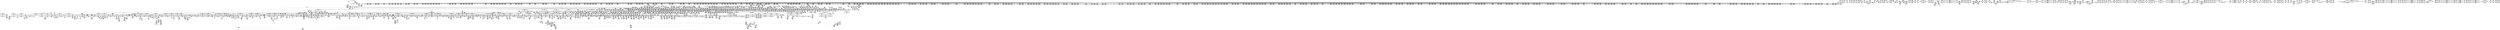 digraph {
	CE0x4a980c0 [shape=record,shape=Mrecord,label="{CE0x4a980c0|i64_1|*Constant*}"]
	CE0x4a3f2e0 [shape=record,shape=Mrecord,label="{CE0x4a3f2e0|2472:_%struct.cred*,_:_CRE_616,624_|*MultipleSource*|Function::current_has_perm&Arg::tsk::|Function::selinux_getprocattr&Arg::p::|security/selinux/hooks.c,5526}"]
	CE0x4b1e3e0 [shape=record,shape=Mrecord,label="{CE0x4b1e3e0|128:_i8*,_:_CRE_128,136_|*MultipleSource*|security/selinux/hooks.c,5526|*LoadInst*|security/selinux/hooks.c,5526}"]
	CE0x4b24570 [shape=record,shape=Mrecord,label="{CE0x4b24570|0:_i32,_4:_i32,_8:_i32,_12:_i32,_16:_i32,_20:_i32,_:_CRE_0,4_|*MultipleSource*|security/selinux/hooks.c,5526|security/selinux/hooks.c,5526|security/selinux/hooks.c,5529}"]
	CE0x4bc7010 [shape=record,shape=Mrecord,label="{CE0x4bc7010|task_sid:tmp23|security/selinux/hooks.c,208|*SummSink*}"]
	CE0x4a21320 [shape=record,shape=Mrecord,label="{CE0x4a21320|selinux_getprocattr:if.else}"]
	CE0x4a73860 [shape=record,shape=Mrecord,label="{CE0x4a73860|current_has_perm:call|security/selinux/hooks.c,1542}"]
	CE0x4afa510 [shape=record,shape=Mrecord,label="{CE0x4afa510|rcu_read_unlock:tmp6|include/linux/rcupdate.h,933}"]
	CE0x4b12b70 [shape=record,shape=Mrecord,label="{CE0x4b12b70|i64_9|*Constant*|*SummSource*}"]
	CE0x4b6edd0 [shape=record,shape=Mrecord,label="{CE0x4b6edd0|selinux_getprocattr:tmp106|security/selinux/hooks.c,5550}"]
	CE0x5b31600 [shape=record,shape=Mrecord,label="{CE0x5b31600|selinux_getprocattr:if.end43}"]
	CE0x4aa6ed0 [shape=record,shape=Mrecord,label="{CE0x4aa6ed0|selinux_getprocattr:if.else37|*SummSink*}"]
	CE0x4a315c0 [shape=record,shape=Mrecord,label="{CE0x4a315c0|i32_1|*Constant*|*SummSource*}"]
	CE0x4a4a640 [shape=record,shape=Mrecord,label="{CE0x4a4a640|GLOBAL:__llvm_gcov_ctr127|Global_var:__llvm_gcov_ctr127|*SummSource*}"]
	CE0x4bbdc80 [shape=record,shape=Mrecord,label="{CE0x4bbdc80|__rcu_read_lock:tmp5|include/linux/rcupdate.h,239|*SummSink*}"]
	CE0x4a95680 [shape=record,shape=Mrecord,label="{CE0x4a95680|rcu_read_unlock:if.end|*SummSink*}"]
	CE0x4b04ca0 [shape=record,shape=Mrecord,label="{CE0x4b04ca0|selinux_getprocattr:tobool27|security/selinux/hooks.c,5534|*SummSource*}"]
	CE0x4aab750 [shape=record,shape=Mrecord,label="{CE0x4aab750|2472:_%struct.cred*,_:_CRE_2824,2832_|*MultipleSource*|Function::current_has_perm&Arg::tsk::|Function::selinux_getprocattr&Arg::p::|security/selinux/hooks.c,5526}"]
	CE0x4a5b5e0 [shape=record,shape=Mrecord,label="{CE0x4a5b5e0|2472:_%struct.cred*,_:_CRE_2328,2336_|*MultipleSource*|Function::current_has_perm&Arg::tsk::|Function::selinux_getprocattr&Arg::p::|security/selinux/hooks.c,5526}"]
	CE0x4a79160 [shape=record,shape=Mrecord,label="{CE0x4a79160|i32_4|*Constant*|*SummSource*}"]
	CE0x4a4f8e0 [shape=record,shape=Mrecord,label="{CE0x4a4f8e0|rcu_lock_acquire:entry|*SummSink*}"]
	CE0x4c02130 [shape=record,shape=Mrecord,label="{CE0x4c02130|__rcu_read_unlock:do.end|*SummSink*}"]
	CE0x4ae64c0 [shape=record,shape=Mrecord,label="{CE0x4ae64c0|task_sid:bb|*SummSink*}"]
	CE0x4a36e20 [shape=record,shape=Mrecord,label="{CE0x4a36e20|2472:_%struct.cred*,_:_CRE_2376,2384_|*MultipleSource*|Function::current_has_perm&Arg::tsk::|Function::selinux_getprocattr&Arg::p::|security/selinux/hooks.c,5526}"]
	CE0x4b55280 [shape=record,shape=Mrecord,label="{CE0x4b55280|selinux_getprocattr:tmp74|security/selinux/hooks.c,5537}"]
	CE0x4b49400 [shape=record,shape=Mrecord,label="{CE0x4b49400|__preempt_count_add:do.end}"]
	CE0x4b56de0 [shape=record,shape=Mrecord,label="{CE0x4b56de0|i64_34|*Constant*|*SummSink*}"]
	CE0x4b7af50 [shape=record,shape=Mrecord,label="{CE0x4b7af50|i64_7|*Constant*}"]
	CE0x4b6ddb0 [shape=record,shape=Mrecord,label="{CE0x4b6ddb0|i64*_getelementptr_inbounds_(_51_x_i64_,_51_x_i64_*___llvm_gcov_ctr329,_i64_0,_i64_47)|*Constant*|*SummSink*}"]
	CE0x4c03550 [shape=record,shape=Mrecord,label="{CE0x4c03550|__preempt_count_sub:tmp1|*SummSource*}"]
	CE0x5bef500 [shape=record,shape=Mrecord,label="{CE0x5bef500|selinux_getprocattr:if.end41|*SummSource*}"]
	CE0x4b697d0 [shape=record,shape=Mrecord,label="{CE0x4b697d0|GLOBAL:security_sid_to_context|*Constant*}"]
	CE0x4a86350 [shape=record,shape=Mrecord,label="{CE0x4a86350|2472:_%struct.cred*,_:_CRE_3116,3120_|*MultipleSource*|Function::current_has_perm&Arg::tsk::|Function::selinux_getprocattr&Arg::p::|security/selinux/hooks.c,5526}"]
	CE0x4b68600 [shape=record,shape=Mrecord,label="{CE0x4b68600|selinux_getprocattr:tmp98|security/selinux/hooks.c,5545|*SummSource*}"]
	CE0x4af9790 [shape=record,shape=Mrecord,label="{CE0x4af9790|GLOBAL:rcu_read_lock|*Constant*}"]
	CE0x4a81380 [shape=record,shape=Mrecord,label="{CE0x4a81380|2472:_%struct.cred*,_:_CRE_2941,2942_}"]
	CE0x4a822f0 [shape=record,shape=Mrecord,label="{CE0x4a822f0|2472:_%struct.cred*,_:_CRE_2954,2955_}"]
	CE0x4a332a0 [shape=record,shape=Mrecord,label="{CE0x4a332a0|selinux_getprocattr:if.then|*SummSink*}"]
	CE0x4b02210 [shape=record,shape=Mrecord,label="{CE0x4b02210|i32_2|*Constant*}"]
	CE0x4a9dd00 [shape=record,shape=Mrecord,label="{CE0x4a9dd00|rcu_read_lock:tmp3|*SummSource*}"]
	CE0x4b0a1f0 [shape=record,shape=Mrecord,label="{CE0x4b0a1f0|selinux_getprocattr:call30|security/selinux/hooks.c,5536|*SummSink*}"]
	CE0x4b390a0 [shape=record,shape=Mrecord,label="{CE0x4b390a0|task_sid:tmp20|security/selinux/hooks.c,208|*SummSink*}"]
	CE0x4b05470 [shape=record,shape=Mrecord,label="{CE0x4b05470|i64_27|*Constant*}"]
	CE0x4b12160 [shape=record,shape=Mrecord,label="{CE0x4b12160|selinux_getprocattr:tobool5|security/selinux/hooks.c,5526|*SummSource*}"]
	CE0x4c52400 [shape=record,shape=Mrecord,label="{CE0x4c52400|__preempt_count_sub:tmp2}"]
	CE0x4a2d150 [shape=record,shape=Mrecord,label="{CE0x4a2d150|2472:_%struct.cred*,_:_CRE_2720,2724_|*MultipleSource*|Function::current_has_perm&Arg::tsk::|Function::selinux_getprocattr&Arg::p::|security/selinux/hooks.c,5526}"]
	CE0x4b7d380 [shape=record,shape=Mrecord,label="{CE0x4b7d380|rcu_read_unlock:tmp14|include/linux/rcupdate.h,933}"]
	CE0x4a82420 [shape=record,shape=Mrecord,label="{CE0x4a82420|2472:_%struct.cred*,_:_CRE_2955,2956_}"]
	CE0x4bab560 [shape=record,shape=Mrecord,label="{CE0x4bab560|current_sid:tmp19|security/selinux/hooks.c,218|*SummSource*}"]
	CE0x4ae15e0 [shape=record,shape=Mrecord,label="{CE0x4ae15e0|_ret_void,_!dbg_!27717|include/linux/rcupdate.h,240}"]
	CE0x4b815f0 [shape=record,shape=Mrecord,label="{CE0x4b815f0|__preempt_count_add:tmp4|./arch/x86/include/asm/preempt.h,72|*SummSink*}"]
	CE0x4a24920 [shape=record,shape=Mrecord,label="{CE0x4a24920|selinux_getprocattr:if.end46}"]
	CE0x4b37ad0 [shape=record,shape=Mrecord,label="{CE0x4b37ad0|GLOBAL:__rcu_read_unlock|*Constant*|*SummSink*}"]
	CE0x4b63d70 [shape=record,shape=Mrecord,label="{CE0x4b63d70|selinux_getprocattr:sid.4|*SummSource*}"]
	CE0x4b5e380 [shape=record,shape=Mrecord,label="{CE0x4b5e380|i64*_getelementptr_inbounds_(_51_x_i64_,_51_x_i64_*___llvm_gcov_ctr329,_i64_0,_i64_38)|*Constant*|*SummSource*}"]
	CE0x4a27f90 [shape=record,shape=Mrecord,label="{CE0x4a27f90|selinux_getprocattr:bb|*SummSource*}"]
	CE0x4b58310 [shape=record,shape=Mrecord,label="{CE0x4b58310|selinux_getprocattr:tmp78|security/selinux/hooks.c,5538|*SummSource*}"]
	CE0x4a7e690 [shape=record,shape=Mrecord,label="{CE0x4a7e690|i64*_getelementptr_inbounds_(_51_x_i64_,_51_x_i64_*___llvm_gcov_ctr329,_i64_0,_i64_15)|*Constant*}"]
	CE0x4a913d0 [shape=record,shape=Mrecord,label="{CE0x4a913d0|2472:_%struct.cred*,_:_CRE_6347,6348_}"]
	CE0x4aa87c0 [shape=record,shape=Mrecord,label="{CE0x4aa87c0|selinux_getprocattr:if.end39}"]
	CE0x4b476c0 [shape=record,shape=Mrecord,label="{CE0x4b476c0|GLOBAL:__preempt_count_sub|*Constant*|*SummSource*}"]
	CE0x4afcaa0 [shape=record,shape=Mrecord,label="{CE0x4afcaa0|2472:_%struct.cred*,_:_CRE_6644,6648_|*MultipleSource*|Function::current_has_perm&Arg::tsk::|Function::selinux_getprocattr&Arg::p::|security/selinux/hooks.c,5526}"]
	CE0x4aa7310 [shape=record,shape=Mrecord,label="{CE0x4aa7310|__rcu_read_unlock:tmp5|include/linux/rcupdate.h,244|*SummSource*}"]
	CE0x4bfb4e0 [shape=record,shape=Mrecord,label="{CE0x4bfb4e0|i32_0|*Constant*}"]
	CE0x4a78df0 [shape=record,shape=Mrecord,label="{CE0x4a78df0|selinux_getprocattr:tmp73|security/selinux/hooks.c,5537|*SummSink*}"]
	CE0x4b483c0 [shape=record,shape=Mrecord,label="{CE0x4b483c0|rcu_read_lock:tmp18|include/linux/rcupdate.h,882}"]
	CE0x4a83980 [shape=record,shape=Mrecord,label="{CE0x4a83980|2472:_%struct.cred*,_:_CRE_2973,2974_}"]
	CE0x4bfbcd0 [shape=record,shape=Mrecord,label="{CE0x4bfbcd0|rcu_read_lock:land.lhs.true2}"]
	CE0x4a7e1a0 [shape=record,shape=Mrecord,label="{CE0x4a7e1a0|i32_5526|*Constant*|*SummSink*}"]
	CE0x4a95d50 [shape=record,shape=Mrecord,label="{CE0x4a95d50|current_has_perm:tmp2|*SummSource*}"]
	CE0x4b3efa0 [shape=record,shape=Mrecord,label="{CE0x4b3efa0|_call_void_mcount()_#3|*SummSink*}"]
	CE0x4b6f130 [shape=record,shape=Mrecord,label="{CE0x4b6f130|selinux_getprocattr:tmp106|security/selinux/hooks.c,5550|*SummSource*}"]
	CE0x4b649d0 [shape=record,shape=Mrecord,label="{CE0x4b649d0|GLOBAL:rcu_read_unlock|*Constant*|*SummSink*}"]
	CE0x4a25430 [shape=record,shape=Mrecord,label="{CE0x4a25430|selinux_getprocattr:if.then16|*SummSource*}"]
	CE0x4b5be60 [shape=record,shape=Mrecord,label="{CE0x4b5be60|selinux_getprocattr:tmp82|security/selinux/hooks.c,5541|*SummSink*}"]
	CE0x4a2edc0 [shape=record,shape=Mrecord,label="{CE0x4a2edc0|selinux_getprocattr:tmp1|*SummSource*}"]
	CE0x4b73870 [shape=record,shape=Mrecord,label="{CE0x4b73870|i64*_getelementptr_inbounds_(_51_x_i64_,_51_x_i64_*___llvm_gcov_ctr329,_i64_0,_i64_50)|*Constant*|*SummSource*}"]
	CE0x4baddd0 [shape=record,shape=Mrecord,label="{CE0x4baddd0|_call_void_rcu_read_lock()_#10,_!dbg_!27712|security/selinux/hooks.c,207|*SummSink*}"]
	CE0x4b29580 [shape=record,shape=Mrecord,label="{CE0x4b29580|current_sid:tmp22|security/selinux/hooks.c,218|*SummSink*}"]
	CE0x4c577f0 [shape=record,shape=Mrecord,label="{CE0x4c577f0|i64*_getelementptr_inbounds_(_4_x_i64_,_4_x_i64_*___llvm_gcov_ctr135,_i64_0,_i64_1)|*Constant*}"]
	CE0x4b6f490 [shape=record,shape=Mrecord,label="{CE0x4b6f490|i64*_getelementptr_inbounds_(_51_x_i64_,_51_x_i64_*___llvm_gcov_ctr329,_i64_0,_i64_48)|*Constant*|*SummSource*}"]
	CE0x4a2b6f0 [shape=record,shape=Mrecord,label="{CE0x4a2b6f0|selinux_getprocattr:tmp3|security/selinux/hooks.c,5519}"]
	CE0x4bbb230 [shape=record,shape=Mrecord,label="{CE0x4bbb230|task_sid:tmp1|*SummSink*}"]
	CE0x4a777b0 [shape=record,shape=Mrecord,label="{CE0x4a777b0|__rcu_read_lock:tmp2}"]
	CE0x4a8b8b0 [shape=record,shape=Mrecord,label="{CE0x4a8b8b0|2472:_%struct.cred*,_:_CRE_6208,6216_|*MultipleSource*|Function::current_has_perm&Arg::tsk::|Function::selinux_getprocattr&Arg::p::|security/selinux/hooks.c,5526}"]
	CE0x4b70d50 [shape=record,shape=Mrecord,label="{CE0x4b70d50|i64*_getelementptr_inbounds_(_51_x_i64_,_51_x_i64_*___llvm_gcov_ctr329,_i64_0,_i64_49)|*Constant*}"]
	CE0x4b41480 [shape=record,shape=Mrecord,label="{CE0x4b41480|task_sid:tmp27|security/selinux/hooks.c,208|*SummSink*}"]
	CE0x4ab0060 [shape=record,shape=Mrecord,label="{CE0x4ab0060|2472:_%struct.cred*,_:_CRE_2929,2930_}"]
	CE0x4befe70 [shape=record,shape=Mrecord,label="{CE0x4befe70|rcu_lock_acquire:__here|*SummSource*}"]
	CE0x4a82ed0 [shape=record,shape=Mrecord,label="{CE0x4a82ed0|2472:_%struct.cred*,_:_CRE_2964,2965_}"]
	CE0x4b69e00 [shape=record,shape=Mrecord,label="{CE0x4b69e00|GLOBAL:security_sid_to_context|*Constant*|*SummSink*}"]
	CE0x4b677a0 [shape=record,shape=Mrecord,label="{CE0x4b677a0|selinux_getprocattr:tmp97|security/selinux/hooks.c,5544|*SummSource*}"]
	CE0x4a6f6c0 [shape=record,shape=Mrecord,label="{CE0x4a6f6c0|current_sid:entry|*SummSource*}"]
	CE0x4c01810 [shape=record,shape=Mrecord,label="{CE0x4c01810|i64*_getelementptr_inbounds_(_4_x_i64_,_4_x_i64_*___llvm_gcov_ctr133,_i64_0,_i64_3)|*Constant*|*SummSource*}"]
	CE0x4b81ff0 [shape=record,shape=Mrecord,label="{CE0x4b81ff0|GLOBAL:__llvm_gcov_ctr127|Global_var:__llvm_gcov_ctr127}"]
	CE0x4b1aaa0 [shape=record,shape=Mrecord,label="{CE0x4b1aaa0|selinux_getprocattr:tmp37|security/selinux/hooks.c,5526|*SummSink*}"]
	CE0x4b2a070 [shape=record,shape=Mrecord,label="{CE0x4b2a070|current_sid:sid|security/selinux/hooks.c,220|*SummSink*}"]
	CE0x4a83260 [shape=record,shape=Mrecord,label="{CE0x4a83260|2472:_%struct.cred*,_:_CRE_2967,2968_}"]
	CE0x4b50ca0 [shape=record,shape=Mrecord,label="{CE0x4b50ca0|task_sid:tmp9|security/selinux/hooks.c,208}"]
	CE0x4beedf0 [shape=record,shape=Mrecord,label="{CE0x4beedf0|__rcu_read_unlock:tmp6|include/linux/rcupdate.h,245|*SummSource*}"]
	CE0x4b2fb60 [shape=record,shape=Mrecord,label="{CE0x4b2fb60|selinux_getprocattr:tobool23|security/selinux/hooks.c,5532|*SummSink*}"]
	CE0x4a2b9c0 [shape=record,shape=Mrecord,label="{CE0x4a2b9c0|2472:_%struct.cred*,_:_CRE_2616,2648_|*MultipleSource*|Function::current_has_perm&Arg::tsk::|Function::selinux_getprocattr&Arg::p::|security/selinux/hooks.c,5526}"]
	CE0x4a487d0 [shape=record,shape=Mrecord,label="{CE0x4a487d0|selinux_getprocattr:tmp70|security/selinux/hooks.c,5536|*SummSource*}"]
	CE0x4adc930 [shape=record,shape=Mrecord,label="{CE0x4adc930|GLOBAL:__preempt_count_add|*Constant*}"]
	CE0x4bb8a30 [shape=record,shape=Mrecord,label="{CE0x4bb8a30|i64*_getelementptr_inbounds_(_13_x_i64_,_13_x_i64_*___llvm_gcov_ctr126,_i64_0,_i64_8)|*Constant*}"]
	CE0x4c08420 [shape=record,shape=Mrecord,label="{CE0x4c08420|rcu_read_unlock:if.then}"]
	CE0x4ae3490 [shape=record,shape=Mrecord,label="{CE0x4ae3490|rcu_read_unlock:tmp16|include/linux/rcupdate.h,933}"]
	CE0x4b2d930 [shape=record,shape=Mrecord,label="{CE0x4b2d930|selinux_getprocattr:osid|security/selinux/hooks.c,5531}"]
	CE0x4b57b00 [shape=record,shape=Mrecord,label="{CE0x4b57b00|selinux_getprocattr:tmp77|security/selinux/hooks.c,5538}"]
	CE0x4af8030 [shape=record,shape=Mrecord,label="{CE0x4af8030|current_sid:tobool|security/selinux/hooks.c,218}"]
	CE0x4bc3020 [shape=record,shape=Mrecord,label="{CE0x4bc3020|COLLAPSED:_GCMRE___llvm_gcov_ctr133_internal_global_4_x_i64_zeroinitializer:_elem_0:default:}"]
	CE0x4a89f00 [shape=record,shape=Mrecord,label="{CE0x4a89f00|2472:_%struct.cred*,_:_CRE_5992,6000_|*MultipleSource*|Function::current_has_perm&Arg::tsk::|Function::selinux_getprocattr&Arg::p::|security/selinux/hooks.c,5526}"]
	CE0x4af0710 [shape=record,shape=Mrecord,label="{CE0x4af0710|rcu_read_lock:tmp18|include/linux/rcupdate.h,882|*SummSink*}"]
	CE0x4afa200 [shape=record,shape=Mrecord,label="{CE0x4afa200|task_sid:tmp17|security/selinux/hooks.c,208|*SummSource*}"]
	CE0x4c57a90 [shape=record,shape=Mrecord,label="{CE0x4c57a90|__preempt_count_sub:bb|*SummSink*}"]
	CE0x4b429e0 [shape=record,shape=Mrecord,label="{CE0x4b429e0|_ret_i32_%tmp6,_!dbg_!27716|security/selinux/hooks.c,197|*SummSink*}"]
	CE0x4b3b160 [shape=record,shape=Mrecord,label="{CE0x4b3b160|current_sid:tmp1|*SummSink*}"]
	CE0x4a9f5a0 [shape=record,shape=Mrecord,label="{CE0x4a9f5a0|i64_4|*Constant*|*SummSink*}"]
	CE0x4b272d0 [shape=record,shape=Mrecord,label="{CE0x4b272d0|selinux_getprocattr:call18|security/selinux/hooks.c,5530|*SummSource*}"]
	CE0x4adde10 [shape=record,shape=Mrecord,label="{CE0x4adde10|rcu_read_unlock:tmp12|include/linux/rcupdate.h,933}"]
	CE0x4b22760 [shape=record,shape=Mrecord,label="{CE0x4b22760|selinux_getprocattr:tmp41|security/selinux/hooks.c,5528|*SummSink*}"]
	CE0x4b28940 [shape=record,shape=Mrecord,label="{CE0x4b28940|current_sid:security|security/selinux/hooks.c,218}"]
	CE0x4a55e70 [shape=record,shape=Mrecord,label="{CE0x4a55e70|2472:_%struct.cred*,_:_CRE_2036,2040_|*MultipleSource*|Function::current_has_perm&Arg::tsk::|Function::selinux_getprocattr&Arg::p::|security/selinux/hooks.c,5526}"]
	CE0x4a828e0 [shape=record,shape=Mrecord,label="{CE0x4a828e0|2472:_%struct.cred*,_:_CRE_2959,2960_}"]
	CE0x4af11d0 [shape=record,shape=Mrecord,label="{CE0x4af11d0|i8*_getelementptr_inbounds_(_42_x_i8_,_42_x_i8_*_.str46,_i32_0,_i32_0)|*Constant*|*SummSource*}"]
	CE0x4ae9b30 [shape=record,shape=Mrecord,label="{CE0x4ae9b30|_call_void___rcu_read_lock()_#10,_!dbg_!27710|include/linux/rcupdate.h,879|*SummSink*}"]
	CE0x4a24b40 [shape=record,shape=Mrecord,label="{CE0x4a24b40|selinux_getprocattr:if.end46|*SummSink*}"]
	CE0x4a3c200 [shape=record,shape=Mrecord,label="{CE0x4a3c200|2472:_%struct.cred*,_:_CRE_2880,2884_|*MultipleSource*|Function::current_has_perm&Arg::tsk::|Function::selinux_getprocattr&Arg::p::|security/selinux/hooks.c,5526}"]
	CE0x4b50480 [shape=record,shape=Mrecord,label="{CE0x4b50480|task_sid:tmp7|security/selinux/hooks.c,208}"]
	CE0x4a88dd0 [shape=record,shape=Mrecord,label="{CE0x4a88dd0|2472:_%struct.cred*,_:_CRE_5928,5936_|*MultipleSource*|Function::current_has_perm&Arg::tsk::|Function::selinux_getprocattr&Arg::p::|security/selinux/hooks.c,5526}"]
	CE0x4b6e1b0 [shape=record,shape=Mrecord,label="{CE0x4b6e1b0|selinux_getprocattr:tmp105|security/selinux/hooks.c,5549|*SummSource*}"]
	CE0x4a5b1a0 [shape=record,shape=Mrecord,label="{CE0x4a5b1a0|2472:_%struct.cred*,_:_CRE_2312,2320_|*MultipleSource*|Function::current_has_perm&Arg::tsk::|Function::selinux_getprocattr&Arg::p::|security/selinux/hooks.c,5526}"]
	CE0x4a78120 [shape=record,shape=Mrecord,label="{CE0x4a78120|rcu_read_unlock:tmp13|include/linux/rcupdate.h,933|*SummSink*}"]
	CE0x4bb6e20 [shape=record,shape=Mrecord,label="{CE0x4bb6e20|task_sid:tmp22|security/selinux/hooks.c,208}"]
	CE0x4ae6e20 [shape=record,shape=Mrecord,label="{CE0x4ae6e20|rcu_read_lock:land.lhs.true2|*SummSink*}"]
	CE0x4af8280 [shape=record,shape=Mrecord,label="{CE0x4af8280|current_sid:tobool|security/selinux/hooks.c,218|*SummSource*}"]
	CE0x4afb780 [shape=record,shape=Mrecord,label="{CE0x4afb780|2472:_%struct.cred*,_:_CRE_6568,6576_|*MultipleSource*|Function::current_has_perm&Arg::tsk::|Function::selinux_getprocattr&Arg::p::|security/selinux/hooks.c,5526}"]
	CE0x4a1c950 [shape=record,shape=Mrecord,label="{CE0x4a1c950|2472:_%struct.cred*,_:_CRE_240,248_|*MultipleSource*|Function::current_has_perm&Arg::tsk::|Function::selinux_getprocattr&Arg::p::|security/selinux/hooks.c,5526}"]
	CE0x4bbadc0 [shape=record,shape=Mrecord,label="{CE0x4bbadc0|rcu_lock_release:indirectgoto|*SummSink*}"]
	CE0x4b3f0b0 [shape=record,shape=Mrecord,label="{CE0x4b3f0b0|current_sid:call|security/selinux/hooks.c,218}"]
	CE0x4b18970 [shape=record,shape=Mrecord,label="{CE0x4b18970|selinux_getprocattr:tmp23|security/selinux/hooks.c,5526}"]
	CE0x4a3fb10 [shape=record,shape=Mrecord,label="{CE0x4a3fb10|selinux_getprocattr:if.then36}"]
	CE0x4a27000 [shape=record,shape=Mrecord,label="{CE0x4a27000|2472:_%struct.cred*,_:_CRE_702,703_}"]
	CE0x4aa16c0 [shape=record,shape=Mrecord,label="{CE0x4aa16c0|selinux_getprocattr:tmp2|security/selinux/hooks.c,5519}"]
	CE0x4b49d40 [shape=record,shape=Mrecord,label="{CE0x4b49d40|_call_void_mcount()_#3|*SummSource*}"]
	CE0x4bf1310 [shape=record,shape=Mrecord,label="{CE0x4bf1310|rcu_read_unlock:tmp21|include/linux/rcupdate.h,935}"]
	CE0x4adcaa0 [shape=record,shape=Mrecord,label="{CE0x4adcaa0|GLOBAL:__llvm_gcov_ctr132|Global_var:__llvm_gcov_ctr132}"]
	CE0x4a55530 [shape=record,shape=Mrecord,label="{CE0x4a55530|i64_1|*Constant*|*SummSink*}"]
	CE0x4a2f130 [shape=record,shape=Mrecord,label="{CE0x4a2f130|2472:_%struct.cred*,_:_CRE_672,680_|*MultipleSource*|Function::current_has_perm&Arg::tsk::|Function::selinux_getprocattr&Arg::p::|security/selinux/hooks.c,5526}"]
	CE0x4a4e4a0 [shape=record,shape=Mrecord,label="{CE0x4a4e4a0|i64_3|*Constant*|*SummSink*}"]
	CE0x4af36d0 [shape=record,shape=Mrecord,label="{CE0x4af36d0|i64*_getelementptr_inbounds_(_11_x_i64_,_11_x_i64_*___llvm_gcov_ctr127,_i64_0,_i64_9)|*Constant*|*SummSource*}"]
	CE0x4a3e300 [shape=record,shape=Mrecord,label="{CE0x4a3e300|avc_has_perm:requested|Function::avc_has_perm&Arg::requested::|*SummSource*}"]
	CE0x4bfb310 [shape=record,shape=Mrecord,label="{CE0x4bfb310|cred_sid:bb}"]
	CE0x4b5f470 [shape=record,shape=Mrecord,label="{CE0x4b5f470|_call_void_lockdep_rcu_suspicious(i8*_getelementptr_inbounds_(_25_x_i8_,_25_x_i8_*_.str3,_i32_0,_i32_0),_i32_218,_i8*_getelementptr_inbounds_(_45_x_i8_,_45_x_i8_*_.str12,_i32_0,_i32_0))_#10,_!dbg_!27727|security/selinux/hooks.c,218}"]
	CE0x4b7d050 [shape=record,shape=Mrecord,label="{CE0x4b7d050|_call_void_mcount()_#3}"]
	CE0x4bab8c0 [shape=record,shape=Mrecord,label="{CE0x4bab8c0|i64*_getelementptr_inbounds_(_11_x_i64_,_11_x_i64_*___llvm_gcov_ctr125,_i64_0,_i64_10)|*Constant*|*SummSink*}"]
	CE0x4aa4600 [shape=record,shape=Mrecord,label="{CE0x4aa4600|i64*_getelementptr_inbounds_(_51_x_i64_,_51_x_i64_*___llvm_gcov_ctr329,_i64_0,_i64_0)|*Constant*}"]
	CE0x4b49db0 [shape=record,shape=Mrecord,label="{CE0x4b49db0|_call_void_mcount()_#3|*SummSink*}"]
	CE0x4b79c20 [shape=record,shape=Mrecord,label="{CE0x4b79c20|i64*_getelementptr_inbounds_(_4_x_i64_,_4_x_i64_*___llvm_gcov_ctr129,_i64_0,_i64_3)|*Constant*|*SummSource*}"]
	CE0x4a91040 [shape=record,shape=Mrecord,label="{CE0x4a91040|2472:_%struct.cred*,_:_CRE_6344,6345_}"]
	CE0x4adda10 [shape=record,shape=Mrecord,label="{CE0x4adda10|GLOBAL:__llvm_gcov_ctr127|Global_var:__llvm_gcov_ctr127|*SummSink*}"]
	CE0x4a3c790 [shape=record,shape=Mrecord,label="{CE0x4a3c790|2472:_%struct.cred*,_:_CRE_2488,2504_|*MultipleSource*|Function::current_has_perm&Arg::tsk::|Function::selinux_getprocattr&Arg::p::|security/selinux/hooks.c,5526}"]
	CE0x4a3d7f0 [shape=record,shape=Mrecord,label="{CE0x4a3d7f0|2472:_%struct.cred*,_:_CRE_2525,2526_}"]
	CE0x4b05980 [shape=record,shape=Mrecord,label="{CE0x4b05980|i64_28|*Constant*}"]
	CE0x4a6e930 [shape=record,shape=Mrecord,label="{CE0x4a6e930|avc_has_perm:auditdata|Function::avc_has_perm&Arg::auditdata::}"]
	CE0x4bb8400 [shape=record,shape=Mrecord,label="{CE0x4bb8400|rcu_lock_acquire:bb}"]
	CE0x4b58450 [shape=record,shape=Mrecord,label="{CE0x4b58450|selinux_getprocattr:tmp78|security/selinux/hooks.c,5538|*SummSink*}"]
	CE0x4b4ee30 [shape=record,shape=Mrecord,label="{CE0x4b4ee30|__rcu_read_unlock:tmp7|include/linux/rcupdate.h,245|*SummSink*}"]
	CE0x4a68310 [shape=record,shape=Mrecord,label="{CE0x4a68310|rcu_lock_acquire:indirectgoto}"]
	CE0x4af4d20 [shape=record,shape=Mrecord,label="{CE0x4af4d20|rcu_read_unlock:tmp7|include/linux/rcupdate.h,933|*SummSource*}"]
	CE0x4b470d0 [shape=record,shape=Mrecord,label="{CE0x4b470d0|rcu_lock_acquire:tmp4|include/linux/rcupdate.h,418|*SummSink*}"]
	CE0x4b38de0 [shape=record,shape=Mrecord,label="{CE0x4b38de0|task_sid:tmp20|security/selinux/hooks.c,208}"]
	CE0x4a7abd0 [shape=record,shape=Mrecord,label="{CE0x4a7abd0|selinux_getprocattr:tmp26|security/selinux/hooks.c,5526|*SummSource*}"]
	CE0x4a44440 [shape=record,shape=Mrecord,label="{CE0x4a44440|2472:_%struct.cred*,_:_CRE_2144,2152_|*MultipleSource*|Function::current_has_perm&Arg::tsk::|Function::selinux_getprocattr&Arg::p::|security/selinux/hooks.c,5526}"]
	CE0x4a35040 [shape=record,shape=Mrecord,label="{CE0x4a35040|GLOBAL:rcu_read_lock|*Constant*}"]
	CE0x4ae4880 [shape=record,shape=Mrecord,label="{CE0x4ae4880|current_sid:tmp9|security/selinux/hooks.c,218|*SummSink*}"]
	CE0x4b48ff0 [shape=record,shape=Mrecord,label="{CE0x4b48ff0|__preempt_count_sub:tmp6|./arch/x86/include/asm/preempt.h,78|*SummSource*}"]
	CE0x4a925a0 [shape=record,shape=Mrecord,label="{CE0x4a925a0|2472:_%struct.cred*,_:_CRE_6376,6384_|*MultipleSource*|Function::current_has_perm&Arg::tsk::|Function::selinux_getprocattr&Arg::p::|security/selinux/hooks.c,5526}"]
	CE0x4bba890 [shape=record,shape=Mrecord,label="{CE0x4bba890|task_sid:do.end|*SummSource*}"]
	CE0x4af61e0 [shape=record,shape=Mrecord,label="{CE0x4af61e0|__rcu_read_unlock:tmp1}"]
	CE0x4a7afb0 [shape=record,shape=Mrecord,label="{CE0x4a7afb0|selinux_getprocattr:tmp27|security/selinux/hooks.c,5526|*SummSource*}"]
	CE0x4b81210 [shape=record,shape=Mrecord,label="{CE0x4b81210|__preempt_count_add:tmp2|*SummSink*}"]
	CE0x4aa1380 [shape=record,shape=Mrecord,label="{CE0x4aa1380|avc_has_perm:entry|*SummSink*}"]
	CE0x4b47a00 [shape=record,shape=Mrecord,label="{CE0x4b47a00|__preempt_count_sub:entry|*SummSink*}"]
	CE0x4bacb70 [shape=record,shape=Mrecord,label="{CE0x4bacb70|i32_78|*Constant*}"]
	CE0x4bf4dd0 [shape=record,shape=Mrecord,label="{CE0x4bf4dd0|i64*_getelementptr_inbounds_(_4_x_i64_,_4_x_i64_*___llvm_gcov_ctr134,_i64_0,_i64_0)|*Constant*|*SummSink*}"]
	CE0x4b30710 [shape=record,shape=Mrecord,label="{CE0x4b30710|selinux_getprocattr:tmp54|security/selinux/hooks.c,5532|*SummSource*}"]
	CE0x4b3adc0 [shape=record,shape=Mrecord,label="{CE0x4b3adc0|COLLAPSED:_GCMRE___llvm_gcov_ctr134_internal_global_4_x_i64_zeroinitializer:_elem_0:default:}"]
	CE0x4b4a580 [shape=record,shape=Mrecord,label="{CE0x4b4a580|__preempt_count_add:do.end|*SummSource*}"]
	CE0x4a96d90 [shape=record,shape=Mrecord,label="{CE0x4a96d90|selinux_getprocattr:p|Function::selinux_getprocattr&Arg::p::|*SummSink*}"]
	CE0x4aace40 [shape=record,shape=Mrecord,label="{CE0x4aace40|selinux_getprocattr:tmp48|security/selinux/hooks.c,5530|*SummSource*}"]
	CE0x4b52760 [shape=record,shape=Mrecord,label="{CE0x4b52760|rcu_lock_release:map|Function::rcu_lock_release&Arg::map::|*SummSource*}"]
	CE0x4b5e9c0 [shape=record,shape=Mrecord,label="{CE0x4b5e9c0|current_sid:tmp15|security/selinux/hooks.c,218|*SummSink*}"]
	CE0x4aa2e00 [shape=record,shape=Mrecord,label="{CE0x4aa2e00|2472:_%struct.cred*,_:_CRE_144,152_|*MultipleSource*|Function::current_has_perm&Arg::tsk::|Function::selinux_getprocattr&Arg::p::|security/selinux/hooks.c,5526}"]
	CE0x4ae84e0 [shape=record,shape=Mrecord,label="{CE0x4ae84e0|rcu_read_lock:do.end|*SummSink*}"]
	CE0x4ba0f40 [shape=record,shape=Mrecord,label="{CE0x4ba0f40|current_sid:tmp|*SummSource*}"]
	CE0x4ba4590 [shape=record,shape=Mrecord,label="{CE0x4ba4590|__rcu_read_lock:tmp4|include/linux/rcupdate.h,239}"]
	CE0x4b5bdf0 [shape=record,shape=Mrecord,label="{CE0x4b5bdf0|selinux_getprocattr:tmp82|security/selinux/hooks.c,5541|*SummSource*}"]
	CE0x4a7aac0 [shape=record,shape=Mrecord,label="{CE0x4a7aac0|selinux_getprocattr:tmp26|security/selinux/hooks.c,5526}"]
	CE0x4bf5450 [shape=record,shape=Mrecord,label="{CE0x4bf5450|__rcu_read_unlock:do.body|*SummSink*}"]
	CE0x4b26480 [shape=record,shape=Mrecord,label="{CE0x4b26480|0:_i32,_4:_i32,_8:_i32,_12:_i32,_16:_i32,_20:_i32,_:_CRE_20,24_|*MultipleSource*|security/selinux/hooks.c,5526|security/selinux/hooks.c,5526|security/selinux/hooks.c,5529}"]
	CE0x4af1d10 [shape=record,shape=Mrecord,label="{CE0x4af1d10|rcu_read_lock:tmp21|include/linux/rcupdate.h,884}"]
	CE0x4b17a80 [shape=record,shape=Mrecord,label="{CE0x4b17a80|i64_10|*Constant*|*SummSource*}"]
	CE0x4bfa8f0 [shape=record,shape=Mrecord,label="{CE0x4bfa8f0|rcu_read_lock:tmp7|include/linux/rcupdate.h,882}"]
	CE0x4c07b70 [shape=record,shape=Mrecord,label="{CE0x4c07b70|rcu_read_lock:tmp15|include/linux/rcupdate.h,882}"]
	CE0x4bb80a0 [shape=record,shape=Mrecord,label="{CE0x4bb80a0|task_sid:tmp3}"]
	CE0x4a3a8c0 [shape=record,shape=Mrecord,label="{CE0x4a3a8c0|2472:_%struct.cred*,_:_CRE_432,440_|*MultipleSource*|Function::current_has_perm&Arg::tsk::|Function::selinux_getprocattr&Arg::p::|security/selinux/hooks.c,5526}"]
	CE0x4ba2f30 [shape=record,shape=Mrecord,label="{CE0x4ba2f30|current_sid:if.then}"]
	CE0x4c036b0 [shape=record,shape=Mrecord,label="{CE0x4c036b0|rcu_read_lock:tmp20|include/linux/rcupdate.h,882}"]
	CE0x4a3f8a0 [shape=record,shape=Mrecord,label="{CE0x4a3f8a0|selinux_getprocattr:if.end43|*SummSink*}"]
	CE0x4a88330 [shape=record,shape=Mrecord,label="{CE0x4a88330|2472:_%struct.cred*,_:_CRE_5888,5896_|*MultipleSource*|Function::current_has_perm&Arg::tsk::|Function::selinux_getprocattr&Arg::p::|security/selinux/hooks.c,5526}"]
	CE0x4af5480 [shape=record,shape=Mrecord,label="{CE0x4af5480|rcu_read_unlock:land.lhs.true2}"]
	CE0x4b395f0 [shape=record,shape=Mrecord,label="{CE0x4b395f0|current_sid:tmp5|security/selinux/hooks.c,218|*SummSink*}"]
	CE0x4a8e1f0 [shape=record,shape=Mrecord,label="{CE0x4a8e1f0|2472:_%struct.cred*,_:_CRE_6305,6306_}"]
	CE0x4adf9c0 [shape=record,shape=Mrecord,label="{CE0x4adf9c0|rcu_read_lock:call3|include/linux/rcupdate.h,882}"]
	CE0x4a827b0 [shape=record,shape=Mrecord,label="{CE0x4a827b0|2472:_%struct.cred*,_:_CRE_2958,2959_}"]
	CE0x4b15e90 [shape=record,shape=Mrecord,label="{CE0x4b15e90|selinux_getprocattr:tmp71|security/selinux/hooks.c,5536|*SummSink*}"]
	CE0x4ab0650 [shape=record,shape=Mrecord,label="{CE0x4ab0650|2472:_%struct.cred*,_:_CRE_2934,2935_}"]
	CE0x4c570f0 [shape=record,shape=Mrecord,label="{CE0x4c570f0|i64*_getelementptr_inbounds_(_4_x_i64_,_4_x_i64_*___llvm_gcov_ctr129,_i64_0,_i64_1)|*Constant*}"]
	CE0x4b60810 [shape=record,shape=Mrecord,label="{CE0x4b60810|i64*_getelementptr_inbounds_(_51_x_i64_,_51_x_i64_*___llvm_gcov_ctr329,_i64_0,_i64_39)|*Constant*|*SummSink*}"]
	CE0x4b6c610 [shape=record,shape=Mrecord,label="{CE0x4b6c610|selinux_getprocattr:tmp101|security/selinux/hooks.c,5548|*SummSink*}"]
	CE0x4a6daf0 [shape=record,shape=Mrecord,label="{CE0x4a6daf0|current_has_perm:tsk|Function::current_has_perm&Arg::tsk::}"]
	CE0x4b38270 [shape=record,shape=Mrecord,label="{CE0x4b38270|_ret_void,_!dbg_!27717|include/linux/rcupdate.h,245|*SummSource*}"]
	CE0x4a4a7c0 [shape=record,shape=Mrecord,label="{CE0x4a4a7c0|rcu_read_lock:tmp5|include/linux/rcupdate.h,882|*SummSink*}"]
	CE0x4b5e8e0 [shape=record,shape=Mrecord,label="{CE0x4b5e8e0|current_sid:tmp15|security/selinux/hooks.c,218}"]
	CE0x4b44830 [shape=record,shape=Mrecord,label="{CE0x4b44830|GLOBAL:lock_acquire|*Constant*|*SummSource*}"]
	CE0x4b46640 [shape=record,shape=Mrecord,label="{CE0x4b46640|i64*_getelementptr_inbounds_(_4_x_i64_,_4_x_i64_*___llvm_gcov_ctr133,_i64_0,_i64_2)|*Constant*}"]
	CE0x4a84400 [shape=record,shape=Mrecord,label="{CE0x4a84400|2472:_%struct.cred*,_:_CRE_3000,3008_|*MultipleSource*|Function::current_has_perm&Arg::tsk::|Function::selinux_getprocattr&Arg::p::|security/selinux/hooks.c,5526}"]
	CE0x4bf98b0 [shape=record,shape=Mrecord,label="{CE0x4bf98b0|cred_sid:tmp4|*LoadInst*|security/selinux/hooks.c,196}"]
	CE0x4b3b340 [shape=record,shape=Mrecord,label="{CE0x4b3b340|i64*_getelementptr_inbounds_(_11_x_i64_,_11_x_i64_*___llvm_gcov_ctr125,_i64_0,_i64_1)|*Constant*|*SummSource*}"]
	CE0x4aec930 [shape=record,shape=Mrecord,label="{CE0x4aec930|rcu_read_lock:tmp6|include/linux/rcupdate.h,882|*SummSource*}"]
	CE0x4a48200 [shape=record,shape=Mrecord,label="{CE0x4a48200|selinux_getprocattr:tmp69|security/selinux/hooks.c,5536|*SummSource*}"]
	CE0x4b359e0 [shape=record,shape=Mrecord,label="{CE0x4b359e0|_call_void_lockdep_rcu_suspicious(i8*_getelementptr_inbounds_(_25_x_i8_,_25_x_i8_*_.str45,_i32_0,_i32_0),_i32_934,_i8*_getelementptr_inbounds_(_44_x_i8_,_44_x_i8_*_.str47,_i32_0,_i32_0))_#10,_!dbg_!27726|include/linux/rcupdate.h,933|*SummSink*}"]
	CE0x4b4a810 [shape=record,shape=Mrecord,label="{CE0x4b4a810|__preempt_count_add:do.body|*SummSource*}"]
	CE0x4aeb430 [shape=record,shape=Mrecord,label="{CE0x4aeb430|rcu_read_lock:if.then|*SummSink*}"]
	CE0x4a7fd80 [shape=record,shape=Mrecord,label="{CE0x4a7fd80|selinux_getprocattr:tmp34|security/selinux/hooks.c,5526|*SummSource*}"]
	CE0x4b371c0 [shape=record,shape=Mrecord,label="{CE0x4b371c0|current_sid:tmp1}"]
	CE0x4a2c020 [shape=record,shape=Mrecord,label="{CE0x4a2c020|2472:_%struct.cred*,_:_CRE_2664,2672_|*MultipleSource*|Function::current_has_perm&Arg::tsk::|Function::selinux_getprocattr&Arg::p::|security/selinux/hooks.c,5526}"]
	CE0x4b4b7d0 [shape=record,shape=Mrecord,label="{CE0x4b4b7d0|i64_1|*Constant*}"]
	CE0x4b62a70 [shape=record,shape=Mrecord,label="{CE0x4b62a70|selinux_getprocattr:tmp92}"]
	CE0x4b2e210 [shape=record,shape=Mrecord,label="{CE0x4b2e210|selinux_getprocattr:tmp53|security/selinux/hooks.c,5531|*SummSink*}"]
	CE0x4b4a880 [shape=record,shape=Mrecord,label="{CE0x4b4a880|GLOBAL:lockdep_rcu_suspicious|*Constant*}"]
	CE0x4a79f40 [shape=record,shape=Mrecord,label="{CE0x4a79f40|i64_12|*Constant*}"]
	CE0x4a8eb70 [shape=record,shape=Mrecord,label="{CE0x4a8eb70|2472:_%struct.cred*,_:_CRE_6313,6314_}"]
	CE0x4a8e910 [shape=record,shape=Mrecord,label="{CE0x4a8e910|2472:_%struct.cred*,_:_CRE_6311,6312_}"]
	CE0x4bc2280 [shape=record,shape=Mrecord,label="{CE0x4bc2280|__preempt_count_add:val|Function::__preempt_count_add&Arg::val::|*SummSource*}"]
	CE0x4b3d8d0 [shape=record,shape=Mrecord,label="{CE0x4b3d8d0|current_sid:bb|*SummSource*}"]
	CE0x4a90de0 [shape=record,shape=Mrecord,label="{CE0x4a90de0|2472:_%struct.cred*,_:_CRE_6342,6343_}"]
	CE0x4b3d410 [shape=record,shape=Mrecord,label="{CE0x4b3d410|i64*_getelementptr_inbounds_(_4_x_i64_,_4_x_i64_*___llvm_gcov_ctr130,_i64_0,_i64_0)|*Constant*|*SummSink*}"]
	CE0x4a98130 [shape=record,shape=Mrecord,label="{CE0x4a98130|i32_1|*Constant*}"]
	CE0x4a9eaa0 [shape=record,shape=Mrecord,label="{CE0x4a9eaa0|rcu_read_lock:call|include/linux/rcupdate.h,882}"]
	CE0x4a35990 [shape=record,shape=Mrecord,label="{CE0x4a35990|selinux_getprocattr:tmp4|security/selinux/hooks.c,5519}"]
	CE0x4bab9a0 [shape=record,shape=Mrecord,label="{CE0x4bab9a0|current_sid:tmp20|security/selinux/hooks.c,218}"]
	CE0x4b48680 [shape=record,shape=Mrecord,label="{CE0x4b48680|_call_void_asm_addl_$1,_%gs:$0_,_*m,ri,*m,_dirflag_,_fpsr_,_flags_(i32*___preempt_count,_i32_%sub,_i32*___preempt_count)_#3,_!dbg_!27717,_!srcloc_!27718|./arch/x86/include/asm/preempt.h,77|*SummSource*}"]
	CE0x4a99fa0 [shape=record,shape=Mrecord,label="{CE0x4a99fa0|selinux_getprocattr:if.else33}"]
	CE0x4b7dbb0 [shape=record,shape=Mrecord,label="{CE0x4b7dbb0|_call_void_mcount()_#3}"]
	CE0x4a8a120 [shape=record,shape=Mrecord,label="{CE0x4a8a120|2472:_%struct.cred*,_:_CRE_6000,6008_|*MultipleSource*|Function::current_has_perm&Arg::tsk::|Function::selinux_getprocattr&Arg::p::|security/selinux/hooks.c,5526}"]
	CE0x4a52fb0 [shape=record,shape=Mrecord,label="{CE0x4a52fb0|current_has_perm:tmp1|*SummSource*}"]
	CE0x4a42750 [shape=record,shape=Mrecord,label="{CE0x4a42750|current_sid:tmp14|security/selinux/hooks.c,218}"]
	CE0x4b2cf10 [shape=record,shape=Mrecord,label="{CE0x4b2cf10|selinux_getprocattr:call22|security/selinux/hooks.c,5532}"]
	CE0x4aaa6d0 [shape=record,shape=Mrecord,label="{CE0x4aaa6d0|GLOBAL:get_current|*Constant*}"]
	CE0x4b65d60 [shape=record,shape=Mrecord,label="{CE0x4b65d60|selinux_getprocattr:tmp94|security/selinux/hooks.c,5544|*SummSink*}"]
	CE0x4b91e20 [shape=record,shape=Mrecord,label="{CE0x4b91e20|__rcu_read_unlock:tmp1|*SummSink*}"]
	CE0x4a32b10 [shape=record,shape=Mrecord,label="{CE0x4a32b10|get_current:tmp2}"]
	CE0x4ba3b70 [shape=record,shape=Mrecord,label="{CE0x4ba3b70|task_sid:do.body|*SummSource*}"]
	CE0x4af3660 [shape=record,shape=Mrecord,label="{CE0x4af3660|i64*_getelementptr_inbounds_(_11_x_i64_,_11_x_i64_*___llvm_gcov_ctr127,_i64_0,_i64_9)|*Constant*}"]
	CE0x4a20b70 [shape=record,shape=Mrecord,label="{CE0x4a20b70|selinux_getprocattr:if.end}"]
	CE0x4a48a50 [shape=record,shape=Mrecord,label="{CE0x4a48a50|selinux_getprocattr:tmp71|security/selinux/hooks.c,5536}"]
	CE0x4bc17e0 [shape=record,shape=Mrecord,label="{CE0x4bc17e0|rcu_lock_release:tmp|*SummSink*}"]
	CE0x4b4d3c0 [shape=record,shape=Mrecord,label="{CE0x4b4d3c0|rcu_read_unlock:tmp4|include/linux/rcupdate.h,933}"]
	CE0x4af6c40 [shape=record,shape=Mrecord,label="{CE0x4af6c40|__rcu_read_lock:do.body}"]
	CE0x4b22650 [shape=record,shape=Mrecord,label="{CE0x4b22650|selinux_getprocattr:tmp41|security/selinux/hooks.c,5528|*SummSource*}"]
	CE0x4a951d0 [shape=record,shape=Mrecord,label="{CE0x4a951d0|2472:_%struct.cred*,_:_CRE_6528,6536_|*MultipleSource*|Function::current_has_perm&Arg::tsk::|Function::selinux_getprocattr&Arg::p::|security/selinux/hooks.c,5526}"]
	CE0x4aff000 [shape=record,shape=Mrecord,label="{CE0x4aff000|2472:_%struct.cred*,_:_CRE_10592,10600_|*MultipleSource*|Function::current_has_perm&Arg::tsk::|Function::selinux_getprocattr&Arg::p::|security/selinux/hooks.c,5526}"]
	CE0x4ba50d0 [shape=record,shape=Mrecord,label="{CE0x4ba50d0|i64*_getelementptr_inbounds_(_4_x_i64_,_4_x_i64_*___llvm_gcov_ctr128,_i64_0,_i64_0)|*Constant*|*SummSource*}"]
	CE0x4a41530 [shape=record,shape=Mrecord,label="{CE0x4a41530|selinux_getprocattr:if.then10|*SummSource*}"]
	CE0x4aa9ed0 [shape=record,shape=Mrecord,label="{CE0x4aa9ed0|_call_void_mcount()_#3|*SummSource*}"]
	CE0x4ae9200 [shape=record,shape=Mrecord,label="{CE0x4ae9200|rcu_read_lock:tmp1}"]
	CE0x4bad2b0 [shape=record,shape=Mrecord,label="{CE0x4bad2b0|i64*_getelementptr_inbounds_(_11_x_i64_,_11_x_i64_*___llvm_gcov_ctr125,_i64_0,_i64_9)|*Constant*|*SummSink*}"]
	CE0x4a593e0 [shape=record,shape=Mrecord,label="{CE0x4a593e0|2472:_%struct.cred*,_:_CRE_2760,2768_|*MultipleSource*|Function::current_has_perm&Arg::tsk::|Function::selinux_getprocattr&Arg::p::|security/selinux/hooks.c,5526}"]
	CE0x4bf0010 [shape=record,shape=Mrecord,label="{CE0x4bf0010|i64_4|*Constant*}"]
	CE0x4bc8640 [shape=record,shape=Mrecord,label="{CE0x4bc8640|i64*_getelementptr_inbounds_(_13_x_i64_,_13_x_i64_*___llvm_gcov_ctr126,_i64_0,_i64_12)|*Constant*}"]
	CE0x4a260d0 [shape=record,shape=Mrecord,label="{CE0x4a260d0|selinux_getprocattr:tmp21|security/selinux/hooks.c,5526|*SummSink*}"]
	CE0x4b43c20 [shape=record,shape=Mrecord,label="{CE0x4b43c20|i64*_getelementptr_inbounds_(_4_x_i64_,_4_x_i64_*___llvm_gcov_ctr130,_i64_0,_i64_1)|*Constant*}"]
	CE0x4a3b5a0 [shape=record,shape=Mrecord,label="{CE0x4a3b5a0|2472:_%struct.cred*,_:_CRE_2840,2848_|*MultipleSource*|Function::current_has_perm&Arg::tsk::|Function::selinux_getprocattr&Arg::p::|security/selinux/hooks.c,5526}"]
	CE0x4b495a0 [shape=record,shape=Mrecord,label="{CE0x4b495a0|rcu_read_lock:tmp}"]
	CE0x4b651f0 [shape=record,shape=Mrecord,label="{CE0x4b651f0|_ret_void,_!dbg_!27735|include/linux/rcupdate.h,938|*SummSink*}"]
	CE0x4a794c0 [shape=record,shape=Mrecord,label="{CE0x4a794c0|selinux_getprocattr:keycreate_sid|security/selinux/hooks.c,5537}"]
	CE0x4afedd0 [shape=record,shape=Mrecord,label="{CE0x4afedd0|2472:_%struct.cred*,_:_CRE_10584,10592_|*MultipleSource*|Function::current_has_perm&Arg::tsk::|Function::selinux_getprocattr&Arg::p::|security/selinux/hooks.c,5526}"]
	CE0x4b40350 [shape=record,shape=Mrecord,label="{CE0x4b40350|rcu_read_unlock:tmp8|include/linux/rcupdate.h,933|*SummSink*}"]
	CE0x4aaf940 [shape=record,shape=Mrecord,label="{CE0x4aaf940|2472:_%struct.cred*,_:_CRE_2923,2924_}"]
	CE0x4b484f0 [shape=record,shape=Mrecord,label="{CE0x4b484f0|__preempt_count_sub:sub|./arch/x86/include/asm/preempt.h,77|*SummSink*}"]
	CE0x4b39850 [shape=record,shape=Mrecord,label="{CE0x4b39850|current_sid:tmp6|security/selinux/hooks.c,218|*SummSource*}"]
	CE0x4a83f70 [shape=record,shape=Mrecord,label="{CE0x4a83f70|2472:_%struct.cred*,_:_CRE_2984,2988_|*MultipleSource*|Function::current_has_perm&Arg::tsk::|Function::selinux_getprocattr&Arg::p::|security/selinux/hooks.c,5526}"]
	CE0x4b26c00 [shape=record,shape=Mrecord,label="{CE0x4b26c00|selinux_getprocattr:tmp46|security/selinux/hooks.c,5529|*SummSource*}"]
	CE0x4b7bd20 [shape=record,shape=Mrecord,label="{CE0x4b7bd20|cred_sid:security|security/selinux/hooks.c,196}"]
	CE0x4ae0760 [shape=record,shape=Mrecord,label="{CE0x4ae0760|i64_7|*Constant*|*SummSink*}"]
	CE0x4bedba0 [shape=record,shape=Mrecord,label="{CE0x4bedba0|rcu_lock_release:tmp5|include/linux/rcupdate.h,423}"]
	CE0x4a35780 [shape=record,shape=Mrecord,label="{CE0x4a35780|selinux_getprocattr:land.lhs.true7|*SummSink*}"]
	CE0x4b51760 [shape=record,shape=Mrecord,label="{CE0x4b51760|_call_void_rcu_lock_release(%struct.lockdep_map*_rcu_lock_map)_#10,_!dbg_!27733|include/linux/rcupdate.h,935|*SummSource*}"]
	CE0x4b43480 [shape=record,shape=Mrecord,label="{CE0x4b43480|__rcu_read_lock:bb}"]
	CE0x4aac800 [shape=record,shape=Mrecord,label="{CE0x4aac800|i64_22|*Constant*|*SummSink*}"]
	CE0x4b42080 [shape=record,shape=Mrecord,label="{CE0x4b42080|cred_sid:entry|*SummSource*}"]
	CE0x4ba2820 [shape=record,shape=Mrecord,label="{CE0x4ba2820|current_sid:tmp12|security/selinux/hooks.c,218}"]
	CE0x4b803c0 [shape=record,shape=Mrecord,label="{CE0x4b803c0|rcu_read_lock:tobool1|include/linux/rcupdate.h,882}"]
	CE0x4b7da80 [shape=record,shape=Mrecord,label="{CE0x4b7da80|cred_sid:tmp3|*SummSource*}"]
	CE0x4c08100 [shape=record,shape=Mrecord,label="{CE0x4c08100|rcu_read_unlock:if.end}"]
	CE0x4b02c30 [shape=record,shape=Mrecord,label="{CE0x4b02c30|i32_2|*Constant*|*SummSource*}"]
	CE0x4a45bc0 [shape=record,shape=Mrecord,label="{CE0x4a45bc0|get_current:tmp4|./arch/x86/include/asm/current.h,14|*SummSink*}"]
	CE0x4a9f7f0 [shape=record,shape=Mrecord,label="{CE0x4a9f7f0|GLOBAL:current_task|Global_var:current_task|*SummSource*}"]
	"CONST[source:0(mediator),value:0(static)][purpose:{operation}][SnkIdx:3]"
	CE0x4a81120 [shape=record,shape=Mrecord,label="{CE0x4a81120|2472:_%struct.cred*,_:_CRE_2939,2940_}"]
	CE0x4a89680 [shape=record,shape=Mrecord,label="{CE0x4a89680|2472:_%struct.cred*,_:_CRE_5960,5968_|*MultipleSource*|Function::current_has_perm&Arg::tsk::|Function::selinux_getprocattr&Arg::p::|security/selinux/hooks.c,5526}"]
	CE0x4aa3240 [shape=record,shape=Mrecord,label="{CE0x4aa3240|2472:_%struct.cred*,_:_CRE_160,164_|*MultipleSource*|Function::current_has_perm&Arg::tsk::|Function::selinux_getprocattr&Arg::p::|security/selinux/hooks.c,5526}"]
	CE0x4af59a0 [shape=record,shape=Mrecord,label="{CE0x4af59a0|i32_0|*Constant*}"]
	CE0x4a2d280 [shape=record,shape=Mrecord,label="{CE0x4a2d280|selinux_getprocattr:if.else21|*SummSink*}"]
	CE0x4a920e0 [shape=record,shape=Mrecord,label="{CE0x4a920e0|2472:_%struct.cred*,_:_CRE_6358,6359_}"]
	CE0x4bf1380 [shape=record,shape=Mrecord,label="{CE0x4bf1380|i64*_getelementptr_inbounds_(_11_x_i64_,_11_x_i64_*___llvm_gcov_ctr132,_i64_0,_i64_10)|*Constant*}"]
	CE0x4a26a40 [shape=record,shape=Mrecord,label="{CE0x4a26a40|2472:_%struct.cred*,_:_CRE_697,698_}"]
	CE0x4a987d0 [shape=record,shape=Mrecord,label="{CE0x4a987d0|i64_2|*Constant*}"]
	CE0x4add430 [shape=record,shape=Mrecord,label="{CE0x4add430|current_sid:land.lhs.true|*SummSink*}"]
	CE0x4a1bc30 [shape=record,shape=Mrecord,label="{CE0x4a1bc30|2472:_%struct.cred*,_:_CRE_536,544_|*MultipleSource*|Function::current_has_perm&Arg::tsk::|Function::selinux_getprocattr&Arg::p::|security/selinux/hooks.c,5526}"]
	CE0x4a1c070 [shape=record,shape=Mrecord,label="{CE0x4a1c070|2472:_%struct.cred*,_:_CRE_552,560_|*MultipleSource*|Function::current_has_perm&Arg::tsk::|Function::selinux_getprocattr&Arg::p::|security/selinux/hooks.c,5526}"]
	CE0x4b13ed0 [shape=record,shape=Mrecord,label="{CE0x4b13ed0|i64*_getelementptr_inbounds_(_11_x_i64_,_11_x_i64_*___llvm_gcov_ctr132,_i64_0,_i64_9)|*Constant*|*SummSource*}"]
	CE0x4af16f0 [shape=record,shape=Mrecord,label="{CE0x4af16f0|rcu_read_lock:tmp19|include/linux/rcupdate.h,882|*SummSource*}"]
	CE0x4a71b60 [shape=record,shape=Mrecord,label="{CE0x4a71b60|selinux_getprocattr:call1|security/selinux/hooks.c,5520|*SummSource*}"]
	CE0x4aae9d0 [shape=record,shape=Mrecord,label="{CE0x4aae9d0|2472:_%struct.cred*,_:_CRE_2910,2911_}"]
	CE0x4a7ff70 [shape=record,shape=Mrecord,label="{CE0x4a7ff70|selinux_getprocattr:tmp35|security/selinux/hooks.c,5526}"]
	CE0x4b30640 [shape=record,shape=Mrecord,label="{CE0x4b30640|selinux_getprocattr:tmp54|security/selinux/hooks.c,5532}"]
	CE0x4afd100 [shape=record,shape=Mrecord,label="{CE0x4afd100|2472:_%struct.cred*,_:_CRE_6660,6664_|*MultipleSource*|Function::current_has_perm&Arg::tsk::|Function::selinux_getprocattr&Arg::p::|security/selinux/hooks.c,5526}"]
	CE0x4b4f8f0 [shape=record,shape=Mrecord,label="{CE0x4b4f8f0|task_sid:tobool|security/selinux/hooks.c,208}"]
	CE0x4b26980 [shape=record,shape=Mrecord,label="{CE0x4b26980|selinux_getprocattr:tmp46|security/selinux/hooks.c,5529}"]
	CE0x4b825f0 [shape=record,shape=Mrecord,label="{CE0x4b825f0|i64*_getelementptr_inbounds_(_2_x_i64_,_2_x_i64_*___llvm_gcov_ctr131,_i64_0,_i64_1)|*Constant*|*SummSink*}"]
	CE0x4b7b000 [shape=record,shape=Mrecord,label="{CE0x4b7b000|_call_void_mcount()_#3|*SummSource*}"]
	CE0x4b68670 [shape=record,shape=Mrecord,label="{CE0x4b68670|selinux_getprocattr:tmp98|security/selinux/hooks.c,5545|*SummSink*}"]
	CE0x4c58750 [shape=record,shape=Mrecord,label="{CE0x4c58750|__preempt_count_sub:tmp|*SummSource*}"]
	CE0x4af08f0 [shape=record,shape=Mrecord,label="{CE0x4af08f0|i32_883|*Constant*}"]
	CE0x4b30d10 [shape=record,shape=Mrecord,label="{CE0x4b30d10|selinux_getprocattr:tmp56|security/selinux/hooks.c,5532}"]
	CE0x4af5d30 [shape=record,shape=Mrecord,label="{CE0x4af5d30|rcu_read_unlock:tmp7|include/linux/rcupdate.h,933|*SummSink*}"]
	CE0x4a5ba20 [shape=record,shape=Mrecord,label="{CE0x4a5ba20|2472:_%struct.cred*,_:_CRE_2344,2352_|*MultipleSource*|Function::current_has_perm&Arg::tsk::|Function::selinux_getprocattr&Arg::p::|security/selinux/hooks.c,5526}"]
	CE0x4b47060 [shape=record,shape=Mrecord,label="{CE0x4b47060|rcu_lock_acquire:tmp4|include/linux/rcupdate.h,418|*SummSource*}"]
	CE0x4a7b580 [shape=record,shape=Mrecord,label="{CE0x4a7b580|selinux_getprocattr:tmp28|security/selinux/hooks.c,5526|*SummSource*}"]
	CE0x4a81f60 [shape=record,shape=Mrecord,label="{CE0x4a81f60|2472:_%struct.cred*,_:_CRE_2951,2952_}"]
	CE0x4b59420 [shape=record,shape=Mrecord,label="{CE0x4b59420|selinux_getprocattr:tmp79|security/selinux/hooks.c,5539|*SummSink*}"]
	CE0x4aad520 [shape=record,shape=Mrecord,label="{CE0x4aad520|selinux_getprocattr:tmp49|security/selinux/hooks.c,5530|*SummSink*}"]
	CE0x4b25740 [shape=record,shape=Mrecord,label="{CE0x4b25740|0:_i32,_4:_i32,_8:_i32,_12:_i32,_16:_i32,_20:_i32,_:_CRE_8,12_|*MultipleSource*|security/selinux/hooks.c,5526|security/selinux/hooks.c,5526|security/selinux/hooks.c,5529}"]
	CE0x4b5b000 [shape=record,shape=Mrecord,label="{CE0x4b5b000|selinux_getprocattr:tmp81|security/selinux/hooks.c,5539|*SummSource*}"]
	CE0x4a52a00 [shape=record,shape=Mrecord,label="{CE0x4a52a00|2472:_%struct.cred*,_:_CRE_1904,1912_|*MultipleSource*|Function::current_has_perm&Arg::tsk::|Function::selinux_getprocattr&Arg::p::|security/selinux/hooks.c,5526}"]
	CE0x4a8eca0 [shape=record,shape=Mrecord,label="{CE0x4a8eca0|2472:_%struct.cred*,_:_CRE_6314,6315_}"]
	CE0x4aa6b00 [shape=record,shape=Mrecord,label="{CE0x4aa6b00|i64*_getelementptr_inbounds_(_11_x_i64_,_11_x_i64_*___llvm_gcov_ctr127,_i64_0,_i64_0)|*Constant*|*SummSink*}"]
	CE0x4b24690 [shape=record,shape=Mrecord,label="{CE0x4b24690|selinux_getprocattr:tmp45|security/selinux/hooks.c,5529}"]
	CE0x4ba20e0 [shape=record,shape=Mrecord,label="{CE0x4ba20e0|i64*_getelementptr_inbounds_(_11_x_i64_,_11_x_i64_*___llvm_gcov_ctr125,_i64_0,_i64_0)|*Constant*|*SummSink*}"]
	CE0x5b31590 [shape=record,shape=Mrecord,label="{CE0x5b31590|selinux_getprocattr:if.then49|*SummSink*}"]
	CE0x4a74ff0 [shape=record,shape=Mrecord,label="{CE0x4a74ff0|2472:_%struct.cred*,_:_CRE_2536,2544_|*MultipleSource*|Function::current_has_perm&Arg::tsk::|Function::selinux_getprocattr&Arg::p::|security/selinux/hooks.c,5526}"]
	CE0x4aadc80 [shape=record,shape=Mrecord,label="{CE0x4aadc80|2472:_%struct.cred*,_:_CRE_2896,2900_|*MultipleSource*|Function::current_has_perm&Arg::tsk::|Function::selinux_getprocattr&Arg::p::|security/selinux/hooks.c,5526}"]
	CE0x4b36ec0 [shape=record,shape=Mrecord,label="{CE0x4b36ec0|task_sid:tmp15|security/selinux/hooks.c,208|*SummSink*}"]
	CE0x4adf0d0 [shape=record,shape=Mrecord,label="{CE0x4adf0d0|rcu_read_lock:tmp11|include/linux/rcupdate.h,882}"]
	CE0x4b06360 [shape=record,shape=Mrecord,label="{CE0x4b06360|selinux_getprocattr:tmp63|security/selinux/hooks.c,5534}"]
	CE0x4a767b0 [shape=record,shape=Mrecord,label="{CE0x4a767b0|rcu_read_lock:bb}"]
	CE0x4afa400 [shape=record,shape=Mrecord,label="{CE0x4afa400|rcu_read_unlock:tmp5|include/linux/rcupdate.h,933|*SummSource*}"]
	CE0x4b02110 [shape=record,shape=Mrecord,label="{CE0x4b02110|selinux_getprocattr:tmp58|security/selinux/hooks.c,5533|*SummSink*}"]
	CE0x4aec0a0 [shape=record,shape=Mrecord,label="{CE0x4aec0a0|i64*_getelementptr_inbounds_(_11_x_i64_,_11_x_i64_*___llvm_gcov_ctr132,_i64_0,_i64_1)|*Constant*|*SummSink*}"]
	CE0x4bfad40 [shape=record,shape=Mrecord,label="{CE0x4bfad40|cred_sid:tmp2|*SummSink*}"]
	CE0x4a8bc90 [shape=record,shape=Mrecord,label="{CE0x4a8bc90|2472:_%struct.cred*,_:_CRE_6224,6232_|*MultipleSource*|Function::current_has_perm&Arg::tsk::|Function::selinux_getprocattr&Arg::p::|security/selinux/hooks.c,5526}"]
	CE0x4b59fb0 [shape=record,shape=Mrecord,label="{CE0x4b59fb0|i32_5|*Constant*|*SummSink*}"]
	CE0x4b3bd20 [shape=record,shape=Mrecord,label="{CE0x4b3bd20|GLOBAL:current_sid.__warned|Global_var:current_sid.__warned|*SummSink*}"]
	CE0x4b061b0 [shape=record,shape=Mrecord,label="{CE0x4b061b0|selinux_getprocattr:tmp62|security/selinux/hooks.c,5534|*SummSink*}"]
	CE0x4aeb210 [shape=record,shape=Mrecord,label="{CE0x4aeb210|rcu_read_unlock:tmp1}"]
	CE0x4bc1160 [shape=record,shape=Mrecord,label="{CE0x4bc1160|rcu_lock_acquire:tmp2}"]
	CE0x4af73e0 [shape=record,shape=Mrecord,label="{CE0x4af73e0|rcu_read_unlock:call3|include/linux/rcupdate.h,933|*SummSource*}"]
	CE0x4aa7190 [shape=record,shape=Mrecord,label="{CE0x4aa7190|__rcu_read_unlock:tmp5|include/linux/rcupdate.h,244}"]
	CE0x4a34bf0 [shape=record,shape=Mrecord,label="{CE0x4a34bf0|selinux_getprocattr:tmp14|security/selinux/hooks.c,5525}"]
	CE0x4b52100 [shape=record,shape=Mrecord,label="{CE0x4b52100|GLOBAL:rcu_lock_release|*Constant*|*SummSink*}"]
	CE0x4b18fb0 [shape=record,shape=Mrecord,label="{CE0x4b18fb0|selinux_getprocattr:tmp24|security/selinux/hooks.c,5526|*SummSource*}"]
	CE0x4a43610 [shape=record,shape=Mrecord,label="{CE0x4a43610|i64*_getelementptr_inbounds_(_51_x_i64_,_51_x_i64_*___llvm_gcov_ctr329,_i64_0,_i64_6)|*Constant*|*SummSink*}"]
	CE0x4b6f7a0 [shape=record,shape=Mrecord,label="{CE0x4b6f7a0|selinux_getprocattr:tmp107|security/selinux/hooks.c,5550}"]
	CE0x4b62960 [shape=record,shape=Mrecord,label="{CE0x4b62960|selinux_getprocattr:sid.3|*SummSink*}"]
	CE0x4af3240 [shape=record,shape=Mrecord,label="{CE0x4af3240|rcu_read_lock:tmp21|include/linux/rcupdate.h,884|*SummSource*}"]
	CE0x4bbd870 [shape=record,shape=Mrecord,label="{CE0x4bbd870|i32_208|*Constant*|*SummSource*}"]
	CE0x4bc89e0 [shape=record,shape=Mrecord,label="{CE0x4bc89e0|i64*_getelementptr_inbounds_(_13_x_i64_,_13_x_i64_*___llvm_gcov_ctr126,_i64_0,_i64_12)|*Constant*|*SummSource*}"]
	CE0x4afb560 [shape=record,shape=Mrecord,label="{CE0x4afb560|2472:_%struct.cred*,_:_CRE_6560,6568_|*MultipleSource*|Function::current_has_perm&Arg::tsk::|Function::selinux_getprocattr&Arg::p::|security/selinux/hooks.c,5526}"]
	CE0x4b497a0 [shape=record,shape=Mrecord,label="{CE0x4b497a0|rcu_lock_release:tmp6|*SummSource*}"]
	CE0x4b46ff0 [shape=record,shape=Mrecord,label="{CE0x4b46ff0|rcu_lock_acquire:tmp4|include/linux/rcupdate.h,418}"]
	CE0x4a997a0 [shape=record,shape=Mrecord,label="{CE0x4a997a0|selinux_getprocattr:tmp9|security/selinux/hooks.c,5521}"]
	CE0x4a8c760 [shape=record,shape=Mrecord,label="{CE0x4a8c760|2472:_%struct.cred*,_:_CRE_6264,6280_|*MultipleSource*|Function::current_has_perm&Arg::tsk::|Function::selinux_getprocattr&Arg::p::|security/selinux/hooks.c,5526}"]
	CE0x4a7cee0 [shape=record,shape=Mrecord,label="{CE0x4a7cee0|selinux_getprocattr:tmp31|security/selinux/hooks.c,5526|*SummSink*}"]
	CE0x4b37230 [shape=record,shape=Mrecord,label="{CE0x4b37230|current_sid:tmp1|*SummSource*}"]
	"CONST[source:0(mediator),value:0(static)][purpose:{operation}][SrcIdx:12]"
	CE0x4a2fee0 [shape=record,shape=Mrecord,label="{CE0x4a2fee0|2472:_%struct.cred*,_:_CRE_694,695_}"]
	CE0x4a386b0 [shape=record,shape=Mrecord,label="{CE0x4a386b0|selinux_getprocattr:if.end50|*SummSource*}"]
	CE0x4a8b030 [shape=record,shape=Mrecord,label="{CE0x4a8b030|2472:_%struct.cred*,_:_CRE_6184,6192_|*MultipleSource*|Function::current_has_perm&Arg::tsk::|Function::selinux_getprocattr&Arg::p::|security/selinux/hooks.c,5526}"]
	CE0x5bef5a0 [shape=record,shape=Mrecord,label="{CE0x5bef5a0|selinux_getprocattr:if.end41|*SummSink*}"]
	CE0x4aa9970 [shape=record,shape=Mrecord,label="{CE0x4aa9970|selinux_getprocattr:tmp12|security/selinux/hooks.c,5523}"]
	CE0x4bece10 [shape=record,shape=Mrecord,label="{CE0x4bece10|cred_sid:tmp|*SummSource*}"]
	CE0x4b61c40 [shape=record,shape=Mrecord,label="{CE0x4b61c40|i64*_getelementptr_inbounds_(_51_x_i64_,_51_x_i64_*___llvm_gcov_ctr329,_i64_0,_i64_40)|*Constant*|*SummSource*}"]
	CE0x4b62140 [shape=record,shape=Mrecord,label="{CE0x4b62140|selinux_getprocattr:tmp91|*SummSink*}"]
	CE0x4a3bfe0 [shape=record,shape=Mrecord,label="{CE0x4a3bfe0|2472:_%struct.cred*,_:_CRE_2876,2880_|*MultipleSource*|Function::current_has_perm&Arg::tsk::|Function::selinux_getprocattr&Arg::p::|security/selinux/hooks.c,5526}"]
	CE0x4a47020 [shape=record,shape=Mrecord,label="{CE0x4a47020|selinux_getprocattr:entry}"]
	CE0x4a91e80 [shape=record,shape=Mrecord,label="{CE0x4a91e80|2472:_%struct.cred*,_:_CRE_6356,6357_}"]
	CE0x4a2cac0 [shape=record,shape=Mrecord,label="{CE0x4a2cac0|2472:_%struct.cred*,_:_CRE_2696,2704_|*MultipleSource*|Function::current_has_perm&Arg::tsk::|Function::selinux_getprocattr&Arg::p::|security/selinux/hooks.c,5526}"]
	CE0x4a55a70 [shape=record,shape=Mrecord,label="{CE0x4a55a70|2472:_%struct.cred*,_:_CRE_2020,2032_|*MultipleSource*|Function::current_has_perm&Arg::tsk::|Function::selinux_getprocattr&Arg::p::|security/selinux/hooks.c,5526}"]
	CE0x4b23740 [shape=record,shape=Mrecord,label="{CE0x4b23740|i64*_getelementptr_inbounds_(_51_x_i64_,_51_x_i64_*___llvm_gcov_ctr329,_i64_0,_i64_20)|*Constant*}"]
	CE0x4a8f4f0 [shape=record,shape=Mrecord,label="{CE0x4a8f4f0|2472:_%struct.cred*,_:_CRE_6321,6322_}"]
	CE0x4a50c40 [shape=record,shape=Mrecord,label="{CE0x4a50c40|2472:_%struct.cred*,_:_CRE_328,336_|*MultipleSource*|Function::current_has_perm&Arg::tsk::|Function::selinux_getprocattr&Arg::p::|security/selinux/hooks.c,5526}"]
	CE0x4a9b7a0 [shape=record,shape=Mrecord,label="{CE0x4a9b7a0|2472:_%struct.cred*,_:_CRE_112,116_|*MultipleSource*|Function::current_has_perm&Arg::tsk::|Function::selinux_getprocattr&Arg::p::|security/selinux/hooks.c,5526}"]
	CE0x4a89460 [shape=record,shape=Mrecord,label="{CE0x4a89460|2472:_%struct.cred*,_:_CRE_5952,5960_|*MultipleSource*|Function::current_has_perm&Arg::tsk::|Function::selinux_getprocattr&Arg::p::|security/selinux/hooks.c,5526}"]
	CE0x4b27cd0 [shape=record,shape=Mrecord,label="{CE0x4b27cd0|i32_78|*Constant*|*SummSink*}"]
	CE0x4a41940 [shape=record,shape=Mrecord,label="{CE0x4a41940|2472:_%struct.cred*,_:_CRE_0,8_|*MultipleSource*|Function::current_has_perm&Arg::tsk::|Function::selinux_getprocattr&Arg::p::|security/selinux/hooks.c,5526}"]
	CE0x4a40580 [shape=record,shape=Mrecord,label="{CE0x4a40580|2472:_%struct.cred*,_:_CRE_624,632_|*MultipleSource*|Function::current_has_perm&Arg::tsk::|Function::selinux_getprocattr&Arg::p::|security/selinux/hooks.c,5526}"]
	CE0x4b28cb0 [shape=record,shape=Mrecord,label="{CE0x4b28cb0|COLLAPSED:_CMRE:_elem_0::|security/selinux/hooks.c,218}"]
	CE0x4b79e20 [shape=record,shape=Mrecord,label="{CE0x4b79e20|i64*_getelementptr_inbounds_(_4_x_i64_,_4_x_i64_*___llvm_gcov_ctr129,_i64_0,_i64_3)|*Constant*|*SummSink*}"]
	CE0x4a8a340 [shape=record,shape=Mrecord,label="{CE0x4a8a340|2472:_%struct.cred*,_:_CRE_6008,6136_|*MultipleSource*|Function::current_has_perm&Arg::tsk::|Function::selinux_getprocattr&Arg::p::|security/selinux/hooks.c,5526}"]
	CE0x4b6c220 [shape=record,shape=Mrecord,label="{CE0x4b6c220|selinux_getprocattr:tmp100|security/selinux/hooks.c,5548|*SummSink*}"]
	CE0x4aa0860 [shape=record,shape=Mrecord,label="{CE0x4aa0860|i32_(i32,_i32,_i16,_i32,_%struct.common_audit_data*)*_bitcast_(i32_(i32,_i32,_i16,_i32,_%struct.common_audit_data.495*)*_avc_has_perm_to_i32_(i32,_i32,_i16,_i32,_%struct.common_audit_data*)*)|*Constant*|*SummSink*}"]
	CE0x4b49810 [shape=record,shape=Mrecord,label="{CE0x4b49810|rcu_lock_release:tmp6|*SummSink*}"]
	CE0x4b52c60 [shape=record,shape=Mrecord,label="{CE0x4b52c60|_ret_void,_!dbg_!27717|include/linux/rcupdate.h,424|*SummSource*}"]
	CE0x4a1b600 [shape=record,shape=Mrecord,label="{CE0x4a1b600|2472:_%struct.cred*,_:_CRE_512,520_|*MultipleSource*|Function::current_has_perm&Arg::tsk::|Function::selinux_getprocattr&Arg::p::|security/selinux/hooks.c,5526}"]
	CE0x4adde80 [shape=record,shape=Mrecord,label="{CE0x4adde80|rcu_read_unlock:tmp12|include/linux/rcupdate.h,933|*SummSource*}"]
	CE0x4bc1670 [shape=record,shape=Mrecord,label="{CE0x4bc1670|task_sid:if.then}"]
	CE0x4adef30 [shape=record,shape=Mrecord,label="{CE0x4adef30|rcu_read_lock:tmp10|include/linux/rcupdate.h,882|*SummSink*}"]
	CE0x4b7e270 [shape=record,shape=Mrecord,label="{CE0x4b7e270|__preempt_count_add:tmp5|./arch/x86/include/asm/preempt.h,72|*SummSource*}"]
	CE0x4b44d60 [shape=record,shape=Mrecord,label="{CE0x4b44d60|i64_1|*Constant*}"]
	CE0x4a2fc30 [shape=record,shape=Mrecord,label="{CE0x4a2fc30|2472:_%struct.cred*,_:_CRE_691,692_}"]
	CE0x4a34860 [shape=record,shape=Mrecord,label="{CE0x4a34860|selinux_getprocattr:call|security/selinux/hooks.c,5519}"]
	CE0x4a4f6f0 [shape=record,shape=Mrecord,label="{CE0x4a4f6f0|GLOBAL:rcu_lock_acquire|*Constant*|*SummSource*}"]
	CE0x4bc15b0 [shape=record,shape=Mrecord,label="{CE0x4bc15b0|task_sid:do.end6|*SummSink*}"]
	CE0x4ba11b0 [shape=record,shape=Mrecord,label="{CE0x4ba11b0|__rcu_read_lock:tmp}"]
	CE0x4c00260 [shape=record,shape=Mrecord,label="{CE0x4c00260|i64*_getelementptr_inbounds_(_4_x_i64_,_4_x_i64_*___llvm_gcov_ctr133,_i64_0,_i64_1)|*Constant*|*SummSink*}"]
	CE0x4a834c0 [shape=record,shape=Mrecord,label="{CE0x4a834c0|2472:_%struct.cred*,_:_CRE_2969,2970_}"]
	CE0x4b301b0 [shape=record,shape=Mrecord,label="{CE0x4b301b0|selinux_getprocattr:tmp54|security/selinux/hooks.c,5532|*SummSink*}"]
	CE0x4a91d50 [shape=record,shape=Mrecord,label="{CE0x4a91d50|2472:_%struct.cred*,_:_CRE_6355,6356_}"]
	CE0x4a7b800 [shape=record,shape=Mrecord,label="{CE0x4a7b800|selinux_getprocattr:tmp29|security/selinux/hooks.c,5526}"]
	CE0x4aa6290 [shape=record,shape=Mrecord,label="{CE0x4aa6290|i64*_getelementptr_inbounds_(_2_x_i64_,_2_x_i64_*___llvm_gcov_ctr98,_i64_0,_i64_0)|*Constant*|*SummSink*}"]
	CE0x4b3c1a0 [shape=record,shape=Mrecord,label="{CE0x4b3c1a0|current_sid:tmp8|security/selinux/hooks.c,218|*SummSink*}"]
	CE0x4a7eeb0 [shape=record,shape=Mrecord,label="{CE0x4a7eeb0|selinux_getprocattr:tmp33|security/selinux/hooks.c,5526|*SummSource*}"]
	CE0x4a369e0 [shape=record,shape=Mrecord,label="{CE0x4a369e0|2472:_%struct.cred*,_:_CRE_2360,2368_|*MultipleSource*|Function::current_has_perm&Arg::tsk::|Function::selinux_getprocattr&Arg::p::|security/selinux/hooks.c,5526}"]
	CE0x4c01b90 [shape=record,shape=Mrecord,label="{CE0x4c01b90|rcu_lock_release:tmp7|*SummSource*}"]
	CE0x4bb6840 [shape=record,shape=Mrecord,label="{CE0x4bb6840|rcu_lock_release:__here|*SummSink*}"]
	CE0x4a57e30 [shape=record,shape=Mrecord,label="{CE0x4a57e30|2472:_%struct.cred*,_:_CRE_1976,1977_|*MultipleSource*|Function::current_has_perm&Arg::tsk::|Function::selinux_getprocattr&Arg::p::|security/selinux/hooks.c,5526}"]
	CE0x4b4c4c0 [shape=record,shape=Mrecord,label="{CE0x4b4c4c0|__rcu_read_unlock:bb|*SummSource*}"]
	CE0x4bbe190 [shape=record,shape=Mrecord,label="{CE0x4bbe190|rcu_lock_release:tmp3|*SummSource*}"]
	CE0x4b3ae60 [shape=record,shape=Mrecord,label="{CE0x4b3ae60|__rcu_read_lock:do.body|*SummSink*}"]
	CE0x4a52180 [shape=record,shape=Mrecord,label="{CE0x4a52180|2472:_%struct.cred*,_:_CRE_1872,1880_|*MultipleSource*|Function::current_has_perm&Arg::tsk::|Function::selinux_getprocattr&Arg::p::|security/selinux/hooks.c,5526}"]
	CE0x4b3dba0 [shape=record,shape=Mrecord,label="{CE0x4b3dba0|task_sid:tmp13|security/selinux/hooks.c,208|*SummSource*}"]
	CE0x4bc1370 [shape=record,shape=Mrecord,label="{CE0x4bc1370|task_sid:do.end6}"]
	CE0x4aac1e0 [shape=record,shape=Mrecord,label="{CE0x4aac1e0|i64_21|*Constant*}"]
	CE0x4aa27a0 [shape=record,shape=Mrecord,label="{CE0x4aa27a0|_ret_%struct.task_struct*_%tmp4,_!dbg_!27714|./arch/x86/include/asm/current.h,14|*SummSink*}"]
	CE0x4b70890 [shape=record,shape=Mrecord,label="{CE0x4b70890|selinux_getprocattr:tmp109|security/selinux/hooks.c,5553}"]
	CE0x4b51e50 [shape=record,shape=Mrecord,label="{CE0x4b51e50|GLOBAL:rcu_lock_release|*Constant*}"]
	CE0x4a90590 [shape=record,shape=Mrecord,label="{CE0x4a90590|2472:_%struct.cred*,_:_CRE_6335,6336_}"]
	CE0x4a1c730 [shape=record,shape=Mrecord,label="{CE0x4a1c730|2472:_%struct.cred*,_:_CRE_232,240_|*MultipleSource*|Function::current_has_perm&Arg::tsk::|Function::selinux_getprocattr&Arg::p::|security/selinux/hooks.c,5526}"]
	CE0x4b42b10 [shape=record,shape=Mrecord,label="{CE0x4b42b10|_call_void_rcu_read_unlock()_#10,_!dbg_!27748|security/selinux/hooks.c,209|*SummSink*}"]
	CE0x4bf4b50 [shape=record,shape=Mrecord,label="{CE0x4bf4b50|i64*_getelementptr_inbounds_(_4_x_i64_,_4_x_i64_*___llvm_gcov_ctr135,_i64_0,_i64_0)|*Constant*}"]
	CE0x4b27340 [shape=record,shape=Mrecord,label="{CE0x4b27340|selinux_getprocattr:call18|security/selinux/hooks.c,5530|*SummSink*}"]
	CE0x4b18ca0 [shape=record,shape=Mrecord,label="{CE0x4b18ca0|selinux_getprocattr:tmp24|security/selinux/hooks.c,5526}"]
	CE0x4ae58c0 [shape=record,shape=Mrecord,label="{CE0x4ae58c0|current_sid:tmp2|*SummSource*}"]
	CE0x4a57c10 [shape=record,shape=Mrecord,label="{CE0x4a57c10|2472:_%struct.cred*,_:_CRE_1968,1976_|*MultipleSource*|Function::current_has_perm&Arg::tsk::|Function::selinux_getprocattr&Arg::p::|security/selinux/hooks.c,5526}"]
	CE0x4b7d900 [shape=record,shape=Mrecord,label="{CE0x4b7d900|cred_sid:tmp3}"]
	CE0x4b12e10 [shape=record,shape=Mrecord,label="{CE0x4b12e10|selinux_getprocattr:tmp17|security/selinux/hooks.c,5526}"]
	CE0x4c58650 [shape=record,shape=Mrecord,label="{CE0x4c58650|__preempt_count_add:bb|*SummSource*}"]
	CE0x4a76720 [shape=record,shape=Mrecord,label="{CE0x4a76720|rcu_read_unlock:call|include/linux/rcupdate.h,933|*SummSink*}"]
	CE0x4a38a20 [shape=record,shape=Mrecord,label="{CE0x4a38a20|2472:_%struct.cred*,_:_CRE_460,464_|*MultipleSource*|Function::current_has_perm&Arg::tsk::|Function::selinux_getprocattr&Arg::p::|security/selinux/hooks.c,5526}"]
	CE0x4a38720 [shape=record,shape=Mrecord,label="{CE0x4a38720|selinux_getprocattr:if.end50}"]
	CE0x4af0590 [shape=record,shape=Mrecord,label="{CE0x4af0590|rcu_read_lock:tmp18|include/linux/rcupdate.h,882|*SummSource*}"]
	CE0x4b104d0 [shape=record,shape=Mrecord,label="{CE0x4b104d0|i64_31|*Constant*|*SummSink*}"]
	CE0x4b10310 [shape=record,shape=Mrecord,label="{CE0x4b10310|i64_30|*Constant*|*SummSink*}"]
	CE0x4af9cd0 [shape=record,shape=Mrecord,label="{CE0x4af9cd0|i64*_getelementptr_inbounds_(_11_x_i64_,_11_x_i64_*___llvm_gcov_ctr132,_i64_0,_i64_0)|*Constant*}"]
	CE0x4a37d00 [shape=record,shape=Mrecord,label="{CE0x4a37d00|2472:_%struct.cred*,_:_CRE_2472,2480_|*MultipleSource*|Function::current_has_perm&Arg::tsk::|Function::selinux_getprocattr&Arg::p::|security/selinux/hooks.c,5526}"]
	CE0x4aff690 [shape=record,shape=Mrecord,label="{CE0x4aff690|2472:_%struct.cred*,_:_CRE_10608,10609_|*MultipleSource*|Function::current_has_perm&Arg::tsk::|Function::selinux_getprocattr&Arg::p::|security/selinux/hooks.c,5526}"]
	CE0x4b914b0 [shape=record,shape=Mrecord,label="{CE0x4b914b0|rcu_read_unlock:do.body}"]
	CE0x4b9f7d0 [shape=record,shape=Mrecord,label="{CE0x4b9f7d0|i64_1|*Constant*}"]
	CE0x4b14cf0 [shape=record,shape=Mrecord,label="{CE0x4b14cf0|rcu_read_unlock:tmp21|include/linux/rcupdate.h,935}"]
	CE0x4a41ea0 [shape=record,shape=Mrecord,label="{CE0x4a41ea0|selinux_getprocattr:if.end38|*SummSink*}"]
	CE0x4b9fb60 [shape=record,shape=Mrecord,label="{CE0x4b9fb60|task_sid:bb}"]
	CE0x4a50e60 [shape=record,shape=Mrecord,label="{CE0x4a50e60|2472:_%struct.cred*,_:_CRE_336,344_|*MultipleSource*|Function::current_has_perm&Arg::tsk::|Function::selinux_getprocattr&Arg::p::|security/selinux/hooks.c,5526}"]
	CE0x4b60a70 [shape=record,shape=Mrecord,label="{CE0x4b60a70|selinux_getprocattr:tmp89|*SummSource*}"]
	CE0x4a3d9f0 [shape=record,shape=Mrecord,label="{CE0x4a3d9f0|2472:_%struct.cred*,_:_CRE_2527,2528_}"]
	CE0x4b259c0 [shape=record,shape=Mrecord,label="{CE0x4b259c0|0:_i32,_4:_i32,_8:_i32,_12:_i32,_16:_i32,_20:_i32,_:_CRE_12,16_|*MultipleSource*|security/selinux/hooks.c,5526|security/selinux/hooks.c,5526|security/selinux/hooks.c,5529}"]
	CE0x4a82a10 [shape=record,shape=Mrecord,label="{CE0x4a82a10|2472:_%struct.cred*,_:_CRE_2960,2961_}"]
	CE0x4ab03f0 [shape=record,shape=Mrecord,label="{CE0x4ab03f0|2472:_%struct.cred*,_:_CRE_2932,2933_}"]
	CE0x5469640 [shape=record,shape=Mrecord,label="{CE0x5469640|_ret_i32_%call2,_!dbg_!27718|security/selinux/hooks.c,1544|*SummSource*}"]
	CE0x4af6a90 [shape=record,shape=Mrecord,label="{CE0x4af6a90|__rcu_read_unlock:tmp2|*SummSource*}"]
	CE0x4b7df70 [shape=record,shape=Mrecord,label="{CE0x4b7df70|rcu_read_lock:tmp17|include/linux/rcupdate.h,882}"]
	CE0x4b80980 [shape=record,shape=Mrecord,label="{CE0x4b80980|_call_void_mcount()_#3|*SummSink*}"]
	CE0x4bbb450 [shape=record,shape=Mrecord,label="{CE0x4bbb450|GLOBAL:__preempt_count_add|*Constant*|*SummSink*}"]
	CE0x4b08910 [shape=record,shape=Mrecord,label="{CE0x4b08910|i32_3|*Constant*|*SummSink*}"]
	CE0x4bbfba0 [shape=record,shape=Mrecord,label="{CE0x4bbfba0|task_sid:if.end|*SummSink*}"]
	CE0x4a8cba0 [shape=record,shape=Mrecord,label="{CE0x4a8cba0|2472:_%struct.cred*,_:_CRE_6288,6289_}"]
	CE0x4a94510 [shape=record,shape=Mrecord,label="{CE0x4a94510|2472:_%struct.cred*,_:_CRE_6484,6488_|*MultipleSource*|Function::current_has_perm&Arg::tsk::|Function::selinux_getprocattr&Arg::p::|security/selinux/hooks.c,5526}"]
	CE0x4a8d870 [shape=record,shape=Mrecord,label="{CE0x4a8d870|2472:_%struct.cred*,_:_CRE_6297,6298_}"]
	CE0x4a56060 [shape=record,shape=Mrecord,label="{CE0x4a56060|2472:_%struct.cred*,_:_CRE_2040,2044_|*MultipleSource*|Function::current_has_perm&Arg::tsk::|Function::selinux_getprocattr&Arg::p::|security/selinux/hooks.c,5526}"]
	CE0x4a6b570 [shape=record,shape=Mrecord,label="{CE0x4a6b570|current_has_perm:bb}"]
	CE0x4b81c90 [shape=record,shape=Mrecord,label="{CE0x4b81c90|rcu_read_lock:if.end}"]
	CE0x4ba2180 [shape=record,shape=Mrecord,label="{CE0x4ba2180|current_sid:tmp}"]
	CE0x4aa3ac0 [shape=record,shape=Mrecord,label="{CE0x4aa3ac0|GLOBAL:rcu_lock_map|Global_var:rcu_lock_map|*SummSource*}"]
	CE0x4b52b70 [shape=record,shape=Mrecord,label="{CE0x4b52b70|_ret_void,_!dbg_!27717|include/linux/rcupdate.h,424}"]
	CE0x4b0f190 [shape=record,shape=Mrecord,label="{CE0x4b0f190|i64*_getelementptr_inbounds_(_11_x_i64_,_11_x_i64_*___llvm_gcov_ctr132,_i64_0,_i64_8)|*Constant*|*SummSource*}"]
	CE0x4b4fe30 [shape=record,shape=Mrecord,label="{CE0x4b4fe30|task_sid:tmp5|security/selinux/hooks.c,208|*SummSink*}"]
	CE0x4a94950 [shape=record,shape=Mrecord,label="{CE0x4a94950|2472:_%struct.cred*,_:_CRE_6496,6504_|*MultipleSource*|Function::current_has_perm&Arg::tsk::|Function::selinux_getprocattr&Arg::p::|security/selinux/hooks.c,5526}"]
	CE0x4afaa80 [shape=record,shape=Mrecord,label="{CE0x4afaa80|current_sid:tmp10|security/selinux/hooks.c,218|*SummSource*}"]
	CE0x4b04750 [shape=record,shape=Mrecord,label="{CE0x4b04750|VOIDTB_TE_array:_GCR_.str74_private_unnamed_addr_constant_9_x_i8_c_fscreate_00_,_align_1:_elem_0:default:}"]
	CE0x4b52820 [shape=record,shape=Mrecord,label="{CE0x4b52820|rcu_lock_release:map|Function::rcu_lock_release&Arg::map::|*SummSink*}"]
	CE0x4a4f850 [shape=record,shape=Mrecord,label="{CE0x4a4f850|rcu_lock_acquire:entry|*SummSource*}"]
	CE0x4b36b40 [shape=record,shape=Mrecord,label="{CE0x4b36b40|i8*_getelementptr_inbounds_(_44_x_i8_,_44_x_i8_*_.str47,_i32_0,_i32_0)|*Constant*|*SummSource*}"]
	CE0x4b0f430 [shape=record,shape=Mrecord,label="{CE0x4b0f430|i64*_getelementptr_inbounds_(_11_x_i64_,_11_x_i64_*___llvm_gcov_ctr132,_i64_0,_i64_8)|*Constant*|*SummSink*}"]
	CE0x4b86dd0 [shape=record,shape=Mrecord,label="{CE0x4b86dd0|__preempt_count_add:do.body|*SummSink*}"]
	CE0x4af7940 [shape=record,shape=Mrecord,label="{CE0x4af7940|_call_void_lockdep_rcu_suspicious(i8*_getelementptr_inbounds_(_25_x_i8_,_25_x_i8_*_.str3,_i32_0,_i32_0),_i32_208,_i8*_getelementptr_inbounds_(_41_x_i8_,_41_x_i8_*_.str44,_i32_0,_i32_0))_#10,_!dbg_!27732|security/selinux/hooks.c,208}"]
	CE0x4a92470 [shape=record,shape=Mrecord,label="{CE0x4a92470|2472:_%struct.cred*,_:_CRE_6368,6376_|*MultipleSource*|Function::current_has_perm&Arg::tsk::|Function::selinux_getprocattr&Arg::p::|security/selinux/hooks.c,5526}"]
	CE0x4b242e0 [shape=record,shape=Mrecord,label="{CE0x4b242e0|i64*_getelementptr_inbounds_(_51_x_i64_,_51_x_i64_*___llvm_gcov_ctr329,_i64_0,_i64_20)|*Constant*|*SummSource*}"]
	CE0x4afb340 [shape=record,shape=Mrecord,label="{CE0x4afb340|2472:_%struct.cred*,_:_CRE_6552,6560_|*MultipleSource*|Function::current_has_perm&Arg::tsk::|Function::selinux_getprocattr&Arg::p::|security/selinux/hooks.c,5526}"]
	CE0x4add8a0 [shape=record,shape=Mrecord,label="{CE0x4add8a0|GLOBAL:__llvm_gcov_ctr127|Global_var:__llvm_gcov_ctr127}"]
	CE0x4af86a0 [shape=record,shape=Mrecord,label="{CE0x4af86a0|rcu_read_unlock:tmp5|include/linux/rcupdate.h,933|*SummSink*}"]
	CE0x4a69560 [shape=record,shape=Mrecord,label="{CE0x4a69560|COLLAPSED:_GCMRE___llvm_gcov_ctr136_internal_global_2_x_i64_zeroinitializer:_elem_0:default:}"]
	CE0x4adbb80 [shape=record,shape=Mrecord,label="{CE0x4adbb80|rcu_read_lock:tmp9|include/linux/rcupdate.h,882|*SummSource*}"]
	CE0x4a6af30 [shape=record,shape=Mrecord,label="{CE0x4a6af30|i64*_getelementptr_inbounds_(_2_x_i64_,_2_x_i64_*___llvm_gcov_ctr136,_i64_0,_i64_0)|*Constant*|*SummSink*}"]
	CE0x4c4ec70 [shape=record,shape=Mrecord,label="{CE0x4c4ec70|__preempt_count_sub:sub|./arch/x86/include/asm/preempt.h,77}"]
	CE0x4ae0c90 [shape=record,shape=Mrecord,label="{CE0x4ae0c90|rcu_read_lock:tmp14|include/linux/rcupdate.h,882|*SummSource*}"]
	CE0x4b73b80 [shape=record,shape=Mrecord,label="{CE0x4b73b80|selinux_getprocattr:tmp112|security/selinux/hooks.c,5555}"]
	CE0x4bbb690 [shape=record,shape=Mrecord,label="{CE0x4bbb690|__preempt_count_add:entry}"]
	CE0x4b58970 [shape=record,shape=Mrecord,label="{CE0x4b58970|i64*_getelementptr_inbounds_(_51_x_i64_,_51_x_i64_*___llvm_gcov_ctr329,_i64_0,_i64_35)|*Constant*}"]
	CE0x4a9ea10 [shape=record,shape=Mrecord,label="{CE0x4a9ea10|rcu_lock_acquire:map|Function::rcu_lock_acquire&Arg::map::|*SummSink*}"]
	CE0x4b6be40 [shape=record,shape=Mrecord,label="{CE0x4b6be40|i64_45|*Constant*|*SummSource*}"]
	CE0x4b01f80 [shape=record,shape=Mrecord,label="{CE0x4b01f80|i64*_getelementptr_inbounds_(_51_x_i64_,_51_x_i64_*___llvm_gcov_ctr329,_i64_0,_i64_26)|*Constant*|*SummSource*}"]
	CE0x4af7710 [shape=record,shape=Mrecord,label="{CE0x4af7710|task_sid:tmp18|security/selinux/hooks.c,208|*SummSink*}"]
	CE0x4b003b0 [shape=record,shape=Mrecord,label="{CE0x4b003b0|selinux_getprocattr:tmp16|*LoadInst*|security/selinux/hooks.c,5526|*SummSource*}"]
	CE0x4b6b880 [shape=record,shape=Mrecord,label="{CE0x4b6b880|i64_46|*Constant*}"]
	CE0x4aed5d0 [shape=record,shape=Mrecord,label="{CE0x4aed5d0|rcu_read_lock:tmp16|include/linux/rcupdate.h,882|*SummSink*}"]
	CE0x4b2fe20 [shape=record,shape=Mrecord,label="{CE0x4b2fe20|i64_25|*Constant*}"]
	CE0x4a92340 [shape=record,shape=Mrecord,label="{CE0x4a92340|2472:_%struct.cred*,_:_CRE_6360,6368_|*MultipleSource*|Function::current_has_perm&Arg::tsk::|Function::selinux_getprocattr&Arg::p::|security/selinux/hooks.c,5526}"]
	CE0x4bfaa90 [shape=record,shape=Mrecord,label="{CE0x4bfaa90|rcu_read_lock:tmp6|include/linux/rcupdate.h,882}"]
	CE0x4a33690 [shape=record,shape=Mrecord,label="{CE0x4a33690|selinux_getprocattr:if.then|*SummSource*}"]
	CE0x4b03c10 [shape=record,shape=Mrecord,label="{CE0x4b03c10|selinux_getprocattr:tmp60|security/selinux/hooks.c,5533|*SummSource*}"]
	CE0x4addef0 [shape=record,shape=Mrecord,label="{CE0x4addef0|_call_void_rcu_lock_acquire(%struct.lockdep_map*_rcu_lock_map)_#10,_!dbg_!27711|include/linux/rcupdate.h,881|*SummSource*}"]
	CE0x4aa0c60 [shape=record,shape=Mrecord,label="{CE0x4aa0c60|i64*_getelementptr_inbounds_(_51_x_i64_,_51_x_i64_*___llvm_gcov_ctr329,_i64_0,_i64_0)|*Constant*|*SummSink*}"]
	CE0x4b75400 [shape=record,shape=Mrecord,label="{CE0x4b75400|get_current:bb|*SummSink*}"]
	CE0x4baab40 [shape=record,shape=Mrecord,label="{CE0x4baab40|i8*_getelementptr_inbounds_(_45_x_i8_,_45_x_i8_*_.str12,_i32_0,_i32_0)|*Constant*}"]
	CE0x4ae92e0 [shape=record,shape=Mrecord,label="{CE0x4ae92e0|rcu_read_lock:tmp1|*SummSink*}"]
	CE0x4b6dd00 [shape=record,shape=Mrecord,label="{CE0x4b6dd00|i64*_getelementptr_inbounds_(_51_x_i64_,_51_x_i64_*___llvm_gcov_ctr329,_i64_0,_i64_47)|*Constant*|*SummSource*}"]
	CE0x4a6df40 [shape=record,shape=Mrecord,label="{CE0x4a6df40|current_has_perm:call1|security/selinux/hooks.c,1543|*SummSink*}"]
	CE0x4a9ec50 [shape=record,shape=Mrecord,label="{CE0x4a9ec50|selinux_getprocattr:tmp15|security/selinux/hooks.c,5525|*SummSource*}"]
	CE0x4adbe60 [shape=record,shape=Mrecord,label="{CE0x4adbe60|rcu_read_lock:tmp9|include/linux/rcupdate.h,882|*SummSink*}"]
	CE0x4b42880 [shape=record,shape=Mrecord,label="{CE0x4b42880|_ret_i32_%tmp6,_!dbg_!27716|security/selinux/hooks.c,197|*SummSource*}"]
	CE0x4a527e0 [shape=record,shape=Mrecord,label="{CE0x4a527e0|2472:_%struct.cred*,_:_CRE_1896,1900_|*MultipleSource*|Function::current_has_perm&Arg::tsk::|Function::selinux_getprocattr&Arg::p::|security/selinux/hooks.c,5526}"]
	CE0x4b62810 [shape=record,shape=Mrecord,label="{CE0x4b62810|selinux_getprocattr:sid.3|*SummSource*}"]
	CE0x4a3fe20 [shape=record,shape=Mrecord,label="{CE0x4a3fe20|i32_77|*Constant*|*SummSink*}"]
	CE0x4beb030 [shape=record,shape=Mrecord,label="{CE0x4beb030|i64*_getelementptr_inbounds_(_4_x_i64_,_4_x_i64_*___llvm_gcov_ctr130,_i64_0,_i64_3)|*Constant*|*SummSource*}"]
	CE0x4ae41b0 [shape=record,shape=Mrecord,label="{CE0x4ae41b0|i64*_getelementptr_inbounds_(_11_x_i64_,_11_x_i64_*___llvm_gcov_ctr132,_i64_0,_i64_0)|*Constant*|*SummSink*}"]
	CE0x4b79c90 [shape=record,shape=Mrecord,label="{CE0x4b79c90|i64*_getelementptr_inbounds_(_4_x_i64_,_4_x_i64_*___llvm_gcov_ctr129,_i64_0,_i64_3)|*Constant*}"]
	CE0x4b678e0 [shape=record,shape=Mrecord,label="{CE0x4b678e0|selinux_getprocattr:tmp97|security/selinux/hooks.c,5544|*SummSink*}"]
	CE0x4adc7c0 [shape=record,shape=Mrecord,label="{CE0x4adc7c0|_call_void___preempt_count_add(i32_1)_#10,_!dbg_!27711|include/linux/rcupdate.h,239|*SummSink*}"]
	CE0x4b148b0 [shape=record,shape=Mrecord,label="{CE0x4b148b0|rcu_read_unlock:tmp20|include/linux/rcupdate.h,933}"]
	CE0x4a32490 [shape=record,shape=Mrecord,label="{CE0x4a32490|selinux_getprocattr:tmp13|security/selinux/hooks.c,5523|*SummSource*}"]
	CE0x4a2f7f0 [shape=record,shape=Mrecord,label="{CE0x4a2f7f0|2472:_%struct.cred*,_:_CRE_689,690_}"]
	CE0x4a756b0 [shape=record,shape=Mrecord,label="{CE0x4a756b0|2472:_%struct.cred*,_:_CRE_2584,2592_|*MultipleSource*|Function::current_has_perm&Arg::tsk::|Function::selinux_getprocattr&Arg::p::|security/selinux/hooks.c,5526}"]
	CE0x4a97230 [shape=record,shape=Mrecord,label="{CE0x4a97230|i32_(i32,_i32,_i16,_i32,_%struct.common_audit_data*)*_bitcast_(i32_(i32,_i32,_i16,_i32,_%struct.common_audit_data.495*)*_avc_has_perm_to_i32_(i32,_i32,_i16,_i32,_%struct.common_audit_data*)*)|*Constant*}"]
	CE0x4b4c430 [shape=record,shape=Mrecord,label="{CE0x4b4c430|i64_1|*Constant*}"]
	CE0x4b69620 [shape=record,shape=Mrecord,label="{CE0x4b69620|selinux_getprocattr:call47|security/selinux/hooks.c,5547|*SummSource*}"]
	CE0x4ba5670 [shape=record,shape=Mrecord,label="{CE0x4ba5670|current_sid:land.lhs.true}"]
	CE0x4b11520 [shape=record,shape=Mrecord,label="{CE0x4b11520|i32_5526|*Constant*}"]
	CE0x4ba47f0 [shape=record,shape=Mrecord,label="{CE0x4ba47f0|current_sid:do.body}"]
	CE0x4b81510 [shape=record,shape=Mrecord,label="{CE0x4b81510|__preempt_count_add:tmp4|./arch/x86/include/asm/preempt.h,72}"]
	CE0x4bb6610 [shape=record,shape=Mrecord,label="{CE0x4bb6610|task_sid:tmp16|security/selinux/hooks.c,208}"]
	CE0x4a31720 [shape=record,shape=Mrecord,label="{CE0x4a31720|selinux_getprocattr:if.then45}"]
	CE0x4b1a2f0 [shape=record,shape=Mrecord,label="{CE0x4b1a2f0|i64*_getelementptr_inbounds_(_51_x_i64_,_51_x_i64_*___llvm_gcov_ctr329,_i64_0,_i64_17)|*Constant*|*SummSource*}"]
	CE0x4a347d0 [shape=record,shape=Mrecord,label="{CE0x4a347d0|i64*_getelementptr_inbounds_(_51_x_i64_,_51_x_i64_*___llvm_gcov_ctr329,_i64_0,_i64_7)|*Constant*}"]
	CE0x4bb97d0 [shape=record,shape=Mrecord,label="{CE0x4bb97d0|i64_6|*Constant*}"]
	CE0x4a26920 [shape=record,shape=Mrecord,label="{CE0x4a26920|2472:_%struct.cred*,_:_CRE_696,697_}"]
	CE0x4a56280 [shape=record,shape=Mrecord,label="{CE0x4a56280|2472:_%struct.cred*,_:_CRE_2044,2048_|*MultipleSource*|Function::current_has_perm&Arg::tsk::|Function::selinux_getprocattr&Arg::p::|security/selinux/hooks.c,5526}"]
	CE0x4aa0e70 [shape=record,shape=Mrecord,label="{CE0x4aa0e70|selinux_getprocattr:tmp|*SummSource*}"]
	CE0x4b4a7a0 [shape=record,shape=Mrecord,label="{CE0x4b4a7a0|__preempt_count_add:do.end|*SummSink*}"]
	CE0x4a6c7e0 [shape=record,shape=Mrecord,label="{CE0x4a6c7e0|get_current:tmp3|*SummSink*}"]
	CE0x4b65610 [shape=record,shape=Mrecord,label="{CE0x4b65610|selinux_getprocattr:tobool44|security/selinux/hooks.c,5544|*SummSink*}"]
	CE0x4a51d40 [shape=record,shape=Mrecord,label="{CE0x4a51d40|2472:_%struct.cred*,_:_CRE_1856,1864_|*MultipleSource*|Function::current_has_perm&Arg::tsk::|Function::selinux_getprocattr&Arg::p::|security/selinux/hooks.c,5526}"]
	CE0x4b4eb90 [shape=record,shape=Mrecord,label="{CE0x4b4eb90|__rcu_read_unlock:tmp7|include/linux/rcupdate.h,245}"]
	CE0x4a9a1f0 [shape=record,shape=Mrecord,label="{CE0x4a9a1f0|selinux_getprocattr:do.body|*SummSource*}"]
	CE0x4af8d50 [shape=record,shape=Mrecord,label="{CE0x4af8d50|rcu_read_unlock:tmp2}"]
	CE0x4b6a990 [shape=record,shape=Mrecord,label="{CE0x4b6a990|selinux_getprocattr:tobool48|security/selinux/hooks.c,5548}"]
	CE0x4bfb410 [shape=record,shape=Mrecord,label="{CE0x4bfb410|__rcu_read_unlock:bb}"]
	CE0x4a42230 [shape=record,shape=Mrecord,label="{CE0x4a42230|selinux_getprocattr:tmp6|security/selinux/hooks.c,5521|*SummSink*}"]
	CE0x4af90c0 [shape=record,shape=Mrecord,label="{CE0x4af90c0|current_sid:call|security/selinux/hooks.c,218|*SummSource*}"]
	CE0x4a573c0 [shape=record,shape=Mrecord,label="{CE0x4a573c0|2472:_%struct.cred*,_:_CRE_1936,1944_|*MultipleSource*|Function::current_has_perm&Arg::tsk::|Function::selinux_getprocattr&Arg::p::|security/selinux/hooks.c,5526}"]
	CE0x4b60c10 [shape=record,shape=Mrecord,label="{CE0x4b60c10|selinux_getprocattr:tmp89|*SummSink*}"]
	CE0x4b8fc20 [shape=record,shape=Mrecord,label="{CE0x4b8fc20|_call_void_mcount()_#3}"]
	CE0x4a90460 [shape=record,shape=Mrecord,label="{CE0x4a90460|2472:_%struct.cred*,_:_CRE_6334,6335_}"]
	CE0x4b303e0 [shape=record,shape=Mrecord,label="{CE0x4b303e0|i64_24|*Constant*|*SummSource*}"]
	CE0x4b10140 [shape=record,shape=Mrecord,label="{CE0x4b10140|i64_30|*Constant*}"]
	CE0x4a210f0 [shape=record,shape=Mrecord,label="{CE0x4a210f0|selinux_getprocattr:if.end|*SummSource*}"]
	CE0x4a907f0 [shape=record,shape=Mrecord,label="{CE0x4a907f0|2472:_%struct.cred*,_:_CRE_6337,6338_}"]
	CE0x4ae95a0 [shape=record,shape=Mrecord,label="{CE0x4ae95a0|i64*_getelementptr_inbounds_(_11_x_i64_,_11_x_i64_*___llvm_gcov_ctr127,_i64_0,_i64_1)|*Constant*}"]
	CE0x4a385a0 [shape=record,shape=Mrecord,label="{CE0x4a385a0|selinux_getprocattr:if.then20|*SummSource*}"]
	CE0x4a3a480 [shape=record,shape=Mrecord,label="{CE0x4a3a480|2472:_%struct.cred*,_:_CRE_416,424_|*MultipleSource*|Function::current_has_perm&Arg::tsk::|Function::selinux_getprocattr&Arg::p::|security/selinux/hooks.c,5526}"]
	CE0x4a34020 [shape=record,shape=Mrecord,label="{CE0x4a34020|GLOBAL:__llvm_gcov_ctr329|Global_var:__llvm_gcov_ctr329|*SummSource*}"]
	CE0x4b80910 [shape=record,shape=Mrecord,label="{CE0x4b80910|_call_void_mcount()_#3|*SummSource*}"]
	CE0x4a8f030 [shape=record,shape=Mrecord,label="{CE0x4a8f030|2472:_%struct.cred*,_:_CRE_6317,6318_}"]
	CE0x4a39050 [shape=record,shape=Mrecord,label="{CE0x4a39050|2472:_%struct.cred*,_:_CRE_480,488_|*MultipleSource*|Function::current_has_perm&Arg::tsk::|Function::selinux_getprocattr&Arg::p::|security/selinux/hooks.c,5526}"]
	CE0x4af8e30 [shape=record,shape=Mrecord,label="{CE0x4af8e30|rcu_read_unlock:tmp2|*SummSink*}"]
	CE0x4b6f540 [shape=record,shape=Mrecord,label="{CE0x4b6f540|i64*_getelementptr_inbounds_(_51_x_i64_,_51_x_i64_*___llvm_gcov_ctr329,_i64_0,_i64_48)|*Constant*|*SummSink*}"]
	CE0x4b38e50 [shape=record,shape=Mrecord,label="{CE0x4b38e50|task_sid:tmp21|security/selinux/hooks.c,208}"]
	CE0x4b26f50 [shape=record,shape=Mrecord,label="{CE0x4b26f50|selinux_getprocattr:tobool19|security/selinux/hooks.c,5530|*SummSource*}"]
	CE0x4aec450 [shape=record,shape=Mrecord,label="{CE0x4aec450|rcu_read_lock:tmp|*SummSink*}"]
	CE0x4a33310 [shape=record,shape=Mrecord,label="{CE0x4a33310|selinux_getprocattr:if.then24}"]
	CE0x4af3860 [shape=record,shape=Mrecord,label="{CE0x4af3860|i64*_getelementptr_inbounds_(_11_x_i64_,_11_x_i64_*___llvm_gcov_ctr127,_i64_0,_i64_9)|*Constant*|*SummSink*}"]
	CE0x4c04f00 [shape=record,shape=Mrecord,label="{CE0x4c04f00|__preempt_count_sub:tmp6|./arch/x86/include/asm/preempt.h,78}"]
	CE0x4aaf6e0 [shape=record,shape=Mrecord,label="{CE0x4aaf6e0|2472:_%struct.cred*,_:_CRE_2921,2922_}"]
	CE0x4b409c0 [shape=record,shape=Mrecord,label="{CE0x4b409c0|current_sid:tmp9|security/selinux/hooks.c,218}"]
	CE0x4b72590 [shape=record,shape=Mrecord,label="{CE0x4b72590|_call_void_rcu_read_unlock()_#10,_!dbg_!27814|security/selinux/hooks.c,5553|*SummSink*}"]
	CE0x4a2fde0 [shape=record,shape=Mrecord,label="{CE0x4a2fde0|2472:_%struct.cred*,_:_CRE_693,694_}"]
	CE0x4a3e840 [shape=record,shape=Mrecord,label="{CE0x4a3e840|2472:_%struct.cred*,_:_CRE_576,584_|*MultipleSource*|Function::current_has_perm&Arg::tsk::|Function::selinux_getprocattr&Arg::p::|security/selinux/hooks.c,5526}"]
	CE0x4ae7260 [shape=record,shape=Mrecord,label="{CE0x4ae7260|rcu_read_unlock:tmp7|include/linux/rcupdate.h,933}"]
	CE0x4aa0990 [shape=record,shape=Mrecord,label="{CE0x4aa0990|avc_has_perm:entry}"]
	CE0x4b5e950 [shape=record,shape=Mrecord,label="{CE0x4b5e950|current_sid:tmp15|security/selinux/hooks.c,218|*SummSource*}"]
	CE0x4b177f0 [shape=record,shape=Mrecord,label="{CE0x4b177f0|selinux_getprocattr:tobool6|security/selinux/hooks.c,5526|*SummSource*}"]
	CE0x4c03b40 [shape=record,shape=Mrecord,label="{CE0x4c03b40|rcu_read_unlock:tmp18|include/linux/rcupdate.h,933}"]
	CE0x4a37f20 [shape=record,shape=Mrecord,label="{CE0x4a37f20|2472:_%struct.cred*,_:_CRE_2480,2488_|*MultipleSource*|Function::current_has_perm&Arg::tsk::|Function::selinux_getprocattr&Arg::p::|security/selinux/hooks.c,5526}"]
	CE0x4b666c0 [shape=record,shape=Mrecord,label="{CE0x4b666c0|selinux_getprocattr:tmp95|security/selinux/hooks.c,5544|*SummSource*}"]
	CE0x4bbf150 [shape=record,shape=Mrecord,label="{CE0x4bbf150|task_sid:call3|security/selinux/hooks.c,208|*SummSource*}"]
	CE0x4a3f750 [shape=record,shape=Mrecord,label="{CE0x4a3f750|%struct.task_struct*_(%struct.task_struct**)*_asm_movq_%gs:$_1:P_,$0_,_r,im,_dirflag_,_fpsr_,_flags_|*SummSource*}"]
	CE0x4a47bc0 [shape=record,shape=Mrecord,label="{CE0x4a47bc0|selinux_getprocattr:tmp68|security/selinux/hooks.c,5536|*SummSink*}"]
	CE0x4af8dc0 [shape=record,shape=Mrecord,label="{CE0x4af8dc0|rcu_read_unlock:tmp2|*SummSource*}"]
	CE0x4b80f60 [shape=record,shape=Mrecord,label="{CE0x4b80f60|rcu_read_lock:tmp16|include/linux/rcupdate.h,882}"]
	CE0x4b47800 [shape=record,shape=Mrecord,label="{CE0x4b47800|__preempt_count_sub:entry}"]
	CE0x4b40e40 [shape=record,shape=Mrecord,label="{CE0x4b40e40|task_sid:tmp26|security/selinux/hooks.c,208|*SummSink*}"]
	CE0x4b2cda0 [shape=record,shape=Mrecord,label="{CE0x4b2cda0|selinux_getprocattr:tmp51|security/selinux/hooks.c,5531|*SummSource*}"]
	CE0x4c57fe0 [shape=record,shape=Mrecord,label="{CE0x4c57fe0|_call_void_asm_addl_$1,_%gs:$0_,_*m,ri,*m,_dirflag_,_fpsr_,_flags_(i32*___preempt_count,_i32_%sub,_i32*___preempt_count)_#3,_!dbg_!27717,_!srcloc_!27718|./arch/x86/include/asm/preempt.h,77}"]
	CE0x4c08260 [shape=record,shape=Mrecord,label="{CE0x4c08260|rcu_read_unlock:bb}"]
	CE0x4a8d610 [shape=record,shape=Mrecord,label="{CE0x4a8d610|2472:_%struct.cred*,_:_CRE_6295,6296_}"]
	CE0x4b3d060 [shape=record,shape=Mrecord,label="{CE0x4b3d060|_call_void_asm_sideeffect_,_memory_,_dirflag_,_fpsr_,_flags_()_#3,_!dbg_!27711,_!srcloc_!27714|include/linux/rcupdate.h,244|*SummSource*}"]
	CE0x4b24390 [shape=record,shape=Mrecord,label="{CE0x4b24390|i64*_getelementptr_inbounds_(_51_x_i64_,_51_x_i64_*___llvm_gcov_ctr329,_i64_0,_i64_20)|*Constant*|*SummSink*}"]
	CE0x4ba5220 [shape=record,shape=Mrecord,label="{CE0x4ba5220|__rcu_read_lock:tmp3|*SummSource*}"]
	CE0x4af6a20 [shape=record,shape=Mrecord,label="{CE0x4af6a20|__rcu_read_unlock:tmp2}"]
	CE0x4b744c0 [shape=record,shape=Mrecord,label="{CE0x4b744c0|_ret_i32_%retval.0,_!dbg_!27816|security/selinux/hooks.c,5555|*SummSource*}"]
	CE0x4a73da0 [shape=record,shape=Mrecord,label="{CE0x4a73da0|selinux_getprocattr:tmp8|security/selinux/hooks.c,5521|*SummSource*}"]
	CE0x4a2fa10 [shape=record,shape=Mrecord,label="{CE0x4a2fa10|2472:_%struct.cred*,_:_CRE_690,691_}"]
	CE0x4a337e0 [shape=record,shape=Mrecord,label="{CE0x4a337e0|2472:_%struct.cred*,_:_CRE_168,176_|*MultipleSource*|Function::current_has_perm&Arg::tsk::|Function::selinux_getprocattr&Arg::p::|security/selinux/hooks.c,5526}"]
	CE0x4a9aa80 [shape=record,shape=Mrecord,label="{CE0x4a9aa80|task_sid:entry}"]
	CE0x4b81130 [shape=record,shape=Mrecord,label="{CE0x4b81130|__preempt_count_add:tmp2}"]
	CE0x4aa5740 [shape=record,shape=Mrecord,label="{CE0x4aa5740|GLOBAL:get_current|*Constant*|*SummSink*}"]
	CE0x4becd30 [shape=record,shape=Mrecord,label="{CE0x4becd30|cred_sid:tmp}"]
	CE0x4b2c160 [shape=record,shape=Mrecord,label="{CE0x4b2c160|i64*_getelementptr_inbounds_(_51_x_i64_,_51_x_i64_*___llvm_gcov_ctr329,_i64_0,_i64_23)|*Constant*}"]
	CE0x4aeaee0 [shape=record,shape=Mrecord,label="{CE0x4aeaee0|rcu_read_unlock:tmp1|*SummSink*}"]
	CE0x4bba750 [shape=record,shape=Mrecord,label="{CE0x4bba750|__rcu_read_lock:tmp6|include/linux/rcupdate.h,240|*SummSink*}"]
	CE0x4ae9f90 [shape=record,shape=Mrecord,label="{CE0x4ae9f90|_call_void_mcount()_#3}"]
	CE0x4bf6af0 [shape=record,shape=Mrecord,label="{CE0x4bf6af0|COLLAPSED:_GCMRE___llvm_gcov_ctr135_internal_global_4_x_i64_zeroinitializer:_elem_0:default:}"]
	CE0x4a78a70 [shape=record,shape=Mrecord,label="{CE0x4a78a70|_ret_void,_!dbg_!27717|include/linux/rcupdate.h,419|*SummSource*}"]
	CE0x4beb1c0 [shape=record,shape=Mrecord,label="{CE0x4beb1c0|i64*_getelementptr_inbounds_(_4_x_i64_,_4_x_i64_*___llvm_gcov_ctr130,_i64_0,_i64_3)|*Constant*|*SummSink*}"]
	CE0x4b94b40 [shape=record,shape=Mrecord,label="{CE0x4b94b40|i64*_getelementptr_inbounds_(_11_x_i64_,_11_x_i64_*___llvm_gcov_ctr132,_i64_0,_i64_1)|*Constant*}"]
	CE0x4bfda10 [shape=record,shape=Mrecord,label="{CE0x4bfda10|rcu_read_unlock:tmp6|include/linux/rcupdate.h,933}"]
	CE0x4b642f0 [shape=record,shape=Mrecord,label="{CE0x4b642f0|_call_void_rcu_read_unlock()_#10,_!dbg_!27801|security/selinux/hooks.c,5542}"]
	CE0x4b2d9a0 [shape=record,shape=Mrecord,label="{CE0x4b2d9a0|selinux_getprocattr:osid|security/selinux/hooks.c,5531|*SummSource*}"]
	CE0x4b5c5a0 [shape=record,shape=Mrecord,label="{CE0x4b5c5a0|selinux_getprocattr:tmp83|security/selinux/hooks.c,5541|*SummSink*}"]
	CE0x4b36410 [shape=record,shape=Mrecord,label="{CE0x4b36410|i32_934|*Constant*|*SummSource*}"]
	CE0x4b42510 [shape=record,shape=Mrecord,label="{CE0x4b42510|cred_sid:cred|Function::cred_sid&Arg::cred::|*SummSource*}"]
	CE0x4a90b80 [shape=record,shape=Mrecord,label="{CE0x4a90b80|2472:_%struct.cred*,_:_CRE_6340,6341_}"]
	CE0x4b404e0 [shape=record,shape=Mrecord,label="{CE0x4b404e0|rcu_read_unlock:tobool1|include/linux/rcupdate.h,933}"]
	CE0x4b60fa0 [shape=record,shape=Mrecord,label="{CE0x4b60fa0|selinux_getprocattr:sid.2}"]
	CE0x4bfbe10 [shape=record,shape=Mrecord,label="{CE0x4bfbe10|COLLAPSED:_GCMRE___llvm_gcov_ctr129_internal_global_4_x_i64_zeroinitializer:_elem_0:default:}"]
	CE0x4bad750 [shape=record,shape=Mrecord,label="{CE0x4bad750|current_sid:tmp17|security/selinux/hooks.c,218|*SummSink*}"]
	CE0x4ae6d10 [shape=record,shape=Mrecord,label="{CE0x4ae6d10|rcu_read_lock:land.lhs.true2}"]
	CE0x4aaa180 [shape=record,shape=Mrecord,label="{CE0x4aaa180|selinux_getprocattr:len|security/selinux/hooks.c, 5517|*SummSource*}"]
	CE0x4a37450 [shape=record,shape=Mrecord,label="{CE0x4a37450|2472:_%struct.cred*,_:_CRE_2400,2408_|*MultipleSource*|Function::current_has_perm&Arg::tsk::|Function::selinux_getprocattr&Arg::p::|security/selinux/hooks.c,5526}"]
	CE0x4a52c20 [shape=record,shape=Mrecord,label="{CE0x4a52c20|2472:_%struct.cred*,_:_CRE_1912,1920_|*MultipleSource*|Function::current_has_perm&Arg::tsk::|Function::selinux_getprocattr&Arg::p::|security/selinux/hooks.c,5526}"]
	CE0x4b18520 [shape=record,shape=Mrecord,label="{CE0x4b18520|selinux_getprocattr:tmp22|security/selinux/hooks.c,5526}"]
	CE0x4b5aad0 [shape=record,shape=Mrecord,label="{CE0x4b5aad0|selinux_getprocattr:sockcreate_sid|security/selinux/hooks.c,5539|*SummSink*}"]
	CE0x4b5b940 [shape=record,shape=Mrecord,label="{CE0x4b5b940|selinux_getprocattr:tmp82|security/selinux/hooks.c,5541}"]
	CE0x4b36e50 [shape=record,shape=Mrecord,label="{CE0x4b36e50|task_sid:tmp15|security/selinux/hooks.c,208|*SummSource*}"]
	CE0x4b02f90 [shape=record,shape=Mrecord,label="{CE0x4b02f90|selinux_getprocattr:exec_sid|security/selinux/hooks.c,5533}"]
	CE0x4a77300 [shape=record,shape=Mrecord,label="{CE0x4a77300|_call_void_mcount()_#3|*SummSource*}"]
	CE0x4b054e0 [shape=record,shape=Mrecord,label="{CE0x4b054e0|i64_27|*Constant*|*SummSource*}"]
	CE0x4ae8af0 [shape=record,shape=Mrecord,label="{CE0x4ae8af0|GLOBAL:__rcu_read_lock|*Constant*}"]
	CE0x4a7b0c0 [shape=record,shape=Mrecord,label="{CE0x4a7b0c0|selinux_getprocattr:tmp27|security/selinux/hooks.c,5526|*SummSink*}"]
	CE0x4af4960 [shape=record,shape=Mrecord,label="{CE0x4af4960|current_sid:tmp14|security/selinux/hooks.c,218|*SummSource*}"]
	CE0x4b4b960 [shape=record,shape=Mrecord,label="{CE0x4b4b960|i64*_getelementptr_inbounds_(_11_x_i64_,_11_x_i64_*___llvm_gcov_ctr127,_i64_0,_i64_10)|*Constant*}"]
	CE0x4b101b0 [shape=record,shape=Mrecord,label="{CE0x4b101b0|i64_30|*Constant*|*SummSource*}"]
	CE0x4b21b10 [shape=record,shape=Mrecord,label="{CE0x4b21b10|selinux_getprocattr:sid.1|*SummSink*}"]
	CE0x4a77820 [shape=record,shape=Mrecord,label="{CE0x4a77820|__rcu_read_lock:tmp2|*SummSource*}"]
	CE0x4a25560 [shape=record,shape=Mrecord,label="{CE0x4a25560|selinux_getprocattr:bb}"]
	CE0x4b44130 [shape=record,shape=Mrecord,label="{CE0x4b44130|rcu_lock_release:tmp}"]
	CE0x4bbbe20 [shape=record,shape=Mrecord,label="{CE0x4bbbe20|i64*_getelementptr_inbounds_(_2_x_i64_,_2_x_i64_*___llvm_gcov_ctr131,_i64_0,_i64_0)|*Constant*|*SummSink*}"]
	CE0x4a5ad90 [shape=record,shape=Mrecord,label="{CE0x4a5ad90|2472:_%struct.cred*,_:_CRE_2296,2304_|*MultipleSource*|Function::current_has_perm&Arg::tsk::|Function::selinux_getprocattr&Arg::p::|security/selinux/hooks.c,5526}"]
	CE0x4b73d20 [shape=record,shape=Mrecord,label="{CE0x4b73d20|selinux_getprocattr:tmp112|security/selinux/hooks.c,5555|*SummSource*}"]
	CE0x4bea9e0 [shape=record,shape=Mrecord,label="{CE0x4bea9e0|i64_ptrtoint_(i8*_blockaddress(_rcu_lock_acquire,_%__here)_to_i64)|*Constant*|*SummSink*}"]
	CE0x4a8e6b0 [shape=record,shape=Mrecord,label="{CE0x4a8e6b0|2472:_%struct.cred*,_:_CRE_6309,6310_}"]
	CE0x4bf0ce0 [shape=record,shape=Mrecord,label="{CE0x4bf0ce0|rcu_read_lock:call|include/linux/rcupdate.h,882}"]
	CE0x4c4dff0 [shape=record,shape=Mrecord,label="{CE0x4c4dff0|__preempt_count_sub:tmp5|./arch/x86/include/asm/preempt.h,77}"]
	CE0x4b79980 [shape=record,shape=Mrecord,label="{CE0x4b79980|rcu_read_unlock:tmp12|include/linux/rcupdate.h,933}"]
	CE0x4a4d0a0 [shape=record,shape=Mrecord,label="{CE0x4a4d0a0|_call_void_rcu_read_lock()_#10,_!dbg_!27728|security/selinux/hooks.c,5525|*SummSink*}"]
	CE0x4a956f0 [shape=record,shape=Mrecord,label="{CE0x4a956f0|rcu_read_unlock:bb}"]
	CE0x4b65f90 [shape=record,shape=Mrecord,label="{CE0x4b65f90|i64_43|*Constant*|*SummSource*}"]
	CE0x4bb98a0 [shape=record,shape=Mrecord,label="{CE0x4bb98a0|i64_7|*Constant*}"]
	CE0x4b4b9d0 [shape=record,shape=Mrecord,label="{CE0x4b4b9d0|rcu_read_lock:tmp22|include/linux/rcupdate.h,884}"]
	CE0x4a32e30 [shape=record,shape=Mrecord,label="{CE0x4a32e30|selinux_getprocattr:if.then24|*SummSink*}"]
	CE0x4b155e0 [shape=record,shape=Mrecord,label="{CE0x4b155e0|i64*_getelementptr_inbounds_(_11_x_i64_,_11_x_i64_*___llvm_gcov_ctr132,_i64_0,_i64_10)|*Constant*|*SummSink*}"]
	CE0x4b277d0 [shape=record,shape=Mrecord,label="{CE0x4b277d0|selinux_getprocattr:tobool19|security/selinux/hooks.c,5530|*SummSink*}"]
	CE0x4a79810 [shape=record,shape=Mrecord,label="{CE0x4a79810|selinux_getprocattr:keycreate_sid|security/selinux/hooks.c,5537|*SummSource*}"]
	CE0x4a31090 [shape=record,shape=Mrecord,label="{CE0x4a31090|selinux_getprocattr:real_cred|security/selinux/hooks.c,5526|*SummSink*}"]
	CE0x4affd20 [shape=record,shape=Mrecord,label="{CE0x4affd20|2472:_%struct.cred*,_:_CRE_10628,10632_|*MultipleSource*|Function::current_has_perm&Arg::tsk::|Function::selinux_getprocattr&Arg::p::|security/selinux/hooks.c,5526}"]
	CE0x4ae6ec0 [shape=record,shape=Mrecord,label="{CE0x4ae6ec0|rcu_read_lock:if.end}"]
	CE0x4b7be20 [shape=record,shape=Mrecord,label="{CE0x4b7be20|cred_sid:security|security/selinux/hooks.c,196|*SummSource*}"]
	CE0x4a32d60 [shape=record,shape=Mrecord,label="{CE0x4a32d60|selinux_getprocattr:tmp3|security/selinux/hooks.c,5519|*SummSink*}"]
	CE0x4a9b140 [shape=record,shape=Mrecord,label="{CE0x4a9b140|selinux_getprocattr:tmp5|security/selinux/hooks.c,5519|*SummSource*}"]
	CE0x4a555a0 [shape=record,shape=Mrecord,label="{CE0x4a555a0|selinux_getprocattr:tmp1}"]
	CE0x4bc1c70 [shape=record,shape=Mrecord,label="{CE0x4bc1c70|task_sid:tmp11|security/selinux/hooks.c,208|*SummSink*}"]
	CE0x4a2be00 [shape=record,shape=Mrecord,label="{CE0x4a2be00|2472:_%struct.cred*,_:_CRE_2656,2664_|*MultipleSource*|Function::current_has_perm&Arg::tsk::|Function::selinux_getprocattr&Arg::p::|security/selinux/hooks.c,5526}"]
	CE0x4a34440 [shape=record,shape=Mrecord,label="{CE0x4a34440|selinux_getprocattr:tmp12|security/selinux/hooks.c,5523|*SummSource*}"]
	CE0x4c01d00 [shape=record,shape=Mrecord,label="{CE0x4c01d00|i8*_undef|*Constant*}"]
	CE0x4b2b3c0 [shape=record,shape=Mrecord,label="{CE0x4b2b3c0|current_sid:tmp24|security/selinux/hooks.c,220|*SummSink*}"]
	CE0x4a7a440 [shape=record,shape=Mrecord,label="{CE0x4a7a440|i64_12|*Constant*|*SummSink*}"]
	CE0x4a4f950 [shape=record,shape=Mrecord,label="{CE0x4a4f950|GLOBAL:rcu_lock_map|Global_var:rcu_lock_map}"]
	CE0x4b230e0 [shape=record,shape=Mrecord,label="{CE0x4b230e0|selinux_getprocattr:tmp43|security/selinux/hooks.c,5528|*SummSource*}"]
	CE0x4b49390 [shape=record,shape=Mrecord,label="{CE0x4b49390|GLOBAL:__rcu_read_unlock|*Constant*}"]
	CE0x4a6f1e0 [shape=record,shape=Mrecord,label="{CE0x4a6f1e0|selinux_getprocattr:tmp5|security/selinux/hooks.c,5519|*SummSink*}"]
	CE0x4ae09d0 [shape=record,shape=Mrecord,label="{CE0x4ae09d0|rcu_read_lock:tmp13|include/linux/rcupdate.h,882|*SummSink*}"]
	CE0x4b41a10 [shape=record,shape=Mrecord,label="{CE0x4b41a10|task_sid:call7|security/selinux/hooks.c,208|*SummSink*}"]
	CE0x4b30ba0 [shape=record,shape=Mrecord,label="{CE0x4b30ba0|selinux_getprocattr:tmp55|security/selinux/hooks.c,5532|*SummSink*}"]
	CE0x4a7cbb0 [shape=record,shape=Mrecord,label="{CE0x4a7cbb0|selinux_getprocattr:tmp31|security/selinux/hooks.c,5526|*SummSource*}"]
	CE0x4b299a0 [shape=record,shape=Mrecord,label="{CE0x4b299a0|current_sid:tmp23|security/selinux/hooks.c,218|*SummSink*}"]
	CE0x4bed670 [shape=record,shape=Mrecord,label="{CE0x4bed670|rcu_lock_release:tmp4|include/linux/rcupdate.h,423|*SummSource*}"]
	CE0x4bb8290 [shape=record,shape=Mrecord,label="{CE0x4bb8290|task_sid:tmp3|*SummSink*}"]
	CE0x4ae60d0 [shape=record,shape=Mrecord,label="{CE0x4ae60d0|rcu_read_lock:tmp22|include/linux/rcupdate.h,884}"]
	CE0x4a8bee0 [shape=record,shape=Mrecord,label="{CE0x4a8bee0|2472:_%struct.cred*,_:_CRE_6232,6240_|*MultipleSource*|Function::current_has_perm&Arg::tsk::|Function::selinux_getprocattr&Arg::p::|security/selinux/hooks.c,5526}"]
	CE0x4a525c0 [shape=record,shape=Mrecord,label="{CE0x4a525c0|2472:_%struct.cred*,_:_CRE_1888,1896_|*MultipleSource*|Function::current_has_perm&Arg::tsk::|Function::selinux_getprocattr&Arg::p::|security/selinux/hooks.c,5526}"]
	CE0x4b3f640 [shape=record,shape=Mrecord,label="{CE0x4b3f640|rcu_read_unlock:tmp10|include/linux/rcupdate.h,933}"]
	CE0x4aaed60 [shape=record,shape=Mrecord,label="{CE0x4aaed60|2472:_%struct.cred*,_:_CRE_2913,2914_}"]
	CE0x4b43190 [shape=record,shape=Mrecord,label="{CE0x4b43190|rcu_read_unlock:entry}"]
	CE0x4af5790 [shape=record,shape=Mrecord,label="{CE0x4af5790|rcu_read_unlock:do.body}"]
	CE0x4a942f0 [shape=record,shape=Mrecord,label="{CE0x4a942f0|2472:_%struct.cred*,_:_CRE_6480,6484_|*MultipleSource*|Function::current_has_perm&Arg::tsk::|Function::selinux_getprocattr&Arg::p::|security/selinux/hooks.c,5526}"]
	CE0x4b5d9a0 [shape=record,shape=Mrecord,label="{CE0x4b5d9a0|selinux_getprocattr:sid.0|*SummSource*}"]
	CE0x4afdd90 [shape=record,shape=Mrecord,label="{CE0x4afdd90|2472:_%struct.cred*,_:_CRE_10536,10544_|*MultipleSource*|Function::current_has_perm&Arg::tsk::|Function::selinux_getprocattr&Arg::p::|security/selinux/hooks.c,5526}"]
	CE0x4b088a0 [shape=record,shape=Mrecord,label="{CE0x4b088a0|i32_3|*Constant*|*SummSource*}"]
	CE0x4a7ca10 [shape=record,shape=Mrecord,label="{CE0x4a7ca10|selinux_getprocattr:tmp31|security/selinux/hooks.c,5526}"]
	CE0x4a4c400 [shape=record,shape=Mrecord,label="{CE0x4a4c400|i64*_getelementptr_inbounds_(_2_x_i64_,_2_x_i64_*___llvm_gcov_ctr98,_i64_0,_i64_0)|*Constant*|*SummSource*}"]
	CE0x4b3abb0 [shape=record,shape=Mrecord,label="{CE0x4b3abb0|current_sid:tmp7|security/selinux/hooks.c,218|*SummSink*}"]
	CE0x4a7e700 [shape=record,shape=Mrecord,label="{CE0x4a7e700|selinux_getprocattr:tmp32|security/selinux/hooks.c,5526}"]
	CE0x4a3c5f0 [shape=record,shape=Mrecord,label="{CE0x4a3c5f0|get_current:tmp3|*SummSource*}"]
	CE0x4adf3f0 [shape=record,shape=Mrecord,label="{CE0x4adf3f0|rcu_read_lock:tmp11|include/linux/rcupdate.h,882|*SummSink*}"]
	CE0x4a40e00 [shape=record,shape=Mrecord,label="{CE0x4a40e00|2472:_%struct.cred*,_:_CRE_648,652_|*MultipleSource*|Function::current_has_perm&Arg::tsk::|Function::selinux_getprocattr&Arg::p::|security/selinux/hooks.c,5526}"]
	CE0x4bb8cd0 [shape=record,shape=Mrecord,label="{CE0x4bb8cd0|_call_void_mcount()_#3}"]
	CE0x4c07f00 [shape=record,shape=Mrecord,label="{CE0x4c07f00|cred_sid:tmp6|security/selinux/hooks.c,197|*SummSource*}"]
	CE0x4be9f60 [shape=record,shape=Mrecord,label="{CE0x4be9f60|%struct.lockdep_map*_null|*Constant*}"]
	CE0x4aa75a0 [shape=record,shape=Mrecord,label="{CE0x4aa75a0|selinux_getprocattr:if.end39|*SummSink*}"]
	CE0x4a70b70 [shape=record,shape=Mrecord,label="{CE0x4a70b70|current_has_perm:entry}"]
	CE0x4a86790 [shape=record,shape=Mrecord,label="{CE0x4a86790|2472:_%struct.cred*,_:_CRE_3128,3136_|*MultipleSource*|Function::current_has_perm&Arg::tsk::|Function::selinux_getprocattr&Arg::p::|security/selinux/hooks.c,5526}"]
	CE0x4b606c0 [shape=record,shape=Mrecord,label="{CE0x4b606c0|i32_218|*Constant*|*SummSink*}"]
	CE0x4b55650 [shape=record,shape=Mrecord,label="{CE0x4b55650|selinux_getprocattr:tmp74|security/selinux/hooks.c,5537|*SummSink*}"]
	CE0x4a409c0 [shape=record,shape=Mrecord,label="{CE0x4a409c0|2472:_%struct.cred*,_:_CRE_640,644_|*MultipleSource*|Function::current_has_perm&Arg::tsk::|Function::selinux_getprocattr&Arg::p::|security/selinux/hooks.c,5526}"]
	CE0x4b6cbe0 [shape=record,shape=Mrecord,label="{CE0x4b6cbe0|selinux_getprocattr:tmp102|security/selinux/hooks.c,5548|*SummSink*}"]
	CE0x4a8d010 [shape=record,shape=Mrecord,label="{CE0x4a8d010|2472:_%struct.cred*,_:_CRE_6290,6291_}"]
	CE0x4b42e90 [shape=record,shape=Mrecord,label="{CE0x4b42e90|_call_void_rcu_read_unlock()_#10,_!dbg_!27748|security/selinux/hooks.c,209|*SummSource*}"]
	CE0x4b1f1f0 [shape=record,shape=Mrecord,label="{CE0x4b1f1f0|selinux_getprocattr:tmp39|security/selinux/hooks.c,5526|*SummSource*}"]
	CE0x4b28790 [shape=record,shape=Mrecord,label="{CE0x4b28790|i32_22|*Constant*}"]
	CE0x4b07d80 [shape=record,shape=Mrecord,label="{CE0x4b07d80|selinux_getprocattr:tmp65|security/selinux/hooks.c,5535|*SummSink*}"]
	CE0x4af47a0 [shape=record,shape=Mrecord,label="{CE0x4af47a0|rcu_read_unlock:land.lhs.true|*SummSource*}"]
	CE0x4a58240 [shape=record,shape=Mrecord,label="{CE0x4a58240|2472:_%struct.cred*,_:_CRE_1984,2016_|*MultipleSource*|Function::current_has_perm&Arg::tsk::|Function::selinux_getprocattr&Arg::p::|security/selinux/hooks.c,5526}"]
	CE0x4b9f640 [shape=record,shape=Mrecord,label="{CE0x4b9f640|current_sid:tmp|*SummSink*}"]
	CE0x4ae37c0 [shape=record,shape=Mrecord,label="{CE0x4ae37c0|rcu_read_unlock:tmp16|include/linux/rcupdate.h,933|*SummSink*}"]
	CE0x4b93a00 [shape=record,shape=Mrecord,label="{CE0x4b93a00|i64*_getelementptr_inbounds_(_4_x_i64_,_4_x_i64_*___llvm_gcov_ctr129,_i64_0,_i64_1)|*Constant*|*SummSource*}"]
	CE0x4bbc690 [shape=record,shape=Mrecord,label="{CE0x4bbc690|rcu_lock_acquire:tmp1|*SummSource*}"]
	CE0x4a2f5d0 [shape=record,shape=Mrecord,label="{CE0x4a2f5d0|2472:_%struct.cred*,_:_CRE_688,689_}"]
	CE0x4ba5790 [shape=record,shape=Mrecord,label="{CE0x4ba5790|i32_208|*Constant*|*SummSink*}"]
	CE0x4b5c100 [shape=record,shape=Mrecord,label="{CE0x4b5c100|selinux_getprocattr:tmp83|security/selinux/hooks.c,5541}"]
	CE0x4b4f7d0 [shape=record,shape=Mrecord,label="{CE0x4b4f7d0|task_sid:call|security/selinux/hooks.c,208|*SummSink*}"]
	CE0x4b90870 [shape=record,shape=Mrecord,label="{CE0x4b90870|__rcu_read_unlock:tmp4|include/linux/rcupdate.h,244}"]
	CE0x4aebb20 [shape=record,shape=Mrecord,label="{CE0x4aebb20|rcu_read_lock:tmp3}"]
	CE0x4bc7ab0 [shape=record,shape=Mrecord,label="{CE0x4bc7ab0|task_sid:tmp24|security/selinux/hooks.c,208|*SummSink*}"]
	CE0x4a2db20 [shape=record,shape=Mrecord,label="{CE0x4a2db20|2472:_%struct.cred*,_:_CRE_304,312_|*MultipleSource*|Function::current_has_perm&Arg::tsk::|Function::selinux_getprocattr&Arg::p::|security/selinux/hooks.c,5526}"]
	CE0x4a1cb70 [shape=record,shape=Mrecord,label="{CE0x4a1cb70|2472:_%struct.cred*,_:_CRE_248,256_|*MultipleSource*|Function::current_has_perm&Arg::tsk::|Function::selinux_getprocattr&Arg::p::|security/selinux/hooks.c,5526}"]
	CE0x4b15650 [shape=record,shape=Mrecord,label="{CE0x4b15650|rcu_read_unlock:tmp21|include/linux/rcupdate.h,935|*SummSink*}"]
	CE0x4bfbfb0 [shape=record,shape=Mrecord,label="{CE0x4bfbfb0|i64*_getelementptr_inbounds_(_4_x_i64_,_4_x_i64_*___llvm_gcov_ctr129,_i64_0,_i64_0)|*Constant*|*SummSink*}"]
	CE0x4b5d400 [shape=record,shape=Mrecord,label="{CE0x4b5d400|selinux_getprocattr:tmp85|*SummSink*}"]
	CE0x4a31950 [shape=record,shape=Mrecord,label="{CE0x4a31950|selinux_getprocattr:if.then45|*SummSink*}"]
	CE0x4bc6420 [shape=record,shape=Mrecord,label="{CE0x4bc6420|i64*_getelementptr_inbounds_(_13_x_i64_,_13_x_i64_*___llvm_gcov_ctr126,_i64_0,_i64_10)|*Constant*}"]
	CE0x4b03ae0 [shape=record,shape=Mrecord,label="{CE0x4b03ae0|selinux_getprocattr:tmp60|security/selinux/hooks.c,5533}"]
	CE0x4b3aa30 [shape=record,shape=Mrecord,label="{CE0x4b3aa30|current_sid:tmp7|security/selinux/hooks.c,218|*SummSource*}"]
	CE0x4bb6a10 [shape=record,shape=Mrecord,label="{CE0x4bb6a10|i64*_getelementptr_inbounds_(_4_x_i64_,_4_x_i64_*___llvm_gcov_ctr133,_i64_0,_i64_0)|*Constant*|*SummSource*}"]
	CE0x4ae32e0 [shape=record,shape=Mrecord,label="{CE0x4ae32e0|current_sid:tmp2}"]
	CE0x4a86bd0 [shape=record,shape=Mrecord,label="{CE0x4a86bd0|2472:_%struct.cred*,_:_CRE_3140,3144_|*MultipleSource*|Function::current_has_perm&Arg::tsk::|Function::selinux_getprocattr&Arg::p::|security/selinux/hooks.c,5526}"]
	CE0x4a3d6f0 [shape=record,shape=Mrecord,label="{CE0x4a3d6f0|2472:_%struct.cred*,_:_CRE_2524,2525_}"]
	CE0x4aaa870 [shape=record,shape=Mrecord,label="{CE0x4aaa870|selinux_getprocattr:len|security/selinux/hooks.c, 5517|*SummSink*}"]
	CE0x4a8a9a0 [shape=record,shape=Mrecord,label="{CE0x4a8a9a0|2472:_%struct.cred*,_:_CRE_6152,6168_|*MultipleSource*|Function::current_has_perm&Arg::tsk::|Function::selinux_getprocattr&Arg::p::|security/selinux/hooks.c,5526}"]
	CE0x4ab0520 [shape=record,shape=Mrecord,label="{CE0x4ab0520|2472:_%struct.cred*,_:_CRE_2933,2934_}"]
	CE0x4bf5590 [shape=record,shape=Mrecord,label="{CE0x4bf5590|__preempt_count_sub:val|Function::__preempt_count_sub&Arg::val::}"]
	CE0x4a9e770 [shape=record,shape=Mrecord,label="{CE0x4a9e770|rcu_lock_acquire:map|Function::rcu_lock_acquire&Arg::map::}"]
	CE0x4beb990 [shape=record,shape=Mrecord,label="{CE0x4beb990|rcu_lock_acquire:tmp7|*SummSink*}"]
	CE0x4b71610 [shape=record,shape=Mrecord,label="{CE0x4b71610|selinux_getprocattr:tmp110|security/selinux/hooks.c,5553|*SummSource*}"]
	CE0x4a74d90 [shape=record,shape=Mrecord,label="{CE0x4a74d90|2472:_%struct.cred*,_:_CRE_2534,2535_}"]
	CE0x4c4f0d0 [shape=record,shape=Mrecord,label="{CE0x4c4f0d0|i64*_getelementptr_inbounds_(_4_x_i64_,_4_x_i64_*___llvm_gcov_ctr135,_i64_0,_i64_0)|*Constant*|*SummSource*}"]
	CE0x4b49220 [shape=record,shape=Mrecord,label="{CE0x4b49220|_call_void_rcu_lock_release(%struct.lockdep_map*_rcu_lock_map)_#10,_!dbg_!27733|include/linux/rcupdate.h,935}"]
	CE0x4b92160 [shape=record,shape=Mrecord,label="{CE0x4b92160|rcu_read_lock:land.lhs.true}"]
	CE0x4b05c50 [shape=record,shape=Mrecord,label="{CE0x4b05c50|selinux_getprocattr:tmp61|security/selinux/hooks.c,5534}"]
	CE0x4a9b5a0 [shape=record,shape=Mrecord,label="{CE0x4a9b5a0|rcu_read_lock:tobool|include/linux/rcupdate.h,882|*SummSource*}"]
	CE0x4a2ffe0 [shape=record,shape=Mrecord,label="{CE0x4a2ffe0|2472:_%struct.cred*,_:_CRE_695,696_}"]
	CE0x4a45d60 [shape=record,shape=Mrecord,label="{CE0x4a45d60|selinux_getprocattr:tobool|security/selinux/hooks.c,5521|*SummSource*}"]
	CE0x4b631a0 [shape=record,shape=Mrecord,label="{CE0x4b631a0|i64*_getelementptr_inbounds_(_51_x_i64_,_51_x_i64_*___llvm_gcov_ctr329,_i64_0,_i64_41)|*Constant*|*SummSource*}"]
	CE0x4b52510 [shape=record,shape=Mrecord,label="{CE0x4b52510|rcu_lock_release:entry|*SummSink*}"]
	CE0x4b07ca0 [shape=record,shape=Mrecord,label="{CE0x4b07ca0|i64*_getelementptr_inbounds_(_51_x_i64_,_51_x_i64_*___llvm_gcov_ctr329,_i64_0,_i64_29)|*Constant*|*SummSink*}"]
	CE0x4a96f60 [shape=record,shape=Mrecord,label="{CE0x4a96f60|selinux_getprocattr:cmp|security/selinux/hooks.c,5519}"]
	CE0x4b12ee0 [shape=record,shape=Mrecord,label="{CE0x4b12ee0|selinux_getprocattr:tmp17|security/selinux/hooks.c,5526|*SummSource*}"]
	CE0x4aa3020 [shape=record,shape=Mrecord,label="{CE0x4aa3020|2472:_%struct.cred*,_:_CRE_152,160_|*MultipleSource*|Function::current_has_perm&Arg::tsk::|Function::selinux_getprocattr&Arg::p::|security/selinux/hooks.c,5526}"]
	CE0x4b13240 [shape=record,shape=Mrecord,label="{CE0x4b13240|selinux_getprocattr:tmp18|security/selinux/hooks.c,5526|*SummSource*}"]
	CE0x4afc660 [shape=record,shape=Mrecord,label="{CE0x4afc660|2472:_%struct.cred*,_:_CRE_6632,6640_|*MultipleSource*|Function::current_has_perm&Arg::tsk::|Function::selinux_getprocattr&Arg::p::|security/selinux/hooks.c,5526}"]
	CE0x4a74b40 [shape=record,shape=Mrecord,label="{CE0x4a74b40|2472:_%struct.cred*,_:_CRE_2532,2533_}"]
	CE0x4a33040 [shape=record,shape=Mrecord,label="{CE0x4a33040|selinux_getprocattr:if.then24|*SummSource*}"]
	CE0x4afe2e0 [shape=record,shape=Mrecord,label="{CE0x4afe2e0|2472:_%struct.cred*,_:_CRE_10552,10560_|*MultipleSource*|Function::current_has_perm&Arg::tsk::|Function::selinux_getprocattr&Arg::p::|security/selinux/hooks.c,5526}"]
	CE0x4b93c40 [shape=record,shape=Mrecord,label="{CE0x4b93c40|i64*_getelementptr_inbounds_(_4_x_i64_,_4_x_i64_*___llvm_gcov_ctr135,_i64_0,_i64_2)|*Constant*|*SummSource*}"]
	CE0x4a7c700 [shape=record,shape=Mrecord,label="{CE0x4a7c700|i64*_getelementptr_inbounds_(_51_x_i64_,_51_x_i64_*___llvm_gcov_ctr329,_i64_0,_i64_14)|*Constant*|*SummSource*}"]
	CE0x4a39270 [shape=record,shape=Mrecord,label="{CE0x4a39270|2472:_%struct.cred*,_:_CRE_488,496_|*MultipleSource*|Function::current_has_perm&Arg::tsk::|Function::selinux_getprocattr&Arg::p::|security/selinux/hooks.c,5526}"]
	CE0x4be9440 [shape=record,shape=Mrecord,label="{CE0x4be9440|GLOBAL:task_sid.__warned|Global_var:task_sid.__warned|*SummSource*}"]
	CE0x4b1b6d0 [shape=record,shape=Mrecord,label="{CE0x4b1b6d0|selinux_getprocattr:security|security/selinux/hooks.c,5526|*SummSink*}"]
	CE0x4b91130 [shape=record,shape=Mrecord,label="{CE0x4b91130|rcu_read_unlock:tmp15|include/linux/rcupdate.h,933}"]
	CE0x4b15d50 [shape=record,shape=Mrecord,label="{CE0x4b15d50|selinux_getprocattr:tmp71|security/selinux/hooks.c,5536|*SummSource*}"]
	CE0x4b5b280 [shape=record,shape=Mrecord,label="{CE0x4b5b280|selinux_getprocattr:tmp87|*SummSink*}"]
	CE0x4a6d650 [shape=record,shape=Mrecord,label="{CE0x4a6d650|GLOBAL:task_sid|*Constant*}"]
	CE0x4b76b30 [shape=record,shape=Mrecord,label="{CE0x4b76b30|__preempt_count_sub:do.body}"]
	CE0x4b1fdb0 [shape=record,shape=Mrecord,label="{CE0x4b1fdb0|i64_18|*Constant*|*SummSink*}"]
	CE0x4c08f00 [shape=record,shape=Mrecord,label="{CE0x4c08f00|i64_5|*Constant*}"]
	CE0x4bada60 [shape=record,shape=Mrecord,label="{CE0x4bada60|current_sid:tmp18|security/selinux/hooks.c,218}"]
	CE0x4bab810 [shape=record,shape=Mrecord,label="{CE0x4bab810|i64*_getelementptr_inbounds_(_11_x_i64_,_11_x_i64_*___llvm_gcov_ctr125,_i64_0,_i64_10)|*Constant*|*SummSource*}"]
	CE0x4b00e80 [shape=record,shape=Mrecord,label="{CE0x4b00e80|selinux_getprocattr:tmp57|security/selinux/hooks.c,5532|*SummSource*}"]
	CE0x4ba55b0 [shape=record,shape=Mrecord,label="{CE0x4ba55b0|current_sid:do.body|*SummSink*}"]
	CE0x4aed450 [shape=record,shape=Mrecord,label="{CE0x4aed450|rcu_read_lock:tmp16|include/linux/rcupdate.h,882|*SummSource*}"]
	CE0x4b83110 [shape=record,shape=Mrecord,label="{CE0x4b83110|GLOBAL:current_task|Global_var:current_task}"]
	CE0x4c57ca0 [shape=record,shape=Mrecord,label="{CE0x4c57ca0|__preempt_count_sub:tmp4|./arch/x86/include/asm/preempt.h,77|*SummSink*}"]
	CE0x4b06780 [shape=record,shape=Mrecord,label="{CE0x4b06780|selinux_getprocattr:tmp63|security/selinux/hooks.c,5534|*SummSink*}"]
	CE0x4af1240 [shape=record,shape=Mrecord,label="{CE0x4af1240|i8*_getelementptr_inbounds_(_42_x_i8_,_42_x_i8_*_.str46,_i32_0,_i32_0)|*Constant*|*SummSink*}"]
	CE0x4b508f0 [shape=record,shape=Mrecord,label="{CE0x4b508f0|task_sid:tmp8|security/selinux/hooks.c,208}"]
	CE0x4bf1f90 [shape=record,shape=Mrecord,label="{CE0x4bf1f90|GLOBAL:rcu_read_unlock.__warned|Global_var:rcu_read_unlock.__warned}"]
	CE0x4b935f0 [shape=record,shape=Mrecord,label="{CE0x4b935f0|_call_void_lockdep_rcu_suspicious(i8*_getelementptr_inbounds_(_25_x_i8_,_25_x_i8_*_.str45,_i32_0,_i32_0),_i32_934,_i8*_getelementptr_inbounds_(_44_x_i8_,_44_x_i8_*_.str47,_i32_0,_i32_0))_#10,_!dbg_!27726|include/linux/rcupdate.h,933}"]
	CE0x4af9600 [shape=record,shape=Mrecord,label="{CE0x4af9600|rcu_read_unlock:tobool|include/linux/rcupdate.h,933|*SummSource*}"]
	CE0x4aac3a0 [shape=record,shape=Mrecord,label="{CE0x4aac3a0|i64_21|*Constant*|*SummSink*}"]
	CE0x4a7eb50 [shape=record,shape=Mrecord,label="{CE0x4a7eb50|i64*_getelementptr_inbounds_(_51_x_i64_,_51_x_i64_*___llvm_gcov_ctr329,_i64_0,_i64_15)|*Constant*|*SummSource*}"]
	CE0x4b06670 [shape=record,shape=Mrecord,label="{CE0x4b06670|selinux_getprocattr:tmp63|security/selinux/hooks.c,5534|*SummSource*}"]
	CE0x4a88bb0 [shape=record,shape=Mrecord,label="{CE0x4a88bb0|2472:_%struct.cred*,_:_CRE_5920,5928_|*MultipleSource*|Function::current_has_perm&Arg::tsk::|Function::selinux_getprocattr&Arg::p::|security/selinux/hooks.c,5526}"]
	CE0x4aaeb00 [shape=record,shape=Mrecord,label="{CE0x4aaeb00|2472:_%struct.cred*,_:_CRE_2911,2912_}"]
	CE0x4ba4d80 [shape=record,shape=Mrecord,label="{CE0x4ba4d80|current_sid:tmp8|security/selinux/hooks.c,218}"]
	CE0x4a9ff10 [shape=record,shape=Mrecord,label="{CE0x4a9ff10|selinux_getprocattr:if.else21}"]
	CE0x4ae1d30 [shape=record,shape=Mrecord,label="{CE0x4ae1d30|rcu_read_lock:tobool1|include/linux/rcupdate.h,882|*SummSource*}"]
	CE0x4b464f0 [shape=record,shape=Mrecord,label="{CE0x4b464f0|_call_void_mcount()_#3|*SummSink*}"]
	CE0x4aea440 [shape=record,shape=Mrecord,label="{CE0x4aea440|rcu_read_lock:do.body}"]
	CE0x4a329f0 [shape=record,shape=Mrecord,label="{CE0x4a329f0|selinux_getprocattr:if.end42}"]
	CE0x4bc79d0 [shape=record,shape=Mrecord,label="{CE0x4bc79d0|i64*_getelementptr_inbounds_(_13_x_i64_,_13_x_i64_*___llvm_gcov_ctr126,_i64_0,_i64_11)|*Constant*|*SummSink*}"]
	CE0x4a46a00 [shape=record,shape=Mrecord,label="{CE0x4a46a00|rcu_read_lock:entry|*SummSink*}"]
	CE0x4afbfd0 [shape=record,shape=Mrecord,label="{CE0x4afbfd0|2472:_%struct.cred*,_:_CRE_6608,6616_|*MultipleSource*|Function::current_has_perm&Arg::tsk::|Function::selinux_getprocattr&Arg::p::|security/selinux/hooks.c,5526}"]
	CE0x4b9fdd0 [shape=record,shape=Mrecord,label="{CE0x4b9fdd0|i64*_getelementptr_inbounds_(_4_x_i64_,_4_x_i64_*___llvm_gcov_ctr128,_i64_0,_i64_2)|*Constant*}"]
	CE0x4b071d0 [shape=record,shape=Mrecord,label="{CE0x4b071d0|i64*_getelementptr_inbounds_(_51_x_i64_,_51_x_i64_*___llvm_gcov_ctr329,_i64_0,_i64_29)|*Constant*}"]
	CE0x4aaefc0 [shape=record,shape=Mrecord,label="{CE0x4aaefc0|2472:_%struct.cred*,_:_CRE_2915,2916_}"]
	CE0x4bacf50 [shape=record,shape=Mrecord,label="{CE0x4bacf50|i64*_getelementptr_inbounds_(_11_x_i64_,_11_x_i64_*___llvm_gcov_ctr125,_i64_0,_i64_9)|*Constant*}"]
	CE0x4aa8270 [shape=record,shape=Mrecord,label="{CE0x4aa8270|i16_2|*Constant*|*SummSink*}"]
	CE0x4b434f0 [shape=record,shape=Mrecord,label="{CE0x4b434f0|__rcu_read_lock:bb|*SummSource*}"]
	CE0x4a7a8d0 [shape=record,shape=Mrecord,label="{CE0x4a7a8d0|i64_13|*Constant*|*SummSink*}"]
	CE0x4b55c60 [shape=record,shape=Mrecord,label="{CE0x4b55c60|selinux_getprocattr:call34|security/selinux/hooks.c,5538|*SummSource*}"]
	CE0x4b6d770 [shape=record,shape=Mrecord,label="{CE0x4b6d770|i64*_getelementptr_inbounds_(_51_x_i64_,_51_x_i64_*___llvm_gcov_ctr329,_i64_0,_i64_47)|*Constant*}"]
	CE0x4a32b80 [shape=record,shape=Mrecord,label="{CE0x4a32b80|get_current:tmp2|*SummSource*}"]
	CE0x4b014e0 [shape=record,shape=Mrecord,label="{CE0x4b014e0|i64*_getelementptr_inbounds_(_51_x_i64_,_51_x_i64_*___llvm_gcov_ctr329,_i64_0,_i64_26)|*Constant*}"]
	CE0x4b0fbb0 [shape=record,shape=Mrecord,label="{CE0x4b0fbb0|rcu_read_unlock:tmp18|include/linux/rcupdate.h,933}"]
	CE0x4bba0e0 [shape=record,shape=Mrecord,label="{CE0x4bba0e0|i64*_getelementptr_inbounds_(_13_x_i64_,_13_x_i64_*___llvm_gcov_ctr126,_i64_0,_i64_1)|*Constant*}"]
	CE0x4a3e620 [shape=record,shape=Mrecord,label="{CE0x4a3e620|2472:_%struct.cred*,_:_CRE_568,576_|*MultipleSource*|Function::current_has_perm&Arg::tsk::|Function::selinux_getprocattr&Arg::p::|security/selinux/hooks.c,5526}"]
	CE0x4a8c320 [shape=record,shape=Mrecord,label="{CE0x4a8c320|2472:_%struct.cred*,_:_CRE_6248,6256_|*MultipleSource*|Function::current_has_perm&Arg::tsk::|Function::selinux_getprocattr&Arg::p::|security/selinux/hooks.c,5526}"]
	CE0x4be94d0 [shape=record,shape=Mrecord,label="{CE0x4be94d0|GLOBAL:task_sid.__warned|Global_var:task_sid.__warned|*SummSink*}"]
	CE0x4a201c0 [shape=record,shape=Mrecord,label="{CE0x4a201c0|selinux_getprocattr:if.else29|*SummSink*}"]
	CE0x4a340b0 [shape=record,shape=Mrecord,label="{CE0x4a340b0|selinux_getprocattr:if.end40}"]
	CE0x4a7f7c0 [shape=record,shape=Mrecord,label="{CE0x4a7f7c0|selinux_getprocattr:tmp34|security/selinux/hooks.c,5526}"]
	CE0x4b3f6b0 [shape=record,shape=Mrecord,label="{CE0x4b3f6b0|rcu_read_unlock:tmp10|include/linux/rcupdate.h,933|*SummSource*}"]
	CE0x4ba0bc0 [shape=record,shape=Mrecord,label="{CE0x4ba0bc0|task_sid:tmp4|*LoadInst*|security/selinux/hooks.c,208|*SummSink*}"]
	CE0x4a80c60 [shape=record,shape=Mrecord,label="{CE0x4a80c60|2472:_%struct.cred*,_:_CRE_2935,2936_}"]
	CE0x4a1be50 [shape=record,shape=Mrecord,label="{CE0x4a1be50|2472:_%struct.cred*,_:_CRE_544,552_|*MultipleSource*|Function::current_has_perm&Arg::tsk::|Function::selinux_getprocattr&Arg::p::|security/selinux/hooks.c,5526}"]
	CE0x4c06160 [shape=record,shape=Mrecord,label="{CE0x4c06160|rcu_read_unlock:tobool1|include/linux/rcupdate.h,933}"]
	CE0x4aaa5d0 [shape=record,shape=Mrecord,label="{CE0x4aaa5d0|i16_2|*Constant*|*SummSource*}"]
	CE0x4a98050 [shape=record,shape=Mrecord,label="{CE0x4a98050|selinux_getprocattr:tmp|*SummSink*}"]
	CE0x4b8ef30 [shape=record,shape=Mrecord,label="{CE0x4b8ef30|i8*_getelementptr_inbounds_(_25_x_i8_,_25_x_i8_*_.str45,_i32_0,_i32_0)|*Constant*}"]
	CE0x4a8cd90 [shape=record,shape=Mrecord,label="{CE0x4a8cd90|2472:_%struct.cred*,_:_CRE_6289,6290_}"]
	CE0x4a82b40 [shape=record,shape=Mrecord,label="{CE0x4a82b40|2472:_%struct.cred*,_:_CRE_2961,2962_}"]
	CE0x4becda0 [shape=record,shape=Mrecord,label="{CE0x4becda0|COLLAPSED:_GCMRE___llvm_gcov_ctr131_internal_global_2_x_i64_zeroinitializer:_elem_0:default:}"]
	CE0x4a7fd10 [shape=record,shape=Mrecord,label="{CE0x4a7fd10|i64*_getelementptr_inbounds_(_51_x_i64_,_51_x_i64_*___llvm_gcov_ctr329,_i64_0,_i64_16)|*Constant*|*SummSink*}"]
	CE0x4b419a0 [shape=record,shape=Mrecord,label="{CE0x4b419a0|task_sid:call7|security/selinux/hooks.c,208|*SummSource*}"]
	CE0x4b62500 [shape=record,shape=Mrecord,label="{CE0x4b62500|selinux_getprocattr:sid.3}"]
	CE0x4a4b460 [shape=record,shape=Mrecord,label="{CE0x4a4b460|2472:_%struct.cred*,_:_CRE_784,1808_|*MultipleSource*|Function::current_has_perm&Arg::tsk::|Function::selinux_getprocattr&Arg::p::|security/selinux/hooks.c,5526}"]
	CE0x4ae1740 [shape=record,shape=Mrecord,label="{CE0x4ae1740|rcu_read_unlock:tmp8|include/linux/rcupdate.h,933|*SummSource*}"]
	CE0x4b82240 [shape=record,shape=Mrecord,label="{CE0x4b82240|i64_2|*Constant*}"]
	CE0x66caa80 [shape=record,shape=Mrecord,label="{CE0x66caa80|selinux_getprocattr:invalid|*SummSink*}"]
	CE0x4a2cf30 [shape=record,shape=Mrecord,label="{CE0x4a2cf30|2472:_%struct.cred*,_:_CRE_2712,2720_|*MultipleSource*|Function::current_has_perm&Arg::tsk::|Function::selinux_getprocattr&Arg::p::|security/selinux/hooks.c,5526}"]
	CE0x4b0f840 [shape=record,shape=Mrecord,label="{CE0x4b0f840|rcu_read_unlock:tmp17|include/linux/rcupdate.h,933}"]
	CE0x4c077d0 [shape=record,shape=Mrecord,label="{CE0x4c077d0|i64*_getelementptr_inbounds_(_4_x_i64_,_4_x_i64_*___llvm_gcov_ctr129,_i64_0,_i64_2)|*Constant*|*SummSink*}"]
	CE0x4c575a0 [shape=record,shape=Mrecord,label="{CE0x4c575a0|__preempt_count_sub:bb|*SummSource*}"]
	CE0x4ae9a20 [shape=record,shape=Mrecord,label="{CE0x4ae9a20|_call_void___rcu_read_lock()_#10,_!dbg_!27710|include/linux/rcupdate.h,879|*SummSource*}"]
	CE0x4af5590 [shape=record,shape=Mrecord,label="{CE0x4af5590|rcu_read_unlock:land.lhs.true2|*SummSource*}"]
	CE0x4be9820 [shape=record,shape=Mrecord,label="{CE0x4be9820|0:_i8,_:_GCMR_task_sid.__warned_internal_global_i8_0,_section_.data.unlikely_,_align_1:_elem_0:default:}"]
	CE0x4bba9f0 [shape=record,shape=Mrecord,label="{CE0x4bba9f0|task_sid:do.body5}"]
	CE0x4aae8a0 [shape=record,shape=Mrecord,label="{CE0x4aae8a0|2472:_%struct.cred*,_:_CRE_2909,2910_}"]
	CE0x4aaf480 [shape=record,shape=Mrecord,label="{CE0x4aaf480|2472:_%struct.cred*,_:_CRE_2919,2920_}"]
	CE0x4a87230 [shape=record,shape=Mrecord,label="{CE0x4a87230|2472:_%struct.cred*,_:_CRE_3152,3160_|*MultipleSource*|Function::current_has_perm&Arg::tsk::|Function::selinux_getprocattr&Arg::p::|security/selinux/hooks.c,5526}"]
	CE0x4a37ae0 [shape=record,shape=Mrecord,label="{CE0x4a37ae0|2472:_%struct.cred*,_:_CRE_2424,2472_|*MultipleSource*|Function::current_has_perm&Arg::tsk::|Function::selinux_getprocattr&Arg::p::|security/selinux/hooks.c,5526}"]
	CE0x4bc8ec0 [shape=record,shape=Mrecord,label="{CE0x4bc8ec0|_ret_void,_!dbg_!27719|./arch/x86/include/asm/preempt.h,73|*SummSource*}"]
	CE0x4b4deb0 [shape=record,shape=Mrecord,label="{CE0x4b4deb0|i64*_getelementptr_inbounds_(_4_x_i64_,_4_x_i64_*___llvm_gcov_ctr130,_i64_0,_i64_0)|*Constant*|*SummSource*}"]
	CE0x4be9bc0 [shape=record,shape=Mrecord,label="{CE0x4be9bc0|task_sid:tmp9|security/selinux/hooks.c,208|*SummSink*}"]
	CE0x4a6a940 [shape=record,shape=Mrecord,label="{CE0x4a6a940|i32_0|*Constant*}"]
	CE0x4b1eec0 [shape=record,shape=Mrecord,label="{CE0x4b1eec0|selinux_getprocattr:tmp38|security/selinux/hooks.c,5526}"]
	CE0x4a91630 [shape=record,shape=Mrecord,label="{CE0x4a91630|2472:_%struct.cred*,_:_CRE_6349,6350_}"]
	CE0x4aeb280 [shape=record,shape=Mrecord,label="{CE0x4aeb280|rcu_read_lock:land.lhs.true|*SummSink*}"]
	CE0x4a982c0 [shape=record,shape=Mrecord,label="{CE0x4a982c0|rcu_read_unlock:tmp4|include/linux/rcupdate.h,933|*SummSink*}"]
	CE0x4b12b00 [shape=record,shape=Mrecord,label="{CE0x4b12b00|i64_9|*Constant*}"]
	CE0x4a31320 [shape=record,shape=Mrecord,label="{CE0x4a31320|selinux_getprocattr:real_cred|security/selinux/hooks.c,5526}"]
	CE0x4b52930 [shape=record,shape=Mrecord,label="{CE0x4b52930|GLOBAL:__rcu_read_unlock|*Constant*}"]
	CE0x4c03a50 [shape=record,shape=Mrecord,label="{CE0x4c03a50|i64*_getelementptr_inbounds_(_11_x_i64_,_11_x_i64_*___llvm_gcov_ctr127,_i64_0,_i64_9)|*Constant*}"]
	CE0x4bf21c0 [shape=record,shape=Mrecord,label="{CE0x4bf21c0|void_(i32*,_i32,_i32*)*_asm_addl_$1,_%gs:$0_,_*m,ri,*m,_dirflag_,_fpsr_,_flags_}"]
	CE0x4bf2320 [shape=record,shape=Mrecord,label="{CE0x4bf2320|GLOBAL:__preempt_count|Global_var:__preempt_count}"]
	CE0x4a2f320 [shape=record,shape=Mrecord,label="{CE0x4a2f320|2472:_%struct.cred*,_:_CRE_680,688_|*MultipleSource*|Function::current_has_perm&Arg::tsk::|Function::selinux_getprocattr&Arg::p::|security/selinux/hooks.c,5526}"]
	CE0x4bc1950 [shape=record,shape=Mrecord,label="{CE0x4bc1950|rcu_lock_release:tmp1|*SummSource*}"]
	CE0x4ae81c0 [shape=record,shape=Mrecord,label="{CE0x4ae81c0|rcu_read_lock:do.body|*SummSink*}"]
	CE0x4af1110 [shape=record,shape=Mrecord,label="{CE0x4af1110|i8*_getelementptr_inbounds_(_42_x_i8_,_42_x_i8_*_.str46,_i32_0,_i32_0)|*Constant*}"]
	CE0x4a81aa0 [shape=record,shape=Mrecord,label="{CE0x4a81aa0|2472:_%struct.cred*,_:_CRE_2947,2948_}"]
	CE0x4b39580 [shape=record,shape=Mrecord,label="{CE0x4b39580|current_sid:tmp5|security/selinux/hooks.c,218|*SummSource*}"]
	CE0x4b1ffa0 [shape=record,shape=Mrecord,label="{CE0x4b1ffa0|selinux_getprocattr:tmp40|security/selinux/hooks.c,5528}"]
	CE0x4a54310 [shape=record,shape=Mrecord,label="{CE0x4a54310|2472:_%struct.cred*,_:_CRE_2120,2128_|*MultipleSource*|Function::current_has_perm&Arg::tsk::|Function::selinux_getprocattr&Arg::p::|security/selinux/hooks.c,5526}"]
	CE0x4ba4680 [shape=record,shape=Mrecord,label="{CE0x4ba4680|current_sid:if.end|*SummSource*}"]
	CE0x4a938b0 [shape=record,shape=Mrecord,label="{CE0x4a938b0|2472:_%struct.cred*,_:_CRE_6456,6464_|*MultipleSource*|Function::current_has_perm&Arg::tsk::|Function::selinux_getprocattr&Arg::p::|security/selinux/hooks.c,5526}"]
	CE0x4a8c980 [shape=record,shape=Mrecord,label="{CE0x4a8c980|2472:_%struct.cred*,_:_CRE_6280,6284_|*MultipleSource*|Function::current_has_perm&Arg::tsk::|Function::selinux_getprocattr&Arg::p::|security/selinux/hooks.c,5526}"]
	CE0x4b026e0 [shape=record,shape=Mrecord,label="{CE0x4b026e0|selinux_getprocattr:tmp59|security/selinux/hooks.c,5533|*SummSource*}"]
	CE0x4b72b90 [shape=record,shape=Mrecord,label="{CE0x4b72b90|i32_-22|*Constant*|*SummSink*}"]
	CE0x4aa5220 [shape=record,shape=Mrecord,label="{CE0x4aa5220|avc_has_perm:tsid|Function::avc_has_perm&Arg::tsid::}"]
	CE0x4bc35f0 [shape=record,shape=Mrecord,label="{CE0x4bc35f0|task_sid:tmp12|security/selinux/hooks.c,208|*SummSink*}"]
	CE0x4aa89f0 [shape=record,shape=Mrecord,label="{CE0x4aa89f0|i64_0|*Constant*}"]
	CE0x4aa4780 [shape=record,shape=Mrecord,label="{CE0x4aa4780|i64*_getelementptr_inbounds_(_51_x_i64_,_51_x_i64_*___llvm_gcov_ctr329,_i64_0,_i64_0)|*Constant*|*SummSource*}"]
	CE0x4a7f1a0 [shape=record,shape=Mrecord,label="{CE0x4a7f1a0|selinux_getprocattr:tmp33|security/selinux/hooks.c,5526|*SummSink*}"]
	CE0x4a589a0 [shape=record,shape=Mrecord,label="{CE0x4a589a0|2472:_%struct.cred*,_:_CRE_2724,2725_|*MultipleSource*|Function::current_has_perm&Arg::tsk::|Function::selinux_getprocattr&Arg::p::|security/selinux/hooks.c,5526}"]
	CE0x4baac00 [shape=record,shape=Mrecord,label="{CE0x4baac00|i8*_getelementptr_inbounds_(_45_x_i8_,_45_x_i8_*_.str12,_i32_0,_i32_0)|*Constant*|*SummSource*}"]
	CE0x4b3c080 [shape=record,shape=Mrecord,label="{CE0x4b3c080|__rcu_read_lock:tmp1|*SummSink*}"]
	CE0x4bfe490 [shape=record,shape=Mrecord,label="{CE0x4bfe490|_call_void_mcount()_#3|*SummSource*}"]
	CE0x4a6d2a0 [shape=record,shape=Mrecord,label="{CE0x4a6d2a0|selinux_getprocattr:tmp11|security/selinux/hooks.c,5522|*SummSink*}"]
	CE0x4a3f440 [shape=record,shape=Mrecord,label="{CE0x4a3f440|get_current:tmp1}"]
	CE0x4b89ad0 [shape=record,shape=Mrecord,label="{CE0x4b89ad0|__preempt_count_add:tmp7|./arch/x86/include/asm/preempt.h,73|*SummSink*}"]
	CE0x4a1cfb0 [shape=record,shape=Mrecord,label="{CE0x4a1cfb0|2472:_%struct.cred*,_:_CRE_264,272_|*MultipleSource*|Function::current_has_perm&Arg::tsk::|Function::selinux_getprocattr&Arg::p::|security/selinux/hooks.c,5526}"]
	CE0x4a5a320 [shape=record,shape=Mrecord,label="{CE0x4a5a320|2472:_%struct.cred*,_:_CRE_2816,2824_|*MultipleSource*|Function::current_has_perm&Arg::tsk::|Function::selinux_getprocattr&Arg::p::|security/selinux/hooks.c,5526}"]
	CE0x4b63310 [shape=record,shape=Mrecord,label="{CE0x4b63310|selinux_getprocattr:tmp92|*SummSink*}"]
	CE0x4bed600 [shape=record,shape=Mrecord,label="{CE0x4bed600|rcu_lock_release:tmp4|include/linux/rcupdate.h,423}"]
	CE0x4a71170 [shape=record,shape=Mrecord,label="{CE0x4a71170|%struct.common_audit_data*_null|*Constant*|*SummSink*}"]
	CE0x4b2b040 [shape=record,shape=Mrecord,label="{CE0x4b2b040|current_sid:tmp24|security/selinux/hooks.c,220}"]
	CE0x4a462f0 [shape=record,shape=Mrecord,label="{CE0x4a462f0|i32_0|*Constant*|*SummSink*}"]
	CE0x4ba3c10 [shape=record,shape=Mrecord,label="{CE0x4ba3c10|task_sid:do.body|*SummSink*}"]
	CE0x4b91440 [shape=record,shape=Mrecord,label="{CE0x4b91440|cred_sid:tmp5|security/selinux/hooks.c,196}"]
	CE0x4aeb360 [shape=record,shape=Mrecord,label="{CE0x4aeb360|rcu_read_lock:if.then|*SummSource*}"]
	CE0x4a50130 [shape=record,shape=Mrecord,label="{CE0x4a50130|2472:_%struct.cred*,_:_CRE_392,400_|*MultipleSource*|Function::current_has_perm&Arg::tsk::|Function::selinux_getprocattr&Arg::p::|security/selinux/hooks.c,5526}"]
	CE0x4ae3cd0 [shape=record,shape=Mrecord,label="{CE0x4ae3cd0|rcu_read_lock:tmp7|include/linux/rcupdate.h,882}"]
	CE0x4b0fd80 [shape=record,shape=Mrecord,label="{CE0x4b0fd80|rcu_read_unlock:tmp18|include/linux/rcupdate.h,933|*SummSource*}"]
	CE0x4a44cc0 [shape=record,shape=Mrecord,label="{CE0x4a44cc0|2472:_%struct.cred*,_:_CRE_2240,2248_|*MultipleSource*|Function::current_has_perm&Arg::tsk::|Function::selinux_getprocattr&Arg::p::|security/selinux/hooks.c,5526}"]
	CE0x4a76150 [shape=record,shape=Mrecord,label="{CE0x4a76150|2472:_%struct.cred*,_:_CRE_2600,2608_|*MultipleSource*|Function::current_has_perm&Arg::tsk::|Function::selinux_getprocattr&Arg::p::|security/selinux/hooks.c,5526}"]
	CE0x4b61400 [shape=record,shape=Mrecord,label="{CE0x4b61400|selinux_getprocattr:sid.2|*SummSink*}"]
	CE0x4b14a50 [shape=record,shape=Mrecord,label="{CE0x4b14a50|rcu_read_unlock:tmp20|include/linux/rcupdate.h,933|*SummSource*}"]
	CE0x4bea0c0 [shape=record,shape=Mrecord,label="{CE0x4bea0c0|i64*_getelementptr_inbounds_(_4_x_i64_,_4_x_i64_*___llvm_gcov_ctr130,_i64_0,_i64_3)|*Constant*}"]
	CE0x4b216b0 [shape=record,shape=Mrecord,label="{CE0x4b216b0|selinux_getprocattr:sid.1}"]
	CE0x4a9fe30 [shape=record,shape=Mrecord,label="{CE0x4a9fe30|GLOBAL:rcu_read_lock|*Constant*|*SummSource*}"]
	CE0x4ae4960 [shape=record,shape=Mrecord,label="{CE0x4ae4960|GLOBAL:rcu_read_lock.__warned|Global_var:rcu_read_lock.__warned}"]
	CE0x4a9af00 [shape=record,shape=Mrecord,label="{CE0x4a9af00|selinux_getprocattr:tmp5|security/selinux/hooks.c,5519}"]
	CE0x4a92210 [shape=record,shape=Mrecord,label="{CE0x4a92210|2472:_%struct.cred*,_:_CRE_6359,6360_}"]
	CE0x4a48d40 [shape=record,shape=Mrecord,label="{CE0x4a48d40|selinux_getprocattr:land.lhs.true|*SummSource*}"]
	CE0x4b73530 [shape=record,shape=Mrecord,label="{CE0x4b73530|i64*_getelementptr_inbounds_(_51_x_i64_,_51_x_i64_*___llvm_gcov_ctr329,_i64_0,_i64_50)|*Constant*}"]
	CE0x4b4e680 [shape=record,shape=Mrecord,label="{CE0x4b4e680|rcu_lock_acquire:tmp5|include/linux/rcupdate.h,418|*SummSource*}"]
	CE0x4bf6750 [shape=record,shape=Mrecord,label="{CE0x4bf6750|__preempt_count_add:tmp6|./arch/x86/include/asm/preempt.h,73}"]
	CE0x4bf56a0 [shape=record,shape=Mrecord,label="{CE0x4bf56a0|__preempt_count_sub:val|Function::__preempt_count_sub&Arg::val::|*SummSource*}"]
	CE0x4a54dc0 [shape=record,shape=Mrecord,label="{CE0x4a54dc0|_call_void_lockdep_rcu_suspicious(i8*_getelementptr_inbounds_(_25_x_i8_,_25_x_i8_*_.str45,_i32_0,_i32_0),_i32_883,_i8*_getelementptr_inbounds_(_42_x_i8_,_42_x_i8_*_.str46,_i32_0,_i32_0))_#10,_!dbg_!27728|include/linux/rcupdate.h,882|*SummSource*}"]
	CE0x4aa1650 [shape=record,shape=Mrecord,label="{CE0x4aa1650|i64_0|*Constant*}"]
	CE0x4a1d1d0 [shape=record,shape=Mrecord,label="{CE0x4a1d1d0|2472:_%struct.cred*,_:_CRE_272,280_|*MultipleSource*|Function::current_has_perm&Arg::tsk::|Function::selinux_getprocattr&Arg::p::|security/selinux/hooks.c,5526}"]
	CE0x4a34e70 [shape=record,shape=Mrecord,label="{CE0x4a34e70|selinux_getprocattr:tmp14|security/selinux/hooks.c,5525|*SummSink*}"]
	CE0x4a6c8a0 [shape=record,shape=Mrecord,label="{CE0x4a6c8a0|_call_void_mcount()_#3}"]
	CE0x4a38840 [shape=record,shape=Mrecord,label="{CE0x4a38840|2472:_%struct.cred*,_:_CRE_456,460_|*MultipleSource*|Function::current_has_perm&Arg::tsk::|Function::selinux_getprocattr&Arg::p::|security/selinux/hooks.c,5526}"]
	CE0x4a49d50 [shape=record,shape=Mrecord,label="{CE0x4a49d50|2472:_%struct.cred*,_:_CRE_64,72_|*MultipleSource*|Function::current_has_perm&Arg::tsk::|Function::selinux_getprocattr&Arg::p::|security/selinux/hooks.c,5526}"]
	CE0x4a9be30 [shape=record,shape=Mrecord,label="{CE0x4a9be30|2472:_%struct.cred*,_:_CRE_136,144_|*MultipleSource*|Function::current_has_perm&Arg::tsk::|Function::selinux_getprocattr&Arg::p::|security/selinux/hooks.c,5526}"]
	CE0x4aaae10 [shape=record,shape=Mrecord,label="{CE0x4aaae10|current_sid:tmp7|security/selinux/hooks.c,218}"]
	CE0x4b39f20 [shape=record,shape=Mrecord,label="{CE0x4b39f20|__rcu_read_lock:tmp1}"]
	CE0x4b55cd0 [shape=record,shape=Mrecord,label="{CE0x4b55cd0|selinux_getprocattr:call34|security/selinux/hooks.c,5538|*SummSink*}"]
	CE0x4aff460 [shape=record,shape=Mrecord,label="{CE0x4aff460|2472:_%struct.cred*,_:_CRE_10604,10608_|*MultipleSource*|Function::current_has_perm&Arg::tsk::|Function::selinux_getprocattr&Arg::p::|security/selinux/hooks.c,5526}"]
	CE0x4b26200 [shape=record,shape=Mrecord,label="{CE0x4b26200|0:_i32,_4:_i32,_8:_i32,_12:_i32,_16:_i32,_20:_i32,_:_CRE_16,20_|*MultipleSource*|security/selinux/hooks.c,5526|security/selinux/hooks.c,5526|security/selinux/hooks.c,5529}"]
	CE0x4a4b870 [shape=record,shape=Mrecord,label="{CE0x4a4b870|2472:_%struct.cred*,_:_CRE_1816,1817_|*MultipleSource*|Function::current_has_perm&Arg::tsk::|Function::selinux_getprocattr&Arg::p::|security/selinux/hooks.c,5526}"]
	CE0x4a8e580 [shape=record,shape=Mrecord,label="{CE0x4a8e580|2472:_%struct.cred*,_:_CRE_6308,6309_}"]
	CE0x4bbb1c0 [shape=record,shape=Mrecord,label="{CE0x4bbb1c0|task_sid:tmp1|*SummSource*}"]
	CE0x4b1fd40 [shape=record,shape=Mrecord,label="{CE0x4b1fd40|i64_18|*Constant*|*SummSource*}"]
	CE0x4b57460 [shape=record,shape=Mrecord,label="{CE0x4b57460|selinux_getprocattr:tmp75|security/selinux/hooks.c,5538}"]
	CE0x4bef180 [shape=record,shape=Mrecord,label="{CE0x4bef180|get_current:bb}"]
	CE0x4bf0f20 [shape=record,shape=Mrecord,label="{CE0x4bf0f20|i64_3|*Constant*}"]
	CE0x4bc1c00 [shape=record,shape=Mrecord,label="{CE0x4bc1c00|task_sid:tmp11|security/selinux/hooks.c,208|*SummSource*}"]
	CE0x4bac110 [shape=record,shape=Mrecord,label="{CE0x4bac110|current_sid:call4|security/selinux/hooks.c,218}"]
	CE0x4a6f330 [shape=record,shape=Mrecord,label="{CE0x4a6f330|selinux_getprocattr:call1|security/selinux/hooks.c,5520}"]
	CE0x4ae9890 [shape=record,shape=Mrecord,label="{CE0x4ae9890|i64*_getelementptr_inbounds_(_4_x_i64_,_4_x_i64_*___llvm_gcov_ctr128,_i64_0,_i64_2)|*Constant*|*SummSink*}"]
	CE0x4a75120 [shape=record,shape=Mrecord,label="{CE0x4a75120|2472:_%struct.cred*,_:_CRE_2544,2568_|*MultipleSource*|Function::current_has_perm&Arg::tsk::|Function::selinux_getprocattr&Arg::p::|security/selinux/hooks.c,5526}"]
	CE0x4aac560 [shape=record,shape=Mrecord,label="{CE0x4aac560|selinux_getprocattr:tmp47|security/selinux/hooks.c,5530|*SummSink*}"]
	CE0x4a52eb0 [shape=record,shape=Mrecord,label="{CE0x4a52eb0|current_has_perm:tmp|*SummSink*}"]
	CE0x4af03c0 [shape=record,shape=Mrecord,label="{CE0x4af03c0|rcu_read_lock:tmp18|include/linux/rcupdate.h,882}"]
	CE0x4a26b70 [shape=record,shape=Mrecord,label="{CE0x4a26b70|2472:_%struct.cred*,_:_CRE_698,699_}"]
	CE0x4b20470 [shape=record,shape=Mrecord,label="{CE0x4b20470|selinux_getprocattr:tobool15|security/selinux/hooks.c,5528|*SummSource*}"]
	CE0x4a981e0 [shape=record,shape=Mrecord,label="{CE0x4a981e0|rcu_read_unlock:tobool|include/linux/rcupdate.h,933|*SummSink*}"]
	CE0x4b52580 [shape=record,shape=Mrecord,label="{CE0x4b52580|rcu_lock_release:map|Function::rcu_lock_release&Arg::map::}"]
	CE0x4a854d0 [shape=record,shape=Mrecord,label="{CE0x4a854d0|2472:_%struct.cred*,_:_CRE_3072,3080_|*MultipleSource*|Function::current_has_perm&Arg::tsk::|Function::selinux_getprocattr&Arg::p::|security/selinux/hooks.c,5526}"]
	CE0x4af0050 [shape=record,shape=Mrecord,label="{CE0x4af0050|rcu_read_lock:tmp17|include/linux/rcupdate.h,882}"]
	CE0x4af1760 [shape=record,shape=Mrecord,label="{CE0x4af1760|rcu_read_lock:tmp19|include/linux/rcupdate.h,882|*SummSink*}"]
	CE0x64dae60 [shape=record,shape=Mrecord,label="{CE0x64dae60|selinux_getprocattr:tmp4|security/selinux/hooks.c,5519|*SummSink*}"]
	CE0x4a99ec0 [shape=record,shape=Mrecord,label="{CE0x4a99ec0|selinux_getprocattr:do.body12}"]
	CE0x4aedcc0 [shape=record,shape=Mrecord,label="{CE0x4aedcc0|i64*_getelementptr_inbounds_(_11_x_i64_,_11_x_i64_*___llvm_gcov_ctr127,_i64_0,_i64_8)|*Constant*|*SummSink*}"]
	CE0x4afc880 [shape=record,shape=Mrecord,label="{CE0x4afc880|2472:_%struct.cred*,_:_CRE_6640,6644_|*MultipleSource*|Function::current_has_perm&Arg::tsk::|Function::selinux_getprocattr&Arg::p::|security/selinux/hooks.c,5526}"]
	CE0x4b06b70 [shape=record,shape=Mrecord,label="{CE0x4b06b70|selinux_getprocattr:tmp64|security/selinux/hooks.c,5534|*SummSource*}"]
	CE0x4a424d0 [shape=record,shape=Mrecord,label="{CE0x4a424d0|current_sid:tmp13|security/selinux/hooks.c,218|*SummSource*}"]
	CE0x4b58ab0 [shape=record,shape=Mrecord,label="{CE0x4b58ab0|selinux_getprocattr:tmp79|security/selinux/hooks.c,5539}"]
	CE0x4b820e0 [shape=record,shape=Mrecord,label="{CE0x4b820e0|rcu_read_lock:tmp4|include/linux/rcupdate.h,882}"]
	CE0x4a3f5d0 [shape=record,shape=Mrecord,label="{CE0x4a3f5d0|%struct.task_struct*_(%struct.task_struct**)*_asm_movq_%gs:$_1:P_,$0_,_r,im,_dirflag_,_fpsr_,_flags_}"]
	CE0x4b38a90 [shape=record,shape=Mrecord,label="{CE0x4b38a90|i64*_getelementptr_inbounds_(_13_x_i64_,_13_x_i64_*___llvm_gcov_ctr126,_i64_0,_i64_9)|*Constant*|*SummSink*}"]
	CE0x4a495b0 [shape=record,shape=Mrecord,label="{CE0x4a495b0|2472:_%struct.cred*,_:_CRE_24,28_|*MultipleSource*|Function::current_has_perm&Arg::tsk::|Function::selinux_getprocattr&Arg::p::|security/selinux/hooks.c,5526}"]
	CE0x4a6ce10 [shape=record,shape=Mrecord,label="{CE0x4a6ce10|current_has_perm:call1|security/selinux/hooks.c,1543|*SummSource*}"]
	CE0x4b22be0 [shape=record,shape=Mrecord,label="{CE0x4b22be0|selinux_getprocattr:tmp42|security/selinux/hooks.c,5528|*SummSource*}"]
	CE0x4aafcd0 [shape=record,shape=Mrecord,label="{CE0x4aafcd0|2472:_%struct.cred*,_:_CRE_2926,2927_}"]
	CE0x4a1c650 [shape=record,shape=Mrecord,label="{CE0x4a1c650|current_has_perm:tmp2}"]
	CE0x4b02de0 [shape=record,shape=Mrecord,label="{CE0x4b02de0|selinux_getprocattr:call26|security/selinux/hooks.c,5534}"]
	CE0x4c091c0 [shape=record,shape=Mrecord,label="{CE0x4c091c0|rcu_read_lock:tmp9|include/linux/rcupdate.h,882}"]
	CE0x4bb8c10 [shape=record,shape=Mrecord,label="{CE0x4bb8c10|rcu_lock_acquire:tmp3|*SummSink*}"]
	CE0x4a9f2d0 [shape=record,shape=Mrecord,label="{CE0x4a9f2d0|_ret_i32_%retval.0,_!dbg_!27728|security/selinux/avc.c,775|*SummSource*}"]
	CE0x4a76900 [shape=record,shape=Mrecord,label="{CE0x4a76900|rcu_read_lock:bb|*SummSource*}"]
	CE0x4a841e0 [shape=record,shape=Mrecord,label="{CE0x4a841e0|2472:_%struct.cred*,_:_CRE_2992,3000_|*MultipleSource*|Function::current_has_perm&Arg::tsk::|Function::selinux_getprocattr&Arg::p::|security/selinux/hooks.c,5526}"]
	CE0x4a3cba0 [shape=record,shape=Mrecord,label="{CE0x4a3cba0|2472:_%struct.cred*,_:_CRE_2508,2512_|*MultipleSource*|Function::current_has_perm&Arg::tsk::|Function::selinux_getprocattr&Arg::p::|security/selinux/hooks.c,5526}"]
	CE0x4a8fe70 [shape=record,shape=Mrecord,label="{CE0x4a8fe70|2472:_%struct.cred*,_:_CRE_6329,6330_}"]
	CE0x4b12940 [shape=record,shape=Mrecord,label="{CE0x4b12940|selinux_getprocattr:tmp17|security/selinux/hooks.c,5526|*SummSink*}"]
	CE0x4b00a90 [shape=record,shape=Mrecord,label="{CE0x4b00a90|selinux_getprocattr:tmp56|security/selinux/hooks.c,5532|*SummSink*}"]
	CE0x4b3ed40 [shape=record,shape=Mrecord,label="{CE0x4b3ed40|rcu_read_unlock:tmp15|include/linux/rcupdate.h,933|*SummSource*}"]
	CE0x4ae0800 [shape=record,shape=Mrecord,label="{CE0x4ae0800|rcu_read_lock:tmp13|include/linux/rcupdate.h,882}"]
	CE0x4a927b0 [shape=record,shape=Mrecord,label="{CE0x4a927b0|2472:_%struct.cred*,_:_CRE_6384,6392_|*MultipleSource*|Function::current_has_perm&Arg::tsk::|Function::selinux_getprocattr&Arg::p::|security/selinux/hooks.c,5526}"]
	CE0x4bf6830 [shape=record,shape=Mrecord,label="{CE0x4bf6830|__preempt_count_add:tmp6|./arch/x86/include/asm/preempt.h,73|*SummSink*}"]
	CE0x4a4bce0 [shape=record,shape=Mrecord,label="{CE0x4a4bce0|2472:_%struct.cred*,_:_CRE_1832,1840_|*MultipleSource*|Function::current_has_perm&Arg::tsk::|Function::selinux_getprocattr&Arg::p::|security/selinux/hooks.c,5526}"]
	CE0x4aaff30 [shape=record,shape=Mrecord,label="{CE0x4aaff30|2472:_%struct.cred*,_:_CRE_2928,2929_}"]
	CE0x4ba26f0 [shape=record,shape=Mrecord,label="{CE0x4ba26f0|current_sid:tmp11|security/selinux/hooks.c,218|*SummSink*}"]
	CE0x4a6f750 [shape=record,shape=Mrecord,label="{CE0x4a6f750|current_sid:entry|*SummSink*}"]
	CE0x4b3bea0 [shape=record,shape=Mrecord,label="{CE0x4b3bea0|i64*_getelementptr_inbounds_(_4_x_i64_,_4_x_i64_*___llvm_gcov_ctr128,_i64_0,_i64_0)|*Constant*}"]
	CE0x4b12020 [shape=record,shape=Mrecord,label="{CE0x4b12020|selinux_getprocattr:call4|security/selinux/hooks.c,5526|*SummSink*}"]
	CE0x4b56440 [shape=record,shape=Mrecord,label="{CE0x4b56440|selinux_getprocattr:tobool35|security/selinux/hooks.c,5538|*SummSource*}"]
	CE0x4b48a30 [shape=record,shape=Mrecord,label="{CE0x4b48a30|rcu_read_unlock:tmp10|include/linux/rcupdate.h,933}"]
	CE0x4b40690 [shape=record,shape=Mrecord,label="{CE0x4b40690|rcu_read_unlock:tobool1|include/linux/rcupdate.h,933|*SummSink*}"]
	CE0x4b3ee70 [shape=record,shape=Mrecord,label="{CE0x4b3ee70|rcu_read_unlock:tmp15|include/linux/rcupdate.h,933|*SummSink*}"]
	CE0x4b7d160 [shape=record,shape=Mrecord,label="{CE0x4b7d160|rcu_read_unlock:tmp13|include/linux/rcupdate.h,933}"]
	CE0x4a87010 [shape=record,shape=Mrecord,label="{CE0x4a87010|2472:_%struct.cred*,_:_CRE_3148,3152_|*MultipleSource*|Function::current_has_perm&Arg::tsk::|Function::selinux_getprocattr&Arg::p::|security/selinux/hooks.c,5526}"]
	CE0x4ba2e20 [shape=record,shape=Mrecord,label="{CE0x4ba2e20|current_sid:bb|*SummSink*}"]
	CE0x4bec540 [shape=record,shape=Mrecord,label="{CE0x4bec540|i8*_undef|*Constant*|*SummSink*}"]
	CE0x4b192f0 [shape=record,shape=Mrecord,label="{CE0x4b192f0|selinux_getprocattr:call8|security/selinux/hooks.c,5526|*SummSource*}"]
	CE0x4a96730 [shape=record,shape=Mrecord,label="{CE0x4a96730|selinux_getprocattr:tmp25|security/selinux/hooks.c,5526|*SummSink*}"]
	CE0x4a51b50 [shape=record,shape=Mrecord,label="{CE0x4a51b50|2472:_%struct.cred*,_:_CRE_1848,1856_|*MultipleSource*|Function::current_has_perm&Arg::tsk::|Function::selinux_getprocattr&Arg::p::|security/selinux/hooks.c,5526}"]
	CE0x4b10020 [shape=record,shape=Mrecord,label="{CE0x4b10020|_call_void_lockdep_rcu_suspicious(i8*_getelementptr_inbounds_(_25_x_i8_,_25_x_i8_*_.str45,_i32_0,_i32_0),_i32_934,_i8*_getelementptr_inbounds_(_44_x_i8_,_44_x_i8_*_.str47,_i32_0,_i32_0))_#10,_!dbg_!27726|include/linux/rcupdate.h,933}"]
	CE0x4b75240 [shape=record,shape=Mrecord,label="{CE0x4b75240|get_current:bb|*SummSource*}"]
	CE0x4a695d0 [shape=record,shape=Mrecord,label="{CE0x4a695d0|current_has_perm:tmp|*SummSource*}"]
	CE0x4a74850 [shape=record,shape=Mrecord,label="{CE0x4a74850|current_has_perm:tmp3|*SummSource*}"]
	CE0x4a8ea40 [shape=record,shape=Mrecord,label="{CE0x4a8ea40|2472:_%struct.cred*,_:_CRE_6312,6313_}"]
	CE0x4b3a530 [shape=record,shape=Mrecord,label="{CE0x4b3a530|task_sid:tobool1|security/selinux/hooks.c,208|*SummSource*}"]
	CE0x4c07970 [shape=record,shape=Mrecord,label="{CE0x4c07970|_call_void_mcount()_#3}"]
	CE0x4aa1b20 [shape=record,shape=Mrecord,label="{CE0x4aa1b20|current_has_perm:bb|*SummSink*}"]
	CE0x4b36bb0 [shape=record,shape=Mrecord,label="{CE0x4b36bb0|i8*_getelementptr_inbounds_(_44_x_i8_,_44_x_i8_*_.str47,_i32_0,_i32_0)|*Constant*|*SummSink*}"]
	CE0x4b50f80 [shape=record,shape=Mrecord,label="{CE0x4b50f80|rcu_read_unlock:tmp22|include/linux/rcupdate.h,935|*SummSource*}"]
	CE0x4b4f180 [shape=record,shape=Mrecord,label="{CE0x4b4f180|get_current:tmp}"]
	CE0x4a83720 [shape=record,shape=Mrecord,label="{CE0x4a83720|2472:_%struct.cred*,_:_CRE_2971,2972_}"]
	CE0x4a98420 [shape=record,shape=Mrecord,label="{CE0x4a98420|rcu_read_unlock:tmp5|include/linux/rcupdate.h,933}"]
	CE0x4b12310 [shape=record,shape=Mrecord,label="{CE0x4b12310|i64_8|*Constant*}"]
	CE0x4a4ee70 [shape=record,shape=Mrecord,label="{CE0x4a4ee70|selinux_getprocattr:tobool6|security/selinux/hooks.c,5526}"]
	CE0x4bc7c30 [shape=record,shape=Mrecord,label="{CE0x4bc7c30|task_sid:tmp26|security/selinux/hooks.c,208}"]
	CE0x4ba3ce0 [shape=record,shape=Mrecord,label="{CE0x4ba3ce0|task_sid:land.lhs.true}"]
	CE0x4ae8eb0 [shape=record,shape=Mrecord,label="{CE0x4ae8eb0|task_sid:tmp2}"]
	CE0x4b453d0 [shape=record,shape=Mrecord,label="{CE0x4b453d0|cred_sid:tmp1}"]
	CE0x4aae7a0 [shape=record,shape=Mrecord,label="{CE0x4aae7a0|2472:_%struct.cred*,_:_CRE_2908,2909_}"]
	CE0x4bf6a80 [shape=record,shape=Mrecord,label="{CE0x4bf6a80|__preempt_count_sub:tmp}"]
	CE0x4b3d270 [shape=record,shape=Mrecord,label="{CE0x4b3d270|_call_void___preempt_count_sub(i32_1)_#10,_!dbg_!27715|include/linux/rcupdate.h,244|*SummSource*}"]
	CE0x4a93690 [shape=record,shape=Mrecord,label="{CE0x4a93690|2472:_%struct.cred*,_:_CRE_6448,6456_|*MultipleSource*|Function::current_has_perm&Arg::tsk::|Function::selinux_getprocattr&Arg::p::|security/selinux/hooks.c,5526}"]
	CE0x4b37db0 [shape=record,shape=Mrecord,label="{CE0x4b37db0|__rcu_read_unlock:entry|*SummSink*}"]
	CE0x4b57160 [shape=record,shape=Mrecord,label="{CE0x4b57160|i64_33|*Constant*}"]
	CE0x4b6bdd0 [shape=record,shape=Mrecord,label="{CE0x4b6bdd0|i64_45|*Constant*}"]
	CE0x4ae65a0 [shape=record,shape=Mrecord,label="{CE0x4ae65a0|i64*_getelementptr_inbounds_(_13_x_i64_,_13_x_i64_*___llvm_gcov_ctr126,_i64_0,_i64_0)|*Constant*}"]
	CE0x4bf8660 [shape=record,shape=Mrecord,label="{CE0x4bf8660|__preempt_count_sub:tmp3}"]
	CE0x4a49be0 [shape=record,shape=Mrecord,label="{CE0x4a49be0|2472:_%struct.cred*,_:_CRE_56,64_|*MultipleSource*|Function::current_has_perm&Arg::tsk::|Function::selinux_getprocattr&Arg::p::|security/selinux/hooks.c,5526}"]
	CE0x4aacdd0 [shape=record,shape=Mrecord,label="{CE0x4aacdd0|selinux_getprocattr:tmp48|security/selinux/hooks.c,5530}"]
	CE0x4b74450 [shape=record,shape=Mrecord,label="{CE0x4b74450|_ret_i32_%retval.0,_!dbg_!27816|security/selinux/hooks.c,5555}"]
	CE0x4a540c0 [shape=record,shape=Mrecord,label="{CE0x4a540c0|2472:_%struct.cred*,_:_CRE_2112,2120_|*MultipleSource*|Function::current_has_perm&Arg::tsk::|Function::selinux_getprocattr&Arg::p::|security/selinux/hooks.c,5526}"]
	CE0x4a3c980 [shape=record,shape=Mrecord,label="{CE0x4a3c980|2472:_%struct.cred*,_:_CRE_2504,2508_|*MultipleSource*|Function::current_has_perm&Arg::tsk::|Function::selinux_getprocattr&Arg::p::|security/selinux/hooks.c,5526}"]
	CE0x4b127d0 [shape=record,shape=Mrecord,label="{CE0x4b127d0|i64_8|*Constant*|*SummSink*}"]
	CE0x4aa0e00 [shape=record,shape=Mrecord,label="{CE0x4aa0e00|COLLAPSED:_GCMRE___llvm_gcov_ctr329_internal_global_51_x_i64_zeroinitializer:_elem_0:default:}"]
	CE0x4a83e40 [shape=record,shape=Mrecord,label="{CE0x4a83e40|2472:_%struct.cred*,_:_CRE_2980,2984_|*MultipleSource*|Function::current_has_perm&Arg::tsk::|Function::selinux_getprocattr&Arg::p::|security/selinux/hooks.c,5526}"]
	CE0x4b63fd0 [shape=record,shape=Mrecord,label="{CE0x4b63fd0|GLOBAL:rcu_read_unlock|*Constant*}"]
	CE0x4ae96e0 [shape=record,shape=Mrecord,label="{CE0x4ae96e0|i64*_getelementptr_inbounds_(_4_x_i64_,_4_x_i64_*___llvm_gcov_ctr128,_i64_0,_i64_2)|*Constant*|*SummSource*}"]
	CE0x4b179a0 [shape=record,shape=Mrecord,label="{CE0x4b179a0|i64_10|*Constant*}"]
	CE0x4b4e2a0 [shape=record,shape=Mrecord,label="{CE0x4b4e2a0|__rcu_read_lock:do.end|*SummSink*}"]
	CE0x4c012d0 [shape=record,shape=Mrecord,label="{CE0x4c012d0|i64_ptrtoint_(i8*_blockaddress(_rcu_lock_release,_%__here)_to_i64)|*Constant*|*SummSink*}"]
	CE0x4aaf810 [shape=record,shape=Mrecord,label="{CE0x4aaf810|2472:_%struct.cred*,_:_CRE_2922,2923_}"]
	CE0x4b29820 [shape=record,shape=Mrecord,label="{CE0x4b29820|current_sid:tmp23|security/selinux/hooks.c,218|*SummSource*}"]
	CE0x4beead0 [shape=record,shape=Mrecord,label="{CE0x4beead0|i64*_getelementptr_inbounds_(_4_x_i64_,_4_x_i64_*___llvm_gcov_ctr134,_i64_0,_i64_3)|*Constant*|*SummSink*}"]
	CE0x4bc20f0 [shape=record,shape=Mrecord,label="{CE0x4bc20f0|__preempt_count_add:val|Function::__preempt_count_add&Arg::val::|*SummSink*}"]
	CE0x4ae02c0 [shape=record,shape=Mrecord,label="{CE0x4ae02c0|i64_6|*Constant*|*SummSource*}"]
	CE0x4b687f0 [shape=record,shape=Mrecord,label="{CE0x4b687f0|selinux_getprocattr:call47|security/selinux/hooks.c,5547}"]
	CE0x4a3d200 [shape=record,shape=Mrecord,label="{CE0x4a3d200|2472:_%struct.cred*,_:_CRE_2521,2522_}"]
	CE0x4bf5f70 [shape=record,shape=Mrecord,label="{CE0x4bf5f70|rcu_read_unlock:tmp16|include/linux/rcupdate.h,933}"]
	CE0x4a7b270 [shape=record,shape=Mrecord,label="{CE0x4a7b270|selinux_getprocattr:tmp28|security/selinux/hooks.c,5526}"]
	CE0x4a86570 [shape=record,shape=Mrecord,label="{CE0x4a86570|2472:_%struct.cred*,_:_CRE_3120,3128_|*MultipleSource*|Function::current_has_perm&Arg::tsk::|Function::selinux_getprocattr&Arg::p::|security/selinux/hooks.c,5526}"]
	CE0x4bed6e0 [shape=record,shape=Mrecord,label="{CE0x4bed6e0|rcu_lock_release:tmp4|include/linux/rcupdate.h,423|*SummSink*}"]
	CE0x4a3f990 [shape=record,shape=Mrecord,label="{CE0x4a3f990|selinux_getprocattr:if.then20}"]
	CE0x4aeac40 [shape=record,shape=Mrecord,label="{CE0x4aeac40|GLOBAL:__rcu_read_lock|*Constant*|*SummSource*}"]
	CE0x4bc0490 [shape=record,shape=Mrecord,label="{CE0x4bc0490|_call_void_lock_acquire(%struct.lockdep_map*_%map,_i32_0,_i32_0,_i32_2,_i32_0,_%struct.lockdep_map*_null,_i64_ptrtoint_(i8*_blockaddress(_rcu_lock_acquire,_%__here)_to_i64))_#10,_!dbg_!27716|include/linux/rcupdate.h,418}"]
	CE0x4c07e90 [shape=record,shape=Mrecord,label="{CE0x4c07e90|cred_sid:tmp6|security/selinux/hooks.c,197}"]
	CE0x4b7d750 [shape=record,shape=Mrecord,label="{CE0x4b7d750|rcu_read_lock:tmp5|include/linux/rcupdate.h,882}"]
	CE0x4a97920 [shape=record,shape=Mrecord,label="{CE0x4a97920|selinux_getprocattr:tmp8|security/selinux/hooks.c,5521}"]
	CE0x4badd00 [shape=record,shape=Mrecord,label="{CE0x4badd00|_call_void_rcu_read_lock()_#10,_!dbg_!27712|security/selinux/hooks.c,207|*SummSource*}"]
	CE0x4b3a230 [shape=record,shape=Mrecord,label="{CE0x4b3a230|current_sid:tmp11|security/selinux/hooks.c,218}"]
	CE0x4aaf350 [shape=record,shape=Mrecord,label="{CE0x4aaf350|2472:_%struct.cred*,_:_CRE_2918,2919_}"]
	CE0x4b0a960 [shape=record,shape=Mrecord,label="{CE0x4b0a960|selinux_getprocattr:tobool31|security/selinux/hooks.c,5536|*SummSource*}"]
	CE0x4c00e60 [shape=record,shape=Mrecord,label="{CE0x4c00e60|i64_ptrtoint_(i8*_blockaddress(_rcu_lock_release,_%__here)_to_i64)|*Constant*|*SummSource*}"]
	CE0x4b37410 [shape=record,shape=Mrecord,label="{CE0x4b37410|i64*_getelementptr_inbounds_(_11_x_i64_,_11_x_i64_*___llvm_gcov_ctr125,_i64_0,_i64_1)|*Constant*}"]
	CE0x4a94fb0 [shape=record,shape=Mrecord,label="{CE0x4a94fb0|2472:_%struct.cred*,_:_CRE_6520,6528_|*MultipleSource*|Function::current_has_perm&Arg::tsk::|Function::selinux_getprocattr&Arg::p::|security/selinux/hooks.c,5526}"]
	CE0x4aa44e0 [shape=record,shape=Mrecord,label="{CE0x4aa44e0|selinux_getprocattr:do.end13|*SummSink*}"]
	CE0x4aae4d0 [shape=record,shape=Mrecord,label="{CE0x4aae4d0|2472:_%struct.cred*,_:_CRE_2906,2907_}"]
	CE0x4b5fab0 [shape=record,shape=Mrecord,label="{CE0x4b5fab0|_call_void_lockdep_rcu_suspicious(i8*_getelementptr_inbounds_(_25_x_i8_,_25_x_i8_*_.str3,_i32_0,_i32_0),_i32_218,_i8*_getelementptr_inbounds_(_45_x_i8_,_45_x_i8_*_.str12,_i32_0,_i32_0))_#10,_!dbg_!27727|security/selinux/hooks.c,218|*SummSink*}"]
	CE0x4a8a750 [shape=record,shape=Mrecord,label="{CE0x4a8a750|2472:_%struct.cred*,_:_CRE_6144,6152_|*MultipleSource*|Function::current_has_perm&Arg::tsk::|Function::selinux_getprocattr&Arg::p::|security/selinux/hooks.c,5526}"]
	CE0x4b249c0 [shape=record,shape=Mrecord,label="{CE0x4b249c0|selinux_getprocattr:tmp45|security/selinux/hooks.c,5529|*SummSource*}"]
	CE0x4afbbc0 [shape=record,shape=Mrecord,label="{CE0x4afbbc0|2472:_%struct.cred*,_:_CRE_6584,6600_|*MultipleSource*|Function::current_has_perm&Arg::tsk::|Function::selinux_getprocattr&Arg::p::|security/selinux/hooks.c,5526}"]
	CE0x4aab610 [shape=record,shape=Mrecord,label="{CE0x4aab610|i64_0|*Constant*}"]
	CE0x4a9a010 [shape=record,shape=Mrecord,label="{CE0x4a9a010|selinux_getprocattr:if.else33|*SummSource*}"]
	CE0x4af7510 [shape=record,shape=Mrecord,label="{CE0x4af7510|rcu_read_unlock:call3|include/linux/rcupdate.h,933|*SummSink*}"]
	CE0x4ae5620 [shape=record,shape=Mrecord,label="{CE0x4ae5620|rcu_read_lock:call|include/linux/rcupdate.h,882|*SummSink*}"]
	CE0x4bc0630 [shape=record,shape=Mrecord,label="{CE0x4bc0630|_call_void_lock_acquire(%struct.lockdep_map*_%map,_i32_0,_i32_0,_i32_2,_i32_0,_%struct.lockdep_map*_null,_i64_ptrtoint_(i8*_blockaddress(_rcu_lock_acquire,_%__here)_to_i64))_#10,_!dbg_!27716|include/linux/rcupdate.h,418|*SummSink*}"]
	CE0x4bc48e0 [shape=record,shape=Mrecord,label="{CE0x4bc48e0|i64*_getelementptr_inbounds_(_4_x_i64_,_4_x_i64_*___llvm_gcov_ctr130,_i64_0,_i64_1)|*Constant*|*SummSource*}"]
	CE0x4b0a7f0 [shape=record,shape=Mrecord,label="{CE0x4b0a7f0|selinux_getprocattr:tobool31|security/selinux/hooks.c,5536}"]
	CE0x4a6a450 [shape=record,shape=Mrecord,label="{CE0x4a6a450|rcu_read_lock:tmp8|include/linux/rcupdate.h,882|*SummSource*}"]
	CE0x4b3c7f0 [shape=record,shape=Mrecord,label="{CE0x4b3c7f0|task_sid:tmp|*SummSource*}"]
	CE0x4a7a5f0 [shape=record,shape=Mrecord,label="{CE0x4a7a5f0|selinux_getprocattr:tmp26|security/selinux/hooks.c,5526|*SummSink*}"]
	CE0x4b63380 [shape=record,shape=Mrecord,label="{CE0x4b63380|selinux_getprocattr:tmp93}"]
	CE0x4af6b00 [shape=record,shape=Mrecord,label="{CE0x4af6b00|__rcu_read_unlock:tmp2|*SummSink*}"]
	CE0x4b5d690 [shape=record,shape=Mrecord,label="{CE0x4b5d690|selinux_getprocattr:sid.0}"]
	CE0x4a82c70 [shape=record,shape=Mrecord,label="{CE0x4a82c70|2472:_%struct.cred*,_:_CRE_2962,2963_}"]
	CE0x4a78420 [shape=record,shape=Mrecord,label="{CE0x4a78420|_call_void_mcount()_#3}"]
	CE0x4a27b10 [shape=record,shape=Mrecord,label="{CE0x4a27b10|2472:_%struct.cred*,_:_CRE_744,760_|*MultipleSource*|Function::current_has_perm&Arg::tsk::|Function::selinux_getprocattr&Arg::p::|security/selinux/hooks.c,5526}"]
	CE0x4a56470 [shape=record,shape=Mrecord,label="{CE0x4a56470|2472:_%struct.cred*,_:_CRE_2048,2052_|*MultipleSource*|Function::current_has_perm&Arg::tsk::|Function::selinux_getprocattr&Arg::p::|security/selinux/hooks.c,5526}"]
	CE0x4a8dad0 [shape=record,shape=Mrecord,label="{CE0x4a8dad0|2472:_%struct.cred*,_:_CRE_6299,6300_}"]
	CE0x4a98a00 [shape=record,shape=Mrecord,label="{CE0x4a98a00|task_sid:task|Function::task_sid&Arg::task::}"]
	CE0x4b15530 [shape=record,shape=Mrecord,label="{CE0x4b15530|i64*_getelementptr_inbounds_(_11_x_i64_,_11_x_i64_*___llvm_gcov_ctr132,_i64_0,_i64_10)|*Constant*|*SummSource*}"]
	CE0x4b454b0 [shape=record,shape=Mrecord,label="{CE0x4b454b0|cred_sid:tmp1|*SummSink*}"]
	CE0x4bf08a0 [shape=record,shape=Mrecord,label="{CE0x4bf08a0|cred_sid:sid|security/selinux/hooks.c,197|*SummSink*}"]
	CE0x4b42db0 [shape=record,shape=Mrecord,label="{CE0x4b42db0|_call_void_rcu_read_unlock()_#10,_!dbg_!27748|security/selinux/hooks.c,209}"]
	CE0x4a8f290 [shape=record,shape=Mrecord,label="{CE0x4a8f290|2472:_%struct.cred*,_:_CRE_6319,6320_}"]
	CE0x4a6c740 [shape=record,shape=Mrecord,label="{CE0x4a6c740|get_current:tmp3}"]
	CE0x4a8fd40 [shape=record,shape=Mrecord,label="{CE0x4a8fd40|2472:_%struct.cred*,_:_CRE_6328,6329_}"]
	CE0x4b3dc10 [shape=record,shape=Mrecord,label="{CE0x4b3dc10|task_sid:tobool4|security/selinux/hooks.c,208}"]
	CE0x4bc68c0 [shape=record,shape=Mrecord,label="{CE0x4bc68c0|i64*_getelementptr_inbounds_(_13_x_i64_,_13_x_i64_*___llvm_gcov_ctr126,_i64_0,_i64_10)|*Constant*|*SummSink*}"]
	CE0x4b3b000 [shape=record,shape=Mrecord,label="{CE0x4b3b000|__rcu_read_unlock:tmp|*SummSink*}"]
	CE0x4b39290 [shape=record,shape=Mrecord,label="{CE0x4b39290|i32_77|*Constant*}"]
	CE0x4a3fdb0 [shape=record,shape=Mrecord,label="{CE0x4a3fdb0|i32_77|*Constant*|*SummSource*}"]
	CE0x4b1b100 [shape=record,shape=Mrecord,label="{CE0x4b1b100|selinux_getprocattr:call14|security/selinux/hooks.c,5528}"]
	CE0x4a8f3c0 [shape=record,shape=Mrecord,label="{CE0x4a8f3c0|2472:_%struct.cred*,_:_CRE_6320,6321_}"]
	CE0x4a976a0 [shape=record,shape=Mrecord,label="{CE0x4a976a0|selinux_getprocattr:tmp7|security/selinux/hooks.c,5521|*SummSource*}"]
	CE0x4b36690 [shape=record,shape=Mrecord,label="{CE0x4b36690|i32_934|*Constant*|*SummSink*}"]
	CE0x4aeb180 [shape=record,shape=Mrecord,label="{CE0x4aeb180|rcu_read_unlock:tmp|*SummSink*}"]
	CE0x4a88990 [shape=record,shape=Mrecord,label="{CE0x4a88990|2472:_%struct.cred*,_:_CRE_5912,5920_|*MultipleSource*|Function::current_has_perm&Arg::tsk::|Function::selinux_getprocattr&Arg::p::|security/selinux/hooks.c,5526}"]
	CE0x4aeba40 [shape=record,shape=Mrecord,label="{CE0x4aeba40|rcu_read_lock:tmp2|*SummSource*}"]
	CE0x4af44b0 [shape=record,shape=Mrecord,label="{CE0x4af44b0|rcu_read_unlock:do.body|*SummSource*}"]
	CE0x4b57e10 [shape=record,shape=Mrecord,label="{CE0x4b57e10|selinux_getprocattr:tmp77|security/selinux/hooks.c,5538|*SummSource*}"]
	CE0x4b7f770 [shape=record,shape=Mrecord,label="{CE0x4b7f770|i64*_getelementptr_inbounds_(_4_x_i64_,_4_x_i64_*___llvm_gcov_ctr134,_i64_0,_i64_3)|*Constant*}"]
	CE0x4b02890 [shape=record,shape=Mrecord,label="{CE0x4b02890|selinux_getprocattr:tmp59|security/selinux/hooks.c,5533|*SummSink*}"]
	CE0x4a814b0 [shape=record,shape=Mrecord,label="{CE0x4a814b0|2472:_%struct.cred*,_:_CRE_2942,2943_}"]
	CE0x4bf8fa0 [shape=record,shape=Mrecord,label="{CE0x4bf8fa0|__preempt_count_sub:tmp5|./arch/x86/include/asm/preempt.h,77|*SummSource*}"]
	CE0x4bfe880 [shape=record,shape=Mrecord,label="{CE0x4bfe880|rcu_read_unlock:tobool|include/linux/rcupdate.h,933}"]
	CE0x4a591f0 [shape=record,shape=Mrecord,label="{CE0x4a591f0|2472:_%struct.cred*,_:_CRE_2752,2760_|*MultipleSource*|Function::current_has_perm&Arg::tsk::|Function::selinux_getprocattr&Arg::p::|security/selinux/hooks.c,5526}"]
	CE0x4b023b0 [shape=record,shape=Mrecord,label="{CE0x4b023b0|selinux_getprocattr:tmp59|security/selinux/hooks.c,5533}"]
	CE0x4a54f30 [shape=record,shape=Mrecord,label="{CE0x4a54f30|i8*_getelementptr_inbounds_(_25_x_i8_,_25_x_i8_*_.str45,_i32_0,_i32_0)|*Constant*|*SummSink*}"]
	CE0x4ae2560 [shape=record,shape=Mrecord,label="{CE0x4ae2560|GLOBAL:__llvm_gcov_ctr125|Global_var:__llvm_gcov_ctr125|*SummSink*}"]
	CE0x4b57990 [shape=record,shape=Mrecord,label="{CE0x4b57990|selinux_getprocattr:tmp76|security/selinux/hooks.c,5538|*SummSink*}"]
	CE0x4b11400 [shape=record,shape=Mrecord,label="{CE0x4b11400|GLOBAL:lockdep_rcu_suspicious|*Constant*|*SummSink*}"]
	CE0x4a78290 [shape=record,shape=Mrecord,label="{CE0x4a78290|rcu_read_unlock:tmp14|include/linux/rcupdate.h,933}"]
	CE0x4ae5930 [shape=record,shape=Mrecord,label="{CE0x4ae5930|current_sid:tmp2|*SummSink*}"]
	CE0x4a27ef0 [shape=record,shape=Mrecord,label="{CE0x4a27ef0|selinux_getprocattr:if.then2}"]
	CE0x4af5070 [shape=record,shape=Mrecord,label="{CE0x4af5070|_call_void_mcount()_#3|*SummSource*}"]
	CE0x4a91c20 [shape=record,shape=Mrecord,label="{CE0x4a91c20|2472:_%struct.cred*,_:_CRE_6354,6355_}"]
	CE0x4b672a0 [shape=record,shape=Mrecord,label="{CE0x4b672a0|selinux_getprocattr:tmp96|security/selinux/hooks.c,5544|*SummSource*}"]
	CE0x4a7a7b0 [shape=record,shape=Mrecord,label="{CE0x4a7a7b0|i64_13|*Constant*}"]
	CE0x4a84c50 [shape=record,shape=Mrecord,label="{CE0x4a84c50|2472:_%struct.cred*,_:_CRE_3040,3048_|*MultipleSource*|Function::current_has_perm&Arg::tsk::|Function::selinux_getprocattr&Arg::p::|security/selinux/hooks.c,5526}"]
	CE0x4b50410 [shape=record,shape=Mrecord,label="{CE0x4b50410|task_sid:tmp6|security/selinux/hooks.c,208|*SummSink*}"]
	CE0x4b7d570 [shape=record,shape=Mrecord,label="{CE0x4b7d570|i64_0|*Constant*}"]
	CE0x4b3ff70 [shape=record,shape=Mrecord,label="{CE0x4b3ff70|__rcu_read_lock:tmp4|include/linux/rcupdate.h,239|*SummSource*}"]
	CE0x4baaf60 [shape=record,shape=Mrecord,label="{CE0x4baaf60|current_sid:tmp18|security/selinux/hooks.c,218|*SummSink*}"]
	CE0x4a85cf0 [shape=record,shape=Mrecord,label="{CE0x4a85cf0|2472:_%struct.cred*,_:_CRE_3104,3108_|*MultipleSource*|Function::current_has_perm&Arg::tsk::|Function::selinux_getprocattr&Arg::p::|security/selinux/hooks.c,5526}"]
	CE0x4b137d0 [shape=record,shape=Mrecord,label="{CE0x4b137d0|selinux_getprocattr:tmp19|security/selinux/hooks.c,5526|*SummSource*}"]
	CE0x4a2afd0 [shape=record,shape=Mrecord,label="{CE0x4a2afd0|2472:_%struct.cred*,_:_CRE_208,216_|*MultipleSource*|Function::current_has_perm&Arg::tsk::|Function::selinux_getprocattr&Arg::p::|security/selinux/hooks.c,5526}"]
	CE0x4b61a90 [shape=record,shape=Mrecord,label="{CE0x4b61a90|selinux_getprocattr:tmp90|*SummSource*}"]
	CE0x4b18180 [shape=record,shape=Mrecord,label="{CE0x4b18180|i64_11|*Constant*}"]
	CE0x4a6b420 [shape=record,shape=Mrecord,label="{CE0x4a6b420|selinux_getprocattr:tmp11|security/selinux/hooks.c,5522|*SummSource*}"]
	CE0x4af9be0 [shape=record,shape=Mrecord,label="{CE0x4af9be0|rcu_read_unlock:land.lhs.true|*SummSink*}"]
	CE0x4b8b5f0 [shape=record,shape=Mrecord,label="{CE0x4b8b5f0|i64*_getelementptr_inbounds_(_4_x_i64_,_4_x_i64_*___llvm_gcov_ctr135,_i64_0,_i64_2)|*Constant*}"]
	CE0x4a9f0f0 [shape=record,shape=Mrecord,label="{CE0x4a9f0f0|avc_has_perm:auditdata|Function::avc_has_perm&Arg::auditdata::|*SummSource*}"]
	CE0x4a95820 [shape=record,shape=Mrecord,label="{CE0x4a95820|rcu_read_unlock:bb|*SummSink*}"]
	CE0x4ae2430 [shape=record,shape=Mrecord,label="{CE0x4ae2430|GLOBAL:__llvm_gcov_ctr125|Global_var:__llvm_gcov_ctr125}"]
	CE0x4a7af40 [shape=record,shape=Mrecord,label="{CE0x4a7af40|selinux_getprocattr:tmp27|security/selinux/hooks.c,5526}"]
	CE0x4a9ee00 [shape=record,shape=Mrecord,label="{CE0x4a9ee00|selinux_getprocattr:tmp15|security/selinux/hooks.c,5525|*SummSink*}"]
	CE0x4bac420 [shape=record,shape=Mrecord,label="{CE0x4bac420|current_sid:call4|security/selinux/hooks.c,218|*SummSource*}"]
	CE0x4b6d110 [shape=record,shape=Mrecord,label="{CE0x4b6d110|selinux_getprocattr:tmp103|security/selinux/hooks.c,5548|*SummSink*}"]
	CE0x4ae45e0 [shape=record,shape=Mrecord,label="{CE0x4ae45e0|i64_5|*Constant*}"]
	CE0x4a9f340 [shape=record,shape=Mrecord,label="{CE0x4a9f340|_ret_i32_%retval.0,_!dbg_!27728|security/selinux/avc.c,775|*SummSink*}"]
	CE0x4b80be0 [shape=record,shape=Mrecord,label="{CE0x4b80be0|rcu_read_lock:do.body}"]
	CE0x4ba54e0 [shape=record,shape=Mrecord,label="{CE0x4ba54e0|current_sid:do.body|*SummSource*}"]
	CE0x4b67520 [shape=record,shape=Mrecord,label="{CE0x4b67520|selinux_getprocattr:tmp97|security/selinux/hooks.c,5544}"]
	CE0x4a1b3e0 [shape=record,shape=Mrecord,label="{CE0x4a1b3e0|2472:_%struct.cred*,_:_CRE_504,512_|*MultipleSource*|Function::current_has_perm&Arg::tsk::|Function::selinux_getprocattr&Arg::p::|security/selinux/hooks.c,5526}"]
	CE0x4b10650 [shape=record,shape=Mrecord,label="{CE0x4b10650|i64_31|*Constant*}"]
	CE0x4a4f3b0 [shape=record,shape=Mrecord,label="{CE0x4a4f3b0|task_sid:tmp19|security/selinux/hooks.c,208}"]
	CE0x4b56c80 [shape=record,shape=Mrecord,label="{CE0x4b56c80|i64_34|*Constant*|*SummSource*}"]
	CE0x4a96c20 [shape=record,shape=Mrecord,label="{CE0x4a96c20|i64*_getelementptr_inbounds_(_2_x_i64_,_2_x_i64_*___llvm_gcov_ctr136,_i64_0,_i64_1)|*Constant*|*SummSource*}"]
	CE0x4aa6db0 [shape=record,shape=Mrecord,label="{CE0x4aa6db0|selinux_getprocattr:if.else37}"]
	CE0x4b3ff00 [shape=record,shape=Mrecord,label="{CE0x4b3ff00|__rcu_read_lock:tmp4|include/linux/rcupdate.h,239|*SummSink*}"]
	CE0x4b90c10 [shape=record,shape=Mrecord,label="{CE0x4b90c10|i64*_getelementptr_inbounds_(_11_x_i64_,_11_x_i64_*___llvm_gcov_ctr127,_i64_0,_i64_1)|*Constant*}"]
	CE0x4b219c0 [shape=record,shape=Mrecord,label="{CE0x4b219c0|selinux_getprocattr:sid.1|*SummSource*}"]
	CE0x4ae4b70 [shape=record,shape=Mrecord,label="{CE0x4ae4b70|GLOBAL:rcu_read_lock.__warned|Global_var:rcu_read_lock.__warned|*SummSource*}"]
	CE0x4a95760 [shape=record,shape=Mrecord,label="{CE0x4a95760|rcu_read_unlock:bb|*SummSource*}"]
	CE0x4a76ab0 [shape=record,shape=Mrecord,label="{CE0x4a76ab0|i64*_getelementptr_inbounds_(_11_x_i64_,_11_x_i64_*___llvm_gcov_ctr127,_i64_0,_i64_0)|*Constant*}"]
	CE0x4be9280 [shape=record,shape=Mrecord,label="{CE0x4be9280|GLOBAL:task_sid.__warned|Global_var:task_sid.__warned}"]
	CE0x4a26da0 [shape=record,shape=Mrecord,label="{CE0x4a26da0|2472:_%struct.cred*,_:_CRE_700,701_}"]
	CE0x4b7ef90 [shape=record,shape=Mrecord,label="{CE0x4b7ef90|__preempt_count_sub:tmp|*SummSink*}"]
	CE0x4b6d920 [shape=record,shape=Mrecord,label="{CE0x4b6d920|selinux_getprocattr:tmp104|security/selinux/hooks.c,5549|*SummSource*}"]
	CE0x4b18af0 [shape=record,shape=Mrecord,label="{CE0x4b18af0|selinux_getprocattr:tmp23|security/selinux/hooks.c,5526|*SummSink*}"]
	CE0x4aa59a0 [shape=record,shape=Mrecord,label="{CE0x4aa59a0|GLOBAL:rcu_read_unlock.__warned|Global_var:rcu_read_unlock.__warned|*SummSink*}"]
	CE0x4bad6e0 [shape=record,shape=Mrecord,label="{CE0x4bad6e0|current_sid:tmp17|security/selinux/hooks.c,218|*SummSource*}"]
	CE0x4b4f760 [shape=record,shape=Mrecord,label="{CE0x4b4f760|task_sid:call|security/selinux/hooks.c,208|*SummSource*}"]
	CE0x4bad320 [shape=record,shape=Mrecord,label="{CE0x4bad320|current_sid:tmp17|security/selinux/hooks.c,218}"]
	CE0x4b516f0 [shape=record,shape=Mrecord,label="{CE0x4b516f0|_call_void_rcu_lock_release(%struct.lockdep_map*_rcu_lock_map)_#10,_!dbg_!27733|include/linux/rcupdate.h,935}"]
	CE0x4a71e90 [shape=record,shape=Mrecord,label="{CE0x4a71e90|COLLAPSED:_GCMRE_current_task_external_global_%struct.task_struct*:_elem_0:default:}"]
	CE0x4aab530 [shape=record,shape=Mrecord,label="{CE0x4aab530|current_sid:tmp4|security/selinux/hooks.c,218}"]
	CE0x4a4b650 [shape=record,shape=Mrecord,label="{CE0x4a4b650|2472:_%struct.cred*,_:_CRE_1808,1816_|*MultipleSource*|Function::current_has_perm&Arg::tsk::|Function::selinux_getprocattr&Arg::p::|security/selinux/hooks.c,5526}"]
	CE0x4a484c0 [shape=record,shape=Mrecord,label="{CE0x4a484c0|selinux_getprocattr:tmp70|security/selinux/hooks.c,5536}"]
	CE0x4b30a90 [shape=record,shape=Mrecord,label="{CE0x4b30a90|selinux_getprocattr:tmp55|security/selinux/hooks.c,5532|*SummSource*}"]
	CE0x4aea820 [shape=record,shape=Mrecord,label="{CE0x4aea820|task_sid:land.lhs.true2}"]
	CE0x4a736f0 [shape=record,shape=Mrecord,label="{CE0x4a736f0|_call_void_mcount()_#3|*SummSource*}"]
	CE0x4b66fc0 [shape=record,shape=Mrecord,label="{CE0x4b66fc0|selinux_getprocattr:tmp96|security/selinux/hooks.c,5544}"]
	CE0x4a77520 [shape=record,shape=Mrecord,label="{CE0x4a77520|rcu_read_unlock:tmp10|include/linux/rcupdate.h,933|*SummSink*}"]
	CE0x4a69880 [shape=record,shape=Mrecord,label="{CE0x4a69880|2472:_%struct.cred*,_:_CRE_72,76_|*MultipleSource*|Function::current_has_perm&Arg::tsk::|Function::selinux_getprocattr&Arg::p::|security/selinux/hooks.c,5526}"]
	CE0x4b599f0 [shape=record,shape=Mrecord,label="{CE0x4b599f0|selinux_getprocattr:tmp80|security/selinux/hooks.c,5539|*SummSource*}"]
	CE0x4bbbaf0 [shape=record,shape=Mrecord,label="{CE0x4bbbaf0|task_sid:tobool4|security/selinux/hooks.c,208|*SummSink*}"]
	CE0x4b57530 [shape=record,shape=Mrecord,label="{CE0x4b57530|selinux_getprocattr:tmp75|security/selinux/hooks.c,5538|*SummSource*}"]
	CE0x4b5d000 [shape=record,shape=Mrecord,label="{CE0x4b5d000|i64*_getelementptr_inbounds_(_51_x_i64_,_51_x_i64_*___llvm_gcov_ctr329,_i64_0,_i64_37)|*Constant*|*SummSink*}"]
	CE0x4b59520 [shape=record,shape=Mrecord,label="{CE0x4b59520|i32_5|*Constant*}"]
	CE0x4bbf1c0 [shape=record,shape=Mrecord,label="{CE0x4bbf1c0|task_sid:call3|security/selinux/hooks.c,208|*SummSink*}"]
	CE0x4b684e0 [shape=record,shape=Mrecord,label="{CE0x4b684e0|i64*_getelementptr_inbounds_(_51_x_i64_,_51_x_i64_*___llvm_gcov_ctr329,_i64_0,_i64_44)|*Constant*|*SummSource*}"]
	CE0x4b73920 [shape=record,shape=Mrecord,label="{CE0x4b73920|i64*_getelementptr_inbounds_(_51_x_i64_,_51_x_i64_*___llvm_gcov_ctr329,_i64_0,_i64_50)|*Constant*|*SummSink*}"]
	CE0x4b40b70 [shape=record,shape=Mrecord,label="{CE0x4b40b70|rcu_read_unlock:if.then}"]
	CE0x4b61e20 [shape=record,shape=Mrecord,label="{CE0x4b61e20|selinux_getprocattr:tmp91}"]
	CE0x4ade500 [shape=record,shape=Mrecord,label="{CE0x4ade500|0:_i8,_:_GCMR_rcu_read_unlock.__warned_internal_global_i8_0,_section_.data.unlikely_,_align_1:_elem_0:default:}"]
	CE0x4b66340 [shape=record,shape=Mrecord,label="{CE0x4b66340|selinux_getprocattr:tmp94|security/selinux/hooks.c,5544|*SummSource*}"]
	CE0x4a4ebc0 [shape=record,shape=Mrecord,label="{CE0x4a4ebc0|GLOBAL:selinux_getprocattr.__warned|Global_var:selinux_getprocattr.__warned|*SummSink*}"]
	CE0x4ae9d30 [shape=record,shape=Mrecord,label="{CE0x4ae9d30|_call_void___rcu_read_lock()_#10,_!dbg_!27710|include/linux/rcupdate.h,879}"]
	CE0x4b1a480 [shape=record,shape=Mrecord,label="{CE0x4b1a480|selinux_getprocattr:tmp36|security/selinux/hooks.c,5526|*SummSink*}"]
	CE0x4a2d6e0 [shape=record,shape=Mrecord,label="{CE0x4a2d6e0|2472:_%struct.cred*,_:_CRE_288,296_|*MultipleSource*|Function::current_has_perm&Arg::tsk::|Function::selinux_getprocattr&Arg::p::|security/selinux/hooks.c,5526}"]
	CE0x4bb89a0 [shape=record,shape=Mrecord,label="{CE0x4bb89a0|task_sid:tmp16|security/selinux/hooks.c,208|*SummSink*}"]
	CE0x4afe970 [shape=record,shape=Mrecord,label="{CE0x4afe970|2472:_%struct.cred*,_:_CRE_10572,10576_|*MultipleSource*|Function::current_has_perm&Arg::tsk::|Function::selinux_getprocattr&Arg::p::|security/selinux/hooks.c,5526}"]
	CE0x4ba6610 [shape=record,shape=Mrecord,label="{CE0x4ba6610|__rcu_read_lock:tmp5|include/linux/rcupdate.h,239|*SummSource*}"]
	CE0x4a2c460 [shape=record,shape=Mrecord,label="{CE0x4a2c460|2472:_%struct.cred*,_:_CRE_2680,2688_|*MultipleSource*|Function::current_has_perm&Arg::tsk::|Function::selinux_getprocattr&Arg::p::|security/selinux/hooks.c,5526}"]
	CE0x4a45ef0 [shape=record,shape=Mrecord,label="{CE0x4a45ef0|selinux_getprocattr:if.end50|*SummSink*}"]
	CE0x4b24470 [shape=record,shape=Mrecord,label="{CE0x4b24470|selinux_getprocattr:tmp44|security/selinux/hooks.c,5529|*SummSink*}"]
	CE0x4b8fcb0 [shape=record,shape=Mrecord,label="{CE0x4b8fcb0|__rcu_read_unlock:bb|*SummSink*}"]
	CE0x4c024a0 [shape=record,shape=Mrecord,label="{CE0x4c024a0|__rcu_read_unlock:do.end|*SummSource*}"]
	CE0x4b00180 [shape=record,shape=Mrecord,label="{CE0x4b00180|selinux_getprocattr:tmp16|*LoadInst*|security/selinux/hooks.c,5526}"]
	CE0x4ae22e0 [shape=record,shape=Mrecord,label="{CE0x4ae22e0|i64_5|*Constant*|*SummSource*}"]
	CE0x4b71470 [shape=record,shape=Mrecord,label="{CE0x4b71470|selinux_getprocattr:tmp110|security/selinux/hooks.c,5553}"]
	CE0x4a88ff0 [shape=record,shape=Mrecord,label="{CE0x4a88ff0|2472:_%struct.cred*,_:_CRE_5936,5944_|*MultipleSource*|Function::current_has_perm&Arg::tsk::|Function::selinux_getprocattr&Arg::p::|security/selinux/hooks.c,5526}"]
	CE0x4b49a90 [shape=record,shape=Mrecord,label="{CE0x4b49a90|rcu_lock_release:tmp7}"]
	CE0x4a7ebc0 [shape=record,shape=Mrecord,label="{CE0x4a7ebc0|i64*_getelementptr_inbounds_(_51_x_i64_,_51_x_i64_*___llvm_gcov_ctr329,_i64_0,_i64_15)|*Constant*|*SummSink*}"]
	CE0x4a70630 [shape=record,shape=Mrecord,label="{CE0x4a70630|current_has_perm:call|security/selinux/hooks.c,1542|*SummSource*}"]
	CE0x4a1ba40 [shape=record,shape=Mrecord,label="{CE0x4a1ba40|2472:_%struct.cred*,_:_CRE_528,536_|*MultipleSource*|Function::current_has_perm&Arg::tsk::|Function::selinux_getprocattr&Arg::p::|security/selinux/hooks.c,5526}"]
	CE0x4afd730 [shape=record,shape=Mrecord,label="{CE0x4afd730|2472:_%struct.cred*,_:_CRE_6680,6684_|*MultipleSource*|Function::current_has_perm&Arg::tsk::|Function::selinux_getprocattr&Arg::p::|security/selinux/hooks.c,5526}"]
	CE0x4b00980 [shape=record,shape=Mrecord,label="{CE0x4b00980|selinux_getprocattr:tmp56|security/selinux/hooks.c,5532|*SummSource*}"]
	CE0x4b740b0 [shape=record,shape=Mrecord,label="{CE0x4b740b0|selinux_getprocattr:tmp112|security/selinux/hooks.c,5555|*SummSink*}"]
	CE0x4b4ad30 [shape=record,shape=Mrecord,label="{CE0x4b4ad30|i64*_getelementptr_inbounds_(_4_x_i64_,_4_x_i64_*___llvm_gcov_ctr135,_i64_0,_i64_2)|*Constant*|*SummSink*}"]
	CE0x4b060a0 [shape=record,shape=Mrecord,label="{CE0x4b060a0|selinux_getprocattr:tmp62|security/selinux/hooks.c,5534|*SummSource*}"]
	CE0x4aded50 [shape=record,shape=Mrecord,label="{CE0x4aded50|i64*_getelementptr_inbounds_(_4_x_i64_,_4_x_i64_*___llvm_gcov_ctr128,_i64_0,_i64_1)|*Constant*|*SummSink*}"]
	CE0x4b3a6a0 [shape=record,shape=Mrecord,label="{CE0x4b3a6a0|task_sid:tobool1|security/selinux/hooks.c,208|*SummSink*}"]
	CE0x4be9e50 [shape=record,shape=Mrecord,label="{CE0x4be9e50|i32_2|*Constant*}"]
	CE0x4b4e980 [shape=record,shape=Mrecord,label="{CE0x4b4e980|i64*_getelementptr_inbounds_(_4_x_i64_,_4_x_i64_*___llvm_gcov_ctr133,_i64_0,_i64_1)|*Constant*|*SummSource*}"]
	CE0x4bb8930 [shape=record,shape=Mrecord,label="{CE0x4bb8930|task_sid:tmp16|security/selinux/hooks.c,208|*SummSource*}"]
	CE0x4a93ee0 [shape=record,shape=Mrecord,label="{CE0x4a93ee0|2472:_%struct.cred*,_:_CRE_6474,6476_|*MultipleSource*|Function::current_has_perm&Arg::tsk::|Function::selinux_getprocattr&Arg::p::|security/selinux/hooks.c,5526}"]
	CE0x4b4a2f0 [shape=record,shape=Mrecord,label="{CE0x4b4a2f0|_call_void_asm_addl_$1,_%gs:$0_,_*m,ri,*m,_dirflag_,_fpsr_,_flags_(i32*___preempt_count,_i32_%val,_i32*___preempt_count)_#3,_!dbg_!27714,_!srcloc_!27717|./arch/x86/include/asm/preempt.h,72|*SummSource*}"]
	CE0x4b72a70 [shape=record,shape=Mrecord,label="{CE0x4b72a70|i32_-22|*Constant*|*SummSource*}"]
	CE0x4bbe350 [shape=record,shape=Mrecord,label="{CE0x4bbe350|_call_void_mcount()_#3}"]
	CE0x4aff230 [shape=record,shape=Mrecord,label="{CE0x4aff230|2472:_%struct.cred*,_:_CRE_10600,10604_|*MultipleSource*|Function::current_has_perm&Arg::tsk::|Function::selinux_getprocattr&Arg::p::|security/selinux/hooks.c,5526}"]
	CE0x4b1f260 [shape=record,shape=Mrecord,label="{CE0x4b1f260|selinux_getprocattr:tmp39|security/selinux/hooks.c,5526}"]
	CE0x4a59c90 [shape=record,shape=Mrecord,label="{CE0x4a59c90|2472:_%struct.cred*,_:_CRE_2792,2800_|*MultipleSource*|Function::current_has_perm&Arg::tsk::|Function::selinux_getprocattr&Arg::p::|security/selinux/hooks.c,5526}"]
	CE0x4bb8220 [shape=record,shape=Mrecord,label="{CE0x4bb8220|task_sid:tmp3|*SummSource*}"]
	CE0x4a34c60 [shape=record,shape=Mrecord,label="{CE0x4a34c60|selinux_getprocattr:tmp14|security/selinux/hooks.c,5525|*SummSource*}"]
	CE0x4b61510 [shape=record,shape=Mrecord,label="{CE0x4b61510|selinux_getprocattr:tmp90}"]
	CE0x4b40c90 [shape=record,shape=Mrecord,label="{CE0x4b40c90|rcu_read_unlock:if.then|*SummSource*}"]
	CE0x4a3eea0 [shape=record,shape=Mrecord,label="{CE0x4a3eea0|2472:_%struct.cred*,_:_CRE_600,608_|*MultipleSource*|Function::current_has_perm&Arg::tsk::|Function::selinux_getprocattr&Arg::p::|security/selinux/hooks.c,5526}"]
	CE0x4ae28c0 [shape=record,shape=Mrecord,label="{CE0x4ae28c0|_ret_void,_!dbg_!27717|include/linux/rcupdate.h,240|*SummSink*}"]
	CE0x4a8d9a0 [shape=record,shape=Mrecord,label="{CE0x4a8d9a0|2472:_%struct.cred*,_:_CRE_6298,6299_}"]
	"CONST[source:1(input),value:2(dynamic)][purpose:{object}][SrcIdx:11]"
	CE0x4aad410 [shape=record,shape=Mrecord,label="{CE0x4aad410|selinux_getprocattr:tmp49|security/selinux/hooks.c,5530|*SummSource*}"]
	CE0x4a81d00 [shape=record,shape=Mrecord,label="{CE0x4a81d00|2472:_%struct.cred*,_:_CRE_2949,2950_}"]
	CE0x4a7a0f0 [shape=record,shape=Mrecord,label="{CE0x4a7a0f0|i64_12|*Constant*|*SummSource*}"]
	CE0x4b30370 [shape=record,shape=Mrecord,label="{CE0x4b30370|i64_24|*Constant*}"]
	CE0x4aaa2c0 [shape=record,shape=Mrecord,label="{CE0x4aaa2c0|avc_has_perm:tsid|Function::avc_has_perm&Arg::tsid::|*SummSink*}"]
	CE0x4b71280 [shape=record,shape=Mrecord,label="{CE0x4b71280|selinux_getprocattr:tmp109|security/selinux/hooks.c,5553|*SummSink*}"]
	CE0x4af5ff0 [shape=record,shape=Mrecord,label="{CE0x4af5ff0|GLOBAL:rcu_read_unlock.__warned|Global_var:rcu_read_unlock.__warned|*SummSource*}"]
	CE0x4b38380 [shape=record,shape=Mrecord,label="{CE0x4b38380|_ret_void,_!dbg_!27717|include/linux/rcupdate.h,245|*SummSink*}"]
	CE0x4b89e80 [shape=record,shape=Mrecord,label="{CE0x4b89e80|__preempt_count_sub:do.end|*SummSource*}"]
	CE0x4b03dd0 [shape=record,shape=Mrecord,label="{CE0x4b03dd0|selinux_getprocattr:tmp60|security/selinux/hooks.c,5533|*SummSink*}"]
	CE0x4a90200 [shape=record,shape=Mrecord,label="{CE0x4a90200|2472:_%struct.cred*,_:_CRE_6332,6333_}"]
	CE0x4a4ff10 [shape=record,shape=Mrecord,label="{CE0x4a4ff10|2472:_%struct.cred*,_:_CRE_384,392_|*MultipleSource*|Function::current_has_perm&Arg::tsk::|Function::selinux_getprocattr&Arg::p::|security/selinux/hooks.c,5526}"]
	CE0x4a58b90 [shape=record,shape=Mrecord,label="{CE0x4a58b90|2472:_%struct.cred*,_:_CRE_2728,2736_|*MultipleSource*|Function::current_has_perm&Arg::tsk::|Function::selinux_getprocattr&Arg::p::|security/selinux/hooks.c,5526}"]
	CE0x4a79310 [shape=record,shape=Mrecord,label="{CE0x4a79310|selinux_getprocattr:call34|security/selinux/hooks.c,5538}"]
	CE0x4a84e70 [shape=record,shape=Mrecord,label="{CE0x4a84e70|2472:_%struct.cred*,_:_CRE_3048,3056_|*MultipleSource*|Function::current_has_perm&Arg::tsk::|Function::selinux_getprocattr&Arg::p::|security/selinux/hooks.c,5526}"]
	CE0x4a91fb0 [shape=record,shape=Mrecord,label="{CE0x4a91fb0|2472:_%struct.cred*,_:_CRE_6357,6358_}"]
	CE0x4bfdd70 [shape=record,shape=Mrecord,label="{CE0x4bfdd70|GLOBAL:__preempt_count|Global_var:__preempt_count|*SummSink*}"]
	CE0x4b1f950 [shape=record,shape=Mrecord,label="{CE0x4b1f950|i64_19|*Constant*|*SummSink*}"]
	CE0x4b163b0 [shape=record,shape=Mrecord,label="{CE0x4b163b0|i64*_getelementptr_inbounds_(_51_x_i64_,_51_x_i64_*___llvm_gcov_ctr329,_i64_0,_i64_32)|*Constant*}"]
	CE0x4b62ff0 [shape=record,shape=Mrecord,label="{CE0x4b62ff0|selinux_getprocattr:tmp92|*SummSource*}"]
	CE0x4bacca0 [shape=record,shape=Mrecord,label="{CE0x4bacca0|_ret_%struct.task_struct*_%tmp4,_!dbg_!27714|./arch/x86/include/asm/current.h,14}"]
	CE0x4bbacf0 [shape=record,shape=Mrecord,label="{CE0x4bbacf0|rcu_lock_release:indirectgoto|*SummSource*}"]
	CE0x4b7daf0 [shape=record,shape=Mrecord,label="{CE0x4b7daf0|cred_sid:tmp3|*SummSink*}"]
	CE0x4c01c00 [shape=record,shape=Mrecord,label="{CE0x4c01c00|rcu_lock_release:tmp7|*SummSink*}"]
	CE0x4b6d2c0 [shape=record,shape=Mrecord,label="{CE0x4b6d2c0|selinux_getprocattr:tmp104|security/selinux/hooks.c,5549}"]
	CE0x4b39700 [shape=record,shape=Mrecord,label="{CE0x4b39700|current_sid:tmp6|security/selinux/hooks.c,218}"]
	CE0x4a45f60 [shape=record,shape=Mrecord,label="{CE0x4a45f60|selinux_getprocattr:if.then32}"]
	CE0x4af8ac0 [shape=record,shape=Mrecord,label="{CE0x4af8ac0|__rcu_read_lock:tmp7|include/linux/rcupdate.h,240}"]
	CE0x4afccc0 [shape=record,shape=Mrecord,label="{CE0x4afccc0|2472:_%struct.cred*,_:_CRE_6648,6656_|*MultipleSource*|Function::current_has_perm&Arg::tsk::|Function::selinux_getprocattr&Arg::p::|security/selinux/hooks.c,5526}"]
	CE0x4b41550 [shape=record,shape=Mrecord,label="{CE0x4b41550|GLOBAL:cred_sid|*Constant*}"]
	CE0x4a94730 [shape=record,shape=Mrecord,label="{CE0x4a94730|2472:_%struct.cred*,_:_CRE_6488,6492_|*MultipleSource*|Function::current_has_perm&Arg::tsk::|Function::selinux_getprocattr&Arg::p::|security/selinux/hooks.c,5526}"]
	CE0x4aa5b10 [shape=record,shape=Mrecord,label="{CE0x4aa5b10|rcu_read_unlock:tmp8|include/linux/rcupdate.h,933}"]
	CE0x4bbf8d0 [shape=record,shape=Mrecord,label="{CE0x4bbf8d0|task_sid:land.lhs.true2|*SummSink*}"]
	CE0x4b12480 [shape=record,shape=Mrecord,label="{CE0x4b12480|i64_8|*Constant*|*SummSource*}"]
	CE0x4b5cf50 [shape=record,shape=Mrecord,label="{CE0x4b5cf50|i64*_getelementptr_inbounds_(_51_x_i64_,_51_x_i64_*___llvm_gcov_ctr329,_i64_0,_i64_37)|*Constant*|*SummSource*}"]
	CE0x4b051b0 [shape=record,shape=Mrecord,label="{CE0x4b051b0|selinux_getprocattr:tobool27|security/selinux/hooks.c,5534|*SummSink*}"]
	CE0x4a68250 [shape=record,shape=Mrecord,label="{CE0x4a68250|rcu_lock_acquire:__here|*SummSink*}"]
	CE0x4b20d70 [shape=record,shape=Mrecord,label="{CE0x4b20d70|selinux_getprocattr:call14|security/selinux/hooks.c,5528|*SummSink*}"]
	CE0x4aad100 [shape=record,shape=Mrecord,label="{CE0x4aad100|selinux_getprocattr:tmp49|security/selinux/hooks.c,5530}"]
	CE0x4bf2fb0 [shape=record,shape=Mrecord,label="{CE0x4bf2fb0|__preempt_count_add:tmp1|*SummSource*}"]
	CE0x4c00160 [shape=record,shape=Mrecord,label="{CE0x4c00160|i64*_getelementptr_inbounds_(_4_x_i64_,_4_x_i64_*___llvm_gcov_ctr128,_i64_0,_i64_0)|*Constant*|*SummSink*}"]
	CE0x4afdb70 [shape=record,shape=Mrecord,label="{CE0x4afdb70|2472:_%struct.cred*,_:_CRE_10528,10536_|*MultipleSource*|Function::current_has_perm&Arg::tsk::|Function::selinux_getprocattr&Arg::p::|security/selinux/hooks.c,5526}"]
	CE0x4b18630 [shape=record,shape=Mrecord,label="{CE0x4b18630|selinux_getprocattr:tmp22|security/selinux/hooks.c,5526|*SummSource*}"]
	CE0x4b6b8f0 [shape=record,shape=Mrecord,label="{CE0x4b6b8f0|i64_46|*Constant*|*SummSource*}"]
	CE0x4b02030 [shape=record,shape=Mrecord,label="{CE0x4b02030|i64*_getelementptr_inbounds_(_51_x_i64_,_51_x_i64_*___llvm_gcov_ctr329,_i64_0,_i64_26)|*Constant*|*SummSink*}"]
	CE0x4b6bff0 [shape=record,shape=Mrecord,label="{CE0x4b6bff0|selinux_getprocattr:tmp100|security/selinux/hooks.c,5548}"]
	CE0x4a9e360 [shape=record,shape=Mrecord,label="{CE0x4a9e360|i1_true|*Constant*|*SummSink*}"]
	CE0x4a1ff50 [shape=record,shape=Mrecord,label="{CE0x4a1ff50|selinux_getprocattr:if.else29}"]
	CE0x4aa49b0 [shape=record,shape=Mrecord,label="{CE0x4aa49b0|current_has_perm:call2|security/selinux/hooks.c,1544}"]
	CE0x4a8fae0 [shape=record,shape=Mrecord,label="{CE0x4a8fae0|2472:_%struct.cred*,_:_CRE_6326,6327_}"]
	CE0x4ba34a0 [shape=record,shape=Mrecord,label="{CE0x4ba34a0|i64*_getelementptr_inbounds_(_4_x_i64_,_4_x_i64_*___llvm_gcov_ctr128,_i64_0,_i64_1)|*Constant*|*SummSource*}"]
	CE0x4a27390 [shape=record,shape=Mrecord,label="{CE0x4a27390|2472:_%struct.cred*,_:_CRE_712,720_|*MultipleSource*|Function::current_has_perm&Arg::tsk::|Function::selinux_getprocattr&Arg::p::|security/selinux/hooks.c,5526}"]
	CE0x4b00c00 [shape=record,shape=Mrecord,label="{CE0x4b00c00|selinux_getprocattr:tmp57|security/selinux/hooks.c,5532}"]
	CE0x4b16e70 [shape=record,shape=Mrecord,label="{CE0x4b16e70|selinux_getprocattr:tmp72|security/selinux/hooks.c,5537|*SummSource*}"]
	CE0x4b29440 [shape=record,shape=Mrecord,label="{CE0x4b29440|current_sid:tmp23|security/selinux/hooks.c,218}"]
	CE0x4a85ad0 [shape=record,shape=Mrecord,label="{CE0x4a85ad0|2472:_%struct.cred*,_:_CRE_3096,3104_|*MultipleSource*|Function::current_has_perm&Arg::tsk::|Function::selinux_getprocattr&Arg::p::|security/selinux/hooks.c,5526}"]
	CE0x4a8e320 [shape=record,shape=Mrecord,label="{CE0x4a8e320|2472:_%struct.cred*,_:_CRE_6306,6307_}"]
	CE0x4ba37c0 [shape=record,shape=Mrecord,label="{CE0x4ba37c0|current_sid:tmp12|security/selinux/hooks.c,218|*SummSink*}"]
	CE0x4b5dbc0 [shape=record,shape=Mrecord,label="{CE0x4b5dbc0|selinux_getprocattr:tmp86}"]
	CE0x4af6810 [shape=record,shape=Mrecord,label="{CE0x4af6810|current_sid:tmp5|security/selinux/hooks.c,218}"]
	CE0x4b14520 [shape=record,shape=Mrecord,label="{CE0x4b14520|rcu_read_unlock:tmp19|include/linux/rcupdate.h,933}"]
	CE0x4a3deb0 [shape=record,shape=Mrecord,label="{CE0x4a3deb0|2472:_%struct.cred*,_:_CRE_2531,2532_}"]
	CE0x4b6e010 [shape=record,shape=Mrecord,label="{CE0x4b6e010|selinux_getprocattr:tmp105|security/selinux/hooks.c,5549}"]
	CE0x4af0ae0 [shape=record,shape=Mrecord,label="{CE0x4af0ae0|i32_883|*Constant*|*SummSink*}"]
	CE0x4b4dad0 [shape=record,shape=Mrecord,label="{CE0x4b4dad0|i64*_getelementptr_inbounds_(_4_x_i64_,_4_x_i64_*___llvm_gcov_ctr134,_i64_0,_i64_2)|*Constant*|*SummSink*}"]
	CE0x4b74ff0 [shape=record,shape=Mrecord,label="{CE0x4b74ff0|get_current:bb}"]
	CE0x4b444d0 [shape=record,shape=Mrecord,label="{CE0x4b444d0|i32_0|*Constant*}"]
	CE0x4af6590 [shape=record,shape=Mrecord,label="{CE0x4af6590|current_sid:tmp4|security/selinux/hooks.c,218|*SummSink*}"]
	CE0x4a47750 [shape=record,shape=Mrecord,label="{CE0x4a47750|selinux_getprocattr:land.lhs.true|*SummSink*}"]
	CE0x4b67e00 [shape=record,shape=Mrecord,label="{CE0x4b67e00|i64*_getelementptr_inbounds_(_51_x_i64_,_51_x_i64_*___llvm_gcov_ctr329,_i64_0,_i64_44)|*Constant*}"]
	CE0x4b5a610 [shape=record,shape=Mrecord,label="{CE0x4b5a610|selinux_getprocattr:sockcreate_sid|security/selinux/hooks.c,5539|*SummSource*}"]
	CE0x4b50a50 [shape=record,shape=Mrecord,label="{CE0x4b50a50|task_sid:tmp8|security/selinux/hooks.c,208|*SummSource*}"]
	CE0x4a31bd0 [shape=record,shape=Mrecord,label="{CE0x4a31bd0|_ret_void,_!dbg_!27735|include/linux/rcupdate.h,884|*SummSource*}"]
	CE0x4a339c0 [shape=record,shape=Mrecord,label="{CE0x4a339c0|2472:_%struct.cred*,_:_CRE_176,184_|*MultipleSource*|Function::current_has_perm&Arg::tsk::|Function::selinux_getprocattr&Arg::p::|security/selinux/hooks.c,5526}"]
	CE0x4a473b0 [shape=record,shape=Mrecord,label="{CE0x4a473b0|selinux_getprocattr:if.then28|*SummSink*}"]
	CE0x4beb920 [shape=record,shape=Mrecord,label="{CE0x4beb920|rcu_lock_acquire:tmp7|*SummSource*}"]
	CE0x4b20070 [shape=record,shape=Mrecord,label="{CE0x4b20070|selinux_getprocattr:tmp40|security/selinux/hooks.c,5528|*SummSource*}"]
	CE0x4c07aa0 [shape=record,shape=Mrecord,label="{CE0x4c07aa0|rcu_read_lock:tmp14|include/linux/rcupdate.h,882}"]
	CE0x4bb9d00 [shape=record,shape=Mrecord,label="{CE0x4bb9d00|__rcu_read_lock:tmp7|include/linux/rcupdate.h,240|*SummSink*}"]
	CE0x4a42460 [shape=record,shape=Mrecord,label="{CE0x4a42460|current_sid:tmp13|security/selinux/hooks.c,218}"]
	CE0x4c079e0 [shape=record,shape=Mrecord,label="{CE0x4c079e0|get_current:tmp4|./arch/x86/include/asm/current.h,14}"]
	CE0x4b93660 [shape=record,shape=Mrecord,label="{CE0x4b93660|i32_934|*Constant*}"]
	CE0x4a333a0 [shape=record,shape=Mrecord,label="{CE0x4a333a0|i64*_getelementptr_inbounds_(_2_x_i64_,_2_x_i64_*___llvm_gcov_ctr98,_i64_0,_i64_1)|*Constant*|*SummSource*}"]
	CE0x4aacf50 [shape=record,shape=Mrecord,label="{CE0x4aacf50|selinux_getprocattr:tmp48|security/selinux/hooks.c,5530|*SummSink*}"]
	CE0x4bf95d0 [shape=record,shape=Mrecord,label="{CE0x4bf95d0|__preempt_count_sub:tmp2|*SummSource*}"]
	CE0x4b228d0 [shape=record,shape=Mrecord,label="{CE0x4b228d0|selinux_getprocattr:tmp42|security/selinux/hooks.c,5528}"]
	CE0x4b5b800 [shape=record,shape=Mrecord,label="{CE0x4b5b800|i64*_getelementptr_inbounds_(_51_x_i64_,_51_x_i64_*___llvm_gcov_ctr329,_i64_0,_i64_36)|*Constant*}"]
	CE0x4a33be0 [shape=record,shape=Mrecord,label="{CE0x4a33be0|2472:_%struct.cred*,_:_CRE_184,192_|*MultipleSource*|Function::current_has_perm&Arg::tsk::|Function::selinux_getprocattr&Arg::p::|security/selinux/hooks.c,5526}"]
	CE0x4b4f420 [shape=record,shape=Mrecord,label="{CE0x4b4f420|rcu_lock_acquire:tmp|*SummSource*}"]
	CE0x4afcee0 [shape=record,shape=Mrecord,label="{CE0x4afcee0|2472:_%struct.cred*,_:_CRE_6656,6660_|*MultipleSource*|Function::current_has_perm&Arg::tsk::|Function::selinux_getprocattr&Arg::p::|security/selinux/hooks.c,5526}"]
	CE0x4c04da0 [shape=record,shape=Mrecord,label="{CE0x4c04da0|i64*_getelementptr_inbounds_(_4_x_i64_,_4_x_i64_*___llvm_gcov_ctr135,_i64_0,_i64_3)|*Constant*|*SummSource*}"]
	CE0x4b14b80 [shape=record,shape=Mrecord,label="{CE0x4b14b80|rcu_read_unlock:tmp20|include/linux/rcupdate.h,933|*SummSink*}"]
	CE0x4a30ba0 [shape=record,shape=Mrecord,label="{CE0x4a30ba0|selinux_getprocattr:if.then10}"]
	CE0x4a8d4e0 [shape=record,shape=Mrecord,label="{CE0x4a8d4e0|2472:_%struct.cred*,_:_CRE_6294,6295_}"]
	CE0x4a98d30 [shape=record,shape=Mrecord,label="{CE0x4a98d30|_ret_i32_%call7,_!dbg_!27749|security/selinux/hooks.c,210}"]
	CE0x4c08b10 [shape=record,shape=Mrecord,label="{CE0x4c08b10|__preempt_count_add:do.body}"]
	CE0x4a7d540 [shape=record,shape=Mrecord,label="{CE0x4a7d540|i8*_getelementptr_inbounds_(_25_x_i8_,_25_x_i8_*_.str3,_i32_0,_i32_0)|*Constant*}"]
	CE0x4b3f7e0 [shape=record,shape=Mrecord,label="{CE0x4b3f7e0|i64*_getelementptr_inbounds_(_13_x_i64_,_13_x_i64_*___llvm_gcov_ctr126,_i64_0,_i64_8)|*Constant*|*SummSink*}"]
	CE0x4a815e0 [shape=record,shape=Mrecord,label="{CE0x4a815e0|2472:_%struct.cred*,_:_CRE_2943,2944_}"]
	CE0x4aaa110 [shape=record,shape=Mrecord,label="{CE0x4aaa110|selinux_getprocattr:len|security/selinux/hooks.c, 5517}"]
	CE0x4bc6b20 [shape=record,shape=Mrecord,label="{CE0x4bc6b20|task_sid:tmp24|security/selinux/hooks.c,208}"]
	CE0x4a5bc40 [shape=record,shape=Mrecord,label="{CE0x4a5bc40|2472:_%struct.cred*,_:_CRE_2352,2360_|*MultipleSource*|Function::current_has_perm&Arg::tsk::|Function::selinux_getprocattr&Arg::p::|security/selinux/hooks.c,5526}"]
	CE0x4b608f0 [shape=record,shape=Mrecord,label="{CE0x4b608f0|selinux_getprocattr:tmp89}"]
	CE0x4bb9be0 [shape=record,shape=Mrecord,label="{CE0x4bb9be0|__rcu_read_lock:tmp7|include/linux/rcupdate.h,240|*SummSource*}"]
	CE0x4b387f0 [shape=record,shape=Mrecord,label="{CE0x4b387f0|current_sid:if.end}"]
	CE0x4a7ba80 [shape=record,shape=Mrecord,label="{CE0x4a7ba80|selinux_getprocattr:tmp29|security/selinux/hooks.c,5526|*SummSource*}"]
	CE0x4a7c0e0 [shape=record,shape=Mrecord,label="{CE0x4a7c0e0|i64*_getelementptr_inbounds_(_51_x_i64_,_51_x_i64_*___llvm_gcov_ctr329,_i64_0,_i64_14)|*Constant*}"]
	CE0x4b66040 [shape=record,shape=Mrecord,label="{CE0x4b66040|i64_43|*Constant*|*SummSink*}"]
	CE0x4a90920 [shape=record,shape=Mrecord,label="{CE0x4a90920|2472:_%struct.cred*,_:_CRE_6338,6339_}"]
	CE0x4aa4010 [shape=record,shape=Mrecord,label="{CE0x4aa4010|selinux_getprocattr:call|security/selinux/hooks.c,5519|*SummSource*}"]
	CE0x4a8f620 [shape=record,shape=Mrecord,label="{CE0x4a8f620|2472:_%struct.cred*,_:_CRE_6322,6323_}"]
	CE0x4a25b90 [shape=record,shape=Mrecord,label="{CE0x4a25b90|selinux_getprocattr:entry|*SummSink*}"]
	CE0x4b40570 [shape=record,shape=Mrecord,label="{CE0x4b40570|rcu_read_unlock:tobool1|include/linux/rcupdate.h,933|*SummSource*}"]
	CE0x4bb7810 [shape=record,shape=Mrecord,label="{CE0x4bb7810|task_sid:tmp14|security/selinux/hooks.c,208}"]
	CE0x4aa88a0 [shape=record,shape=Mrecord,label="{CE0x4aa88a0|selinux_getprocattr:if.end39|*SummSource*}"]
	CE0x4a75af0 [shape=record,shape=Mrecord,label="{CE0x4a75af0|2472:_%struct.cred*,_:_CRE_2594,2596_|*MultipleSource*|Function::current_has_perm&Arg::tsk::|Function::selinux_getprocattr&Arg::p::|security/selinux/hooks.c,5526}"]
	CE0x4b391e0 [shape=record,shape=Mrecord,label="{CE0x4b391e0|rcu_read_lock:entry}"]
	CE0x4c4ec00 [shape=record,shape=Mrecord,label="{CE0x4c4ec00|i32_0|*Constant*}"]
	CE0x4a56ad0 [shape=record,shape=Mrecord,label="{CE0x4a56ad0|2472:_%struct.cred*,_:_CRE_2064,2072_|*MultipleSource*|Function::current_has_perm&Arg::tsk::|Function::selinux_getprocattr&Arg::p::|security/selinux/hooks.c,5526}"]
	CE0x4b59f40 [shape=record,shape=Mrecord,label="{CE0x4b59f40|i32_5|*Constant*|*SummSource*}"]
	CE0x4adf560 [shape=record,shape=Mrecord,label="{CE0x4adf560|rcu_read_lock:tmp12|include/linux/rcupdate.h,882}"]
	CE0x4af81b0 [shape=record,shape=Mrecord,label="{CE0x4af81b0|current_sid:tobool|security/selinux/hooks.c,218|*SummSink*}"]
	CE0x4b56c10 [shape=record,shape=Mrecord,label="{CE0x4b56c10|i64_34|*Constant*}"]
	CE0x4bee960 [shape=record,shape=Mrecord,label="{CE0x4bee960|GLOBAL:lock_release|*Constant*|*SummSource*}"]
	CE0x5b316f0 [shape=record,shape=Mrecord,label="{CE0x5b316f0|selinux_getprocattr:if.end43|*SummSource*}"]
	CE0x4a407a0 [shape=record,shape=Mrecord,label="{CE0x4a407a0|2472:_%struct.cred*,_:_CRE_632,640_|*MultipleSource*|Function::current_has_perm&Arg::tsk::|Function::selinux_getprocattr&Arg::p::|security/selinux/hooks.c,5526}"]
	CE0x4c07650 [shape=record,shape=Mrecord,label="{CE0x4c07650|i64*_getelementptr_inbounds_(_4_x_i64_,_4_x_i64_*___llvm_gcov_ctr129,_i64_0,_i64_2)|*Constant*|*SummSource*}"]
	CE0x4a41ca0 [shape=record,shape=Mrecord,label="{CE0x4a41ca0|selinux_getprocattr:tobool5|security/selinux/hooks.c,5526}"]
	CE0x4a3b790 [shape=record,shape=Mrecord,label="{CE0x4a3b790|2472:_%struct.cred*,_:_CRE_2848,2856_|*MultipleSource*|Function::current_has_perm&Arg::tsk::|Function::selinux_getprocattr&Arg::p::|security/selinux/hooks.c,5526}"]
	CE0x4a3ec80 [shape=record,shape=Mrecord,label="{CE0x4a3ec80|2472:_%struct.cred*,_:_CRE_592,600_|*MultipleSource*|Function::current_has_perm&Arg::tsk::|Function::selinux_getprocattr&Arg::p::|security/selinux/hooks.c,5526}"]
	CE0x4aa5560 [shape=record,shape=Mrecord,label="{CE0x4aa5560|selinux_getprocattr:call|security/selinux/hooks.c,5519|*SummSink*}"]
	CE0x4beb4d0 [shape=record,shape=Mrecord,label="{CE0x4beb4d0|rcu_lock_acquire:tmp6|*SummSource*}"]
	CE0x4c027f0 [shape=record,shape=Mrecord,label="{CE0x4c027f0|i32_22|*Constant*}"]
	CE0x4b554d0 [shape=record,shape=Mrecord,label="{CE0x4b554d0|selinux_getprocattr:tmp74|security/selinux/hooks.c,5537|*SummSource*}"]
	CE0x4b46920 [shape=record,shape=Mrecord,label="{CE0x4b46920|i64*_getelementptr_inbounds_(_4_x_i64_,_4_x_i64_*___llvm_gcov_ctr133,_i64_0,_i64_2)|*Constant*|*SummSource*}"]
	CE0x4b11260 [shape=record,shape=Mrecord,label="{CE0x4b11260|GLOBAL:lockdep_rcu_suspicious|*Constant*}"]
	CE0x4b632a0 [shape=record,shape=Mrecord,label="{CE0x4b632a0|i64*_getelementptr_inbounds_(_51_x_i64_,_51_x_i64_*___llvm_gcov_ctr329,_i64_0,_i64_41)|*Constant*|*SummSink*}"]
	CE0x4a5bec0 [shape=record,shape=Mrecord,label="{CE0x4a5bec0|selinux_getprocattr:if.end41}"]
	CE0x4b5f220 [shape=record,shape=Mrecord,label="{CE0x4b5f220|i8_1|*Constant*}"]
	CE0x4aea760 [shape=record,shape=Mrecord,label="{CE0x4aea760|task_sid:if.then|*SummSink*}"]
	CE0x4a43e20 [shape=record,shape=Mrecord,label="{CE0x4a43e20|selinux_getprocattr:return|*SummSource*}"]
	CE0x4aa7480 [shape=record,shape=Mrecord,label="{CE0x4aa7480|__rcu_read_unlock:tmp5|include/linux/rcupdate.h,244|*SummSink*}"]
	CE0x4ba14d0 [shape=record,shape=Mrecord,label="{CE0x4ba14d0|__rcu_read_lock:do.body|*SummSource*}"]
	CE0x4b10fd0 [shape=record,shape=Mrecord,label="{CE0x4b10fd0|i8*_getelementptr_inbounds_(_25_x_i8_,_25_x_i8_*_.str3,_i32_0,_i32_0)|*Constant*|*SummSource*}"]
	CE0x4a50350 [shape=record,shape=Mrecord,label="{CE0x4a50350|2472:_%struct.cred*,_:_CRE_400,408_|*MultipleSource*|Function::current_has_perm&Arg::tsk::|Function::selinux_getprocattr&Arg::p::|security/selinux/hooks.c,5526}"]
	CE0x4a869b0 [shape=record,shape=Mrecord,label="{CE0x4a869b0|2472:_%struct.cred*,_:_CRE_3136,3140_|*MultipleSource*|Function::current_has_perm&Arg::tsk::|Function::selinux_getprocattr&Arg::p::|security/selinux/hooks.c,5526}"]
	CE0x4aae0c0 [shape=record,shape=Mrecord,label="{CE0x4aae0c0|2472:_%struct.cred*,_:_CRE_2904,2905_}"]
	CE0x4a472c0 [shape=record,shape=Mrecord,label="{CE0x4a472c0|selinux_getprocattr:if.then28|*SummSource*}"]
	CE0x4aa6fe0 [shape=record,shape=Mrecord,label="{CE0x4aa6fe0|selinux_getprocattr:if.end3}"]
	CE0x4a46730 [shape=record,shape=Mrecord,label="{CE0x4a46730|rcu_read_lock:entry|*SummSource*}"]
	CE0x4a8edd0 [shape=record,shape=Mrecord,label="{CE0x4a8edd0|2472:_%struct.cred*,_:_CRE_6315,6316_}"]
	CE0x4b01620 [shape=record,shape=Mrecord,label="{CE0x4b01620|selinux_getprocattr:tmp58|security/selinux/hooks.c,5533}"]
	CE0x4aeccb0 [shape=record,shape=Mrecord,label="{CE0x4aeccb0|rcu_read_lock:tmp6|include/linux/rcupdate.h,882|*SummSink*}"]
	CE0x4b5c430 [shape=record,shape=Mrecord,label="{CE0x4b5c430|selinux_getprocattr:tmp83|security/selinux/hooks.c,5541|*SummSource*}"]
	CE0x4a2b7d0 [shape=record,shape=Mrecord,label="{CE0x4a2b7d0|2472:_%struct.cred*,_:_CRE_2608,2616_|*MultipleSource*|Function::current_has_perm&Arg::tsk::|Function::selinux_getprocattr&Arg::p::|security/selinux/hooks.c,5526}"]
	CE0x4b108e0 [shape=record,shape=Mrecord,label="{CE0x4b108e0|_call_void_lockdep_rcu_suspicious(i8*_getelementptr_inbounds_(_25_x_i8_,_25_x_i8_*_.str3,_i32_0,_i32_0),_i32_5526,_i8*_getelementptr_inbounds_(_41_x_i8_,_41_x_i8_*_.str44,_i32_0,_i32_0))_#10,_!dbg_!27748|security/selinux/hooks.c,5526|*SummSink*}"]
	CE0x4a3e220 [shape=record,shape=Mrecord,label="{CE0x4a3e220|avc_has_perm:requested|Function::avc_has_perm&Arg::requested::}"]
	CE0x4a8dc00 [shape=record,shape=Mrecord,label="{CE0x4a8dc00|2472:_%struct.cred*,_:_CRE_6300,6301_}"]
	CE0x4a87ef0 [shape=record,shape=Mrecord,label="{CE0x4a87ef0|2472:_%struct.cred*,_:_CRE_5872,5880_|*MultipleSource*|Function::current_has_perm&Arg::tsk::|Function::selinux_getprocattr&Arg::p::|security/selinux/hooks.c,5526}"]
	CE0x4c58860 [shape=record,shape=Mrecord,label="{CE0x4c58860|__preempt_count_add:bb|*SummSink*}"]
	CE0x4aebf20 [shape=record,shape=Mrecord,label="{CE0x4aebf20|i64*_getelementptr_inbounds_(_11_x_i64_,_11_x_i64_*___llvm_gcov_ctr132,_i64_0,_i64_1)|*Constant*|*SummSource*}"]
	CE0x4a47980 [shape=record,shape=Mrecord,label="{CE0x4a47980|selinux_getprocattr:tmp20|security/selinux/hooks.c,5526|*SummSource*}"]
	CE0x4a70a60 [shape=record,shape=Mrecord,label="{CE0x4a70a60|GLOBAL:current_has_perm|*Constant*|*SummSource*}"]
	CE0x4add540 [shape=record,shape=Mrecord,label="{CE0x4add540|current_sid:land.lhs.true2|*SummSource*}"]
	CE0x4baac70 [shape=record,shape=Mrecord,label="{CE0x4baac70|i8*_getelementptr_inbounds_(_45_x_i8_,_45_x_i8_*_.str12,_i32_0,_i32_0)|*Constant*|*SummSink*}"]
	CE0x4a9f710 [shape=record,shape=Mrecord,label="{CE0x4a9f710|GLOBAL:current_task|Global_var:current_task}"]
	CE0x4b2e0d0 [shape=record,shape=Mrecord,label="{CE0x4b2e0d0|selinux_getprocattr:tmp53|security/selinux/hooks.c,5531|*SummSource*}"]
	CE0x4b5f720 [shape=record,shape=Mrecord,label="{CE0x4b5f720|i32_218|*Constant*|*SummSource*}"]
	CE0x4b422f0 [shape=record,shape=Mrecord,label="{CE0x4b422f0|cred_sid:cred|Function::cred_sid&Arg::cred::}"]
	CE0x4a80110 [shape=record,shape=Mrecord,label="{CE0x4a80110|selinux_getprocattr:tmp35|security/selinux/hooks.c,5526|*SummSource*}"]
	CE0x4b61db0 [shape=record,shape=Mrecord,label="{CE0x4b61db0|selinux_getprocattr:tmp90|*SummSink*}"]
	CE0x4bab090 [shape=record,shape=Mrecord,label="{CE0x4bab090|current_sid:tmp19|security/selinux/hooks.c,218}"]
	CE0x4bba670 [shape=record,shape=Mrecord,label="{CE0x4bba670|__rcu_read_lock:tmp6|include/linux/rcupdate.h,240}"]
	CE0x4a977b0 [shape=record,shape=Mrecord,label="{CE0x4a977b0|selinux_getprocattr:tmp7|security/selinux/hooks.c,5521|*SummSink*}"]
	CE0x4b24f80 [shape=record,shape=Mrecord,label="{CE0x4b24f80|selinux_getprocattr:sid17|security/selinux/hooks.c,5529|*SummSource*}"]
	CE0x4a93cf0 [shape=record,shape=Mrecord,label="{CE0x4a93cf0|2472:_%struct.cred*,_:_CRE_6472,6474_|*MultipleSource*|Function::current_has_perm&Arg::tsk::|Function::selinux_getprocattr&Arg::p::|security/selinux/hooks.c,5526}"]
	CE0x4afa340 [shape=record,shape=Mrecord,label="{CE0x4afa340|i64*_getelementptr_inbounds_(_13_x_i64_,_13_x_i64_*___llvm_gcov_ctr126,_i64_0,_i64_8)|*Constant*|*SummSource*}"]
	CE0x4ba5d20 [shape=record,shape=Mrecord,label="{CE0x4ba5d20|i64*_getelementptr_inbounds_(_13_x_i64_,_13_x_i64_*___llvm_gcov_ctr126,_i64_0,_i64_9)|*Constant*|*SummSource*}"]
	CE0x4a9b4d0 [shape=record,shape=Mrecord,label="{CE0x4a9b4d0|rcu_read_lock:tobool|include/linux/rcupdate.h,882|*SummSink*}"]
	CE0x4a4dc70 [shape=record,shape=Mrecord,label="{CE0x4a4dc70|i32_65536|*Constant*|*SummSink*}"]
	CE0x4a8d2e0 [shape=record,shape=Mrecord,label="{CE0x4a8d2e0|2472:_%struct.cred*,_:_CRE_6292,6293_}"]
	CE0x4b705a0 [shape=record,shape=Mrecord,label="{CE0x4b705a0|selinux_getprocattr:tmp108|security/selinux/hooks.c,5550|*SummSource*}"]
	CE0x4bf9c70 [shape=record,shape=Mrecord,label="{CE0x4bf9c70|cred_sid:tmp4|*LoadInst*|security/selinux/hooks.c,196|*SummSource*}"]
	CE0x4af0960 [shape=record,shape=Mrecord,label="{CE0x4af0960|i32_883|*Constant*|*SummSource*}"]
	CE0x4ae55b0 [shape=record,shape=Mrecord,label="{CE0x4ae55b0|rcu_read_lock:call|include/linux/rcupdate.h,882|*SummSource*}"]
	CE0x4b059f0 [shape=record,shape=Mrecord,label="{CE0x4b059f0|i64_28|*Constant*|*SummSource*}"]
	CE0x4a6de30 [shape=record,shape=Mrecord,label="{CE0x4a6de30|_ret_i32_%tmp24,_!dbg_!27742|security/selinux/hooks.c,220|*SummSink*}"]
	CE0x4b1a3a0 [shape=record,shape=Mrecord,label="{CE0x4b1a3a0|i64*_getelementptr_inbounds_(_51_x_i64_,_51_x_i64_*___llvm_gcov_ctr329,_i64_0,_i64_17)|*Constant*|*SummSink*}"]
	CE0x4ba22e0 [shape=record,shape=Mrecord,label="{CE0x4ba22e0|_call_void_asm_sideeffect_,_memory_,_dirflag_,_fpsr_,_flags_()_#3,_!dbg_!27714,_!srcloc_!27715|include/linux/rcupdate.h,239|*SummSource*}"]
	CE0x4a4cb00 [shape=record,shape=Mrecord,label="{CE0x4a4cb00|i64_1|*Constant*}"]
	CE0x4b376d0 [shape=record,shape=Mrecord,label="{CE0x4b376d0|_call_void___rcu_read_unlock()_#10,_!dbg_!27734|include/linux/rcupdate.h,937|*SummSource*}"]
	CE0x4a568b0 [shape=record,shape=Mrecord,label="{CE0x4a568b0|2472:_%struct.cred*,_:_CRE_2056,2057_|*MultipleSource*|Function::current_has_perm&Arg::tsk::|Function::selinux_getprocattr&Arg::p::|security/selinux/hooks.c,5526}"]
	CE0x4b68590 [shape=record,shape=Mrecord,label="{CE0x4b68590|i64*_getelementptr_inbounds_(_51_x_i64_,_51_x_i64_*___llvm_gcov_ctr329,_i64_0,_i64_44)|*Constant*|*SummSink*}"]
	CE0x4a51080 [shape=record,shape=Mrecord,label="{CE0x4a51080|2472:_%struct.cred*,_:_CRE_344,352_|*MultipleSource*|Function::current_has_perm&Arg::tsk::|Function::selinux_getprocattr&Arg::p::|security/selinux/hooks.c,5526}"]
	CE0x4b4b740 [shape=record,shape=Mrecord,label="{CE0x4b4b740|__preempt_count_add:tmp|*SummSink*}"]
	CE0x4b72c00 [shape=record,shape=Mrecord,label="{CE0x4b72c00|selinux_getprocattr:tmp111|security/selinux/hooks.c,5555}"]
	CE0x4a694f0 [shape=record,shape=Mrecord,label="{CE0x4a694f0|current_has_perm:tmp}"]
	CE0x4b6a760 [shape=record,shape=Mrecord,label="{CE0x4b6a760|0:_i32,_:_SCRE:_elem_0:default:}"]
	CE0x4b41ae0 [shape=record,shape=Mrecord,label="{CE0x4b41ae0|GLOBAL:cred_sid|*Constant*|*SummSource*}"]
	CE0x4b4a280 [shape=record,shape=Mrecord,label="{CE0x4b4a280|_call_void_asm_addl_$1,_%gs:$0_,_*m,ri,*m,_dirflag_,_fpsr_,_flags_(i32*___preempt_count,_i32_%val,_i32*___preempt_count)_#3,_!dbg_!27714,_!srcloc_!27717|./arch/x86/include/asm/preempt.h,72}"]
	CE0x4a571a0 [shape=record,shape=Mrecord,label="{CE0x4a571a0|2472:_%struct.cred*,_:_CRE_1928,1936_|*MultipleSource*|Function::current_has_perm&Arg::tsk::|Function::selinux_getprocattr&Arg::p::|security/selinux/hooks.c,5526}"]
	CE0x4a6ebd0 [shape=record,shape=Mrecord,label="{CE0x4a6ebd0|selinux_getprocattr:tmp10|security/selinux/hooks.c,5522|*SummSource*}"]
	CE0x4af46d0 [shape=record,shape=Mrecord,label="{CE0x4af46d0|rcu_read_unlock:land.lhs.true}"]
	CE0x4bf8bd0 [shape=record,shape=Mrecord,label="{CE0x4bf8bd0|rcu_read_lock:tmp10|include/linux/rcupdate.h,882}"]
	CE0x4b65f20 [shape=record,shape=Mrecord,label="{CE0x4b65f20|i64_43|*Constant*}"]
	CE0x4b30450 [shape=record,shape=Mrecord,label="{CE0x4b30450|i64_24|*Constant*|*SummSink*}"]
	CE0x4a71100 [shape=record,shape=Mrecord,label="{CE0x4a71100|%struct.common_audit_data*_null|*Constant*|*SummSource*}"]
	CE0x4bc6cc0 [shape=record,shape=Mrecord,label="{CE0x4bc6cc0|task_sid:tmp23|security/selinux/hooks.c,208|*SummSource*}"]
	CE0x4a84a30 [shape=record,shape=Mrecord,label="{CE0x4a84a30|2472:_%struct.cred*,_:_CRE_3032,3036_|*MultipleSource*|Function::current_has_perm&Arg::tsk::|Function::selinux_getprocattr&Arg::p::|security/selinux/hooks.c,5526}"]
	CE0x4a835f0 [shape=record,shape=Mrecord,label="{CE0x4a835f0|2472:_%struct.cred*,_:_CRE_2970,2971_}"]
	CE0x4a41600 [shape=record,shape=Mrecord,label="{CE0x4a41600|selinux_getprocattr:if.then10|*SummSink*}"]
	CE0x4b3d200 [shape=record,shape=Mrecord,label="{CE0x4b3d200|_call_void___preempt_count_sub(i32_1)_#10,_!dbg_!27715|include/linux/rcupdate.h,244}"]
	CE0x4bc2cb0 [shape=record,shape=Mrecord,label="{CE0x4bc2cb0|task_sid:tmp19|security/selinux/hooks.c,208|*SummSink*}"]
	CE0x4a30ed0 [shape=record,shape=Mrecord,label="{CE0x4a30ed0|selinux_getprocattr:if.end42|*SummSink*}"]
	CE0x4a8f750 [shape=record,shape=Mrecord,label="{CE0x4a8f750|2472:_%struct.cred*,_:_CRE_6323,6324_}"]
	CE0x4b71160 [shape=record,shape=Mrecord,label="{CE0x4b71160|i64*_getelementptr_inbounds_(_51_x_i64_,_51_x_i64_*___llvm_gcov_ctr329,_i64_0,_i64_49)|*Constant*|*SummSource*}"]
	CE0x4bc0500 [shape=record,shape=Mrecord,label="{CE0x4bc0500|_call_void_lock_acquire(%struct.lockdep_map*_%map,_i32_0,_i32_0,_i32_2,_i32_0,_%struct.lockdep_map*_null,_i64_ptrtoint_(i8*_blockaddress(_rcu_lock_acquire,_%__here)_to_i64))_#10,_!dbg_!27716|include/linux/rcupdate.h,418|*SummSource*}"]
	CE0x4b2ea40 [shape=record,shape=Mrecord,label="{CE0x4b2ea40|selinux_getprocattr:call22|security/selinux/hooks.c,5532|*SummSink*}"]
	CE0x4aa41f0 [shape=record,shape=Mrecord,label="{CE0x4aa41f0|avc_has_perm:ssid|Function::avc_has_perm&Arg::ssid::}"]
	CE0x4bab930 [shape=record,shape=Mrecord,label="{CE0x4bab930|current_sid:tmp19|security/selinux/hooks.c,218|*SummSink*}"]
	CE0x4b10830 [shape=record,shape=Mrecord,label="{CE0x4b10830|_call_void_lockdep_rcu_suspicious(i8*_getelementptr_inbounds_(_25_x_i8_,_25_x_i8_*_.str3,_i32_0,_i32_0),_i32_5526,_i8*_getelementptr_inbounds_(_41_x_i8_,_41_x_i8_*_.str44,_i32_0,_i32_0))_#10,_!dbg_!27748|security/selinux/hooks.c,5526|*SummSource*}"]
	CE0x4bc8f30 [shape=record,shape=Mrecord,label="{CE0x4bc8f30|_ret_void,_!dbg_!27719|./arch/x86/include/asm/preempt.h,73|*SummSink*}"]
	CE0x4adf850 [shape=record,shape=Mrecord,label="{CE0x4adf850|rcu_read_lock:tmp12|include/linux/rcupdate.h,882|*SummSink*}"]
	CE0x4af50e0 [shape=record,shape=Mrecord,label="{CE0x4af50e0|_call_void_mcount()_#3|*SummSink*}"]
	CE0x4aa5110 [shape=record,shape=Mrecord,label="{CE0x4aa5110|avc_has_perm:ssid|Function::avc_has_perm&Arg::ssid::|*SummSource*}"]
	CE0x4a98840 [shape=record,shape=Mrecord,label="{CE0x4a98840|i64_2|*Constant*|*SummSource*}"]
	CE0x4aa0b00 [shape=record,shape=Mrecord,label="{CE0x4aa0b00|avc_has_perm:entry|*SummSource*}"]
	CE0x4ba09d0 [shape=record,shape=Mrecord,label="{CE0x4ba09d0|task_sid:tmp4|*LoadInst*|security/selinux/hooks.c,208}"]
	CE0x4b91c10 [shape=record,shape=Mrecord,label="{CE0x4b91c10|rcu_read_lock:bb}"]
	CE0x4ae1b50 [shape=record,shape=Mrecord,label="{CE0x4ae1b50|rcu_read_lock:tmp8|include/linux/rcupdate.h,882|*SummSink*}"]
	CE0x4b46480 [shape=record,shape=Mrecord,label="{CE0x4b46480|_call_void_mcount()_#3|*SummSource*}"]
	CE0x4a5b3c0 [shape=record,shape=Mrecord,label="{CE0x4a5b3c0|2472:_%struct.cred*,_:_CRE_2320,2328_|*MultipleSource*|Function::current_has_perm&Arg::tsk::|Function::selinux_getprocattr&Arg::p::|security/selinux/hooks.c,5526}"]
	CE0x4a99630 [shape=record,shape=Mrecord,label="{CE0x4a99630|selinux_getprocattr:tmp8|security/selinux/hooks.c,5521|*SummSink*}"]
	CE0x4b292d0 [shape=record,shape=Mrecord,label="{CE0x4b292d0|current_sid:tmp22|security/selinux/hooks.c,218|*SummSource*}"]
	CE0x4af8380 [shape=record,shape=Mrecord,label="{CE0x4af8380|GLOBAL:__llvm_gcov_ctr132|Global_var:__llvm_gcov_ctr132|*SummSource*}"]
	CE0x4b05640 [shape=record,shape=Mrecord,label="{CE0x4b05640|i64_27|*Constant*|*SummSink*}"]
	CE0x4ae5ee0 [shape=record,shape=Mrecord,label="{CE0x4ae5ee0|rcu_read_lock:tmp21|include/linux/rcupdate.h,884|*SummSink*}"]
	CE0x4b90ba0 [shape=record,shape=Mrecord,label="{CE0x4b90ba0|rcu_read_lock:tmp1}"]
	CE0x4a44880 [shape=record,shape=Mrecord,label="{CE0x4a44880|2472:_%struct.cred*,_:_CRE_2160,2168_|*MultipleSource*|Function::current_has_perm&Arg::tsk::|Function::selinux_getprocattr&Arg::p::|security/selinux/hooks.c,5526}"]
	CE0x4a3f7e0 [shape=record,shape=Mrecord,label="{CE0x4a3f7e0|%struct.task_struct*_(%struct.task_struct**)*_asm_movq_%gs:$_1:P_,$0_,_r,im,_dirflag_,_fpsr_,_flags_|*SummSink*}"]
	CE0x4b83540 [shape=record,shape=Mrecord,label="{CE0x4b83540|get_current:tmp2}"]
	CE0x4bf5240 [shape=record,shape=Mrecord,label="{CE0x4bf5240|i64*_getelementptr_inbounds_(_4_x_i64_,_4_x_i64_*___llvm_gcov_ctr134,_i64_0,_i64_0)|*Constant*}"]
	CE0x4a9f880 [shape=record,shape=Mrecord,label="{CE0x4a9f880|GLOBAL:current_task|Global_var:current_task|*SummSink*}"]
	CE0x4aa2570 [shape=record,shape=Mrecord,label="{CE0x4aa2570|_ret_%struct.task_struct*_%tmp4,_!dbg_!27714|./arch/x86/include/asm/current.h,14|*SummSource*}"]
	CE0x4b57240 [shape=record,shape=Mrecord,label="{CE0x4b57240|i64_33|*Constant*|*SummSink*}"]
	CE0x4b6f940 [shape=record,shape=Mrecord,label="{CE0x4b6f940|selinux_getprocattr:tmp107|security/selinux/hooks.c,5550|*SummSource*}"]
	CE0x4a4e350 [shape=record,shape=Mrecord,label="{CE0x4a4e350|i64_3|*Constant*}"]
	CE0x4ba4900 [shape=record,shape=Mrecord,label="{CE0x4ba4900|task_sid:tmp10|security/selinux/hooks.c,208|*SummSink*}"]
	CE0x4ba13a0 [shape=record,shape=Mrecord,label="{CE0x4ba13a0|i64*_getelementptr_inbounds_(_4_x_i64_,_4_x_i64_*___llvm_gcov_ctr134,_i64_0,_i64_1)|*Constant*|*SummSink*}"]
	CE0x4b05d20 [shape=record,shape=Mrecord,label="{CE0x4b05d20|selinux_getprocattr:tmp61|security/selinux/hooks.c,5534|*SummSource*}"]
	CE0x4b51890 [shape=record,shape=Mrecord,label="{CE0x4b51890|_call_void_rcu_lock_release(%struct.lockdep_map*_rcu_lock_map)_#10,_!dbg_!27733|include/linux/rcupdate.h,935|*SummSink*}"]
	CE0x4b66230 [shape=record,shape=Mrecord,label="{CE0x4b66230|selinux_getprocattr:tmp94|security/selinux/hooks.c,5544}"]
	CE0x4b90e50 [shape=record,shape=Mrecord,label="{CE0x4b90e50|_call_void_mcount()_#3|*SummSource*}"]
	CE0x4b17860 [shape=record,shape=Mrecord,label="{CE0x4b17860|selinux_getprocattr:tobool6|security/selinux/hooks.c,5526|*SummSink*}"]
	CE0x4a97630 [shape=record,shape=Mrecord,label="{CE0x4a97630|selinux_getprocattr:tmp7|security/selinux/hooks.c,5521}"]
	CE0x4a4cf20 [shape=record,shape=Mrecord,label="{CE0x4a4cf20|_call_void_rcu_read_lock()_#10,_!dbg_!27728|security/selinux/hooks.c,5525}"]
	CE0x4a77890 [shape=record,shape=Mrecord,label="{CE0x4a77890|__rcu_read_lock:tmp2|*SummSink*}"]
	CE0x4b5fe90 [shape=record,shape=Mrecord,label="{CE0x4b5fe90|i8*_getelementptr_inbounds_(_25_x_i8_,_25_x_i8_*_.str3,_i32_0,_i32_0)|*Constant*}"]
	CE0x4a6b100 [shape=record,shape=Mrecord,label="{CE0x4a6b100|selinux_getprocattr:tmp10|security/selinux/hooks.c,5522|*SummSink*}"]
	CE0x4b08a50 [shape=record,shape=Mrecord,label="{CE0x4b08a50|selinux_getprocattr:call30|security/selinux/hooks.c,5536}"]
	CE0x4a90330 [shape=record,shape=Mrecord,label="{CE0x4a90330|2472:_%struct.cred*,_:_CRE_6333,6334_}"]
	CE0x4ae0e10 [shape=record,shape=Mrecord,label="{CE0x4ae0e10|rcu_read_lock:tmp14|include/linux/rcupdate.h,882|*SummSink*}"]
	CE0x4a87890 [shape=record,shape=Mrecord,label="{CE0x4a87890|2472:_%struct.cred*,_:_CRE_3168,5856_|*MultipleSource*|Function::current_has_perm&Arg::tsk::|Function::selinux_getprocattr&Arg::p::|security/selinux/hooks.c,5526}"]
	CE0x4b4fb20 [shape=record,shape=Mrecord,label="{CE0x4b4fb20|task_sid:tobool|security/selinux/hooks.c,208|*SummSource*}"]
	CE0x4b6cad0 [shape=record,shape=Mrecord,label="{CE0x4b6cad0|selinux_getprocattr:tmp102|security/selinux/hooks.c,5548|*SummSource*}"]
	CE0x4bfd860 [shape=record,shape=Mrecord,label="{CE0x4bfd860|GLOBAL:__llvm_gcov_ctr132|Global_var:__llvm_gcov_ctr132}"]
	CE0x4a8c100 [shape=record,shape=Mrecord,label="{CE0x4a8c100|2472:_%struct.cred*,_:_CRE_6240,6248_|*MultipleSource*|Function::current_has_perm&Arg::tsk::|Function::selinux_getprocattr&Arg::p::|security/selinux/hooks.c,5526}"]
	CE0x4b3d580 [shape=record,shape=Mrecord,label="{CE0x4b3d580|rcu_lock_acquire:tmp}"]
	CE0x4a2c8a0 [shape=record,shape=Mrecord,label="{CE0x4a2c8a0|2472:_%struct.cred*,_:_CRE_2692,2696_|*MultipleSource*|Function::current_has_perm&Arg::tsk::|Function::selinux_getprocattr&Arg::p::|security/selinux/hooks.c,5526}"]
	CE0x4a6d010 [shape=record,shape=Mrecord,label="{CE0x4a6d010|GLOBAL:task_sid|*Constant*|*SummSink*}"]
	CE0x4ba3110 [shape=record,shape=Mrecord,label="{CE0x4ba3110|current_sid:if.then|*SummSink*}"]
	CE0x4ae5310 [shape=record,shape=Mrecord,label="{CE0x4ae5310|rcu_read_unlock:tmp12|include/linux/rcupdate.h,933|*SummSink*}"]
	CE0x4a488e0 [shape=record,shape=Mrecord,label="{CE0x4a488e0|selinux_getprocattr:tmp70|security/selinux/hooks.c,5536|*SummSink*}"]
	CE0x4af1680 [shape=record,shape=Mrecord,label="{CE0x4af1680|rcu_read_lock:tmp19|include/linux/rcupdate.h,882}"]
	CE0x4b15840 [shape=record,shape=Mrecord,label="{CE0x4b15840|rcu_read_unlock:tmp22|include/linux/rcupdate.h,935}"]
	CE0x4b068f0 [shape=record,shape=Mrecord,label="{CE0x4b068f0|selinux_getprocattr:tmp64|security/selinux/hooks.c,5534}"]
	CE0x4a33dd0 [shape=record,shape=Mrecord,label="{CE0x4a33dd0|2472:_%struct.cred*,_:_CRE_192,200_|*MultipleSource*|Function::current_has_perm&Arg::tsk::|Function::selinux_getprocattr&Arg::p::|security/selinux/hooks.c,5526}"]
	CE0x4a88550 [shape=record,shape=Mrecord,label="{CE0x4a88550|2472:_%struct.cred*,_:_CRE_5896,5904_|*MultipleSource*|Function::current_has_perm&Arg::tsk::|Function::selinux_getprocattr&Arg::p::|security/selinux/hooks.c,5526}"]
	CE0x4b7e3d0 [shape=record,shape=Mrecord,label="{CE0x4b7e3d0|__preempt_count_add:tmp5|./arch/x86/include/asm/preempt.h,72|*SummSink*}"]
	CE0x4aec700 [shape=record,shape=Mrecord,label="{CE0x4aec700|_call_void_mcount()_#3}"]
	CE0x4ae1f30 [shape=record,shape=Mrecord,label="{CE0x4ae1f30|i64_4|*Constant*}"]
	CE0x4bf0410 [shape=record,shape=Mrecord,label="{CE0x4bf0410|i32_1|*Constant*}"]
	CE0x4b824c0 [shape=record,shape=Mrecord,label="{CE0x4b824c0|i64*_getelementptr_inbounds_(_2_x_i64_,_2_x_i64_*___llvm_gcov_ctr131,_i64_0,_i64_1)|*Constant*|*SummSource*}"]
	CE0x4b70530 [shape=record,shape=Mrecord,label="{CE0x4b70530|selinux_getprocattr:tmp108|security/selinux/hooks.c,5550}"]
	CE0x4a27130 [shape=record,shape=Mrecord,label="{CE0x4a27130|2472:_%struct.cred*,_:_CRE_703,704_}"]
	"CONST[source:0(mediator),value:2(dynamic)][purpose:{subject}][SnkIdx:0]"
	CE0x4a968e0 [shape=record,shape=Mrecord,label="{CE0x4a968e0|selinux_getprocattr:call8|security/selinux/hooks.c,5526}"]
	CE0x4a45100 [shape=record,shape=Mrecord,label="{CE0x4a45100|2472:_%struct.cred*,_:_CRE_2256,2264_|*MultipleSource*|Function::current_has_perm&Arg::tsk::|Function::selinux_getprocattr&Arg::p::|security/selinux/hooks.c,5526}"]
	CE0x5469800 [shape=record,shape=Mrecord,label="{CE0x5469800|selinux_getprocattr:tobool|security/selinux/hooks.c,5521|*SummSink*}"]
	CE0x4afeba0 [shape=record,shape=Mrecord,label="{CE0x4afeba0|2472:_%struct.cred*,_:_CRE_10576,10584_|*MultipleSource*|Function::current_has_perm&Arg::tsk::|Function::selinux_getprocattr&Arg::p::|security/selinux/hooks.c,5526}"]
	CE0x4bfe750 [shape=record,shape=Mrecord,label="{CE0x4bfe750|__preempt_count_add:tmp3|*SummSource*}"]
	CE0x4beb150 [shape=record,shape=Mrecord,label="{CE0x4beb150|rcu_lock_acquire:tmp6}"]
	CE0x4a87450 [shape=record,shape=Mrecord,label="{CE0x4a87450|2472:_%struct.cred*,_:_CRE_3160,3164_|*MultipleSource*|Function::current_has_perm&Arg::tsk::|Function::selinux_getprocattr&Arg::p::|security/selinux/hooks.c,5526}"]
	CE0x4a758d0 [shape=record,shape=Mrecord,label="{CE0x4a758d0|2472:_%struct.cred*,_:_CRE_2592,2594_|*MultipleSource*|Function::current_has_perm&Arg::tsk::|Function::selinux_getprocattr&Arg::p::|security/selinux/hooks.c,5526}"]
	CE0x4bbd3e0 [shape=record,shape=Mrecord,label="{CE0x4bbd3e0|i64*_getelementptr_inbounds_(_4_x_i64_,_4_x_i64_*___llvm_gcov_ctr133,_i64_0,_i64_1)|*Constant*}"]
	CE0x4baade0 [shape=record,shape=Mrecord,label="{CE0x4baade0|current_sid:tmp18|security/selinux/hooks.c,218|*SummSource*}"]
	CE0x4bc67c0 [shape=record,shape=Mrecord,label="{CE0x4bc67c0|i64*_getelementptr_inbounds_(_13_x_i64_,_13_x_i64_*___llvm_gcov_ctr126,_i64_0,_i64_10)|*Constant*|*SummSource*}"]
	CE0x4b3a4a0 [shape=record,shape=Mrecord,label="{CE0x4b3a4a0|current_sid:tmp11|security/selinux/hooks.c,218|*SummSource*}"]
	CE0x4a6da80 [shape=record,shape=Mrecord,label="{CE0x4a6da80|current_has_perm:entry|*SummSink*}"]
	CE0x4a48190 [shape=record,shape=Mrecord,label="{CE0x4a48190|selinux_getprocattr:tmp69|security/selinux/hooks.c,5536}"]
	CE0x4b42580 [shape=record,shape=Mrecord,label="{CE0x4b42580|cred_sid:cred|Function::cred_sid&Arg::cred::|*SummSink*}"]
	CE0x4a96200 [shape=record,shape=Mrecord,label="{CE0x4a96200|selinux_getprocattr:tmp24|security/selinux/hooks.c,5526|*SummSink*}"]
	CE0x4a1b820 [shape=record,shape=Mrecord,label="{CE0x4a1b820|2472:_%struct.cred*,_:_CRE_520,524_|*MultipleSource*|Function::current_has_perm&Arg::tsk::|Function::selinux_getprocattr&Arg::p::|security/selinux/hooks.c,5526}"]
	CE0x4b59ba0 [shape=record,shape=Mrecord,label="{CE0x4b59ba0|selinux_getprocattr:tmp80|security/selinux/hooks.c,5539|*SummSink*}"]
	CE0x4c08020 [shape=record,shape=Mrecord,label="{CE0x4c08020|cred_sid:tmp6|security/selinux/hooks.c,197|*SummSink*}"]
	CE0x4b5ecd0 [shape=record,shape=Mrecord,label="{CE0x4b5ecd0|current_sid:tmp16|security/selinux/hooks.c,218}"]
	CE0x4b2dae0 [shape=record,shape=Mrecord,label="{CE0x4b2dae0|selinux_getprocattr:osid|security/selinux/hooks.c,5531|*SummSink*}"]
	CE0x4a49900 [shape=record,shape=Mrecord,label="{CE0x4a49900|2472:_%struct.cred*,_:_CRE_40,44_|*MultipleSource*|Function::current_has_perm&Arg::tsk::|Function::selinux_getprocattr&Arg::p::|security/selinux/hooks.c,5526}"]
	CE0x4a3d640 [shape=record,shape=Mrecord,label="{CE0x4a3d640|2472:_%struct.cred*,_:_CRE_2523,2524_}"]
	CE0x4ba15c0 [shape=record,shape=Mrecord,label="{CE0x4ba15c0|current_sid:tobool1|security/selinux/hooks.c,218}"]
	CE0x4b42650 [shape=record,shape=Mrecord,label="{CE0x4b42650|_ret_i32_%tmp6,_!dbg_!27716|security/selinux/hooks.c,197}"]
	CE0x4bf85f0 [shape=record,shape=Mrecord,label="{CE0x4bf85f0|__preempt_count_sub:tmp2|*SummSink*}"]
	CE0x4aa5dd0 [shape=record,shape=Mrecord,label="{CE0x4aa5dd0|selinux_getprocattr:do.body|*SummSink*}"]
	CE0x4a41460 [shape=record,shape=Mrecord,label="{CE0x4a41460|2472:_%struct.cred*,_:_CRE_664,672_|*MultipleSource*|Function::current_has_perm&Arg::tsk::|Function::selinux_getprocattr&Arg::p::|security/selinux/hooks.c,5526}"]
	CE0x4b24f10 [shape=record,shape=Mrecord,label="{CE0x4b24f10|selinux_getprocattr:sid17|security/selinux/hooks.c,5529}"]
	CE0x4bfead0 [shape=record,shape=Mrecord,label="{CE0x4bfead0|rcu_read_unlock:tmp5|include/linux/rcupdate.h,933}"]
	CE0x4b41fb0 [shape=record,shape=Mrecord,label="{CE0x4b41fb0|cred_sid:entry}"]
	CE0x4bac9f0 [shape=record,shape=Mrecord,label="{CE0x4bac9f0|get_current:entry}"]
	CE0x4aa0d90 [shape=record,shape=Mrecord,label="{CE0x4aa0d90|selinux_getprocattr:tmp}"]
	CE0x4bf1050 [shape=record,shape=Mrecord,label="{CE0x4bf1050|rcu_read_unlock:tmp20|include/linux/rcupdate.h,933}"]
	CE0x4a59600 [shape=record,shape=Mrecord,label="{CE0x4a59600|2472:_%struct.cred*,_:_CRE_2768,2776_|*MultipleSource*|Function::current_has_perm&Arg::tsk::|Function::selinux_getprocattr&Arg::p::|security/selinux/hooks.c,5526}"]
	CE0x4a91500 [shape=record,shape=Mrecord,label="{CE0x4a91500|2472:_%struct.cred*,_:_CRE_6348,6349_}"]
	CE0x4b6cfd0 [shape=record,shape=Mrecord,label="{CE0x4b6cfd0|selinux_getprocattr:tmp103|security/selinux/hooks.c,5548|*SummSource*}"]
	CE0x4b42c70 [shape=record,shape=Mrecord,label="{CE0x4b42c70|GLOBAL:rcu_read_unlock|*Constant*}"]
	CE0x4a43f30 [shape=record,shape=Mrecord,label="{CE0x4a43f30|selinux_getprocattr:return|*SummSink*}"]
	CE0x4a4a750 [shape=record,shape=Mrecord,label="{CE0x4a4a750|rcu_read_lock:tmp5|include/linux/rcupdate.h,882|*SummSource*}"]
	CE0x4a3bdc0 [shape=record,shape=Mrecord,label="{CE0x4a3bdc0|2472:_%struct.cred*,_:_CRE_2872,2876_|*MultipleSource*|Function::current_has_perm&Arg::tsk::|Function::selinux_getprocattr&Arg::p::|security/selinux/hooks.c,5526}"]
	CE0x4bf9fe0 [shape=record,shape=Mrecord,label="{CE0x4bf9fe0|rcu_read_lock:tmp3}"]
	CE0x4b29f10 [shape=record,shape=Mrecord,label="{CE0x4b29f10|current_sid:sid|security/selinux/hooks.c,220}"]
	CE0x4b6aba0 [shape=record,shape=Mrecord,label="{CE0x4b6aba0|selinux_getprocattr:tobool48|security/selinux/hooks.c,5548|*SummSink*}"]
	CE0x4a9b360 [shape=record,shape=Mrecord,label="{CE0x4a9b360|rcu_read_lock:tobool|include/linux/rcupdate.h,882}"]
	CE0x4a6eb60 [shape=record,shape=Mrecord,label="{CE0x4a6eb60|selinux_getprocattr:tmp10|security/selinux/hooks.c,5522}"]
	CE0x4a54530 [shape=record,shape=Mrecord,label="{CE0x4a54530|2472:_%struct.cred*,_:_CRE_2128,2136_|*MultipleSource*|Function::current_has_perm&Arg::tsk::|Function::selinux_getprocattr&Arg::p::|security/selinux/hooks.c,5526}"]
	CE0x4a9ad20 [shape=record,shape=Mrecord,label="{CE0x4a9ad20|task_sid:entry|*SummSink*}"]
	CE0x4b28ac0 [shape=record,shape=Mrecord,label="{CE0x4b28ac0|current_sid:security|security/selinux/hooks.c,218|*SummSource*}"]
	CE0x4a20e80 [shape=record,shape=Mrecord,label="{CE0x4a20e80|selinux_getprocattr:if.then36|*SummSource*}"]
	CE0x4b7a2b0 [shape=record,shape=Mrecord,label="{CE0x4b7a2b0|rcu_read_lock:tmp21|include/linux/rcupdate.h,884}"]
	CE0x4a52e40 [shape=record,shape=Mrecord,label="{CE0x4a52e40|2472:_%struct.cred*,_:_CRE_1920,1928_|*MultipleSource*|Function::current_has_perm&Arg::tsk::|Function::selinux_getprocattr&Arg::p::|security/selinux/hooks.c,5526}"]
	CE0x4ae5e70 [shape=record,shape=Mrecord,label="{CE0x4ae5e70|i64*_getelementptr_inbounds_(_11_x_i64_,_11_x_i64_*___llvm_gcov_ctr127,_i64_0,_i64_10)|*Constant*|*SummSink*}"]
	CE0x4aafa70 [shape=record,shape=Mrecord,label="{CE0x4aafa70|2472:_%struct.cred*,_:_CRE_2924,2925_}"]
	CE0x4af1a20 [shape=record,shape=Mrecord,label="{CE0x4af1a20|rcu_read_lock:tmp20|include/linux/rcupdate.h,882|*SummSource*}"]
	CE0x4ba07d0 [shape=record,shape=Mrecord,label="{CE0x4ba07d0|current_sid:tmp8|security/selinux/hooks.c,218|*SummSource*}"]
	CE0x4ab02c0 [shape=record,shape=Mrecord,label="{CE0x4ab02c0|2472:_%struct.cred*,_:_CRE_2931,2932_}"]
	CE0x4afff50 [shape=record,shape=Mrecord,label="{CE0x4afff50|2472:_%struct.cred*,_:_CRE_10632,10640_|*MultipleSource*|Function::current_has_perm&Arg::tsk::|Function::selinux_getprocattr&Arg::p::|security/selinux/hooks.c,5526}"]
	CE0x4a90a50 [shape=record,shape=Mrecord,label="{CE0x4a90a50|2472:_%struct.cred*,_:_CRE_6339,6340_}"]
	CE0x4c00cf0 [shape=record,shape=Mrecord,label="{CE0x4c00cf0|i64_ptrtoint_(i8*_blockaddress(_rcu_lock_release,_%__here)_to_i64)|*Constant*}"]
	CE0x4b75590 [shape=record,shape=Mrecord,label="{CE0x4b75590|__preempt_count_sub:tmp7|./arch/x86/include/asm/preempt.h,78}"]
	CE0x4a87cd0 [shape=record,shape=Mrecord,label="{CE0x4a87cd0|2472:_%struct.cred*,_:_CRE_5864,5872_|*MultipleSource*|Function::current_has_perm&Arg::tsk::|Function::selinux_getprocattr&Arg::p::|security/selinux/hooks.c,5526}"]
	CE0x4b653a0 [shape=record,shape=Mrecord,label="{CE0x4b653a0|selinux_getprocattr:tobool44|security/selinux/hooks.c,5544|*SummSource*}"]
	CE0x4b811a0 [shape=record,shape=Mrecord,label="{CE0x4b811a0|__preempt_count_add:tmp2|*SummSource*}"]
	CE0x4a94d90 [shape=record,shape=Mrecord,label="{CE0x4a94d90|2472:_%struct.cred*,_:_CRE_6512,6520_|*MultipleSource*|Function::current_has_perm&Arg::tsk::|Function::selinux_getprocattr&Arg::p::|security/selinux/hooks.c,5526}"]
	CE0x4b1f7f0 [shape=record,shape=Mrecord,label="{CE0x4b1f7f0|i64_19|*Constant*|*SummSource*}"]
	CE0x4a69aa0 [shape=record,shape=Mrecord,label="{CE0x4a69aa0|2472:_%struct.cred*,_:_CRE_76,80_|*MultipleSource*|Function::current_has_perm&Arg::tsk::|Function::selinux_getprocattr&Arg::p::|security/selinux/hooks.c,5526}"]
	CE0x4bbec10 [shape=record,shape=Mrecord,label="{CE0x4bbec10|rcu_lock_release:tmp3}"]
	CE0x4b505a0 [shape=record,shape=Mrecord,label="{CE0x4b505a0|task_sid:tmp7|security/selinux/hooks.c,208|*SummSource*}"]
	CE0x4bbb620 [shape=record,shape=Mrecord,label="{CE0x4bbb620|__preempt_count_add:entry|*SummSource*}"]
	CE0x4afa680 [shape=record,shape=Mrecord,label="{CE0x4afa680|rcu_read_unlock:tmp6|include/linux/rcupdate.h,933|*SummSource*}"]
	CE0x4ae8f20 [shape=record,shape=Mrecord,label="{CE0x4ae8f20|task_sid:tmp2|*SummSource*}"]
	CE0x4bc69a0 [shape=record,shape=Mrecord,label="{CE0x4bc69a0|task_sid:tmp22|security/selinux/hooks.c,208|*SummSink*}"]
	CE0x4b2ecf0 [shape=record,shape=Mrecord,label="{CE0x4b2ecf0|VOIDTB_TE_array:_GCR_.str73_private_unnamed_addr_constant_5_x_i8_c_exec_00_,_align_1:_elem_0:default:}"]
	CE0x4a6cad0 [shape=record,shape=Mrecord,label="{CE0x4a6cad0|_ret_i32_%call2,_!dbg_!27718|security/selinux/hooks.c,1544}"]
	CE0x4a81250 [shape=record,shape=Mrecord,label="{CE0x4a81250|2472:_%struct.cred*,_:_CRE_2940,2941_}"]
	CE0x4ae4330 [shape=record,shape=Mrecord,label="{CE0x4ae4330|COLLAPSED:_GCMRE___llvm_gcov_ctr132_internal_global_11_x_i64_zeroinitializer:_elem_0:default:}"]
	CE0x4aed740 [shape=record,shape=Mrecord,label="{CE0x4aed740|i64*_getelementptr_inbounds_(_11_x_i64_,_11_x_i64_*___llvm_gcov_ctr127,_i64_0,_i64_8)|*Constant*}"]
	CE0x4b39300 [shape=record,shape=Mrecord,label="{CE0x4b39300|_ret_void,_!dbg_!27735|include/linux/rcupdate.h,884}"]
	CE0x4aaa050 [shape=record,shape=Mrecord,label="{CE0x4aaa050|_call_void_mcount()_#3}"]
	CE0x4b636a0 [shape=record,shape=Mrecord,label="{CE0x4b636a0|selinux_getprocattr:tmp93|*SummSink*}"]
	CE0x4a83d10 [shape=record,shape=Mrecord,label="{CE0x4a83d10|2472:_%struct.cred*,_:_CRE_2976,2980_|*MultipleSource*|Function::current_has_perm&Arg::tsk::|Function::selinux_getprocattr&Arg::p::|security/selinux/hooks.c,5526}"]
	CE0x4b83640 [shape=record,shape=Mrecord,label="{CE0x4b83640|__preempt_count_add:tmp|*SummSource*}"]
	CE0x4b6cd50 [shape=record,shape=Mrecord,label="{CE0x4b6cd50|selinux_getprocattr:tmp103|security/selinux/hooks.c,5548}"]
	CE0x4a69130 [shape=record,shape=Mrecord,label="{CE0x4a69130|current_has_perm:tsk|Function::current_has_perm&Arg::tsk::|*SummSource*}"]
	CE0x4b64b30 [shape=record,shape=Mrecord,label="{CE0x4b64b30|rcu_read_unlock:entry|*SummSource*}"]
	CE0x4a707e0 [shape=record,shape=Mrecord,label="{CE0x4a707e0|GLOBAL:current_sid|*Constant*}"]
	CE0x4a9df10 [shape=record,shape=Mrecord,label="{CE0x4a9df10|rcu_read_lock:tmp3|*SummSink*}"]
	CE0x4ae9ea0 [shape=record,shape=Mrecord,label="{CE0x4ae9ea0|rcu_read_unlock:tmp3|*SummSink*}"]
	CE0x4afc410 [shape=record,shape=Mrecord,label="{CE0x4afc410|2472:_%struct.cred*,_:_CRE_6624,6632_|*MultipleSource*|Function::current_has_perm&Arg::tsk::|Function::selinux_getprocattr&Arg::p::|security/selinux/hooks.c,5526}"]
	CE0x4a81970 [shape=record,shape=Mrecord,label="{CE0x4a81970|2472:_%struct.cred*,_:_CRE_2946,2947_}"]
	CE0x4a706d0 [shape=record,shape=Mrecord,label="{CE0x4a706d0|current_has_perm:call|security/selinux/hooks.c,1542|*SummSink*}"]
	CE0x4b4d350 [shape=record,shape=Mrecord,label="{CE0x4b4d350|_call_void_mcount()_#3}"]
	CE0x4b03300 [shape=record,shape=Mrecord,label="{CE0x4b03300|selinux_getprocattr:exec_sid|security/selinux/hooks.c,5533|*SummSource*}"]
	CE0x4b08020 [shape=record,shape=Mrecord,label="{CE0x4b08020|selinux_getprocattr:tmp66|security/selinux/hooks.c,5535}"]
	CE0x4ae8f90 [shape=record,shape=Mrecord,label="{CE0x4ae8f90|task_sid:tmp2|*SummSink*}"]
	CE0x4bab430 [shape=record,shape=Mrecord,label="{CE0x4bab430|i64*_getelementptr_inbounds_(_11_x_i64_,_11_x_i64_*___llvm_gcov_ctr125,_i64_0,_i64_10)|*Constant*}"]
	CE0x4a78920 [shape=record,shape=Mrecord,label="{CE0x4a78920|_ret_void,_!dbg_!27717|include/linux/rcupdate.h,419}"]
	CE0x4a25010 [shape=record,shape=Mrecord,label="{CE0x4a25010|selinux_getprocattr:if.end11}"]
	CE0x4a80ec0 [shape=record,shape=Mrecord,label="{CE0x4a80ec0|2472:_%struct.cred*,_:_CRE_2937,2938_}"]
	CE0x4b164f0 [shape=record,shape=Mrecord,label="{CE0x4b164f0|selinux_getprocattr:tmp72|security/selinux/hooks.c,5537}"]
	CE0x4b45890 [shape=record,shape=Mrecord,label="{CE0x4b45890|GLOBAL:__preempt_count_sub|*Constant*}"]
	CE0x4a4cf90 [shape=record,shape=Mrecord,label="{CE0x4a4cf90|_call_void_rcu_read_lock()_#10,_!dbg_!27728|security/selinux/hooks.c,5525|*SummSource*}"]
	CE0x4a41e30 [shape=record,shape=Mrecord,label="{CE0x4a41e30|selinux_getprocattr:if.end38|*SummSource*}"]
	CE0x4b22cf0 [shape=record,shape=Mrecord,label="{CE0x4b22cf0|selinux_getprocattr:tmp42|security/selinux/hooks.c,5528|*SummSink*}"]
	CE0x4addc70 [shape=record,shape=Mrecord,label="{CE0x4addc70|rcu_read_unlock:tmp11|include/linux/rcupdate.h,933|*SummSink*}"]
	CE0x4b38490 [shape=record,shape=Mrecord,label="{CE0x4b38490|current_sid:do.end|*SummSource*}"]
	CE0x4b7ad30 [shape=record,shape=Mrecord,label="{CE0x4b7ad30|i64_6|*Constant*}"]
	CE0x4a919c0 [shape=record,shape=Mrecord,label="{CE0x4a919c0|2472:_%struct.cred*,_:_CRE_6352,6353_}"]
	CE0x4a91af0 [shape=record,shape=Mrecord,label="{CE0x4a91af0|2472:_%struct.cred*,_:_CRE_6353,6354_}"]
	CE0x4afe510 [shape=record,shape=Mrecord,label="{CE0x4afe510|2472:_%struct.cred*,_:_CRE_10560,10568_|*MultipleSource*|Function::current_has_perm&Arg::tsk::|Function::selinux_getprocattr&Arg::p::|security/selinux/hooks.c,5526}"]
	CE0x4bb8ba0 [shape=record,shape=Mrecord,label="{CE0x4bb8ba0|rcu_lock_acquire:tmp3|*SummSource*}"]
	CE0x4a78690 [shape=record,shape=Mrecord,label="{CE0x4a78690|_call_void_mcount()_#3|*SummSource*}"]
	CE0x4af9b00 [shape=record,shape=Mrecord,label="{CE0x4af9b00|_call_void_rcu_read_lock()_#10,_!dbg_!27712|security/selinux/hooks.c,207}"]
	CE0x4b6a170 [shape=record,shape=Mrecord,label="{CE0x4b6a170|selinux_getprocattr:value|Function::selinux_getprocattr&Arg::value::}"]
	CE0x4a53840 [shape=record,shape=Mrecord,label="{CE0x4a53840|2472:_%struct.cred*,_:_CRE_2080,2088_|*MultipleSource*|Function::current_has_perm&Arg::tsk::|Function::selinux_getprocattr&Arg::p::|security/selinux/hooks.c,5526}"]
	CE0x4a77c00 [shape=record,shape=Mrecord,label="{CE0x4a77c00|rcu_read_unlock:tmp13|include/linux/rcupdate.h,933}"]
	CE0x4a9a670 [shape=record,shape=Mrecord,label="{CE0x4a9a670|selinux_getprocattr:tmp2|security/selinux/hooks.c,5519|*SummSource*}"]
	CE0x4bc78d0 [shape=record,shape=Mrecord,label="{CE0x4bc78d0|i64*_getelementptr_inbounds_(_13_x_i64_,_13_x_i64_*___llvm_gcov_ctr126,_i64_0,_i64_11)|*Constant*|*SummSource*}"]
	CE0x4b1a410 [shape=record,shape=Mrecord,label="{CE0x4b1a410|selinux_getprocattr:tmp36|security/selinux/hooks.c,5526|*SummSource*}"]
	CE0x4aec110 [shape=record,shape=Mrecord,label="{CE0x4aec110|rcu_read_lock:tmp|*SummSource*}"]
	CE0x4a3d420 [shape=record,shape=Mrecord,label="{CE0x4a3d420|2472:_%struct.cred*,_:_CRE_2522,2523_}"]
	CE0x4b61980 [shape=record,shape=Mrecord,label="{CE0x4b61980|i64*_getelementptr_inbounds_(_51_x_i64_,_51_x_i64_*___llvm_gcov_ctr329,_i64_0,_i64_40)|*Constant*}"]
	CE0x4b57880 [shape=record,shape=Mrecord,label="{CE0x4b57880|selinux_getprocattr:tmp76|security/selinux/hooks.c,5538|*SummSource*}"]
	CE0x4b2cd30 [shape=record,shape=Mrecord,label="{CE0x4b2cd30|i64*_getelementptr_inbounds_(_51_x_i64_,_51_x_i64_*___llvm_gcov_ctr329,_i64_0,_i64_23)|*Constant*|*SummSink*}"]
	CE0x4b63500 [shape=record,shape=Mrecord,label="{CE0x4b63500|selinux_getprocattr:tmp93|*SummSource*}"]
	CE0x4bac6d0 [shape=record,shape=Mrecord,label="{CE0x4bac6d0|GLOBAL:get_current|*Constant*}"]
	CE0x4c57e80 [shape=record,shape=Mrecord,label="{CE0x4c57e80|__preempt_count_sub:sub|./arch/x86/include/asm/preempt.h,77|*SummSource*}"]
	CE0x4b5bf60 [shape=record,shape=Mrecord,label="{CE0x4b5bf60|selinux_getprocattr:tmp84}"]
	CE0x4aa5ef0 [shape=record,shape=Mrecord,label="{CE0x4aa5ef0|selinux_getprocattr:do.end13}"]
	CE0x4a8ae10 [shape=record,shape=Mrecord,label="{CE0x4a8ae10|2472:_%struct.cred*,_:_CRE_6176,6180_|*MultipleSource*|Function::current_has_perm&Arg::tsk::|Function::selinux_getprocattr&Arg::p::|security/selinux/hooks.c,5526}"]
	CE0x4c054a0 [shape=record,shape=Mrecord,label="{CE0x4c054a0|_call_void_asm_addl_$1,_%gs:$0_,_*m,ri,*m,_dirflag_,_fpsr_,_flags_(i32*___preempt_count,_i32_%val,_i32*___preempt_count)_#3,_!dbg_!27714,_!srcloc_!27717|./arch/x86/include/asm/preempt.h,72|*SummSink*}"]
	CE0x4ba0d30 [shape=record,shape=Mrecord,label="{CE0x4ba0d30|task_sid:call|security/selinux/hooks.c,208}"]
	CE0x4ae3fc0 [shape=record,shape=Mrecord,label="{CE0x4ae3fc0|rcu_read_lock:tmp7|include/linux/rcupdate.h,882|*SummSink*}"]
	CE0x4bbdfa0 [shape=record,shape=Mrecord,label="{CE0x4bbdfa0|_call_void___preempt_count_add(i32_1)_#10,_!dbg_!27711|include/linux/rcupdate.h,239}"]
	CE0x4a57a20 [shape=record,shape=Mrecord,label="{CE0x4a57a20|2472:_%struct.cred*,_:_CRE_1960,1968_|*MultipleSource*|Function::current_has_perm&Arg::tsk::|Function::selinux_getprocattr&Arg::p::|security/selinux/hooks.c,5526}"]
	CE0x4b0ae70 [shape=record,shape=Mrecord,label="{CE0x4b0ae70|selinux_getprocattr:tobool31|security/selinux/hooks.c,5536|*SummSink*}"]
	CE0x4bf0a00 [shape=record,shape=Mrecord,label="{CE0x4bf0a00|cred_sid:sid|security/selinux/hooks.c,197|*SummSource*}"]
	CE0x4a99450 [shape=record,shape=Mrecord,label="{CE0x4a99450|_ret_i32_%call7,_!dbg_!27749|security/selinux/hooks.c,210|*SummSink*}"]
	CE0x4a34650 [shape=record,shape=Mrecord,label="{CE0x4a34650|selinux_getprocattr:tmp12|security/selinux/hooks.c,5523|*SummSink*}"]
	CE0x4b68cc0 [shape=record,shape=Mrecord,label="{CE0x4b68cc0|selinux_getprocattr:tmp99|security/selinux/hooks.c,5545|*SummSource*}"]
	CE0x4b314e0 [shape=record,shape=Mrecord,label="{CE0x4b314e0|rcu_read_lock:tmp13|include/linux/rcupdate.h,882}"]
	CE0x4a858b0 [shape=record,shape=Mrecord,label="{CE0x4a858b0|2472:_%struct.cred*,_:_CRE_3088,3096_|*MultipleSource*|Function::current_has_perm&Arg::tsk::|Function::selinux_getprocattr&Arg::p::|security/selinux/hooks.c,5526}"]
	CE0x4a280b0 [shape=record,shape=Mrecord,label="{CE0x4a280b0|selinux_getprocattr:if.then}"]
	CE0x4a72fe0 [shape=record,shape=Mrecord,label="{CE0x4a72fe0|get_current:tmp1|*SummSink*}"]
	CE0x4b769e0 [shape=record,shape=Mrecord,label="{CE0x4b769e0|__preempt_count_sub:tmp3|*SummSource*}"]
	CE0x4aa9f40 [shape=record,shape=Mrecord,label="{CE0x4aa9f40|_call_void_mcount()_#3|*SummSink*}"]
	CE0x4b3d5f0 [shape=record,shape=Mrecord,label="{CE0x4b3d5f0|current_sid:land.lhs.true2}"]
	CE0x4a80ff0 [shape=record,shape=Mrecord,label="{CE0x4a80ff0|2472:_%struct.cred*,_:_CRE_2938,2939_}"]
	CE0x4a31b30 [shape=record,shape=Mrecord,label="{CE0x4a31b30|_ret_void,_!dbg_!27735|include/linux/rcupdate.h,884}"]
	CE0x4a6b270 [shape=record,shape=Mrecord,label="{CE0x4a6b270|i64*_getelementptr_inbounds_(_51_x_i64_,_51_x_i64_*___llvm_gcov_ctr329,_i64_0,_i64_6)|*Constant*}"]
	CE0x4c01fe0 [shape=record,shape=Mrecord,label="{CE0x4c01fe0|__rcu_read_unlock:do.end}"]
	CE0x4b37bb0 [shape=record,shape=Mrecord,label="{CE0x4b37bb0|GLOBAL:__rcu_read_unlock|*Constant*|*SummSource*}"]
	CE0x4b6bc10 [shape=record,shape=Mrecord,label="{CE0x4b6bc10|selinux_getprocattr:tmp101|security/selinux/hooks.c,5548}"]
	"CONST[source:2(external),value:2(dynamic)][purpose:{subject}][SrcIdx:13]"
	CE0x4b0feb0 [shape=record,shape=Mrecord,label="{CE0x4b0feb0|rcu_read_unlock:tmp18|include/linux/rcupdate.h,933|*SummSink*}"]
	CE0x4ae05b0 [shape=record,shape=Mrecord,label="{CE0x4ae05b0|rcu_read_lock:tmp14|include/linux/rcupdate.h,882}"]
	CE0x4a43920 [shape=record,shape=Mrecord,label="{CE0x4a43920|i64*_getelementptr_inbounds_(_51_x_i64_,_51_x_i64_*___llvm_gcov_ctr329,_i64_0,_i64_5)|*Constant*}"]
	CE0x4b23880 [shape=record,shape=Mrecord,label="{CE0x4b23880|selinux_getprocattr:tmp44|security/selinux/hooks.c,5529}"]
	CE0x4a95b00 [shape=record,shape=Mrecord,label="{CE0x4a95b00|GLOBAL:current_has_perm|*Constant*}"]
	CE0x4a4ca90 [shape=record,shape=Mrecord,label="{CE0x4a4ca90|get_current:tmp|*SummSink*}"]
	CE0x4a53400 [shape=record,shape=Mrecord,label="{CE0x4a53400|2472:_%struct.cred*,_:_CRE_2072,2076_|*MultipleSource*|Function::current_has_perm&Arg::tsk::|Function::selinux_getprocattr&Arg::p::|security/selinux/hooks.c,5526}"]
	CE0x4a6e1a0 [shape=record,shape=Mrecord,label="{CE0x4a6e1a0|get_current:entry}"]
	CE0x4bb6ff0 [shape=record,shape=Mrecord,label="{CE0x4bb6ff0|task_sid:tmp21|security/selinux/hooks.c,208|*SummSink*}"]
	CE0x4a2c680 [shape=record,shape=Mrecord,label="{CE0x4a2c680|2472:_%struct.cred*,_:_CRE_2688,2692_|*MultipleSource*|Function::current_has_perm&Arg::tsk::|Function::selinux_getprocattr&Arg::p::|security/selinux/hooks.c,5526}"]
	CE0x4b936d0 [shape=record,shape=Mrecord,label="{CE0x4b936d0|i8*_getelementptr_inbounds_(_44_x_i8_,_44_x_i8_*_.str47,_i32_0,_i32_0)|*Constant*}"]
	CE0x4a47de0 [shape=record,shape=Mrecord,label="{CE0x4a47de0|selinux_getprocattr:tmp68|security/selinux/hooks.c,5536}"]
	CE0x4ba38f0 [shape=record,shape=Mrecord,label="{CE0x4ba38f0|i64*_getelementptr_inbounds_(_11_x_i64_,_11_x_i64_*___llvm_gcov_ctr125,_i64_0,_i64_6)|*Constant*}"]
	CE0x4a6ff20 [shape=record,shape=Mrecord,label="{CE0x4a6ff20|GLOBAL:current_sid|*Constant*|*SummSource*}"]
	CE0x4b3b7a0 [shape=record,shape=Mrecord,label="{CE0x4b3b7a0|task_sid:real_cred|security/selinux/hooks.c,208}"]
	CE0x4a743f0 [shape=record,shape=Mrecord,label="{CE0x4a743f0|selinux_getprocattr:tmp9|security/selinux/hooks.c,5521|*SummSink*}"]
	CE0x4a26880 [shape=record,shape=Mrecord,label="{CE0x4a26880|get_current:tmp|*SummSource*}"]
	CE0x4a96e00 [shape=record,shape=Mrecord,label="{CE0x4a96e00|selinux_getprocattr:p|Function::selinux_getprocattr&Arg::p::|*SummSource*}"]
	CE0x4ae4cf0 [shape=record,shape=Mrecord,label="{CE0x4ae4cf0|GLOBAL:rcu_read_lock.__warned|Global_var:rcu_read_lock.__warned|*SummSink*}"]
	CE0x4a40be0 [shape=record,shape=Mrecord,label="{CE0x4a40be0|2472:_%struct.cred*,_:_CRE_644,648_|*MultipleSource*|Function::current_has_perm&Arg::tsk::|Function::selinux_getprocattr&Arg::p::|security/selinux/hooks.c,5526}"]
	CE0x4a4a8d0 [shape=record,shape=Mrecord,label="{CE0x4a4a8d0|rcu_read_lock:tmp6|include/linux/rcupdate.h,882}"]
	CE0x4b18400 [shape=record,shape=Mrecord,label="{CE0x4b18400|selinux_getprocattr:tobool9|security/selinux/hooks.c,5526}"]
	CE0x4aa0f80 [shape=record,shape=Mrecord,label="{CE0x4aa0f80|i64_1|*Constant*|*SummSource*}"]
	CE0x4a82da0 [shape=record,shape=Mrecord,label="{CE0x4a82da0|2472:_%struct.cred*,_:_CRE_2963,2964_}"]
	CE0x4a89ce0 [shape=record,shape=Mrecord,label="{CE0x4a89ce0|2472:_%struct.cred*,_:_CRE_5984,5992_|*MultipleSource*|Function::current_has_perm&Arg::tsk::|Function::selinux_getprocattr&Arg::p::|security/selinux/hooks.c,5526}"]
	CE0x4b19e50 [shape=record,shape=Mrecord,label="{CE0x4b19e50|selinux_getprocattr:tmp36|security/selinux/hooks.c,5526}"]
	CE0x4aaf5b0 [shape=record,shape=Mrecord,label="{CE0x4aaf5b0|2472:_%struct.cred*,_:_CRE_2920,2921_}"]
	CE0x4bfe240 [shape=record,shape=Mrecord,label="{CE0x4bfe240|__preempt_count_add:tmp3|*SummSink*}"]
	CE0x4a76b50 [shape=record,shape=Mrecord,label="{CE0x4a76b50|i64*_getelementptr_inbounds_(_11_x_i64_,_11_x_i64_*___llvm_gcov_ctr127,_i64_0,_i64_0)|*Constant*|*SummSource*}"]
	CE0x4c00b20 [shape=record,shape=Mrecord,label="{CE0x4c00b20|GLOBAL:lock_release|*Constant*|*SummSink*}"]
	CE0x4b138e0 [shape=record,shape=Mrecord,label="{CE0x4b138e0|selinux_getprocattr:tmp19|security/selinux/hooks.c,5526|*SummSink*}"]
	CE0x4a6ad40 [shape=record,shape=Mrecord,label="{CE0x4a6ad40|i64*_getelementptr_inbounds_(_2_x_i64_,_2_x_i64_*___llvm_gcov_ctr136,_i64_0,_i64_0)|*Constant*|*SummSource*}"]
	CE0x4b3ea20 [shape=record,shape=Mrecord,label="{CE0x4b3ea20|rcu_read_unlock:tmp15|include/linux/rcupdate.h,933}"]
	CE0x4b4d940 [shape=record,shape=Mrecord,label="{CE0x4b4d940|i64*_getelementptr_inbounds_(_4_x_i64_,_4_x_i64_*___llvm_gcov_ctr134,_i64_0,_i64_2)|*Constant*|*SummSource*}"]
	CE0x4afe740 [shape=record,shape=Mrecord,label="{CE0x4afe740|2472:_%struct.cred*,_:_CRE_10568,10572_|*MultipleSource*|Function::current_has_perm&Arg::tsk::|Function::selinux_getprocattr&Arg::p::|security/selinux/hooks.c,5526}"]
	CE0x4a24a30 [shape=record,shape=Mrecord,label="{CE0x4a24a30|selinux_getprocattr:if.end46|*SummSource*}"]
	CE0x4a4da90 [shape=record,shape=Mrecord,label="{CE0x4a4da90|i32_65536|*Constant*|*SummSource*}"]
	CE0x4ae8440 [shape=record,shape=Mrecord,label="{CE0x4ae8440|rcu_read_lock:do.end|*SummSource*}"]
	CE0x4adc690 [shape=record,shape=Mrecord,label="{CE0x4adc690|_call_void___preempt_count_add(i32_1)_#10,_!dbg_!27711|include/linux/rcupdate.h,239|*SummSource*}"]
	CE0x4aed170 [shape=record,shape=Mrecord,label="{CE0x4aed170|rcu_read_lock:tmp15|include/linux/rcupdate.h,882|*SummSink*}"]
	CE0x4bc07a0 [shape=record,shape=Mrecord,label="{CE0x4bc07a0|GLOBAL:lock_acquire|*Constant*|*SummSink*}"]
	CE0x4bee510 [shape=record,shape=Mrecord,label="{CE0x4bee510|i32_1|*Constant*}"]
	CE0x4b0a180 [shape=record,shape=Mrecord,label="{CE0x4b0a180|selinux_getprocattr:call30|security/selinux/hooks.c,5536|*SummSource*}"]
	CE0x4b1f380 [shape=record,shape=Mrecord,label="{CE0x4b1f380|selinux_getprocattr:tobool15|security/selinux/hooks.c,5528}"]
	CE0x4aed9d0 [shape=record,shape=Mrecord,label="{CE0x4aed9d0|i64*_getelementptr_inbounds_(_11_x_i64_,_11_x_i64_*___llvm_gcov_ctr127,_i64_0,_i64_8)|*Constant*|*SummSource*}"]
	CE0x4bf2f40 [shape=record,shape=Mrecord,label="{CE0x4bf2f40|__preempt_count_add:tmp1}"]
	CE0x4b64840 [shape=record,shape=Mrecord,label="{CE0x4b64840|rcu_read_unlock:entry}"]
	CE0x4a59a40 [shape=record,shape=Mrecord,label="{CE0x4a59a40|2472:_%struct.cred*,_:_CRE_2784,2792_|*MultipleSource*|Function::current_has_perm&Arg::tsk::|Function::selinux_getprocattr&Arg::p::|security/selinux/hooks.c,5526}"]
	CE0x4a9a960 [shape=record,shape=Mrecord,label="{CE0x4a9a960|i64_0|*Constant*|*SummSource*}"]
	CE0x4b27b20 [shape=record,shape=Mrecord,label="{CE0x4b27b20|i32_78|*Constant*|*SummSource*}"]
	CE0x4aa2730 [shape=record,shape=Mrecord,label="{CE0x4aa2730|_ret_%struct.task_struct*_%tmp4,_!dbg_!27714|./arch/x86/include/asm/current.h,14}"]
	CE0x4a7c7b0 [shape=record,shape=Mrecord,label="{CE0x4a7c7b0|i64*_getelementptr_inbounds_(_51_x_i64_,_51_x_i64_*___llvm_gcov_ctr329,_i64_0,_i64_14)|*Constant*|*SummSink*}"]
	CE0x4a4ae30 [shape=record,shape=Mrecord,label="{CE0x4a4ae30|2472:_%struct.cred*,_:_CRE_768,772_|*MultipleSource*|Function::current_has_perm&Arg::tsk::|Function::selinux_getprocattr&Arg::p::|security/selinux/hooks.c,5526}"]
	CE0x4b08f70 [shape=record,shape=Mrecord,label="{CE0x4b08f70|selinux_getprocattr:create_sid|security/selinux/hooks.c,5535|*SummSource*}"]
	CE0x4aecff0 [shape=record,shape=Mrecord,label="{CE0x4aecff0|rcu_read_lock:tmp15|include/linux/rcupdate.h,882|*SummSource*}"]
	CE0x4b5a2a0 [shape=record,shape=Mrecord,label="{CE0x4b5a2a0|selinux_getprocattr:sockcreate_sid|security/selinux/hooks.c,5539}"]
	CE0x4b3f510 [shape=record,shape=Mrecord,label="{CE0x4b3f510|rcu_read_unlock:tmp9|include/linux/rcupdate.h,933|*SummSink*}"]
	CE0x4a350b0 [shape=record,shape=Mrecord,label="{CE0x4a350b0|selinux_getprocattr:tmp15|security/selinux/hooks.c,5525}"]
	CE0x4a32900 [shape=record,shape=Mrecord,label="{CE0x4a32900|selinux_getprocattr:if.else|*SummSource*}"]
	CE0x4add770 [shape=record,shape=Mrecord,label="{CE0x4add770|rcu_read_lock:tmp5|include/linux/rcupdate.h,882}"]
	CE0x4a58fd0 [shape=record,shape=Mrecord,label="{CE0x4a58fd0|2472:_%struct.cred*,_:_CRE_2744,2752_|*MultipleSource*|Function::current_has_perm&Arg::tsk::|Function::selinux_getprocattr&Arg::p::|security/selinux/hooks.c,5526}"]
	CE0x4b92b40 [shape=record,shape=Mrecord,label="{CE0x4b92b40|GLOBAL:rcu_read_lock.__warned|Global_var:rcu_read_lock.__warned}"]
	CE0x4afb0f0 [shape=record,shape=Mrecord,label="{CE0x4afb0f0|2472:_%struct.cred*,_:_CRE_6544,6552_|*MultipleSource*|Function::current_has_perm&Arg::tsk::|Function::selinux_getprocattr&Arg::p::|security/selinux/hooks.c,5526}"]
	CE0x4b5d260 [shape=record,shape=Mrecord,label="{CE0x4b5d260|selinux_getprocattr:tmp85|*SummSource*}"]
	CE0x4ae2690 [shape=record,shape=Mrecord,label="{CE0x4ae2690|GLOBAL:__llvm_gcov_ctr125|Global_var:__llvm_gcov_ctr125|*SummSource*}"]
	CE0x4b134c0 [shape=record,shape=Mrecord,label="{CE0x4b134c0|selinux_getprocattr:tmp19|security/selinux/hooks.c,5526}"]
	CE0x4a999b0 [shape=record,shape=Mrecord,label="{CE0x4a999b0|selinux_getprocattr:tmp9|security/selinux/hooks.c,5521|*SummSource*}"]
	CE0x4a89210 [shape=record,shape=Mrecord,label="{CE0x4a89210|2472:_%struct.cred*,_:_CRE_5944,5952_|*MultipleSource*|Function::current_has_perm&Arg::tsk::|Function::selinux_getprocattr&Arg::p::|security/selinux/hooks.c,5526}"]
	CE0x4bee3a0 [shape=record,shape=Mrecord,label="{CE0x4bee3a0|_call_void_lock_release(%struct.lockdep_map*_%map,_i32_1,_i64_ptrtoint_(i8*_blockaddress(_rcu_lock_release,_%__here)_to_i64))_#10,_!dbg_!27716|include/linux/rcupdate.h,423|*SummSink*}"]
	CE0x4aa85e0 [shape=record,shape=Mrecord,label="{CE0x4aa85e0|selinux_getprocattr:if.end3|*SummSource*}"]
	CE0x4a91760 [shape=record,shape=Mrecord,label="{CE0x4a91760|2472:_%struct.cred*,_:_CRE_6350,6351_}"]
	CE0x4ae0f80 [shape=record,shape=Mrecord,label="{CE0x4ae0f80|_call_void_asm_sideeffect_,_memory_,_dirflag_,_fpsr_,_flags_()_#3,_!dbg_!27714,_!srcloc_!27715|include/linux/rcupdate.h,239|*SummSink*}"]
	CE0x4a80630 [shape=record,shape=Mrecord,label="{CE0x4a80630|i64*_getelementptr_inbounds_(_51_x_i64_,_51_x_i64_*___llvm_gcov_ctr329,_i64_0,_i64_17)|*Constant*}"]
	CE0x4c03fd0 [shape=record,shape=Mrecord,label="{CE0x4c03fd0|_call_void_rcu_lock_acquire(%struct.lockdep_map*_rcu_lock_map)_#10,_!dbg_!27711|include/linux/rcupdate.h,881}"]
	CE0x4b5ae40 [shape=record,shape=Mrecord,label="{CE0x4b5ae40|selinux_getprocattr:tmp81|security/selinux/hooks.c,5539}"]
	CE0x4aea360 [shape=record,shape=Mrecord,label="{CE0x4aea360|rcu_read_lock:if.end|*SummSink*}"]
	CE0x4b82ae0 [shape=record,shape=Mrecord,label="{CE0x4b82ae0|GLOBAL:__rcu_read_lock|*Constant*}"]
	CE0x4a98c60 [shape=record,shape=Mrecord,label="{CE0x4a98c60|task_sid:task|Function::task_sid&Arg::task::|*SummSink*}"]
	CE0x4b9fc40 [shape=record,shape=Mrecord,label="{CE0x4b9fc40|task_sid:bb|*SummSource*}"]
	CE0x4b181f0 [shape=record,shape=Mrecord,label="{CE0x4b181f0|i64_11|*Constant*|*SummSource*}"]
	CE0x4ba1de0 [shape=record,shape=Mrecord,label="{CE0x4ba1de0|i64*_getelementptr_inbounds_(_11_x_i64_,_11_x_i64_*___llvm_gcov_ctr125,_i64_0,_i64_0)|*Constant*}"]
	CE0x4bbb4c0 [shape=record,shape=Mrecord,label="{CE0x4bbb4c0|GLOBAL:__preempt_count_add|*Constant*|*SummSource*}"]
	CE0x4bea5f0 [shape=record,shape=Mrecord,label="{CE0x4bea5f0|%struct.lockdep_map*_null|*Constant*|*SummSink*}"]
	CE0x4a34300 [shape=record,shape=Mrecord,label="{CE0x4a34300|selinux_getprocattr:if.end40|*SummSink*}"]
	CE0x4a6e610 [shape=record,shape=Mrecord,label="{CE0x4a6e610|avc_has_perm:auditdata|Function::avc_has_perm&Arg::auditdata::|*SummSink*}"]
	CE0x4ade0c0 [shape=record,shape=Mrecord,label="{CE0x4ade0c0|rcu_lock_acquire:entry}"]
	CE0x4ba0ed0 [shape=record,shape=Mrecord,label="{CE0x4ba0ed0|COLLAPSED:_GCMRE___llvm_gcov_ctr125_internal_global_11_x_i64_zeroinitializer:_elem_0:default:}"]
	CE0x4b20eb0 [shape=record,shape=Mrecord,label="{CE0x4b20eb0|VOIDTB_TE:_CRE:_elem_0:default:}"]
	CE0x4a26ed0 [shape=record,shape=Mrecord,label="{CE0x4a26ed0|2472:_%struct.cred*,_:_CRE_701,702_}"]
	CE0x4bc2380 [shape=record,shape=Mrecord,label="{CE0x4bc2380|task_sid:tmp13|security/selinux/hooks.c,208|*SummSink*}"]
	CE0x4a6cb40 [shape=record,shape=Mrecord,label="{CE0x4a6cb40|current_has_perm:perms|Function::current_has_perm&Arg::perms::}"]
	CE0x4a748c0 [shape=record,shape=Mrecord,label="{CE0x4a748c0|current_has_perm:tmp3|*SummSink*}"]
	CE0x4af30d0 [shape=record,shape=Mrecord,label="{CE0x4af30d0|i64*_getelementptr_inbounds_(_11_x_i64_,_11_x_i64_*___llvm_gcov_ctr127,_i64_0,_i64_10)|*Constant*}"]
	CE0x4c07050 [shape=record,shape=Mrecord,label="{CE0x4c07050|rcu_read_unlock:tmp}"]
	CE0x4a53020 [shape=record,shape=Mrecord,label="{CE0x4a53020|current_has_perm:tmp1|*SummSink*}"]
	CE0x4bb7940 [shape=record,shape=Mrecord,label="{CE0x4bb7940|task_sid:tmp14|security/selinux/hooks.c,208|*SummSink*}"]
	CE0x4a32240 [shape=record,shape=Mrecord,label="{CE0x4a32240|i64*_getelementptr_inbounds_(_2_x_i64_,_2_x_i64_*___llvm_gcov_ctr98,_i64_0,_i64_1)|*Constant*|*SummSink*}"]
	CE0x4b7ce80 [shape=record,shape=Mrecord,label="{CE0x4b7ce80|__rcu_read_unlock:tmp3|*SummSource*}"]
	CE0x4a7e590 [shape=record,shape=Mrecord,label="{CE0x4a7e590|i8*_getelementptr_inbounds_(_41_x_i8_,_41_x_i8_*_.str44,_i32_0,_i32_0)|*Constant*|*SummSink*}"]
	CE0x4aac250 [shape=record,shape=Mrecord,label="{CE0x4aac250|i64_21|*Constant*|*SummSource*}"]
	CE0x4b61fa0 [shape=record,shape=Mrecord,label="{CE0x4b61fa0|selinux_getprocattr:tmp91|*SummSource*}"]
	CE0x4b64ba0 [shape=record,shape=Mrecord,label="{CE0x4b64ba0|rcu_read_unlock:entry|*SummSink*}"]
	CE0x4a98bf0 [shape=record,shape=Mrecord,label="{CE0x4a98bf0|task_sid:task|Function::task_sid&Arg::task::|*SummSource*}"]
	CE0x4b3b3e0 [shape=record,shape=Mrecord,label="{CE0x4b3b3e0|i64*_getelementptr_inbounds_(_11_x_i64_,_11_x_i64_*___llvm_gcov_ctr125,_i64_0,_i64_1)|*Constant*|*SummSink*}"]
	CE0x4b291a0 [shape=record,shape=Mrecord,label="{CE0x4b291a0|current_sid:tmp22|security/selinux/hooks.c,218}"]
	CE0x4a3b980 [shape=record,shape=Mrecord,label="{CE0x4a3b980|2472:_%struct.cred*,_:_CRE_2856,2864_|*MultipleSource*|Function::current_has_perm&Arg::tsk::|Function::selinux_getprocattr&Arg::p::|security/selinux/hooks.c,5526}"]
	CE0x4b3d0d0 [shape=record,shape=Mrecord,label="{CE0x4b3d0d0|_call_void_asm_sideeffect_,_memory_,_dirflag_,_fpsr_,_flags_()_#3,_!dbg_!27711,_!srcloc_!27714|include/linux/rcupdate.h,244|*SummSink*}"]
	CE0x4a821c0 [shape=record,shape=Mrecord,label="{CE0x4a821c0|2472:_%struct.cred*,_:_CRE_2953,2954_}"]
	CE0x4ba3a50 [shape=record,shape=Mrecord,label="{CE0x4ba3a50|task_sid:do.body}"]
	CE0x4a8a530 [shape=record,shape=Mrecord,label="{CE0x4a8a530|2472:_%struct.cred*,_:_CRE_6136,6140_|*MultipleSource*|Function::current_has_perm&Arg::tsk::|Function::selinux_getprocattr&Arg::p::|security/selinux/hooks.c,5526}"]
	CE0x4a93250 [shape=record,shape=Mrecord,label="{CE0x4a93250|2472:_%struct.cred*,_:_CRE_6432,6436_|*MultipleSource*|Function::current_has_perm&Arg::tsk::|Function::selinux_getprocattr&Arg::p::|security/selinux/hooks.c,5526}"]
	CE0x4b94bb0 [shape=record,shape=Mrecord,label="{CE0x4b94bb0|rcu_read_unlock:tmp2}"]
	CE0x4af3c70 [shape=record,shape=Mrecord,label="{CE0x4af3c70|rcu_read_lock:tmp22|include/linux/rcupdate.h,884|*SummSink*}"]
	CE0x4ba2d10 [shape=record,shape=Mrecord,label="{CE0x4ba2d10|i32_208|*Constant*}"]
	CE0x4bc2c40 [shape=record,shape=Mrecord,label="{CE0x4bc2c40|task_sid:tmp19|security/selinux/hooks.c,208|*SummSource*}"]
	CE0x4a70d20 [shape=record,shape=Mrecord,label="{CE0x4a70d20|current_has_perm:entry|*SummSource*}"]
	CE0x4a5b800 [shape=record,shape=Mrecord,label="{CE0x4a5b800|2472:_%struct.cred*,_:_CRE_2336,2344_|*MultipleSource*|Function::current_has_perm&Arg::tsk::|Function::selinux_getprocattr&Arg::p::|security/selinux/hooks.c,5526}"]
	CE0x4a41dc0 [shape=record,shape=Mrecord,label="{CE0x4a41dc0|selinux_getprocattr:if.then2|*SummSink*}"]
	CE0x4b5e6e0 [shape=record,shape=Mrecord,label="{CE0x4b5e6e0|selinux_getprocattr:tmp87|*SummSource*}"]
	CE0x4ae89e0 [shape=record,shape=Mrecord,label="{CE0x4ae89e0|_call_void_mcount()_#3|*SummSink*}"]
	CE0x4bb8470 [shape=record,shape=Mrecord,label="{CE0x4bb8470|rcu_lock_acquire:bb|*SummSource*}"]
	CE0x4af0880 [shape=record,shape=Mrecord,label="{CE0x4af0880|i8_1|*Constant*}"]
	CE0x4afa270 [shape=record,shape=Mrecord,label="{CE0x4afa270|task_sid:tmp17|security/selinux/hooks.c,208|*SummSink*}"]
	CE0x4bc1240 [shape=record,shape=Mrecord,label="{CE0x4bc1240|rcu_lock_acquire:tmp2|*SummSink*}"]
	CE0x4b92bb0 [shape=record,shape=Mrecord,label="{CE0x4b92bb0|rcu_read_lock:tmp8|include/linux/rcupdate.h,882}"]
	CE0x4b4dcd0 [shape=record,shape=Mrecord,label="{CE0x4b4dcd0|rcu_lock_acquire:indirectgoto|*SummSink*}"]
	CE0x4b65a00 [shape=record,shape=Mrecord,label="{CE0x4b65a00|i64_42|*Constant*|*SummSource*}"]
	CE0x4b150e0 [shape=record,shape=Mrecord,label="{CE0x4b150e0|i64*_getelementptr_inbounds_(_11_x_i64_,_11_x_i64_*___llvm_gcov_ctr132,_i64_0,_i64_10)|*Constant*}"]
	CE0x4bc1fe0 [shape=record,shape=Mrecord,label="{CE0x4bc1fe0|__preempt_count_add:val|Function::__preempt_count_add&Arg::val::}"]
	CE0x4a7c220 [shape=record,shape=Mrecord,label="{CE0x4a7c220|selinux_getprocattr:tmp30|security/selinux/hooks.c,5526}"]
	CE0x4a83be0 [shape=record,shape=Mrecord,label="{CE0x4a83be0|2472:_%struct.cred*,_:_CRE_2975,2976_}"]
	CE0x4ae54b0 [shape=record,shape=Mrecord,label="{CE0x4ae54b0|_ret_void,_!dbg_!27717|include/linux/rcupdate.h,419|*SummSink*}"]
	CE0x4ba5370 [shape=record,shape=Mrecord,label="{CE0x4ba5370|_call_void_mcount()_#3}"]
	CE0x4b3e780 [shape=record,shape=Mrecord,label="{CE0x4b3e780|rcu_read_unlock:tmp14|include/linux/rcupdate.h,933|*SummSource*}"]
	CE0x4b3cc40 [shape=record,shape=Mrecord,label="{CE0x4b3cc40|i64*_getelementptr_inbounds_(_4_x_i64_,_4_x_i64_*___llvm_gcov_ctr130,_i64_0,_i64_2)|*Constant*|*SummSink*}"]
	CE0x4a42540 [shape=record,shape=Mrecord,label="{CE0x4a42540|current_sid:tmp13|security/selinux/hooks.c,218|*SummSink*}"]
	CE0x4a99580 [shape=record,shape=Mrecord,label="{CE0x4a99580|current_has_perm:call2|security/selinux/hooks.c,1544|*SummSink*}"]
	CE0x4ba5bb0 [shape=record,shape=Mrecord,label="{CE0x4ba5bb0|i8*_getelementptr_inbounds_(_41_x_i8_,_41_x_i8_*_.str44,_i32_0,_i32_0)|*Constant*}"]
	CE0x4bef750 [shape=record,shape=Mrecord,label="{CE0x4bef750|_call_void_mcount()_#3|*SummSink*}"]
	CE0x4a852b0 [shape=record,shape=Mrecord,label="{CE0x4a852b0|2472:_%struct.cred*,_:_CRE_3064,3072_|*MultipleSource*|Function::current_has_perm&Arg::tsk::|Function::selinux_getprocattr&Arg::p::|security/selinux/hooks.c,5526}"]
	CE0x4b7f8f0 [shape=record,shape=Mrecord,label="{CE0x4b7f8f0|i64*_getelementptr_inbounds_(_4_x_i64_,_4_x_i64_*___llvm_gcov_ctr134,_i64_0,_i64_3)|*Constant*|*SummSource*}"]
	CE0x4bf8ac0 [shape=record,shape=Mrecord,label="{CE0x4bf8ac0|rcu_read_lock:tmp12|include/linux/rcupdate.h,882}"]
	CE0x4a41020 [shape=record,shape=Mrecord,label="{CE0x4a41020|2472:_%struct.cred*,_:_CRE_652,656_|*MultipleSource*|Function::current_has_perm&Arg::tsk::|Function::selinux_getprocattr&Arg::p::|security/selinux/hooks.c,5526}"]
	CE0x4bede90 [shape=record,shape=Mrecord,label="{CE0x4bede90|rcu_lock_release:tmp5|include/linux/rcupdate.h,423|*SummSink*}"]
	CE0x4a8fc10 [shape=record,shape=Mrecord,label="{CE0x4a8fc10|2472:_%struct.cred*,_:_CRE_6327,6328_}"]
	CE0x4ae1500 [shape=record,shape=Mrecord,label="{CE0x4ae1500|_call_void_rcu_lock_acquire(%struct.lockdep_map*_rcu_lock_map)_#10,_!dbg_!27711|include/linux/rcupdate.h,881}"]
	CE0x4bc0160 [shape=record,shape=Mrecord,label="{CE0x4bc0160|rcu_lock_acquire:tmp5|include/linux/rcupdate.h,418|*SummSink*}"]
	CE0x4a77690 [shape=record,shape=Mrecord,label="{CE0x4a77690|rcu_read_unlock:tmp11|include/linux/rcupdate.h,933}"]
	CE0x4b4f3b0 [shape=record,shape=Mrecord,label="{CE0x4b4f3b0|COLLAPSED:_GCMRE___llvm_gcov_ctr130_internal_global_4_x_i64_zeroinitializer:_elem_0:default:}"]
	CE0x4a2d900 [shape=record,shape=Mrecord,label="{CE0x4a2d900|2472:_%struct.cred*,_:_CRE_296,304_|*MultipleSource*|Function::current_has_perm&Arg::tsk::|Function::selinux_getprocattr&Arg::p::|security/selinux/hooks.c,5526}"]
	CE0x4a3e400 [shape=record,shape=Mrecord,label="{CE0x4a3e400|2472:_%struct.cred*,_:_CRE_560,568_|*MultipleSource*|Function::current_has_perm&Arg::tsk::|Function::selinux_getprocattr&Arg::p::|security/selinux/hooks.c,5526}"]
	CE0x4c61c10 [shape=record,shape=Mrecord,label="{CE0x4c61c10|i64*_getelementptr_inbounds_(_4_x_i64_,_4_x_i64_*___llvm_gcov_ctr135,_i64_0,_i64_1)|*Constant*|*SummSource*}"]
	CE0x4a276d0 [shape=record,shape=Mrecord,label="{CE0x4a276d0|2472:_%struct.cred*,_:_CRE_728,732_|*MultipleSource*|Function::current_has_perm&Arg::tsk::|Function::selinux_getprocattr&Arg::p::|security/selinux/hooks.c,5526}"]
	CE0x4bc11d0 [shape=record,shape=Mrecord,label="{CE0x4bc11d0|rcu_lock_acquire:tmp2|*SummSource*}"]
	CE0x4bba6e0 [shape=record,shape=Mrecord,label="{CE0x4bba6e0|__rcu_read_lock:tmp6|include/linux/rcupdate.h,240|*SummSource*}"]
	CE0x4a45fd0 [shape=record,shape=Mrecord,label="{CE0x4a45fd0|selinux_getprocattr:if.then32|*SummSource*}"]
	CE0x4aa84e0 [shape=record,shape=Mrecord,label="{CE0x4aa84e0|avc_has_perm:tclass|Function::avc_has_perm&Arg::tclass::}"]
	CE0x4a3f0c0 [shape=record,shape=Mrecord,label="{CE0x4a3f0c0|2472:_%struct.cred*,_:_CRE_608,616_|*MultipleSource*|Function::current_has_perm&Arg::tsk::|Function::selinux_getprocattr&Arg::p::|security/selinux/hooks.c,5526}"]
	CE0x4b27440 [shape=record,shape=Mrecord,label="{CE0x4b27440|VOIDTB_TE_array:_GCR_.str72_private_unnamed_addr_constant_5_x_i8_c_prev_00_,_align_1:_elem_0:default:}"]
	CE0x4b3ace0 [shape=record,shape=Mrecord,label="{CE0x4b3ace0|GLOBAL:current_sid.__warned|Global_var:current_sid.__warned}"]
	CE0x4a88110 [shape=record,shape=Mrecord,label="{CE0x4a88110|2472:_%struct.cred*,_:_CRE_5880,5888_|*MultipleSource*|Function::current_has_perm&Arg::tsk::|Function::selinux_getprocattr&Arg::p::|security/selinux/hooks.c,5526}"]
	CE0x4ba5290 [shape=record,shape=Mrecord,label="{CE0x4ba5290|__rcu_read_lock:tmp3|*SummSink*}"]
	CE0x4b2fe90 [shape=record,shape=Mrecord,label="{CE0x4b2fe90|i64_25|*Constant*|*SummSource*}"]
	CE0x4adba10 [shape=record,shape=Mrecord,label="{CE0x4adba10|i64_5|*Constant*|*SummSink*}"]
	CE0x4b4fdc0 [shape=record,shape=Mrecord,label="{CE0x4b4fdc0|task_sid:tmp5|security/selinux/hooks.c,208|*SummSource*}"]
	CE0x4b28660 [shape=record,shape=Mrecord,label="{CE0x4b28660|current_sid:tmp21|security/selinux/hooks.c,218|*SummSink*}"]
	CE0x4aebab0 [shape=record,shape=Mrecord,label="{CE0x4aebab0|rcu_read_lock:tmp2|*SummSink*}"]
	CE0x4ae1130 [shape=record,shape=Mrecord,label="{CE0x4ae1130|i64*_getelementptr_inbounds_(_4_x_i64_,_4_x_i64_*___llvm_gcov_ctr128,_i64_0,_i64_3)|*Constant*}"]
	CE0x4aa7910 [shape=record,shape=Mrecord,label="{CE0x4aa7910|selinux_getprocattr:if.else25|*SummSink*}"]
	CE0x4af1ba0 [shape=record,shape=Mrecord,label="{CE0x4af1ba0|rcu_read_lock:tmp20|include/linux/rcupdate.h,882|*SummSink*}"]
	CE0x4ae66b0 [shape=record,shape=Mrecord,label="{CE0x4ae66b0|i64*_getelementptr_inbounds_(_13_x_i64_,_13_x_i64_*___llvm_gcov_ctr126,_i64_0,_i64_0)|*Constant*|*SummSource*}"]
	CE0x4ae27d0 [shape=record,shape=Mrecord,label="{CE0x4ae27d0|_ret_void,_!dbg_!27717|include/linux/rcupdate.h,240|*SummSource*}"]
	CE0x4b1f780 [shape=record,shape=Mrecord,label="{CE0x4b1f780|i64_19|*Constant*}"]
	CE0x4bc7dd0 [shape=record,shape=Mrecord,label="{CE0x4bc7dd0|task_sid:tmp25|security/selinux/hooks.c,208|*SummSource*}"]
	CE0x4b45340 [shape=record,shape=Mrecord,label="{CE0x4b45340|cred_sid:tmp|*SummSink*}"]
	CE0x4a37230 [shape=record,shape=Mrecord,label="{CE0x4a37230|2472:_%struct.cred*,_:_CRE_2392,2400_|*MultipleSource*|Function::current_has_perm&Arg::tsk::|Function::selinux_getprocattr&Arg::p::|security/selinux/hooks.c,5526}"]
	CE0x4afbdb0 [shape=record,shape=Mrecord,label="{CE0x4afbdb0|2472:_%struct.cred*,_:_CRE_6600,6608_|*MultipleSource*|Function::current_has_perm&Arg::tsk::|Function::selinux_getprocattr&Arg::p::|security/selinux/hooks.c,5526}"]
	CE0x4a97b10 [shape=record,shape=Mrecord,label="{CE0x4a97b10|get_current:tmp}"]
	CE0x4c00fc0 [shape=record,shape=Mrecord,label="{CE0x4c00fc0|i64*_getelementptr_inbounds_(_4_x_i64_,_4_x_i64_*___llvm_gcov_ctr133,_i64_0,_i64_3)|*Constant*}"]
	CE0x4b79750 [shape=record,shape=Mrecord,label="{CE0x4b79750|rcu_read_unlock:tmp11|include/linux/rcupdate.h,933}"]
	CE0x4bf9120 [shape=record,shape=Mrecord,label="{CE0x4bf9120|__preempt_count_sub:tmp5|./arch/x86/include/asm/preempt.h,77|*SummSink*}"]
	CE0x4a21390 [shape=record,shape=Mrecord,label="{CE0x4a21390|selinux_getprocattr:if.else|*SummSink*}"]
	CE0x4b5e560 [shape=record,shape=Mrecord,label="{CE0x4b5e560|selinux_getprocattr:tmp87}"]
	CE0x4bb6150 [shape=record,shape=Mrecord,label="{CE0x4bb6150|task_sid:do.end}"]
	CE0x4af4e80 [shape=record,shape=Mrecord,label="{CE0x4af4e80|GLOBAL:rcu_read_unlock.__warned|Global_var:rcu_read_unlock.__warned}"]
	CE0x4b83790 [shape=record,shape=Mrecord,label="{CE0x4b83790|get_current:tmp3}"]
	CE0x4aa93d0 [shape=record,shape=Mrecord,label="{CE0x4aa93d0|i64*_getelementptr_inbounds_(_11_x_i64_,_11_x_i64_*___llvm_gcov_ctr127,_i64_0,_i64_1)|*Constant*|*SummSink*}"]
	CE0x4b39e30 [shape=record,shape=Mrecord,label="{CE0x4b39e30|i64*_getelementptr_inbounds_(_4_x_i64_,_4_x_i64_*___llvm_gcov_ctr134,_i64_0,_i64_1)|*Constant*|*SummSource*}"]
	CE0x4bc9110 [shape=record,shape=Mrecord,label="{CE0x4bc9110|_call_void_asm_sideeffect_,_memory_,_dirflag_,_fpsr_,_flags_()_#3,_!dbg_!27714,_!srcloc_!27715|include/linux/rcupdate.h,239}"]
	CE0x4bfda80 [shape=record,shape=Mrecord,label="{CE0x4bfda80|rcu_read_unlock:tmp7|include/linux/rcupdate.h,933}"]
	CE0x4bf46e0 [shape=record,shape=Mrecord,label="{CE0x4bf46e0|__preempt_count_sub:do.body|*SummSource*}"]
	CE0x4a523a0 [shape=record,shape=Mrecord,label="{CE0x4a523a0|2472:_%struct.cred*,_:_CRE_1880,1888_|*MultipleSource*|Function::current_has_perm&Arg::tsk::|Function::selinux_getprocattr&Arg::p::|security/selinux/hooks.c,5526}"]
	CE0x4aab330 [shape=record,shape=Mrecord,label="{CE0x4aab330|i64_2|*Constant*}"]
	CE0x4babcc0 [shape=record,shape=Mrecord,label="{CE0x4babcc0|current_sid:tmp20|security/selinux/hooks.c,218|*SummSink*}"]
	CE0x4bc2fb0 [shape=record,shape=Mrecord,label="{CE0x4bc2fb0|rcu_lock_release:tmp|*SummSource*}"]
	CE0x4ba0610 [shape=record,shape=Mrecord,label="{CE0x4ba0610|0:_i8,_:_GCMR_current_sid.__warned_internal_global_i8_0,_section_.data.unlikely_,_align_1:_elem_0:default:}"]
	CE0x4bb6940 [shape=record,shape=Mrecord,label="{CE0x4bb6940|i64*_getelementptr_inbounds_(_4_x_i64_,_4_x_i64_*___llvm_gcov_ctr133,_i64_0,_i64_0)|*Constant*}"]
	CE0x4b02ca0 [shape=record,shape=Mrecord,label="{CE0x4b02ca0|i32_2|*Constant*|*SummSink*}"]
	CE0x4a575e0 [shape=record,shape=Mrecord,label="{CE0x4a575e0|2472:_%struct.cred*,_:_CRE_1944,1952_|*MultipleSource*|Function::current_has_perm&Arg::tsk::|Function::selinux_getprocattr&Arg::p::|security/selinux/hooks.c,5526}"]
	CE0x4ae3e40 [shape=record,shape=Mrecord,label="{CE0x4ae3e40|rcu_read_lock:tmp7|include/linux/rcupdate.h,882|*SummSource*}"]
	CE0x4beef70 [shape=record,shape=Mrecord,label="{CE0x4beef70|__rcu_read_unlock:tmp6|include/linux/rcupdate.h,245|*SummSink*}"]
	CE0x4aa8b70 [shape=record,shape=Mrecord,label="{CE0x4aa8b70|rcu_read_lock:tmp4|include/linux/rcupdate.h,882|*SummSource*}"]
	CE0x4bb85a0 [shape=record,shape=Mrecord,label="{CE0x4bb85a0|rcu_lock_acquire:__here}"]
	CE0x4a44220 [shape=record,shape=Mrecord,label="{CE0x4a44220|2472:_%struct.cred*,_:_CRE_2136,2144_|*MultipleSource*|Function::current_has_perm&Arg::tsk::|Function::selinux_getprocattr&Arg::p::|security/selinux/hooks.c,5526}"]
	CE0x4b07310 [shape=record,shape=Mrecord,label="{CE0x4b07310|selinux_getprocattr:tmp65|security/selinux/hooks.c,5535}"]
	CE0x4b3c490 [shape=record,shape=Mrecord,label="{CE0x4b3c490|current_sid:tobool1|security/selinux/hooks.c,218|*SummSink*}"]
	CE0x4b19430 [shape=record,shape=Mrecord,label="{CE0x4b19430|selinux_getprocattr:call8|security/selinux/hooks.c,5526|*SummSink*}"]
	CE0x4a83130 [shape=record,shape=Mrecord,label="{CE0x4a83130|2472:_%struct.cred*,_:_CRE_2966,2967_}"]
	CE0x4b7e650 [shape=record,shape=Mrecord,label="{CE0x4b7e650|i64*_getelementptr_inbounds_(_2_x_i64_,_2_x_i64_*___llvm_gcov_ctr131,_i64_0,_i64_0)|*Constant*}"]
	CE0x4addf60 [shape=record,shape=Mrecord,label="{CE0x4addf60|_call_void_rcu_lock_acquire(%struct.lockdep_map*_rcu_lock_map)_#10,_!dbg_!27711|include/linux/rcupdate.h,881|*SummSink*}"]
	CE0x4b8f2b0 [shape=record,shape=Mrecord,label="{CE0x4b8f2b0|rcu_read_lock:tmp19|include/linux/rcupdate.h,882}"]
	CE0x4b5d070 [shape=record,shape=Mrecord,label="{CE0x4b5d070|selinux_getprocattr:tmp84|*SummSink*}"]
	CE0x4bf59f0 [shape=record,shape=Mrecord,label="{CE0x4bf59f0|_ret_void,_!dbg_!27720|./arch/x86/include/asm/preempt.h,78|*SummSource*}"]
	CE0x4a898a0 [shape=record,shape=Mrecord,label="{CE0x4a898a0|2472:_%struct.cred*,_:_CRE_5968,5976_|*MultipleSource*|Function::current_has_perm&Arg::tsk::|Function::selinux_getprocattr&Arg::p::|security/selinux/hooks.c,5526}"]
	CE0x4a41240 [shape=record,shape=Mrecord,label="{CE0x4a41240|2472:_%struct.cred*,_:_CRE_656,660_|*MultipleSource*|Function::current_has_perm&Arg::tsk::|Function::selinux_getprocattr&Arg::p::|security/selinux/hooks.c,5526}"]
	CE0x4bac5a0 [shape=record,shape=Mrecord,label="{CE0x4bac5a0|current_sid:call4|security/selinux/hooks.c,218|*SummSink*}"]
	CE0x4a75d10 [shape=record,shape=Mrecord,label="{CE0x4a75d10|2472:_%struct.cred*,_:_CRE_2596,2598_|*MultipleSource*|Function::current_has_perm&Arg::tsk::|Function::selinux_getprocattr&Arg::p::|security/selinux/hooks.c,5526}"]
	CE0x4afac20 [shape=record,shape=Mrecord,label="{CE0x4afac20|rcu_read_unlock:do.end}"]
	CE0x4b16ee0 [shape=record,shape=Mrecord,label="{CE0x4b16ee0|selinux_getprocattr:tmp72|security/selinux/hooks.c,5537|*SummSink*}"]
	CE0x4a83ab0 [shape=record,shape=Mrecord,label="{CE0x4a83ab0|2472:_%struct.cred*,_:_CRE_2974,2975_}"]
	CE0x4b92fd0 [shape=record,shape=Mrecord,label="{CE0x4b92fd0|i64*_getelementptr_inbounds_(_11_x_i64_,_11_x_i64_*___llvm_gcov_ctr132,_i64_0,_i64_8)|*Constant*}"]
	CE0x4a44660 [shape=record,shape=Mrecord,label="{CE0x4a44660|2472:_%struct.cred*,_:_CRE_2152,2160_|*MultipleSource*|Function::current_has_perm&Arg::tsk::|Function::selinux_getprocattr&Arg::p::|security/selinux/hooks.c,5526}"]
	CE0x4b106c0 [shape=record,shape=Mrecord,label="{CE0x4b106c0|i64_31|*Constant*|*SummSource*}"]
	CE0x4b146e0 [shape=record,shape=Mrecord,label="{CE0x4b146e0|rcu_read_unlock:tmp19|include/linux/rcupdate.h,933|*SummSink*}"]
	CE0x4a55260 [shape=record,shape=Mrecord,label="{CE0x4a55260|_call_void_lockdep_rcu_suspicious(i8*_getelementptr_inbounds_(_25_x_i8_,_25_x_i8_*_.str45,_i32_0,_i32_0),_i32_883,_i8*_getelementptr_inbounds_(_42_x_i8_,_42_x_i8_*_.str46,_i32_0,_i32_0))_#10,_!dbg_!27728|include/linux/rcupdate.h,882|*SummSink*}"]
	"CONST[source:0(mediator),value:2(dynamic)][purpose:{object}][SnkIdx:1]"
	CE0x4b65b60 [shape=record,shape=Mrecord,label="{CE0x4b65b60|i64_42|*Constant*|*SummSink*}"]
	CE0x4bf6b90 [shape=record,shape=Mrecord,label="{CE0x4bf6b90|i64*_getelementptr_inbounds_(_4_x_i64_,_4_x_i64_*___llvm_gcov_ctr129,_i64_0,_i64_0)|*Constant*|*SummSource*}"]
	CE0x4aa2460 [shape=record,shape=Mrecord,label="{CE0x4aa2460|get_current:entry|*SummSource*}"]
	CE0x4b57810 [shape=record,shape=Mrecord,label="{CE0x4b57810|selinux_getprocattr:tmp76|security/selinux/hooks.c,5538}"]
	CE0x4b3ef00 [shape=record,shape=Mrecord,label="{CE0x4b3ef00|_call_void_mcount()_#3|*SummSource*}"]
	CE0x4b21c20 [shape=record,shape=Mrecord,label="{CE0x4b21c20|selinux_getprocattr:tmp88}"]
	CE0x4b140c0 [shape=record,shape=Mrecord,label="{CE0x4b140c0|i64*_getelementptr_inbounds_(_11_x_i64_,_11_x_i64_*___llvm_gcov_ctr132,_i64_0,_i64_9)|*Constant*|*SummSink*}"]
	CE0x4b7a7c0 [shape=record,shape=Mrecord,label="{CE0x4b7a7c0|i64*_getelementptr_inbounds_(_2_x_i64_,_2_x_i64_*___llvm_gcov_ctr131,_i64_0,_i64_1)|*Constant*}"]
	CE0x4af5890 [shape=record,shape=Mrecord,label="{CE0x4af5890|current_sid:call|security/selinux/hooks.c,218|*SummSink*}"]
	CE0x4b07e80 [shape=record,shape=Mrecord,label="{CE0x4b07e80|i32_3|*Constant*}"]
	CE0x4b6fd80 [shape=record,shape=Mrecord,label="{CE0x4b6fd80|selinux_getprocattr:tmp107|security/selinux/hooks.c,5550|*SummSink*}"]
	CE0x4a9dfe0 [shape=record,shape=Mrecord,label="{CE0x4a9dfe0|i1_true|*Constant*}"]
	CE0x4b60360 [shape=record,shape=Mrecord,label="{CE0x4b60360|i32_218|*Constant*}"]
	CE0x4bbc590 [shape=record,shape=Mrecord,label="{CE0x4bbc590|rcu_lock_acquire:tmp|*SummSink*}"]
	CE0x4b83240 [shape=record,shape=Mrecord,label="{CE0x4b83240|i64*_getelementptr_inbounds_(_4_x_i64_,_4_x_i64_*___llvm_gcov_ctr129,_i64_0,_i64_2)|*Constant*}"]
	CE0x4a50a20 [shape=record,shape=Mrecord,label="{CE0x4a50a20|2472:_%struct.cred*,_:_CRE_320,328_|*MultipleSource*|Function::current_has_perm&Arg::tsk::|Function::selinux_getprocattr&Arg::p::|security/selinux/hooks.c,5526}"]
	CE0x4a9a370 [shape=record,shape=Mrecord,label="{CE0x4a9a370|i64_3|*Constant*}"]
	CE0x4a1cd90 [shape=record,shape=Mrecord,label="{CE0x4a1cd90|2472:_%struct.cred*,_:_CRE_256,264_|*MultipleSource*|Function::current_has_perm&Arg::tsk::|Function::selinux_getprocattr&Arg::p::|security/selinux/hooks.c,5526}"]
	CE0x4b2dc90 [shape=record,shape=Mrecord,label="{CE0x4b2dc90|selinux_getprocattr:tmp53|security/selinux/hooks.c,5531}"]
	CE0x4aaacb0 [shape=record,shape=Mrecord,label="{CE0x4aaacb0|current_sid:tmp6|security/selinux/hooks.c,218|*SummSink*}"]
	CE0x4b72dd0 [shape=record,shape=Mrecord,label="{CE0x4b72dd0|selinux_getprocattr:retval.0|*SummSource*}"]
	CE0x4a50570 [shape=record,shape=Mrecord,label="{CE0x4a50570|2472:_%struct.cred*,_:_CRE_408,416_|*MultipleSource*|Function::current_has_perm&Arg::tsk::|Function::selinux_getprocattr&Arg::p::|security/selinux/hooks.c,5526}"]
	CE0x4a8baa0 [shape=record,shape=Mrecord,label="{CE0x4a8baa0|2472:_%struct.cred*,_:_CRE_6216,6224_|*MultipleSource*|Function::current_has_perm&Arg::tsk::|Function::selinux_getprocattr&Arg::p::|security/selinux/hooks.c,5526}"]
	CE0x4bc6930 [shape=record,shape=Mrecord,label="{CE0x4bc6930|task_sid:tmp22|security/selinux/hooks.c,208|*SummSource*}"]
	CE0x4a85f10 [shape=record,shape=Mrecord,label="{CE0x4a85f10|2472:_%struct.cred*,_:_CRE_3108,3112_|*MultipleSource*|Function::current_has_perm&Arg::tsk::|Function::selinux_getprocattr&Arg::p::|security/selinux/hooks.c,5526}"]
	CE0x4b42210 [shape=record,shape=Mrecord,label="{CE0x4b42210|cred_sid:entry|*SummSink*}"]
	CE0x4a41ae0 [shape=record,shape=Mrecord,label="{CE0x4a41ae0|2472:_%struct.cred*,_:_CRE_16,20_|*MultipleSource*|Function::current_has_perm&Arg::tsk::|Function::selinux_getprocattr&Arg::p::|security/selinux/hooks.c,5526}"]
	CE0x4b47790 [shape=record,shape=Mrecord,label="{CE0x4b47790|__preempt_count_sub:entry|*SummSource*}"]
	CE0x4a683f0 [shape=record,shape=Mrecord,label="{CE0x4a683f0|rcu_lock_acquire:indirectgoto|*SummSource*}"]
	CE0x4a514c0 [shape=record,shape=Mrecord,label="{CE0x4a514c0|2472:_%struct.cred*,_:_CRE_360,368_|*MultipleSource*|Function::current_has_perm&Arg::tsk::|Function::selinux_getprocattr&Arg::p::|security/selinux/hooks.c,5526}"]
	CE0x4b1f480 [shape=record,shape=Mrecord,label="{CE0x4b1f480|selinux_getprocattr:tobool15|security/selinux/hooks.c,5528|*SummSink*}"]
	CE0x4bed400 [shape=record,shape=Mrecord,label="{CE0x4bed400|i64*_getelementptr_inbounds_(_4_x_i64_,_4_x_i64_*___llvm_gcov_ctr133,_i64_0,_i64_2)|*Constant*|*SummSink*}"]
	CE0x4aa2870 [shape=record,shape=Mrecord,label="{CE0x4aa2870|rcu_read_lock:land.lhs.true|*SummSource*}"]
	CE0x4a98990 [shape=record,shape=Mrecord,label="{CE0x4a98990|selinux_getprocattr:tmp2|security/selinux/hooks.c,5519|*SummSink*}"]
	CE0x4ba1f20 [shape=record,shape=Mrecord,label="{CE0x4ba1f20|i64*_getelementptr_inbounds_(_11_x_i64_,_11_x_i64_*___llvm_gcov_ctr125,_i64_0,_i64_0)|*Constant*|*SummSource*}"]
	CE0x4b280f0 [shape=record,shape=Mrecord,label="{CE0x4b280f0|current_sid:cred|security/selinux/hooks.c,218|*SummSink*}"]
	CE0x4babb20 [shape=record,shape=Mrecord,label="{CE0x4babb20|current_sid:tmp20|security/selinux/hooks.c,218|*SummSource*}"]
	CE0x4aef610 [shape=record,shape=Mrecord,label="{CE0x4aef610|GLOBAL:lockdep_rcu_suspicious|*Constant*}"]
	CE0x4b64440 [shape=record,shape=Mrecord,label="{CE0x4b64440|_call_void_rcu_read_unlock()_#10,_!dbg_!27801|security/selinux/hooks.c,5542|*SummSource*}"]
	CE0x4a25c40 [shape=record,shape=Mrecord,label="{CE0x4a25c40|selinux_getprocattr:if.end38}"]
	CE0x4a6a630 [shape=record,shape=Mrecord,label="{CE0x4a6a630|rcu_read_lock:tobool1|include/linux/rcupdate.h,882}"]
	CE0x4afc1f0 [shape=record,shape=Mrecord,label="{CE0x4afc1f0|2472:_%struct.cred*,_:_CRE_6616,6624_|*MultipleSource*|Function::current_has_perm&Arg::tsk::|Function::selinux_getprocattr&Arg::p::|security/selinux/hooks.c,5526}"]
	CE0x4aa6cf0 [shape=record,shape=Mrecord,label="{CE0x4aa6cf0|COLLAPSED:_GCMRE___llvm_gcov_ctr127_internal_global_11_x_i64_zeroinitializer:_elem_0:default:}"]
	CE0x4b5bcd0 [shape=record,shape=Mrecord,label="{CE0x4b5bcd0|i64*_getelementptr_inbounds_(_51_x_i64_,_51_x_i64_*___llvm_gcov_ctr329,_i64_0,_i64_36)|*Constant*|*SummSource*}"]
	CE0x4b52320 [shape=record,shape=Mrecord,label="{CE0x4b52320|GLOBAL:rcu_lock_release|*Constant*|*SummSource*}"]
	CE0x4b2f240 [shape=record,shape=Mrecord,label="{CE0x4b2f240|selinux_getprocattr:tobool23|security/selinux/hooks.c,5532|*SummSource*}"]
	CE0x4b05800 [shape=record,shape=Mrecord,label="{CE0x4b05800|selinux_getprocattr:tmp61|security/selinux/hooks.c,5534|*SummSink*}"]
	CE0x4a74c60 [shape=record,shape=Mrecord,label="{CE0x4a74c60|2472:_%struct.cred*,_:_CRE_2533,2534_}"]
	CE0x4b50c10 [shape=record,shape=Mrecord,label="{CE0x4b50c10|task_sid:tmp8|security/selinux/hooks.c,208|*SummSink*}"]
	CE0x4b1f090 [shape=record,shape=Mrecord,label="{CE0x4b1f090|selinux_getprocattr:tmp38|security/selinux/hooks.c,5526|*SummSource*}"]
	CE0x4a6bf20 [shape=record,shape=Mrecord,label="{CE0x4a6bf20|_call_void_mcount()_#3|*SummSource*}"]
	CE0x4a55c90 [shape=record,shape=Mrecord,label="{CE0x4a55c90|2472:_%struct.cred*,_:_CRE_2032,2036_|*MultipleSource*|Function::current_has_perm&Arg::tsk::|Function::selinux_getprocattr&Arg::p::|security/selinux/hooks.c,5526}"]
	CE0x4a2ee30 [shape=record,shape=Mrecord,label="{CE0x4a2ee30|i32_1|*Constant*|*SummSink*}"]
	CE0x4a960d0 [shape=record,shape=Mrecord,label="{CE0x4a960d0|current_has_perm:tmp3}"]
	CE0x4b08c00 [shape=record,shape=Mrecord,label="{CE0x4b08c00|selinux_getprocattr:create_sid|security/selinux/hooks.c,5535}"]
	CE0x4b6de20 [shape=record,shape=Mrecord,label="{CE0x4b6de20|selinux_getprocattr:tmp104|security/selinux/hooks.c,5549|*SummSink*}"]
	CE0x4b72d60 [shape=record,shape=Mrecord,label="{CE0x4b72d60|selinux_getprocattr:retval.0}"]
	CE0x4a27e30 [shape=record,shape=Mrecord,label="{CE0x4a27e30|selinux_getprocattr:if.end|*SummSink*}"]
	CE0x4b38ec0 [shape=record,shape=Mrecord,label="{CE0x4b38ec0|task_sid:tmp20|security/selinux/hooks.c,208|*SummSource*}"]
	CE0x4b07bf0 [shape=record,shape=Mrecord,label="{CE0x4b07bf0|i64*_getelementptr_inbounds_(_51_x_i64_,_51_x_i64_*___llvm_gcov_ctr329,_i64_0,_i64_29)|*Constant*|*SummSource*}"]
	CE0x4b82a70 [shape=record,shape=Mrecord,label="{CE0x4b82a70|_call_void_mcount()_#3}"]
	CE0x4bc2d60 [shape=record,shape=Mrecord,label="{CE0x4bc2d60|_call_void_lockdep_rcu_suspicious(i8*_getelementptr_inbounds_(_25_x_i8_,_25_x_i8_*_.str3,_i32_0,_i32_0),_i32_208,_i8*_getelementptr_inbounds_(_41_x_i8_,_41_x_i8_*_.str44,_i32_0,_i32_0))_#10,_!dbg_!27732|security/selinux/hooks.c,208|*SummSource*}"]
	CE0x4b3d7a0 [shape=record,shape=Mrecord,label="{CE0x4b3d7a0|current_sid:bb}"]
	CE0x4b2fff0 [shape=record,shape=Mrecord,label="{CE0x4b2fff0|i64_25|*Constant*|*SummSink*}"]
	CE0x4aea940 [shape=record,shape=Mrecord,label="{CE0x4aea940|task_sid:land.lhs.true2|*SummSource*}"]
	CE0x4bf0dd0 [shape=record,shape=Mrecord,label="{CE0x4bf0dd0|rcu_read_lock:tobool|include/linux/rcupdate.h,882}"]
	CE0x4b747b0 [shape=record,shape=Mrecord,label="{CE0x4b747b0|i64*_getelementptr_inbounds_(_2_x_i64_,_2_x_i64_*___llvm_gcov_ctr98,_i64_0,_i64_0)|*Constant*}"]
	CE0x4a30e00 [shape=record,shape=Mrecord,label="{CE0x4a30e00|selinux_getprocattr:if.end42|*SummSource*}"]
	CE0x4b1b2b0 [shape=record,shape=Mrecord,label="{CE0x4b1b2b0|selinux_getprocattr:security|security/selinux/hooks.c,5526}"]
	CE0x4b71210 [shape=record,shape=Mrecord,label="{CE0x4b71210|i64*_getelementptr_inbounds_(_51_x_i64_,_51_x_i64_*___llvm_gcov_ctr329,_i64_0,_i64_49)|*Constant*|*SummSink*}"]
	CE0x4a74120 [shape=record,shape=Mrecord,label="{CE0x4a74120|i64*_getelementptr_inbounds_(_2_x_i64_,_2_x_i64_*___llvm_gcov_ctr98,_i64_0,_i64_1)|*Constant*}"]
	CE0x4a98920 [shape=record,shape=Mrecord,label="{CE0x4a98920|i64_2|*Constant*|*SummSink*}"]
	CE0x4a38c40 [shape=record,shape=Mrecord,label="{CE0x4a38c40|2472:_%struct.cred*,_:_CRE_464,472_|*MultipleSource*|Function::current_has_perm&Arg::tsk::|Function::selinux_getprocattr&Arg::p::|security/selinux/hooks.c,5526}"]
	CE0x4a461c0 [shape=record,shape=Mrecord,label="{CE0x4a461c0|i32_0|*Constant*|*SummSource*}"]
	CE0x4b16d50 [shape=record,shape=Mrecord,label="{CE0x4b16d50|i64*_getelementptr_inbounds_(_51_x_i64_,_51_x_i64_*___llvm_gcov_ctr329,_i64_0,_i64_32)|*Constant*|*SummSource*}"]
	CE0x4a8dd30 [shape=record,shape=Mrecord,label="{CE0x4a8dd30|2472:_%struct.cred*,_:_CRE_6301,6302_}"]
	CE0x4a7ed30 [shape=record,shape=Mrecord,label="{CE0x4a7ed30|selinux_getprocattr:tmp32|security/selinux/hooks.c,5526|*SummSink*}"]
	CE0x4b74600 [shape=record,shape=Mrecord,label="{CE0x4b74600|_ret_i32_%retval.0,_!dbg_!27816|security/selinux/hooks.c,5555|*SummSink*}"]
	CE0x4a4bed0 [shape=record,shape=Mrecord,label="{CE0x4a4bed0|2472:_%struct.cred*,_:_CRE_1840,1844_|*MultipleSource*|Function::current_has_perm&Arg::tsk::|Function::selinux_getprocattr&Arg::p::|security/selinux/hooks.c,5526}"]
	CE0x4b3b8e0 [shape=record,shape=Mrecord,label="{CE0x4b3b8e0|task_sid:real_cred|security/selinux/hooks.c,208|*SummSource*}"]
	CE0x4adba80 [shape=record,shape=Mrecord,label="{CE0x4adba80|rcu_read_lock:tmp9|include/linux/rcupdate.h,882}"]
	CE0x4b7cf40 [shape=record,shape=Mrecord,label="{CE0x4b7cf40|__rcu_read_unlock:tmp3|*SummSink*}"]
	CE0x4a69ee0 [shape=record,shape=Mrecord,label="{CE0x4a69ee0|2472:_%struct.cred*,_:_CRE_84,88_|*MultipleSource*|Function::current_has_perm&Arg::tsk::|Function::selinux_getprocattr&Arg::p::|security/selinux/hooks.c,5526}"]
	CE0x4a92de0 [shape=record,shape=Mrecord,label="{CE0x4a92de0|2472:_%struct.cred*,_:_CRE_6408,6424_|*MultipleSource*|Function::current_has_perm&Arg::tsk::|Function::selinux_getprocattr&Arg::p::|security/selinux/hooks.c,5526}"]
	CE0x4addb40 [shape=record,shape=Mrecord,label="{CE0x4addb40|rcu_read_unlock:tmp11|include/linux/rcupdate.h,933|*SummSource*}"]
	CE0x4b562d0 [shape=record,shape=Mrecord,label="{CE0x4b562d0|selinux_getprocattr:tobool35|security/selinux/hooks.c,5538}"]
	CE0x4ba1220 [shape=record,shape=Mrecord,label="{CE0x4ba1220|COLLAPSED:_GCMRE___llvm_gcov_ctr128_internal_global_4_x_i64_zeroinitializer:_elem_0:default:}"]
	CE0x4ae1330 [shape=record,shape=Mrecord,label="{CE0x4ae1330|__rcu_read_lock:entry|*SummSink*}"]
	CE0x4c072d0 [shape=record,shape=Mrecord,label="{CE0x4c072d0|_call_void___rcu_read_lock()_#10,_!dbg_!27710|include/linux/rcupdate.h,879}"]
	CE0x4c05620 [shape=record,shape=Mrecord,label="{CE0x4c05620|void_(i32*,_i32,_i32*)*_asm_addl_$1,_%gs:$0_,_*m,ri,*m,_dirflag_,_fpsr_,_flags_}"]
	CE0x4bbfeb0 [shape=record,shape=Mrecord,label="{CE0x4bbfeb0|i32_1|*Constant*}"]
	CE0x4bc1870 [shape=record,shape=Mrecord,label="{CE0x4bc1870|i64_1|*Constant*}"]
	CE0x4bb7a50 [shape=record,shape=Mrecord,label="{CE0x4bb7a50|task_sid:tmp15|security/selinux/hooks.c,208}"]
	CE0x4b73070 [shape=record,shape=Mrecord,label="{CE0x4b73070|selinux_getprocattr:retval.0|*SummSink*}"]
	CE0x4a88770 [shape=record,shape=Mrecord,label="{CE0x4a88770|2472:_%struct.cred*,_:_CRE_5904,5912_|*MultipleSource*|Function::current_has_perm&Arg::tsk::|Function::selinux_getprocattr&Arg::p::|security/selinux/hooks.c,5526}"]
	CE0x4a74980 [shape=record,shape=Mrecord,label="{CE0x4a74980|_call_void_mcount()_#3}"]
	CE0x4beb740 [shape=record,shape=Mrecord,label="{CE0x4beb740|rcu_lock_acquire:tmp7}"]
	CE0x4a6e2e0 [shape=record,shape=Mrecord,label="{CE0x4a6e2e0|get_current:entry|*SummSink*}"]
	CE0x4b209d0 [shape=record,shape=Mrecord,label="{CE0x4b209d0|selinux_getprocattr:tmp39|security/selinux/hooks.c,5526|*SummSink*}"]
	CE0x4bc75a0 [shape=record,shape=Mrecord,label="{CE0x4bc75a0|task_sid:tmp25|security/selinux/hooks.c,208}"]
	CE0x4a49340 [shape=record,shape=Mrecord,label="{CE0x4a49340|2472:_%struct.cred*,_:_CRE_20,24_|*MultipleSource*|Function::current_has_perm&Arg::tsk::|Function::selinux_getprocattr&Arg::p::|security/selinux/hooks.c,5526}"]
	CE0x4bf9920 [shape=record,shape=Mrecord,label="{CE0x4bf9920|cred_sid:security|security/selinux/hooks.c,196|*SummSink*}"]
	CE0x4beb540 [shape=record,shape=Mrecord,label="{CE0x4beb540|rcu_lock_acquire:tmp6|*SummSink*}"]
	CE0x4b5caf0 [shape=record,shape=Mrecord,label="{CE0x4b5caf0|selinux_getprocattr:tmp84|*SummSource*}"]
	CE0x4a2fce0 [shape=record,shape=Mrecord,label="{CE0x4a2fce0|2472:_%struct.cred*,_:_CRE_692,693_}"]
	CE0x4bef850 [shape=record,shape=Mrecord,label="{CE0x4bef850|i64*_getelementptr_inbounds_(_4_x_i64_,_4_x_i64_*___llvm_gcov_ctr134,_i64_0,_i64_2)|*Constant*}"]
	CE0x4a96980 [shape=record,shape=Mrecord,label="{CE0x4a96980|i64*_getelementptr_inbounds_(_2_x_i64_,_2_x_i64_*___llvm_gcov_ctr136,_i64_0,_i64_1)|*Constant*}"]
	CE0x4a95990 [shape=record,shape=Mrecord,label="{CE0x4a95990|GLOBAL:__llvm_gcov_ctr329|Global_var:__llvm_gcov_ctr329|*SummSink*}"]
	CE0x4a2bbe0 [shape=record,shape=Mrecord,label="{CE0x4a2bbe0|2472:_%struct.cred*,_:_CRE_2648,2656_|*MultipleSource*|Function::current_has_perm&Arg::tsk::|Function::selinux_getprocattr&Arg::p::|security/selinux/hooks.c,5526}"]
	CE0x4a8f9b0 [shape=record,shape=Mrecord,label="{CE0x4a8f9b0|2472:_%struct.cred*,_:_CRE_6325,6326_}"]
	CE0x4b5c9b0 [shape=record,shape=Mrecord,label="{CE0x4b5c9b0|i64*_getelementptr_inbounds_(_51_x_i64_,_51_x_i64_*___llvm_gcov_ctr329,_i64_0,_i64_37)|*Constant*}"]
	CE0x4ae1dc0 [shape=record,shape=Mrecord,label="{CE0x4ae1dc0|rcu_read_lock:tobool1|include/linux/rcupdate.h,882|*SummSink*}"]
	CE0x4b47650 [shape=record,shape=Mrecord,label="{CE0x4b47650|GLOBAL:__preempt_count_sub|*Constant*|*SummSink*}"]
	CE0x4a278f0 [shape=record,shape=Mrecord,label="{CE0x4a278f0|2472:_%struct.cred*,_:_CRE_736,744_|*MultipleSource*|Function::current_has_perm&Arg::tsk::|Function::selinux_getprocattr&Arg::p::|security/selinux/hooks.c,5526}"]
	CE0x4b2a4b0 [shape=record,shape=Mrecord,label="{CE0x4b2a4b0|0:_i32,_4:_i32,_8:_i32,_12:_i32,_:_CMRE_4,8_|*MultipleSource*|security/selinux/hooks.c,218|security/selinux/hooks.c,218|security/selinux/hooks.c,220}"]
	CE0x4b6a3d0 [shape=record,shape=Mrecord,label="{CE0x4b6a3d0|selinux_getprocattr:value|Function::selinux_getprocattr&Arg::value::|*SummSink*}"]
	CE0x4bba340 [shape=record,shape=Mrecord,label="{CE0x4bba340|i64*_getelementptr_inbounds_(_13_x_i64_,_13_x_i64_*___llvm_gcov_ctr126,_i64_0,_i64_1)|*Constant*|*SummSource*}"]
	CE0x4a9a9d0 [shape=record,shape=Mrecord,label="{CE0x4a9a9d0|i64_0|*Constant*|*SummSink*}"]
	CE0x4a3ad00 [shape=record,shape=Mrecord,label="{CE0x4a3ad00|2472:_%struct.cred*,_:_CRE_448,456_|*MultipleSource*|Function::current_has_perm&Arg::tsk::|Function::selinux_getprocattr&Arg::p::|security/selinux/hooks.c,5526}"]
	CE0x4b09430 [shape=record,shape=Mrecord,label="{CE0x4b09430|selinux_getprocattr:create_sid|security/selinux/hooks.c,5535|*SummSink*}"]
	CE0x4bc86b0 [shape=record,shape=Mrecord,label="{CE0x4bc86b0|task_sid:tmp27|security/selinux/hooks.c,208}"]
	CE0x4b7e570 [shape=record,shape=Mrecord,label="{CE0x4b7e570|cred_sid:bb|*SummSource*}"]
	CE0x4b17f80 [shape=record,shape=Mrecord,label="{CE0x4b17f80|selinux_getprocattr:tmp22|security/selinux/hooks.c,5526|*SummSink*}"]
	CE0x4a3dff0 [shape=record,shape=Mrecord,label="{CE0x4a3dff0|avc_has_perm:tclass|Function::avc_has_perm&Arg::tclass::|*SummSink*}"]
	CE0x4af84d0 [shape=record,shape=Mrecord,label="{CE0x4af84d0|GLOBAL:__llvm_gcov_ctr132|Global_var:__llvm_gcov_ctr132|*SummSink*}"]
	CE0x4a38e60 [shape=record,shape=Mrecord,label="{CE0x4a38e60|2472:_%struct.cred*,_:_CRE_472,480_|*MultipleSource*|Function::current_has_perm&Arg::tsk::|Function::selinux_getprocattr&Arg::p::|security/selinux/hooks.c,5526}"]
	CE0x4bbab00 [shape=record,shape=Mrecord,label="{CE0x4bbab00|task_sid:do.body5|*SummSink*}"]
	CE0x4b6ba50 [shape=record,shape=Mrecord,label="{CE0x4b6ba50|i64_46|*Constant*|*SummSink*}"]
	CE0x4a48c40 [shape=record,shape=Mrecord,label="{CE0x4a48c40|GLOBAL:selinux_getprocattr.__warned|Global_var:selinux_getprocattr.__warned|*SummSource*}"]
	CE0x4a80d90 [shape=record,shape=Mrecord,label="{CE0x4a80d90|2472:_%struct.cred*,_:_CRE_2936,2937_}"]
	CE0x4a98250 [shape=record,shape=Mrecord,label="{CE0x4a98250|rcu_read_unlock:tmp4|include/linux/rcupdate.h,933|*SummSource*}"]
	CE0x4aa9ac0 [shape=record,shape=Mrecord,label="{CE0x4aa9ac0|rcu_read_lock:land.lhs.true}"]
	CE0x4aeae70 [shape=record,shape=Mrecord,label="{CE0x4aeae70|rcu_read_unlock:tmp1|*SummSource*}"]
	CE0x4a39950 [shape=record,shape=Mrecord,label="{CE0x4a39950|2472:_%struct.cred*,_:_CRE_92,96_|*MultipleSource*|Function::current_has_perm&Arg::tsk::|Function::selinux_getprocattr&Arg::p::|security/selinux/hooks.c,5526}"]
	CE0x4bf5170 [shape=record,shape=Mrecord,label="{CE0x4bf5170|%struct.task_struct*_(%struct.task_struct**)*_asm_movq_%gs:$_1:P_,$0_,_r,im,_dirflag_,_fpsr_,_flags_}"]
	CE0x4a37670 [shape=record,shape=Mrecord,label="{CE0x4a37670|2472:_%struct.cred*,_:_CRE_2408,2416_|*MultipleSource*|Function::current_has_perm&Arg::tsk::|Function::selinux_getprocattr&Arg::p::|security/selinux/hooks.c,5526}"]
	CE0x4a3fc00 [shape=record,shape=Mrecord,label="{CE0x4a3fc00|selinux_getprocattr:if.then36|*SummSink*}"]
	CE0x4ae6270 [shape=record,shape=Mrecord,label="{CE0x4ae6270|rcu_read_lock:tmp22|include/linux/rcupdate.h,884|*SummSource*}"]
	CE0x4b2d0b0 [shape=record,shape=Mrecord,label="{CE0x4b2d0b0|selinux_getprocattr:tmp52|security/selinux/hooks.c,5531}"]
	CE0x4a729a0 [shape=record,shape=Mrecord,label="{CE0x4a729a0|get_current:tmp2|*SummSink*}"]
	CE0x4a4b050 [shape=record,shape=Mrecord,label="{CE0x4a4b050|2472:_%struct.cred*,_:_CRE_772,776_|*MultipleSource*|Function::current_has_perm&Arg::tsk::|Function::selinux_getprocattr&Arg::p::|security/selinux/hooks.c,5526}"]
	CE0x4a81e30 [shape=record,shape=Mrecord,label="{CE0x4a81e30|2472:_%struct.cred*,_:_CRE_2950,2951_}"]
	CE0x4b4cda0 [shape=record,shape=Mrecord,label="{CE0x4b4cda0|__preempt_count_sub:tmp6|./arch/x86/include/asm/preempt.h,78|*SummSink*}"]
	CE0x4a45a40 [shape=record,shape=Mrecord,label="{CE0x4a45a40|i64*_getelementptr_inbounds_(_51_x_i64_,_51_x_i64_*___llvm_gcov_ctr329,_i64_0,_i64_7)|*Constant*|*SummSink*}"]
	CE0x4aa5420 [shape=record,shape=Mrecord,label="{CE0x4aa5420|avc_has_perm:tsid|Function::avc_has_perm&Arg::tsid::|*SummSource*}"]
	CE0x40480b0 [shape=record,shape=Mrecord,label="{CE0x40480b0|selinux_getprocattr:if.then49|*SummSource*}"]
	CE0x4a428d0 [shape=record,shape=Mrecord,label="{CE0x4a428d0|i64_4|*Constant*|*SummSource*}"]
	CE0x4a49790 [shape=record,shape=Mrecord,label="{CE0x4a49790|2472:_%struct.cred*,_:_CRE_32,40_|*MultipleSource*|Function::current_has_perm&Arg::tsk::|Function::selinux_getprocattr&Arg::p::|security/selinux/hooks.c,5526}"]
	CE0x4a82090 [shape=record,shape=Mrecord,label="{CE0x4a82090|2472:_%struct.cred*,_:_CRE_2952,2953_}"]
	CE0x4aea690 [shape=record,shape=Mrecord,label="{CE0x4aea690|task_sid:if.then|*SummSource*}"]
	CE0x4b08500 [shape=record,shape=Mrecord,label="{CE0x4b08500|selinux_getprocattr:tmp66|security/selinux/hooks.c,5535|*SummSink*}"]
	CE0x4bee8f0 [shape=record,shape=Mrecord,label="{CE0x4bee8f0|GLOBAL:lock_release|*Constant*}"]
	CE0x4b81ab0 [shape=record,shape=Mrecord,label="{CE0x4b81ab0|cred_sid:tmp5|security/selinux/hooks.c,196|*SummSink*}"]
	CE0x4bf1870 [shape=record,shape=Mrecord,label="{CE0x4bf1870|rcu_read_unlock:call|include/linux/rcupdate.h,933}"]
	CE0x4aab3a0 [shape=record,shape=Mrecord,label="{CE0x4aab3a0|i64_3|*Constant*}"]
	CE0x4ae43a0 [shape=record,shape=Mrecord,label="{CE0x4ae43a0|rcu_read_unlock:tmp|*SummSource*}"]
	CE0x4bb6f80 [shape=record,shape=Mrecord,label="{CE0x4bb6f80|task_sid:tmp21|security/selinux/hooks.c,208|*SummSource*}"]
	CE0x4b005e0 [shape=record,shape=Mrecord,label="{CE0x4b005e0|selinux_getprocattr:tmp16|*LoadInst*|security/selinux/hooks.c,5526|*SummSink*}"]
	CE0x4b121d0 [shape=record,shape=Mrecord,label="{CE0x4b121d0|selinux_getprocattr:tobool5|security/selinux/hooks.c,5526|*SummSink*}"]
	CE0x4a4f420 [shape=record,shape=Mrecord,label="{CE0x4a4f420|task_sid:tmp18|security/selinux/hooks.c,208|*SummSource*}"]
	CE0x4b2bb30 [shape=record,shape=Mrecord,label="{CE0x4b2bb30|selinux_getprocattr:tmp50|security/selinux/hooks.c,5530|*SummSource*}"]
	CE0x4be99f0 [shape=record,shape=Mrecord,label="{CE0x4be99f0|task_sid:tobool1|security/selinux/hooks.c,208}"]
	CE0x4a83850 [shape=record,shape=Mrecord,label="{CE0x4a83850|2472:_%struct.cred*,_:_CRE_2972,2973_}"]
	CE0x4a57800 [shape=record,shape=Mrecord,label="{CE0x4a57800|2472:_%struct.cred*,_:_CRE_1952,1960_|*MultipleSource*|Function::current_has_perm&Arg::tsk::|Function::selinux_getprocattr&Arg::p::|security/selinux/hooks.c,5526}"]
	CE0x4a75250 [shape=record,shape=Mrecord,label="{CE0x4a75250|2472:_%struct.cred*,_:_CRE_2568,2576_|*MultipleSource*|Function::current_has_perm&Arg::tsk::|Function::selinux_getprocattr&Arg::p::|security/selinux/hooks.c,5526}"]
	CE0x4aeb2f0 [shape=record,shape=Mrecord,label="{CE0x4aeb2f0|rcu_read_lock:if.then}"]
	CE0x4a6cfa0 [shape=record,shape=Mrecord,label="{CE0x4a6cfa0|GLOBAL:task_sid|*Constant*|*SummSource*}"]
	CE0x4b2b1b0 [shape=record,shape=Mrecord,label="{CE0x4b2b1b0|current_sid:tmp24|security/selinux/hooks.c,220|*SummSource*}"]
	CE0x4a847e0 [shape=record,shape=Mrecord,label="{CE0x4a847e0|2472:_%struct.cred*,_:_CRE_3024,3032_|*MultipleSource*|Function::current_has_perm&Arg::tsk::|Function::selinux_getprocattr&Arg::p::|security/selinux/hooks.c,5526}"]
	CE0x4b6f5b0 [shape=record,shape=Mrecord,label="{CE0x4b6f5b0|selinux_getprocattr:tmp106|security/selinux/hooks.c,5550|*SummSink*}"]
	CE0x4a7f680 [shape=record,shape=Mrecord,label="{CE0x4a7f680|i64*_getelementptr_inbounds_(_51_x_i64_,_51_x_i64_*___llvm_gcov_ctr329,_i64_0,_i64_16)|*Constant*}"]
	CE0x4b22e60 [shape=record,shape=Mrecord,label="{CE0x4b22e60|selinux_getprocattr:tmp43|security/selinux/hooks.c,5528}"]
	CE0x4b06cb0 [shape=record,shape=Mrecord,label="{CE0x4b06cb0|selinux_getprocattr:tmp64|security/selinux/hooks.c,5534|*SummSink*}"]
	CE0x4becb80 [shape=record,shape=Mrecord,label="{CE0x4becb80|rcu_lock_release:bb|*SummSink*}"]
	CE0x4b63a60 [shape=record,shape=Mrecord,label="{CE0x4b63a60|selinux_getprocattr:sid.4}"]
	CE0x4b20af0 [shape=record,shape=Mrecord,label="{CE0x4b20af0|selinux_getprocattr:call14|security/selinux/hooks.c,5528|*SummSource*}"]
	CE0x4b22350 [shape=record,shape=Mrecord,label="{CE0x4b22350|i64*_getelementptr_inbounds_(_51_x_i64_,_51_x_i64_*___llvm_gcov_ctr329,_i64_0,_i64_39)|*Constant*|*SummSource*}"]
	CE0x4b27eb0 [shape=record,shape=Mrecord,label="{CE0x4b27eb0|current_sid:tmp21|security/selinux/hooks.c,218}"]
	CE0x4bbf250 [shape=record,shape=Mrecord,label="{CE0x4bbf250|task_sid:tobool4|security/selinux/hooks.c,208|*SummSource*}"]
	CE0x4c059c0 [shape=record,shape=Mrecord,label="{CE0x4c059c0|rcu_read_unlock:tmp19|include/linux/rcupdate.h,933}"]
	CE0x4a53c80 [shape=record,shape=Mrecord,label="{CE0x4a53c80|2472:_%struct.cred*,_:_CRE_2096,2104_|*MultipleSource*|Function::current_has_perm&Arg::tsk::|Function::selinux_getprocattr&Arg::p::|security/selinux/hooks.c,5526}"]
	CE0x4a474d0 [shape=record,shape=Mrecord,label="{CE0x4a474d0|selinux_getprocattr:invalid}"]
	CE0x4a70180 [shape=record,shape=Mrecord,label="{CE0x4a70180|current_sid:entry}"]
	CE0x4bf5cb0 [shape=record,shape=Mrecord,label="{CE0x4bf5cb0|__rcu_read_unlock:do.body}"]
	CE0x4b64ed0 [shape=record,shape=Mrecord,label="{CE0x4b64ed0|_ret_void,_!dbg_!27735|include/linux/rcupdate.h,938}"]
	CE0x4ade7b0 [shape=record,shape=Mrecord,label="{CE0x4ade7b0|i8*_getelementptr_inbounds_(_42_x_i8_,_42_x_i8_*_.str46,_i32_0,_i32_0)|*Constant*}"]
	CE0x4a94100 [shape=record,shape=Mrecord,label="{CE0x4a94100|2472:_%struct.cred*,_:_CRE_6476,6480_|*MultipleSource*|Function::current_has_perm&Arg::tsk::|Function::selinux_getprocattr&Arg::p::|security/selinux/hooks.c,5526}"]
	CE0x4b19a10 [shape=record,shape=Mrecord,label="{CE0x4b19a10|selinux_getprocattr:call4|security/selinux/hooks.c,5526|*SummSource*}"]
	CE0x4a4fcf0 [shape=record,shape=Mrecord,label="{CE0x4a4fcf0|2472:_%struct.cred*,_:_CRE_376,384_|*MultipleSource*|Function::current_has_perm&Arg::tsk::|Function::selinux_getprocattr&Arg::p::|security/selinux/hooks.c,5526}"]
	CE0x4ba30a0 [shape=record,shape=Mrecord,label="{CE0x4ba30a0|current_sid:if.then|*SummSource*}"]
	CE0x4b2e3b0 [shape=record,shape=Mrecord,label="{CE0x4b2e3b0|selinux_getprocattr:call22|security/selinux/hooks.c,5532|*SummSource*}"]
	CE0x4b24400 [shape=record,shape=Mrecord,label="{CE0x4b24400|selinux_getprocattr:tmp44|security/selinux/hooks.c,5529|*SummSource*}"]
	CE0x4b358b0 [shape=record,shape=Mrecord,label="{CE0x4b358b0|_call_void_lockdep_rcu_suspicious(i8*_getelementptr_inbounds_(_25_x_i8_,_25_x_i8_*_.str45,_i32_0,_i32_0),_i32_934,_i8*_getelementptr_inbounds_(_44_x_i8_,_44_x_i8_*_.str47,_i32_0,_i32_0))_#10,_!dbg_!27726|include/linux/rcupdate.h,933|*SummSource*}"]
	CE0x4b596c0 [shape=record,shape=Mrecord,label="{CE0x4b596c0|selinux_getprocattr:tmp80|security/selinux/hooks.c,5539}"]
	CE0x4a46650 [shape=record,shape=Mrecord,label="{CE0x4a46650|GLOBAL:rcu_read_lock|*Constant*|*SummSink*}"]
	CE0x4a32170 [shape=record,shape=Mrecord,label="{CE0x4a32170|selinux_getprocattr:if.else21|*SummSource*}"]
	CE0x4a2dd40 [shape=record,shape=Mrecord,label="{CE0x4a2dd40|2472:_%struct.cred*,_:_CRE_312,320_|*MultipleSource*|Function::current_has_perm&Arg::tsk::|Function::selinux_getprocattr&Arg::p::|security/selinux/hooks.c,5526}"]
	CE0x4ba3640 [shape=record,shape=Mrecord,label="{CE0x4ba3640|current_sid:tmp12|security/selinux/hooks.c,218|*SummSource*}"]
	CE0x4b494b0 [shape=record,shape=Mrecord,label="{CE0x4b494b0|i64*_getelementptr_inbounds_(_11_x_i64_,_11_x_i64_*___llvm_gcov_ctr127,_i64_0,_i64_0)|*Constant*}"]
	CE0x4a4ac10 [shape=record,shape=Mrecord,label="{CE0x4a4ac10|2472:_%struct.cred*,_:_CRE_760,768_|*MultipleSource*|Function::current_has_perm&Arg::tsk::|Function::selinux_getprocattr&Arg::p::|security/selinux/hooks.c,5526}"]
	CE0x4bbb150 [shape=record,shape=Mrecord,label="{CE0x4bbb150|task_sid:tmp1}"]
	CE0x4b7b5e0 [shape=record,shape=Mrecord,label="{CE0x4b7b5e0|__preempt_count_add:tmp7|./arch/x86/include/asm/preempt.h,73|*SummSource*}"]
	CE0x4a3ea60 [shape=record,shape=Mrecord,label="{CE0x4a3ea60|2472:_%struct.cred*,_:_CRE_584,592_|*MultipleSource*|Function::current_has_perm&Arg::tsk::|Function::selinux_getprocattr&Arg::p::|security/selinux/hooks.c,5526}"]
	CE0x4b722a0 [shape=record,shape=Mrecord,label="{CE0x4b722a0|_call_void_rcu_read_unlock()_#10,_!dbg_!27814|security/selinux/hooks.c,5553}"]
	CE0x4bc3580 [shape=record,shape=Mrecord,label="{CE0x4bc3580|task_sid:tmp12|security/selinux/hooks.c,208|*SummSource*}"]
	CE0x4bfe660 [shape=record,shape=Mrecord,label="{CE0x4bfe660|__preempt_count_add:tmp3}"]
	CE0x4a32350 [shape=record,shape=Mrecord,label="{CE0x4a32350|selinux_getprocattr:tmp13|security/selinux/hooks.c,5523}"]
	CE0x4aaf220 [shape=record,shape=Mrecord,label="{CE0x4aaf220|2472:_%struct.cred*,_:_CRE_2917,2918_}"]
	CE0x4b5ef70 [shape=record,shape=Mrecord,label="{CE0x4b5ef70|current_sid:tmp16|security/selinux/hooks.c,218|*SummSource*}"]
	CE0x4bbae80 [shape=record,shape=Mrecord,label="{CE0x4bbae80|rcu_lock_release:__here}"]
	CE0x4b04430 [shape=record,shape=Mrecord,label="{CE0x4b04430|selinux_getprocattr:call26|security/selinux/hooks.c,5534|*SummSource*}"]
	CE0x4a737c0 [shape=record,shape=Mrecord,label="{CE0x4a737c0|_call_void_mcount()_#3|*SummSink*}"]
	CE0x4bc6490 [shape=record,shape=Mrecord,label="{CE0x4bc6490|task_sid:tmp23|security/selinux/hooks.c,208}"]
	CE0x4b92250 [shape=record,shape=Mrecord,label="{CE0x4b92250|rcu_read_lock:if.then}"]
	CE0x4bf67c0 [shape=record,shape=Mrecord,label="{CE0x4bf67c0|__preempt_count_add:tmp6|./arch/x86/include/asm/preempt.h,73|*SummSource*}"]
	CE0x4bfc900 [shape=record,shape=Mrecord,label="{CE0x4bfc900|i64*_getelementptr_inbounds_(_4_x_i64_,_4_x_i64_*___llvm_gcov_ctr135,_i64_0,_i64_3)|*Constant*}"]
	CE0x4a25a30 [shape=record,shape=Mrecord,label="{CE0x4a25a30|selinux_getprocattr:if.end11|*SummSink*}"]
	CE0x4b27760 [shape=record,shape=Mrecord,label="{CE0x4b27760|selinux_getprocattr:tobool19|security/selinux/hooks.c,5530}"]
	CE0x4b89e10 [shape=record,shape=Mrecord,label="{CE0x4b89e10|__preempt_count_sub:do.end}"]
	CE0x4b77970 [shape=record,shape=Mrecord,label="{CE0x4b77970|__preempt_count_sub:bb}"]
	CE0x4a47650 [shape=record,shape=Mrecord,label="{CE0x4a47650|selinux_getprocattr:land.lhs.true}"]
	CE0x4a3d8f0 [shape=record,shape=Mrecord,label="{CE0x4a3d8f0|2472:_%struct.cred*,_:_CRE_2526,2527_}"]
	CE0x4b50290 [shape=record,shape=Mrecord,label="{CE0x4b50290|GLOBAL:__llvm_gcov_ctr126|Global_var:__llvm_gcov_ctr126|*SummSink*}"]
	CE0x4a3b380 [shape=record,shape=Mrecord,label="{CE0x4a3b380|2472:_%struct.cred*,_:_CRE_2832,2840_|*MultipleSource*|Function::current_has_perm&Arg::tsk::|Function::selinux_getprocattr&Arg::p::|security/selinux/hooks.c,5526}"]
	CE0x4a58db0 [shape=record,shape=Mrecord,label="{CE0x4a58db0|2472:_%struct.cred*,_:_CRE_2736,2744_|*MultipleSource*|Function::current_has_perm&Arg::tsk::|Function::selinux_getprocattr&Arg::p::|security/selinux/hooks.c,5526}"]
	CE0x4a91170 [shape=record,shape=Mrecord,label="{CE0x4a91170|2472:_%struct.cred*,_:_CRE_6345,6346_}"]
	CE0x4a6ee60 [shape=record,shape=Mrecord,label="{CE0x4a6ee60|current_has_perm:bb|*SummSource*}"]
	CE0x4aaec30 [shape=record,shape=Mrecord,label="{CE0x4aaec30|2472:_%struct.cred*,_:_CRE_2912,2913_}"]
	CE0x4b36ad0 [shape=record,shape=Mrecord,label="{CE0x4b36ad0|i8*_getelementptr_inbounds_(_44_x_i8_,_44_x_i8_*_.str47,_i32_0,_i32_0)|*Constant*}"]
	CE0x4a21200 [shape=record,shape=Mrecord,label="{CE0x4a21200|selinux_getprocattr:do.end}"]
	CE0x4b7c630 [shape=record,shape=Mrecord,label="{CE0x4b7c630|i64*_getelementptr_inbounds_(_4_x_i64_,_4_x_i64_*___llvm_gcov_ctr134,_i64_0,_i64_1)|*Constant*}"]
	CE0x4a45540 [shape=record,shape=Mrecord,label="{CE0x4a45540|2472:_%struct.cred*,_:_CRE_2272,2280_|*MultipleSource*|Function::current_has_perm&Arg::tsk::|Function::selinux_getprocattr&Arg::p::|security/selinux/hooks.c,5526}"]
	CE0x4a93470 [shape=record,shape=Mrecord,label="{CE0x4a93470|2472:_%struct.cred*,_:_CRE_6440,6448_|*MultipleSource*|Function::current_has_perm&Arg::tsk::|Function::selinux_getprocattr&Arg::p::|security/selinux/hooks.c,5526}"]
	CE0x4ae42c0 [shape=record,shape=Mrecord,label="{CE0x4ae42c0|rcu_read_unlock:tmp}"]
	CE0x54696b0 [shape=record,shape=Mrecord,label="{CE0x54696b0|_ret_i32_%call2,_!dbg_!27718|security/selinux/hooks.c,1544|*SummSink*}"]
	CE0x4a35650 [shape=record,shape=Mrecord,label="{CE0x4a35650|selinux_getprocattr:land.lhs.true7|*SummSource*}"]
	CE0x4aeb7b0 [shape=record,shape=Mrecord,label="{CE0x4aeb7b0|i64*_getelementptr_inbounds_(_11_x_i64_,_11_x_i64_*___llvm_gcov_ctr125,_i64_0,_i64_8)|*Constant*}"]
	CE0x4a8ef00 [shape=record,shape=Mrecord,label="{CE0x4a8ef00|2472:_%struct.cred*,_:_CRE_6316,6317_}"]
	CE0x4b50130 [shape=record,shape=Mrecord,label="{CE0x4b50130|GLOBAL:__llvm_gcov_ctr126|Global_var:__llvm_gcov_ctr126}"]
	CE0x4a75f30 [shape=record,shape=Mrecord,label="{CE0x4a75f30|2472:_%struct.cred*,_:_CRE_2598,2600_|*MultipleSource*|Function::current_has_perm&Arg::tsk::|Function::selinux_getprocattr&Arg::p::|security/selinux/hooks.c,5526}"]
	CE0x4aa35f0 [shape=record,shape=Mrecord,label="{CE0x4aa35f0|rcu_read_unlock:call|include/linux/rcupdate.h,933}"]
	CE0x4a85090 [shape=record,shape=Mrecord,label="{CE0x4a85090|2472:_%struct.cred*,_:_CRE_3056,3064_|*MultipleSource*|Function::current_has_perm&Arg::tsk::|Function::selinux_getprocattr&Arg::p::|security/selinux/hooks.c,5526}"]
	CE0x4a7d6f0 [shape=record,shape=Mrecord,label="{CE0x4a7d6f0|_call_void_lockdep_rcu_suspicious(i8*_getelementptr_inbounds_(_25_x_i8_,_25_x_i8_*_.str3,_i32_0,_i32_0),_i32_5526,_i8*_getelementptr_inbounds_(_41_x_i8_,_41_x_i8_*_.str44,_i32_0,_i32_0))_#10,_!dbg_!27748|security/selinux/hooks.c,5526}"]
	CE0x4a274c0 [shape=record,shape=Mrecord,label="{CE0x4a274c0|2472:_%struct.cred*,_:_CRE_720,728_|*MultipleSource*|Function::current_has_perm&Arg::tsk::|Function::selinux_getprocattr&Arg::p::|security/selinux/hooks.c,5526}"]
	CE0x4a9bc10 [shape=record,shape=Mrecord,label="{CE0x4a9bc10|2472:_%struct.cred*,_:_CRE_128,136_|*MultipleSource*|Function::current_has_perm&Arg::tsk::|Function::selinux_getprocattr&Arg::p::|security/selinux/hooks.c,5526}"]
	CE0x4a4fad0 [shape=record,shape=Mrecord,label="{CE0x4a4fad0|2472:_%struct.cred*,_:_CRE_368,376_|*MultipleSource*|Function::current_has_perm&Arg::tsk::|Function::selinux_getprocattr&Arg::p::|security/selinux/hooks.c,5526}"]
	CE0x4aafe00 [shape=record,shape=Mrecord,label="{CE0x4aafe00|2472:_%struct.cred*,_:_CRE_2927,2928_}"]
	"CONST[source:0(mediator),value:2(dynamic)][purpose:{subject}][SrcIdx:14]"
	CE0x4af4ae0 [shape=record,shape=Mrecord,label="{CE0x4af4ae0|current_sid:tmp14|security/selinux/hooks.c,218|*SummSink*}"]
	CE0x4b131d0 [shape=record,shape=Mrecord,label="{CE0x4b131d0|selinux_getprocattr:tmp18|security/selinux/hooks.c,5526}"]
	CE0x4a87670 [shape=record,shape=Mrecord,label="{CE0x4a87670|2472:_%struct.cred*,_:_CRE_3164,3168_|*MultipleSource*|Function::current_has_perm&Arg::tsk::|Function::selinux_getprocattr&Arg::p::|security/selinux/hooks.c,5526}"]
	CE0x4bc7a40 [shape=record,shape=Mrecord,label="{CE0x4bc7a40|task_sid:tmp24|security/selinux/hooks.c,208|*SummSource*}"]
	CE0x4a32c20 [shape=record,shape=Mrecord,label="{CE0x4a32c20|selinux_getprocattr:tmp3|security/selinux/hooks.c,5519|*SummSource*}"]
	CE0x4ae3930 [shape=record,shape=Mrecord,label="{CE0x4ae3930|i64*_getelementptr_inbounds_(_11_x_i64_,_11_x_i64_*___llvm_gcov_ctr132,_i64_0,_i64_8)|*Constant*}"]
	CE0x4bee200 [shape=record,shape=Mrecord,label="{CE0x4bee200|_call_void_lock_release(%struct.lockdep_map*_%map,_i32_1,_i64_ptrtoint_(i8*_blockaddress(_rcu_lock_release,_%__here)_to_i64))_#10,_!dbg_!27716|include/linux/rcupdate.h,423}"]
	CE0x4bfacd0 [shape=record,shape=Mrecord,label="{CE0x4bfacd0|cred_sid:tmp2|*SummSource*}"]
	CE0x4b6b150 [shape=record,shape=Mrecord,label="{CE0x4b6b150|selinux_getprocattr:tobool48|security/selinux/hooks.c,5548|*SummSource*}"]
	CE0x4b25850 [shape=record,shape=Mrecord,label="{CE0x4b25850|selinux_getprocattr:tmp46|security/selinux/hooks.c,5529|*SummSink*}"]
	CE0x4aac9f0 [shape=record,shape=Mrecord,label="{CE0x4aac9f0|selinux_getprocattr:tmp47|security/selinux/hooks.c,5530}"]
	CE0x4a77040 [shape=record,shape=Mrecord,label="{CE0x4a77040|_call_void_mcount()_#3}"]
	CE0x4ba1cb0 [shape=record,shape=Mrecord,label="{CE0x4ba1cb0|task_sid:tmp10|security/selinux/hooks.c,208|*SummSource*}"]
	CE0x4b1f020 [shape=record,shape=Mrecord,label="{CE0x4b1f020|selinux_getprocattr:tmp38|security/selinux/hooks.c,5526|*SummSink*}"]
	CE0x4aebd00 [shape=record,shape=Mrecord,label="{CE0x4aebd00|i64*_getelementptr_inbounds_(_11_x_i64_,_11_x_i64_*___llvm_gcov_ctr132,_i64_0,_i64_1)|*Constant*}"]
	CE0x4b2d3e0 [shape=record,shape=Mrecord,label="{CE0x4b2d3e0|selinux_getprocattr:tmp52|security/selinux/hooks.c,5531|*SummSource*}"]
	CE0x4b2c2a0 [shape=record,shape=Mrecord,label="{CE0x4b2c2a0|selinux_getprocattr:tmp51|security/selinux/hooks.c,5531}"]
	CE0x4b13a50 [shape=record,shape=Mrecord,label="{CE0x4b13a50|selinux_getprocattr:tmp20|security/selinux/hooks.c,5526}"]
	CE0x4b020a0 [shape=record,shape=Mrecord,label="{CE0x4b020a0|selinux_getprocattr:tmp58|security/selinux/hooks.c,5533|*SummSource*}"]
	CE0x4bfdf80 [shape=record,shape=Mrecord,label="{CE0x4bfdf80|void_(i32*,_i32,_i32*)*_asm_addl_$1,_%gs:$0_,_*m,ri,*m,_dirflag_,_fpsr_,_flags_|*SummSource*}"]
	CE0x4a31ce0 [shape=record,shape=Mrecord,label="{CE0x4a31ce0|_ret_void,_!dbg_!27735|include/linux/rcupdate.h,884|*SummSink*}"]
	CE0x4b1a7a0 [shape=record,shape=Mrecord,label="{CE0x4b1a7a0|selinux_getprocattr:tmp37|security/selinux/hooks.c,5526|*SummSource*}"]
	CE0x4b4fc80 [shape=record,shape=Mrecord,label="{CE0x4b4fc80|task_sid:tmp5|security/selinux/hooks.c,208}"]
	CE0x4a59eb0 [shape=record,shape=Mrecord,label="{CE0x4a59eb0|2472:_%struct.cred*,_:_CRE_2800,2808_|*MultipleSource*|Function::current_has_perm&Arg::tsk::|Function::selinux_getprocattr&Arg::p::|security/selinux/hooks.c,5526}"]
	CE0x4b175a0 [shape=record,shape=Mrecord,label="{CE0x4b175a0|selinux_getprocattr:tmp21|security/selinux/hooks.c,5526|*SummSource*}"]
	CE0x4ae0620 [shape=record,shape=Mrecord,label="{CE0x4ae0620|i64_7|*Constant*}"]
	CE0x4a32770 [shape=record,shape=Mrecord,label="{CE0x4a32770|selinux_getprocattr:tmp1|*SummSink*}"]
	CE0x4a78700 [shape=record,shape=Mrecord,label="{CE0x4a78700|_call_void_mcount()_#3|*SummSink*}"]
	CE0x4b44360 [shape=record,shape=Mrecord,label="{CE0x4b44360|GLOBAL:lock_acquire|*Constant*}"]
	CE0x4bbf000 [shape=record,shape=Mrecord,label="{CE0x4bbf000|GLOBAL:rcu_lock_map|Global_var:rcu_lock_map}"]
	CE0x4bbbd20 [shape=record,shape=Mrecord,label="{CE0x4bbbd20|i64*_getelementptr_inbounds_(_2_x_i64_,_2_x_i64_*___llvm_gcov_ctr131,_i64_0,_i64_0)|*Constant*|*SummSource*}"]
	CE0x4b63ec0 [shape=record,shape=Mrecord,label="{CE0x4b63ec0|selinux_getprocattr:sid.4|*SummSink*}"]
	CE0x4b3bd90 [shape=record,shape=Mrecord,label="{CE0x4b3bd90|__rcu_read_unlock:tmp|*SummSource*}"]
	CE0x4aed2e0 [shape=record,shape=Mrecord,label="{CE0x4aed2e0|rcu_read_lock:tmp16|include/linux/rcupdate.h,882}"]
	CE0x66ca950 [shape=record,shape=Mrecord,label="{CE0x66ca950|selinux_getprocattr:invalid|*SummSource*}"]
	CE0x4ba2bd0 [shape=record,shape=Mrecord,label="{CE0x4ba2bd0|_call_void_lockdep_rcu_suspicious(i8*_getelementptr_inbounds_(_25_x_i8_,_25_x_i8_*_.str3,_i32_0,_i32_0),_i32_208,_i8*_getelementptr_inbounds_(_41_x_i8_,_41_x_i8_*_.str44,_i32_0,_i32_0))_#10,_!dbg_!27732|security/selinux/hooks.c,208|*SummSink*}"]
	CE0x4bfa6e0 [shape=record,shape=Mrecord,label="{CE0x4bfa6e0|__preempt_count_add:tmp5|./arch/x86/include/asm/preempt.h,72}"]
	CE0x4b1ac50 [shape=record,shape=Mrecord,label="{CE0x4b1ac50|i32_22|*Constant*|*SummSource*}"]
	CE0x4b7b0d0 [shape=record,shape=Mrecord,label="{CE0x4b7b0d0|_call_void_mcount()_#3|*SummSink*}"]
	CE0x4c005d0 [shape=record,shape=Mrecord,label="{CE0x4c005d0|rcu_lock_release:tmp2}"]
	CE0x4af5680 [shape=record,shape=Mrecord,label="{CE0x4af5680|rcu_read_unlock:land.lhs.true2|*SummSink*}"]
	CE0x4bc29a0 [shape=record,shape=Mrecord,label="{CE0x4bc29a0|rcu_lock_acquire:tmp3}"]
	CE0x4aaa430 [shape=record,shape=Mrecord,label="{CE0x4aaa430|i16_2|*Constant*}"]
	CE0x4b3a120 [shape=record,shape=Mrecord,label="{CE0x4b3a120|current_sid:tmp10|security/selinux/hooks.c,218|*SummSink*}"]
	CE0x4b099a0 [shape=record,shape=Mrecord,label="{CE0x4b099a0|selinux_getprocattr:tmp67|security/selinux/hooks.c,5535|*SummSource*}"]
	CE0x4a419b0 [shape=record,shape=Mrecord,label="{CE0x4a419b0|2472:_%struct.cred*,_:_CRE_8,16_|*MultipleSource*|Function::current_has_perm&Arg::tsk::|Function::selinux_getprocattr&Arg::p::|security/selinux/hooks.c,5526}"]
	CE0x4aaf0f0 [shape=record,shape=Mrecord,label="{CE0x4aaf0f0|2472:_%struct.cred*,_:_CRE_2916,2917_}"]
	CE0x4b250c0 [shape=record,shape=Mrecord,label="{CE0x4b250c0|selinux_getprocattr:sid17|security/selinux/hooks.c,5529|*SummSink*}"]
	CE0x4b68990 [shape=record,shape=Mrecord,label="{CE0x4b68990|selinux_getprocattr:tmp99|security/selinux/hooks.c,5545}"]
	CE0x4b3e8b0 [shape=record,shape=Mrecord,label="{CE0x4b3e8b0|rcu_read_unlock:tmp14|include/linux/rcupdate.h,933|*SummSink*}"]
	CE0x4aa34a0 [shape=record,shape=Mrecord,label="{CE0x4aa34a0|_call_void_mcount()_#3|*SummSource*}"]
	CE0x4a3aae0 [shape=record,shape=Mrecord,label="{CE0x4a3aae0|2472:_%struct.cred*,_:_CRE_440,448_|*MultipleSource*|Function::current_has_perm&Arg::tsk::|Function::selinux_getprocattr&Arg::p::|security/selinux/hooks.c,5526}"]
	CE0x4b361c0 [shape=record,shape=Mrecord,label="{CE0x4b361c0|i32_934|*Constant*}"]
	CE0x4a6fba0 [shape=record,shape=Mrecord,label="{CE0x4a6fba0|selinux_getprocattr:p|Function::selinux_getprocattr&Arg::p::}"]
	CE0x4a79e00 [shape=record,shape=Mrecord,label="{CE0x4a79e00|selinux_getprocattr:tobool9|security/selinux/hooks.c,5526|*SummSink*}"]
	CE0x4a2ade0 [shape=record,shape=Mrecord,label="{CE0x4a2ade0|2472:_%struct.cred*,_:_CRE_200,208_|*MultipleSource*|Function::current_has_perm&Arg::tsk::|Function::selinux_getprocattr&Arg::p::|security/selinux/hooks.c,5526}"]
	CE0x4add3c0 [shape=record,shape=Mrecord,label="{CE0x4add3c0|current_sid:land.lhs.true|*SummSource*}"]
	CE0x4a953f0 [shape=record,shape=Mrecord,label="{CE0x4a953f0|2472:_%struct.cred*,_:_CRE_6536,6544_|*MultipleSource*|Function::current_has_perm&Arg::tsk::|Function::selinux_getprocattr&Arg::p::|security/selinux/hooks.c,5526}"]
	CE0x4c4dc80 [shape=record,shape=Mrecord,label="{CE0x4c4dc80|_call_void_mcount()_#3|*SummSink*}"]
	CE0x4a7b690 [shape=record,shape=Mrecord,label="{CE0x4a7b690|selinux_getprocattr:tmp28|security/selinux/hooks.c,5526|*SummSink*}"]
	CE0x4bbe7b0 [shape=record,shape=Mrecord,label="{CE0x4bbe7b0|rcu_read_lock:call3|include/linux/rcupdate.h,882}"]
	CE0x4b50200 [shape=record,shape=Mrecord,label="{CE0x4b50200|GLOBAL:__llvm_gcov_ctr126|Global_var:__llvm_gcov_ctr126|*SummSource*}"]
	CE0x4b59290 [shape=record,shape=Mrecord,label="{CE0x4b59290|i64*_getelementptr_inbounds_(_51_x_i64_,_51_x_i64_*___llvm_gcov_ctr329,_i64_0,_i64_35)|*Constant*|*SummSource*}"]
	CE0x4aa4b70 [shape=record,shape=Mrecord,label="{CE0x4aa4b70|current_has_perm:call2|security/selinux/hooks.c,1544|*SummSource*}"]
	CE0x4a81710 [shape=record,shape=Mrecord,label="{CE0x4a81710|2472:_%struct.cred*,_:_CRE_2944,2945_}"]
	CE0x4afd320 [shape=record,shape=Mrecord,label="{CE0x4afd320|2472:_%struct.cred*,_:_CRE_6664,6668_|*MultipleSource*|Function::current_has_perm&Arg::tsk::|Function::selinux_getprocattr&Arg::p::|security/selinux/hooks.c,5526}"]
	CE0x4a5a0d0 [shape=record,shape=Mrecord,label="{CE0x4a5a0d0|2472:_%struct.cred*,_:_CRE_2808,2816_|*MultipleSource*|Function::current_has_perm&Arg::tsk::|Function::selinux_getprocattr&Arg::p::|security/selinux/hooks.c,5526}"]
	CE0x4a8de60 [shape=record,shape=Mrecord,label="{CE0x4a8de60|2472:_%struct.cred*,_:_CRE_6302,6303_}"]
	CE0x4b23220 [shape=record,shape=Mrecord,label="{CE0x4b23220|selinux_getprocattr:tmp43|security/selinux/hooks.c,5528|*SummSink*}"]
	CE0x4ae0440 [shape=record,shape=Mrecord,label="{CE0x4ae0440|i64_6|*Constant*|*SummSink*}"]
	CE0x4bebcc0 [shape=record,shape=Mrecord,label="{CE0x4bebcc0|i8*_undef|*Constant*|*SummSource*}"]
	CE0x4aea290 [shape=record,shape=Mrecord,label="{CE0x4aea290|rcu_read_lock:if.end|*SummSource*}"]
	CE0x4a26060 [shape=record,shape=Mrecord,label="{CE0x4a26060|selinux_getprocattr:tmp21|security/selinux/hooks.c,5526}"]
	CE0x4a24d50 [shape=record,shape=Mrecord,label="{CE0x4a24d50|selinux_getprocattr:if.then2|*SummSource*}"]
	CE0x4b21050 [shape=record,shape=Mrecord,label="{CE0x4b21050|VOIDTB_TE_array:_GCR_.str71_private_unnamed_addr_constant_8_x_i8_c_current_00_,_align_1:_elem_0:default:}"]
	CE0x4af00c0 [shape=record,shape=Mrecord,label="{CE0x4af00c0|rcu_read_lock:tmp17|include/linux/rcupdate.h,882|*SummSource*}"]
	CE0x4beca00 [shape=record,shape=Mrecord,label="{CE0x4beca00|rcu_lock_release:bb}"]
	CE0x4a1c2e0 [shape=record,shape=Mrecord,label="{CE0x4a1c2e0|i64*_getelementptr_inbounds_(_2_x_i64_,_2_x_i64_*___llvm_gcov_ctr136,_i64_0,_i64_1)|*Constant*|*SummSink*}"]
	CE0x4a9abd0 [shape=record,shape=Mrecord,label="{CE0x4a9abd0|task_sid:entry|*SummSource*}"]
	CE0x4a8e0c0 [shape=record,shape=Mrecord,label="{CE0x4a8e0c0|2472:_%struct.cred*,_:_CRE_6304,6305_}"]
	CE0x4a70ec0 [shape=record,shape=Mrecord,label="{CE0x4a70ec0|avc_has_perm:requested|Function::avc_has_perm&Arg::requested::|*SummSink*}"]
	CE0x4aef860 [shape=record,shape=Mrecord,label="{CE0x4aef860|i8*_getelementptr_inbounds_(_25_x_i8_,_25_x_i8_*_.str45,_i32_0,_i32_0)|*Constant*}"]
	CE0x4a3f4b0 [shape=record,shape=Mrecord,label="{CE0x4a3f4b0|get_current:tmp1|*SummSource*}"]
	CE0x4b1a600 [shape=record,shape=Mrecord,label="{CE0x4b1a600|selinux_getprocattr:tmp37|security/selinux/hooks.c,5526}"]
	CE0x4c01930 [shape=record,shape=Mrecord,label="{CE0x4c01930|rcu_lock_release:tmp6}"]
	CE0x4aada60 [shape=record,shape=Mrecord,label="{CE0x4aada60|2472:_%struct.cred*,_:_CRE_2888,2896_|*MultipleSource*|Function::current_has_perm&Arg::tsk::|Function::selinux_getprocattr&Arg::p::|security/selinux/hooks.c,5526}"]
	CE0x4a7a820 [shape=record,shape=Mrecord,label="{CE0x4a7a820|i64_13|*Constant*|*SummSource*}"]
	CE0x4bc8120 [shape=record,shape=Mrecord,label="{CE0x4bc8120|task_sid:tmp25|security/selinux/hooks.c,208|*SummSink*}"]
	CE0x4b8fb10 [shape=record,shape=Mrecord,label="{CE0x4b8fb10|__preempt_count_sub:tmp3|*SummSink*}"]
	CE0x4bbfab0 [shape=record,shape=Mrecord,label="{CE0x4bbfab0|task_sid:if.end|*SummSource*}"]
	CE0x4b91db0 [shape=record,shape=Mrecord,label="{CE0x4b91db0|__rcu_read_unlock:tmp1|*SummSource*}"]
	CE0x4b09b20 [shape=record,shape=Mrecord,label="{CE0x4b09b20|selinux_getprocattr:tmp67|security/selinux/hooks.c,5535|*SummSink*}"]
	CE0x4b7b450 [shape=record,shape=Mrecord,label="{CE0x4b7b450|__preempt_count_add:tmp7|./arch/x86/include/asm/preempt.h,73}"]
	CE0x4b5bd80 [shape=record,shape=Mrecord,label="{CE0x4b5bd80|i64*_getelementptr_inbounds_(_51_x_i64_,_51_x_i64_*___llvm_gcov_ctr329,_i64_0,_i64_36)|*Constant*|*SummSink*}"]
	CE0x4a56690 [shape=record,shape=Mrecord,label="{CE0x4a56690|2472:_%struct.cred*,_:_CRE_2052,2056_|*MultipleSource*|Function::current_has_perm&Arg::tsk::|Function::selinux_getprocattr&Arg::p::|security/selinux/hooks.c,5526}"]
	CE0x4b17dd0 [shape=record,shape=Mrecord,label="{CE0x4b17dd0|i64_10|*Constant*|*SummSink*}"]
	CE0x4b5dab0 [shape=record,shape=Mrecord,label="{CE0x4b5dab0|selinux_getprocattr:sid.0|*SummSink*}"]
	CE0x4a39490 [shape=record,shape=Mrecord,label="{CE0x4a39490|2472:_%struct.cred*,_:_CRE_496,504_|*MultipleSource*|Function::current_has_perm&Arg::tsk::|Function::selinux_getprocattr&Arg::p::|security/selinux/hooks.c,5526}"]
	CE0x4b66650 [shape=record,shape=Mrecord,label="{CE0x4b66650|selinux_getprocattr:tmp95|security/selinux/hooks.c,5544}"]
	CE0x4ae5dc0 [shape=record,shape=Mrecord,label="{CE0x4ae5dc0|i64*_getelementptr_inbounds_(_11_x_i64_,_11_x_i64_*___llvm_gcov_ctr127,_i64_0,_i64_10)|*Constant*|*SummSource*}"]
	CE0x4b2a160 [shape=record,shape=Mrecord,label="{CE0x4b2a160|current_sid:sid|security/selinux/hooks.c,220|*SummSource*}"]
	CE0x4c019a0 [shape=record,shape=Mrecord,label="{CE0x4c019a0|i64*_getelementptr_inbounds_(_4_x_i64_,_4_x_i64_*___llvm_gcov_ctr133,_i64_0,_i64_3)|*Constant*|*SummSink*}"]
	CE0x4b377e0 [shape=record,shape=Mrecord,label="{CE0x4b377e0|_call_void___rcu_read_unlock()_#10,_!dbg_!27734|include/linux/rcupdate.h,937|*SummSink*}"]
	CE0x4a906c0 [shape=record,shape=Mrecord,label="{CE0x4a906c0|2472:_%struct.cred*,_:_CRE_6336,6337_}"]
	CE0x4b65330 [shape=record,shape=Mrecord,label="{CE0x4b65330|selinux_getprocattr:tobool44|security/selinux/hooks.c,5544}"]
	CE0x4a27260 [shape=record,shape=Mrecord,label="{CE0x4a27260|2472:_%struct.cred*,_:_CRE_704,712_|*MultipleSource*|Function::current_has_perm&Arg::tsk::|Function::selinux_getprocattr&Arg::p::|security/selinux/hooks.c,5526}"]
	CE0x4b3c710 [shape=record,shape=Mrecord,label="{CE0x4b3c710|task_sid:tmp}"]
	CE0x4a8c510 [shape=record,shape=Mrecord,label="{CE0x4a8c510|2472:_%struct.cred*,_:_CRE_6256,6264_|*MultipleSource*|Function::current_has_perm&Arg::tsk::|Function::selinux_getprocattr&Arg::p::|security/selinux/hooks.c,5526}"]
	CE0x4af6bd0 [shape=record,shape=Mrecord,label="{CE0x4af6bd0|__rcu_read_unlock:tmp3}"]
	CE0x64dad50 [shape=record,shape=Mrecord,label="{CE0x64dad50|selinux_getprocattr:tmp4|security/selinux/hooks.c,5519|*SummSource*}"]
	CE0x4b097e0 [shape=record,shape=Mrecord,label="{CE0x4b097e0|selinux_getprocattr:tmp67|security/selinux/hooks.c,5535}"]
	CE0x4a6c9b0 [shape=record,shape=Mrecord,label="{CE0x4a6c9b0|current_has_perm:perms|Function::current_has_perm&Arg::perms::|*SummSink*}"]
	CE0x4ae5b60 [shape=record,shape=Mrecord,label="{CE0x4ae5b60|current_sid:tmp3}"]
	CE0x4a7e4d0 [shape=record,shape=Mrecord,label="{CE0x4a7e4d0|i8*_getelementptr_inbounds_(_41_x_i8_,_41_x_i8_*_.str44,_i32_0,_i32_0)|*Constant*|*SummSource*}"]
	CE0x4b5f0f0 [shape=record,shape=Mrecord,label="{CE0x4b5f0f0|current_sid:tmp16|security/selinux/hooks.c,218|*SummSink*}"]
	CE0x4b50860 [shape=record,shape=Mrecord,label="{CE0x4b50860|task_sid:tmp7|security/selinux/hooks.c,208|*SummSink*}"]
	CE0x4c61b40 [shape=record,shape=Mrecord,label="{CE0x4c61b40|__preempt_count_sub:tmp1|*SummSink*}"]
	CE0x4a766b0 [shape=record,shape=Mrecord,label="{CE0x4a766b0|rcu_read_unlock:call|include/linux/rcupdate.h,933|*SummSource*}"]
	CE0x4b82b80 [shape=record,shape=Mrecord,label="{CE0x4b82b80|i64*_getelementptr_inbounds_(_2_x_i64_,_2_x_i64_*___llvm_gcov_ctr98,_i64_0,_i64_1)|*Constant*}"]
	CE0x4a3bba0 [shape=record,shape=Mrecord,label="{CE0x4a3bba0|2472:_%struct.cred*,_:_CRE_2864,2872_|*MultipleSource*|Function::current_has_perm&Arg::tsk::|Function::selinux_getprocattr&Arg::p::|security/selinux/hooks.c,5526}"]
	CE0x4ba4bc0 [shape=record,shape=Mrecord,label="{CE0x4ba4bc0|task_sid:tmp12|security/selinux/hooks.c,208}"]
	CE0x4b73990 [shape=record,shape=Mrecord,label="{CE0x4b73990|selinux_getprocattr:tmp111|security/selinux/hooks.c,5555|*SummSink*}"]
	CE0x4bf0810 [shape=record,shape=Mrecord,label="{CE0x4bf0810|cred_sid:sid|security/selinux/hooks.c,197}"]
	CE0x4b195e0 [shape=record,shape=Mrecord,label="{CE0x4b195e0|selinux_getprocattr:tobool9|security/selinux/hooks.c,5526|*SummSource*}"]
	CE0x4bfce30 [shape=record,shape=Mrecord,label="{CE0x4bfce30|GLOBAL:__preempt_count|Global_var:__preempt_count|*SummSource*}"]
	CE0x4b456c0 [shape=record,shape=Mrecord,label="{CE0x4b456c0|_call_void___preempt_count_sub(i32_1)_#10,_!dbg_!27715|include/linux/rcupdate.h,244|*SummSink*}"]
	CE0x4b12d10 [shape=record,shape=Mrecord,label="{CE0x4b12d10|GLOBAL:selinux_getprocattr.__warned|Global_var:selinux_getprocattr.__warned}"]
	CE0x4b650e0 [shape=record,shape=Mrecord,label="{CE0x4b650e0|_ret_void,_!dbg_!27735|include/linux/rcupdate.h,938|*SummSource*}"]
	CE0x4a985f0 [shape=record,shape=Mrecord,label="{CE0x4a985f0|selinux_getprocattr:cmp|security/selinux/hooks.c,5519|*SummSink*}"]
	CE0x4a856c0 [shape=record,shape=Mrecord,label="{CE0x4a856c0|2472:_%struct.cred*,_:_CRE_3080,3084_|*MultipleSource*|Function::current_has_perm&Arg::tsk::|Function::selinux_getprocattr&Arg::p::|security/selinux/hooks.c,5526}"]
	CE0x4ae46c0 [shape=record,shape=Mrecord,label="{CE0x4ae46c0|current_sid:tmp10|security/selinux/hooks.c,218}"]
	CE0x4a2b1f0 [shape=record,shape=Mrecord,label="{CE0x4a2b1f0|2472:_%struct.cred*,_:_CRE_216,224_|*MultipleSource*|Function::current_has_perm&Arg::tsk::|Function::selinux_getprocattr&Arg::p::|security/selinux/hooks.c,5526}"]
	CE0x4b14590 [shape=record,shape=Mrecord,label="{CE0x4b14590|rcu_read_unlock:tmp19|include/linux/rcupdate.h,933|*SummSource*}"]
	CE0x4b43f00 [shape=record,shape=Mrecord,label="{CE0x4b43f00|i64*_getelementptr_inbounds_(_4_x_i64_,_4_x_i64_*___llvm_gcov_ctr133,_i64_0,_i64_0)|*Constant*|*SummSink*}"]
	CE0x4a397c0 [shape=record,shape=Mrecord,label="{CE0x4a397c0|2472:_%struct.cred*,_:_CRE_88,92_|*MultipleSource*|Function::current_has_perm&Arg::tsk::|Function::selinux_getprocattr&Arg::p::|security/selinux/hooks.c,5526}"]
	CE0x4afd510 [shape=record,shape=Mrecord,label="{CE0x4afd510|2472:_%struct.cred*,_:_CRE_6672,6680_|*MultipleSource*|Function::current_has_perm&Arg::tsk::|Function::selinux_getprocattr&Arg::p::|security/selinux/hooks.c,5526}"]
	CE0x4a36c00 [shape=record,shape=Mrecord,label="{CE0x4a36c00|2472:_%struct.cred*,_:_CRE_2368,2376_|*MultipleSource*|Function::current_has_perm&Arg::tsk::|Function::selinux_getprocattr&Arg::p::|security/selinux/hooks.c,5526}"]
	CE0x4ae70f0 [shape=record,shape=Mrecord,label="{CE0x4ae70f0|rcu_read_unlock:tmp6|include/linux/rcupdate.h,933|*SummSink*}"]
	CE0x4a7c890 [shape=record,shape=Mrecord,label="{CE0x4a7c890|selinux_getprocattr:tmp30|security/selinux/hooks.c,5526|*SummSink*}"]
	CE0x4aa5180 [shape=record,shape=Mrecord,label="{CE0x4aa5180|avc_has_perm:ssid|Function::avc_has_perm&Arg::ssid::|*SummSink*}"]
	CE0x4c573e0 [shape=record,shape=Mrecord,label="{CE0x4c573e0|__preempt_count_sub:do.end|*SummSink*}"]
	CE0x4a75460 [shape=record,shape=Mrecord,label="{CE0x4a75460|2472:_%struct.cred*,_:_CRE_2576,2584_|*MultipleSource*|Function::current_has_perm&Arg::tsk::|Function::selinux_getprocattr&Arg::p::|security/selinux/hooks.c,5526}"]
	CE0x4b68e70 [shape=record,shape=Mrecord,label="{CE0x4b68e70|selinux_getprocattr:tmp99|security/selinux/hooks.c,5545|*SummSink*}"]
	CE0x4ba5c70 [shape=record,shape=Mrecord,label="{CE0x4ba5c70|i64*_getelementptr_inbounds_(_13_x_i64_,_13_x_i64_*___llvm_gcov_ctr126,_i64_0,_i64_9)|*Constant*}"]
	CE0x4b47b10 [shape=record,shape=Mrecord,label="{CE0x4b47b10|_ret_void,_!dbg_!27720|./arch/x86/include/asm/preempt.h,78}"]
	CE0x4a86df0 [shape=record,shape=Mrecord,label="{CE0x4a86df0|2472:_%struct.cred*,_:_CRE_3144,3148_|*MultipleSource*|Function::current_has_perm&Arg::tsk::|Function::selinux_getprocattr&Arg::p::|security/selinux/hooks.c,5526}"]
	CE0x4a46040 [shape=record,shape=Mrecord,label="{CE0x4a46040|selinux_getprocattr:if.then32|*SummSink*}"]
	CE0x4b5f5f0 [shape=record,shape=Mrecord,label="{CE0x4b5f5f0|_call_void_lockdep_rcu_suspicious(i8*_getelementptr_inbounds_(_25_x_i8_,_25_x_i8_*_.str3,_i32_0,_i32_0),_i32_218,_i8*_getelementptr_inbounds_(_45_x_i8_,_45_x_i8_*_.str12,_i32_0,_i32_0))_#10,_!dbg_!27727|security/selinux/hooks.c,218|*SummSource*}"]
	CE0x4a4b270 [shape=record,shape=Mrecord,label="{CE0x4a4b270|2472:_%struct.cred*,_:_CRE_776,780_|*MultipleSource*|Function::current_has_perm&Arg::tsk::|Function::selinux_getprocattr&Arg::p::|security/selinux/hooks.c,5526}"]
	CE0x4af9e60 [shape=record,shape=Mrecord,label="{CE0x4af9e60|i64*_getelementptr_inbounds_(_11_x_i64_,_11_x_i64_*___llvm_gcov_ctr132,_i64_0,_i64_0)|*Constant*|*SummSource*}"]
	CE0x4a466c0 [shape=record,shape=Mrecord,label="{CE0x4a466c0|rcu_read_lock:entry}"]
	CE0x4aa95b0 [shape=record,shape=Mrecord,label="{CE0x4aa95b0|rcu_read_lock:tmp2}"]
	CE0x4b43860 [shape=record,shape=Mrecord,label="{CE0x4b43860|__rcu_read_lock:do.end}"]
	CE0x4b65740 [shape=record,shape=Mrecord,label="{CE0x4b65740|i64_42|*Constant*}"]
	CE0x4b0f920 [shape=record,shape=Mrecord,label="{CE0x4b0f920|rcu_read_unlock:tmp17|include/linux/rcupdate.h,933|*SummSink*}"]
	CE0x4b385f0 [shape=record,shape=Mrecord,label="{CE0x4b385f0|current_sid:do.end|*SummSink*}"]
	CE0x4a52f40 [shape=record,shape=Mrecord,label="{CE0x4a52f40|current_has_perm:tmp1}"]
	CE0x4aae6f0 [shape=record,shape=Mrecord,label="{CE0x4aae6f0|2472:_%struct.cred*,_:_CRE_2907,2908_}"]
	CE0x4b2ce10 [shape=record,shape=Mrecord,label="{CE0x4b2ce10|selinux_getprocattr:tmp51|security/selinux/hooks.c,5531|*SummSink*}"]
	CE0x4a7eda0 [shape=record,shape=Mrecord,label="{CE0x4a7eda0|selinux_getprocattr:tmp33|security/selinux/hooks.c,5526}"]
	CE0x4a24c60 [shape=record,shape=Mrecord,label="{CE0x4a24c60|selinux_getprocattr:return}"]
	CE0x4b9fa50 [shape=record,shape=Mrecord,label="{CE0x4b9fa50|task_sid:land.lhs.true|*SummSink*}"]
	CE0x4af93c0 [shape=record,shape=Mrecord,label="{CE0x4af93c0|rcu_read_unlock:tmp4|include/linux/rcupdate.h,933}"]
	CE0x4bbc620 [shape=record,shape=Mrecord,label="{CE0x4bbc620|rcu_lock_acquire:tmp1}"]
	CE0x4a7c820 [shape=record,shape=Mrecord,label="{CE0x4a7c820|selinux_getprocattr:tmp30|security/selinux/hooks.c,5526|*SummSource*}"]
	CE0x4b3ad50 [shape=record,shape=Mrecord,label="{CE0x4b3ad50|__rcu_read_unlock:tmp}"]
	CE0x4a26ca0 [shape=record,shape=Mrecord,label="{CE0x4a26ca0|2472:_%struct.cred*,_:_CRE_699,700_}"]
	CE0x4a87ab0 [shape=record,shape=Mrecord,label="{CE0x4a87ab0|2472:_%struct.cred*,_:_CRE_5856,5860_|*MultipleSource*|Function::current_has_perm&Arg::tsk::|Function::selinux_getprocattr&Arg::p::|security/selinux/hooks.c,5526}"]
	CE0x4b5e0c0 [shape=record,shape=Mrecord,label="{CE0x4b5e0c0|i64*_getelementptr_inbounds_(_51_x_i64_,_51_x_i64_*___llvm_gcov_ctr329,_i64_0,_i64_38)|*Constant*}"]
	CE0x4b04b30 [shape=record,shape=Mrecord,label="{CE0x4b04b30|selinux_getprocattr:tobool27|security/selinux/hooks.c,5534}"]
	CE0x4b08350 [shape=record,shape=Mrecord,label="{CE0x4b08350|selinux_getprocattr:tmp66|security/selinux/hooks.c,5535|*SummSource*}"]
	CE0x4a3cdc0 [shape=record,shape=Mrecord,label="{CE0x4a3cdc0|2472:_%struct.cred*,_:_CRE_2512,2520_|*MultipleSource*|Function::current_has_perm&Arg::tsk::|Function::selinux_getprocattr&Arg::p::|security/selinux/hooks.c,5526}"]
	CE0x4a69cc0 [shape=record,shape=Mrecord,label="{CE0x4a69cc0|2472:_%struct.cred*,_:_CRE_80,84_|*MultipleSource*|Function::current_has_perm&Arg::tsk::|Function::selinux_getprocattr&Arg::p::|security/selinux/hooks.c,5526}"]
	CE0x4a8b690 [shape=record,shape=Mrecord,label="{CE0x4a8b690|2472:_%struct.cred*,_:_CRE_6200,6208_|*MultipleSource*|Function::current_has_perm&Arg::tsk::|Function::selinux_getprocattr&Arg::p::|security/selinux/hooks.c,5526}"]
	CE0x4b6bef0 [shape=record,shape=Mrecord,label="{CE0x4b6bef0|i64_45|*Constant*|*SummSink*}"]
	CE0x4bc8ae0 [shape=record,shape=Mrecord,label="{CE0x4bc8ae0|i64*_getelementptr_inbounds_(_13_x_i64_,_13_x_i64_*___llvm_gcov_ctr126,_i64_0,_i64_12)|*Constant*|*SummSink*}"]
	CE0x4b6c500 [shape=record,shape=Mrecord,label="{CE0x4b6c500|selinux_getprocattr:tmp101|security/selinux/hooks.c,5548|*SummSource*}"]
	CE0x4b27e40 [shape=record,shape=Mrecord,label="{CE0x4b27e40|current_sid:cred|security/selinux/hooks.c,218}"]
	CE0x4bbe890 [shape=record,shape=Mrecord,label="{CE0x4bbe890|rcu_lock_release:tmp2|*SummSource*}"]
	CE0x4bbe480 [shape=record,shape=Mrecord,label="{CE0x4bbe480|rcu_read_lock:tmp11|include/linux/rcupdate.h,882}"]
	CE0x4a47eb0 [shape=record,shape=Mrecord,label="{CE0x4a47eb0|selinux_getprocattr:tmp68|security/selinux/hooks.c,5536|*SummSource*}"]
	CE0x4b5b180 [shape=record,shape=Mrecord,label="{CE0x4b5b180|selinux_getprocattr:tmp81|security/selinux/hooks.c,5539|*SummSink*}"]
	CE0x4adfc50 [shape=record,shape=Mrecord,label="{CE0x4adfc50|rcu_read_lock:call3|include/linux/rcupdate.h,882|*SummSource*}"]
	CE0x4b44cd0 [shape=record,shape=Mrecord,label="{CE0x4b44cd0|__rcu_read_lock:tmp|*SummSink*}"]
	CE0x4b30a20 [shape=record,shape=Mrecord,label="{CE0x4b30a20|selinux_getprocattr:tmp55|security/selinux/hooks.c,5532}"]
	CE0x4bbc700 [shape=record,shape=Mrecord,label="{CE0x4bbc700|rcu_lock_acquire:tmp1|*SummSink*}"]
	CE0x4b8f240 [shape=record,shape=Mrecord,label="{CE0x4b8f240|i32_883|*Constant*}"]
	CE0x4a9e890 [shape=record,shape=Mrecord,label="{CE0x4a9e890|rcu_lock_acquire:map|Function::rcu_lock_acquire&Arg::map::|*SummSource*}"]
	CE0x4ade1a0 [shape=record,shape=Mrecord,label="{CE0x4ade1a0|GLOBAL:rcu_lock_acquire|*Constant*}"]
	CE0x4a3cfe0 [shape=record,shape=Mrecord,label="{CE0x4a3cfe0|2472:_%struct.cred*,_:_CRE_2520,2521_}"]
	CE0x4b52480 [shape=record,shape=Mrecord,label="{CE0x4b52480|rcu_lock_release:entry|*SummSource*}"]
	CE0x4a91890 [shape=record,shape=Mrecord,label="{CE0x4a91890|2472:_%struct.cred*,_:_CRE_6351,6352_}"]
	CE0x4a44ee0 [shape=record,shape=Mrecord,label="{CE0x4a44ee0|2472:_%struct.cred*,_:_CRE_2248,2256_|*MultipleSource*|Function::current_has_perm&Arg::tsk::|Function::selinux_getprocattr&Arg::p::|security/selinux/hooks.c,5526}"]
	CE0x4b56950 [shape=record,shape=Mrecord,label="{CE0x4b56950|selinux_getprocattr:tobool35|security/selinux/hooks.c,5538|*SummSink*}"]
	CE0x4b673b0 [shape=record,shape=Mrecord,label="{CE0x4b673b0|selinux_getprocattr:tmp96|security/selinux/hooks.c,5544|*SummSink*}"]
	CE0x4af9520 [shape=record,shape=Mrecord,label="{CE0x4af9520|rcu_read_unlock:tobool|include/linux/rcupdate.h,933}"]
	CE0x4a6d780 [shape=record,shape=Mrecord,label="{CE0x4a6d780|current_has_perm:call1|security/selinux/hooks.c,1543}"]
	CE0x4a90f10 [shape=record,shape=Mrecord,label="{CE0x4a90f10|2472:_%struct.cred*,_:_CRE_6343,6344_}"]
	CE0x4a6e790 [shape=record,shape=Mrecord,label="{CE0x4a6e790|_ret_i32_%retval.0,_!dbg_!27728|security/selinux/avc.c,775}"]
	CE0x4adff40 [shape=record,shape=Mrecord,label="{CE0x4adff40|i64_6|*Constant*}"]
	CE0x4ae6d80 [shape=record,shape=Mrecord,label="{CE0x4ae6d80|rcu_read_lock:land.lhs.true2|*SummSource*}"]
	CE0x4bbb0e0 [shape=record,shape=Mrecord,label="{CE0x4bbb0e0|task_sid:tmp|*SummSink*}"]
	CE0x4b94a40 [shape=record,shape=Mrecord,label="{CE0x4b94a40|rcu_read_unlock:tmp1}"]
	CE0x4bad120 [shape=record,shape=Mrecord,label="{CE0x4bad120|i64*_getelementptr_inbounds_(_11_x_i64_,_11_x_i64_*___llvm_gcov_ctr125,_i64_0,_i64_9)|*Constant*|*SummSource*}"]
	CE0x4be9890 [shape=record,shape=Mrecord,label="{CE0x4be9890|task_sid:tmp9|security/selinux/hooks.c,208|*SummSource*}"]
	CE0x4beed80 [shape=record,shape=Mrecord,label="{CE0x4beed80|__rcu_read_unlock:tmp6|include/linux/rcupdate.h,245}"]
	CE0x4adc160 [shape=record,shape=Mrecord,label="{CE0x4adc160|rcu_read_lock:tmp10|include/linux/rcupdate.h,882|*SummSource*}"]
	CE0x4a72dc0 [shape=record,shape=Mrecord,label="{CE0x4a72dc0|i64*_getelementptr_inbounds_(_51_x_i64_,_51_x_i64_*___llvm_gcov_ctr329,_i64_0,_i64_5)|*Constant*|*SummSink*}"]
	CE0x4a5a950 [shape=record,shape=Mrecord,label="{CE0x4a5a950|2472:_%struct.cred*,_:_CRE_2280,2288_|*MultipleSource*|Function::current_has_perm&Arg::tsk::|Function::selinux_getprocattr&Arg::p::|security/selinux/hooks.c,5526}"]
	CE0x4b3a730 [shape=record,shape=Mrecord,label="{CE0x4b3a730|task_sid:tmp10|security/selinux/hooks.c,208}"]
	CE0x4b571d0 [shape=record,shape=Mrecord,label="{CE0x4b571d0|i64_33|*Constant*|*SummSource*}"]
	CE0x4bf2390 [shape=record,shape=Mrecord,label="{CE0x4bf2390|i64*_getelementptr_inbounds_(_4_x_i64_,_4_x_i64_*___llvm_gcov_ctr135,_i64_0,_i64_3)|*Constant*|*SummSink*}"]
	CE0x4aa8550 [shape=record,shape=Mrecord,label="{CE0x4aa8550|avc_has_perm:tclass|Function::avc_has_perm&Arg::tclass::|*SummSource*}"]
	CE0x4b16fe0 [shape=record,shape=Mrecord,label="{CE0x4b16fe0|i32_4|*Constant*}"]
	CE0x4a4bac0 [shape=record,shape=Mrecord,label="{CE0x4a4bac0|2472:_%struct.cred*,_:_CRE_1824,1832_|*MultipleSource*|Function::current_has_perm&Arg::tsk::|Function::selinux_getprocattr&Arg::p::|security/selinux/hooks.c,5526}"]
	CE0x4b62ee0 [shape=record,shape=Mrecord,label="{CE0x4b62ee0|i64*_getelementptr_inbounds_(_51_x_i64_,_51_x_i64_*___llvm_gcov_ctr329,_i64_0,_i64_41)|*Constant*}"]
	CE0x4bf1460 [shape=record,shape=Mrecord,label="{CE0x4bf1460|void_(i32*,_i32,_i32*)*_asm_addl_$1,_%gs:$0_,_*m,ri,*m,_dirflag_,_fpsr_,_flags_|*SummSink*}"]
	CE0x4b17100 [shape=record,shape=Mrecord,label="{CE0x4b17100|selinux_getprocattr:tmp73|security/selinux/hooks.c,5537}"]
	CE0x4a43ad0 [shape=record,shape=Mrecord,label="{CE0x4a43ad0|selinux_getprocattr:tmp6|security/selinux/hooks.c,5521|*SummSource*}"]
	CE0x4a99f30 [shape=record,shape=Mrecord,label="{CE0x4a99f30|selinux_getprocattr:do.body12|*SummSource*}"]
	CE0x4a8d740 [shape=record,shape=Mrecord,label="{CE0x4a8d740|2472:_%struct.cred*,_:_CRE_6296,6297_}"]
	CE0x4b5e480 [shape=record,shape=Mrecord,label="{CE0x4b5e480|i64*_getelementptr_inbounds_(_51_x_i64_,_51_x_i64_*___llvm_gcov_ctr329,_i64_0,_i64_38)|*Constant*|*SummSink*}"]
	CE0x4a845f0 [shape=record,shape=Mrecord,label="{CE0x4a845f0|2472:_%struct.cred*,_:_CRE_3008,3024_|*MultipleSource*|Function::current_has_perm&Arg::tsk::|Function::selinux_getprocattr&Arg::p::|security/selinux/hooks.c,5526}"]
	CE0x4aa7a20 [shape=record,shape=Mrecord,label="{CE0x4aa7a20|i32_0|*Constant*}"]
	CE0x4b19940 [shape=record,shape=Mrecord,label="{CE0x4b19940|selinux_getprocattr:call4|security/selinux/hooks.c,5526}"]
	CE0x4b51a00 [shape=record,shape=Mrecord,label="{CE0x4b51a00|rcu_lock_release:entry}"]
	CE0x4c588f0 [shape=record,shape=Mrecord,label="{CE0x4c588f0|i64*_getelementptr_inbounds_(_4_x_i64_,_4_x_i64_*___llvm_gcov_ctr129,_i64_0,_i64_0)|*Constant*}"]
	CE0x4bea400 [shape=record,shape=Mrecord,label="{CE0x4bea400|%struct.lockdep_map*_null|*Constant*|*SummSource*}"]
	CE0x4b110a0 [shape=record,shape=Mrecord,label="{CE0x4b110a0|i8*_getelementptr_inbounds_(_25_x_i8_,_25_x_i8_*_.str3,_i32_0,_i32_0)|*Constant*|*SummSink*}"]
	CE0x4b4e160 [shape=record,shape=Mrecord,label="{CE0x4b4e160|__rcu_read_lock:tmp3}"]
	CE0x4bec690 [shape=record,shape=Mrecord,label="{CE0x4bec690|rcu_lock_release:indirectgoto}"]
	CE0x4a93000 [shape=record,shape=Mrecord,label="{CE0x4a93000|2472:_%struct.cred*,_:_CRE_6424,6432_|*MultipleSource*|Function::current_has_perm&Arg::tsk::|Function::selinux_getprocattr&Arg::p::|security/selinux/hooks.c,5526}"]
	CE0x4aa7840 [shape=record,shape=Mrecord,label="{CE0x4aa7840|selinux_getprocattr:if.else25|*SummSource*}"]
	CE0x4ba3e80 [shape=record,shape=Mrecord,label="{CE0x4ba3e80|i64*_getelementptr_inbounds_(_11_x_i64_,_11_x_i64_*___llvm_gcov_ctr125,_i64_0,_i64_6)|*Constant*|*SummSink*}"]
	CE0x4bb9570 [shape=record,shape=Mrecord,label="{CE0x4bb9570|i64*_getelementptr_inbounds_(_4_x_i64_,_4_x_i64_*___llvm_gcov_ctr128,_i64_0,_i64_3)|*Constant*|*SummSource*}"]
	CE0x4a40360 [shape=record,shape=Mrecord,label="{CE0x4a40360|selinux_getprocattr:if.then16}"]
	CE0x4ae2160 [shape=record,shape=Mrecord,label="{CE0x4ae2160|i64_5|*Constant*}"]
	CE0x4a53ea0 [shape=record,shape=Mrecord,label="{CE0x4a53ea0|2472:_%struct.cred*,_:_CRE_2104,2112_|*MultipleSource*|Function::current_has_perm&Arg::tsk::|Function::selinux_getprocattr&Arg::p::|security/selinux/hooks.c,5526}"]
	CE0x4bf13f0 [shape=record,shape=Mrecord,label="{CE0x4bf13f0|rcu_read_unlock:tmp22|include/linux/rcupdate.h,935}"]
	CE0x4a8d3e0 [shape=record,shape=Mrecord,label="{CE0x4a8d3e0|2472:_%struct.cred*,_:_CRE_6293,6294_}"]
	CE0x4a3a6a0 [shape=record,shape=Mrecord,label="{CE0x4a3a6a0|2472:_%struct.cred*,_:_CRE_424,428_|*MultipleSource*|Function::current_has_perm&Arg::tsk::|Function::selinux_getprocattr&Arg::p::|security/selinux/hooks.c,5526}"]
	CE0x4b37d40 [shape=record,shape=Mrecord,label="{CE0x4b37d40|__rcu_read_unlock:entry|*SummSource*}"]
	CE0x4a439c0 [shape=record,shape=Mrecord,label="{CE0x4a439c0|selinux_getprocattr:tmp6|security/selinux/hooks.c,5521}"]
	CE0x4b044a0 [shape=record,shape=Mrecord,label="{CE0x4b044a0|selinux_getprocattr:call26|security/selinux/hooks.c,5534|*SummSink*}"]
	CE0x4b706e0 [shape=record,shape=Mrecord,label="{CE0x4b706e0|selinux_getprocattr:tmp108|security/selinux/hooks.c,5550|*SummSink*}"]
	CE0x4b950e0 [shape=record,shape=Mrecord,label="{CE0x4b950e0|__preempt_count_sub:tmp7|./arch/x86/include/asm/preempt.h,78|*SummSink*}"]
	CE0x4b52dd0 [shape=record,shape=Mrecord,label="{CE0x4b52dd0|_ret_void,_!dbg_!27717|include/linux/rcupdate.h,424|*SummSink*}"]
	CE0x4b41160 [shape=record,shape=Mrecord,label="{CE0x4b41160|task_sid:tmp27|security/selinux/hooks.c,208|*SummSource*}"]
	CE0x4b3bba0 [shape=record,shape=Mrecord,label="{CE0x4b3bba0|GLOBAL:current_sid.__warned|Global_var:current_sid.__warned|*SummSource*}"]
	CE0x4aaee90 [shape=record,shape=Mrecord,label="{CE0x4aaee90|2472:_%struct.cred*,_:_CRE_2914,2915_}"]
	CE0x4ae6810 [shape=record,shape=Mrecord,label="{CE0x4ae6810|i64*_getelementptr_inbounds_(_13_x_i64_,_13_x_i64_*___llvm_gcov_ctr126,_i64_0,_i64_0)|*Constant*|*SummSink*}"]
	CE0x4b45440 [shape=record,shape=Mrecord,label="{CE0x4b45440|cred_sid:tmp1|*SummSource*}"]
	CE0x4b00fc0 [shape=record,shape=Mrecord,label="{CE0x4b00fc0|selinux_getprocattr:tmp57|security/selinux/hooks.c,5532|*SummSink*}"]
	CE0x4a6c020 [shape=record,shape=Mrecord,label="{CE0x4a6c020|_call_void_mcount()_#3|*SummSink*}"]
	CE0x4bf4fe0 [shape=record,shape=Mrecord,label="{CE0x4bf4fe0|i64*_getelementptr_inbounds_(_4_x_i64_,_4_x_i64_*___llvm_gcov_ctr134,_i64_0,_i64_0)|*Constant*|*SummSource*}"]
	CE0x4a4e3c0 [shape=record,shape=Mrecord,label="{CE0x4a4e3c0|i64_3|*Constant*|*SummSource*}"]
	CE0x4b69980 [shape=record,shape=Mrecord,label="{CE0x4b69980|GLOBAL:security_sid_to_context|*Constant*|*SummSource*}"]
	CE0x4a512a0 [shape=record,shape=Mrecord,label="{CE0x4a512a0|2472:_%struct.cred*,_:_CRE_352,360_|*MultipleSource*|Function::current_has_perm&Arg::tsk::|Function::selinux_getprocattr&Arg::p::|security/selinux/hooks.c,5526}"]
	CE0x4b12c10 [shape=record,shape=Mrecord,label="{CE0x4b12c10|i64_9|*Constant*|*SummSink*}"]
	CE0x4ae0900 [shape=record,shape=Mrecord,label="{CE0x4ae0900|rcu_read_lock:tmp13|include/linux/rcupdate.h,882|*SummSource*}"]
	CE0x4aa86a0 [shape=record,shape=Mrecord,label="{CE0x4aa86a0|selinux_getprocattr:if.end3|*SummSink*}"]
	CE0x4a99e50 [shape=record,shape=Mrecord,label="{CE0x4a99e50|selinux_getprocattr:do.body12|*SummSink*}"]
	CE0x4a691f0 [shape=record,shape=Mrecord,label="{CE0x4a691f0|current_has_perm:tsk|Function::current_has_perm&Arg::tsk::|*SummSink*}"]
	CE0x4bc4a60 [shape=record,shape=Mrecord,label="{CE0x4bc4a60|i64*_getelementptr_inbounds_(_4_x_i64_,_4_x_i64_*___llvm_gcov_ctr130,_i64_0,_i64_1)|*Constant*|*SummSink*}"]
	CE0x4a9b990 [shape=record,shape=Mrecord,label="{CE0x4a9b990|2472:_%struct.cred*,_:_CRE_120,128_|*MultipleSource*|Function::current_has_perm&Arg::tsk::|Function::selinux_getprocattr&Arg::p::|security/selinux/hooks.c,5526}"]
	CE0x4adfdd0 [shape=record,shape=Mrecord,label="{CE0x4adfdd0|rcu_read_lock:call3|include/linux/rcupdate.h,882|*SummSink*}"]
	CE0x4a2a610 [shape=record,shape=Mrecord,label="{CE0x4a2a610|selinux_getprocattr:entry|*SummSource*}"]
	CE0x4af0130 [shape=record,shape=Mrecord,label="{CE0x4af0130|rcu_read_lock:tmp17|include/linux/rcupdate.h,882|*SummSink*}"]
	CE0x4b284e0 [shape=record,shape=Mrecord,label="{CE0x4b284e0|current_sid:tmp21|security/selinux/hooks.c,218|*SummSource*}"]
	CE0x4aec520 [shape=record,shape=Mrecord,label="{CE0x4aec520|current_sid:tmp3|*SummSource*}"]
	CE0x4bba980 [shape=record,shape=Mrecord,label="{CE0x4bba980|task_sid:do.end|*SummSink*}"]
	CE0x4ba0a40 [shape=record,shape=Mrecord,label="{CE0x4ba0a40|task_sid:tmp4|*LoadInst*|security/selinux/hooks.c,208|*SummSource*}"]
	CE0x4a97be0 [shape=record,shape=Mrecord,label="{CE0x4a97be0|get_current:tmp4|./arch/x86/include/asm/current.h,14}"]
	CE0x4b513a0 [shape=record,shape=Mrecord,label="{CE0x4b513a0|rcu_read_unlock:tmp22|include/linux/rcupdate.h,935|*SummSink*}"]
	CE0x4b819a0 [shape=record,shape=Mrecord,label="{CE0x4b819a0|cred_sid:tmp5|security/selinux/hooks.c,196|*SummSource*}"]
	CE0x4b2d590 [shape=record,shape=Mrecord,label="{CE0x4b2d590|selinux_getprocattr:tmp52|security/selinux/hooks.c,5531|*SummSink*}"]
	CE0x4b58090 [shape=record,shape=Mrecord,label="{CE0x4b58090|selinux_getprocattr:tmp78|security/selinux/hooks.c,5538}"]
	CE0x4ba01b0 [shape=record,shape=Mrecord,label="{CE0x4ba01b0|i64*_getelementptr_inbounds_(_4_x_i64_,_4_x_i64_*___llvm_gcov_ctr130,_i64_0,_i64_2)|*Constant*|*SummSource*}"]
	CE0x4aeb510 [shape=record,shape=Mrecord,label="{CE0x4aeb510|i64*_getelementptr_inbounds_(_11_x_i64_,_11_x_i64_*___llvm_gcov_ctr125,_i64_0,_i64_8)|*Constant*|*SummSink*}"]
	CE0x4b93250 [shape=record,shape=Mrecord,label="{CE0x4b93250|rcu_read_unlock:tmp17|include/linux/rcupdate.h,933}"]
	CE0x4b43320 [shape=record,shape=Mrecord,label="{CE0x4b43320|_ret_void,_!dbg_!27735|include/linux/rcupdate.h,938}"]
	CE0x4a94b70 [shape=record,shape=Mrecord,label="{CE0x4a94b70|2472:_%struct.cred*,_:_CRE_6504,6512_|*MultipleSource*|Function::current_has_perm&Arg::tsk::|Function::selinux_getprocattr&Arg::p::|security/selinux/hooks.c,5526}"]
	CE0x4b4c6c0 [shape=record,shape=Mrecord,label="{CE0x4b4c6c0|i64_1|*Constant*}"]
	CE0x4a7ecc0 [shape=record,shape=Mrecord,label="{CE0x4a7ecc0|selinux_getprocattr:tmp32|security/selinux/hooks.c,5526|*SummSource*}"]
	CE0x4b8ac40 [shape=record,shape=Mrecord,label="{CE0x4b8ac40|i64*_getelementptr_inbounds_(_4_x_i64_,_4_x_i64_*___llvm_gcov_ctr135,_i64_0,_i64_1)|*Constant*|*SummSink*}"]
	CE0x4af40f0 [shape=record,shape=Mrecord,label="{CE0x4af40f0|rcu_read_unlock:if.end}"]
	CE0x4a769a0 [shape=record,shape=Mrecord,label="{CE0x4a769a0|rcu_read_lock:bb|*SummSink*}"]
	CE0x4b7ead0 [shape=record,shape=Mrecord,label="{CE0x4b7ead0|__preempt_count_sub:tmp1}"]
	CE0x4b4dd70 [shape=record,shape=Mrecord,label="{CE0x4b4dd70|i64*_getelementptr_inbounds_(_4_x_i64_,_4_x_i64_*___llvm_gcov_ctr130,_i64_0,_i64_0)|*Constant*}"]
	CE0x4a32620 [shape=record,shape=Mrecord,label="{CE0x4a32620|selinux_getprocattr:tmp13|security/selinux/hooks.c,5523|*SummSink*}"]
	CE0x4a9a080 [shape=record,shape=Mrecord,label="{CE0x4a9a080|selinux_getprocattr:if.else33|*SummSink*}"]
	CE0x4a81840 [shape=record,shape=Mrecord,label="{CE0x4a81840|2472:_%struct.cred*,_:_CRE_2945,2946_}"]
	CE0x4ae0690 [shape=record,shape=Mrecord,label="{CE0x4ae0690|i64_7|*Constant*|*SummSource*}"]
	CE0x4b1fcd0 [shape=record,shape=Mrecord,label="{CE0x4b1fcd0|i64_18|*Constant*}"]
	CE0x4aa76c0 [shape=record,shape=Mrecord,label="{CE0x4aa76c0|selinux_getprocattr:if.else25}"]
	CE0x4b57f20 [shape=record,shape=Mrecord,label="{CE0x4b57f20|selinux_getprocattr:tmp77|security/selinux/hooks.c,5538|*SummSink*}"]
	CE0x4bbfda0 [shape=record,shape=Mrecord,label="{CE0x4bbfda0|__preempt_count_add:entry|*SummSink*}"]
	CE0x4bf9df0 [shape=record,shape=Mrecord,label="{CE0x4bf9df0|cred_sid:tmp4|*LoadInst*|security/selinux/hooks.c,196|*SummSink*}"]
	CE0x4bbe200 [shape=record,shape=Mrecord,label="{CE0x4bbe200|rcu_lock_release:tmp3|*SummSink*}"]
	CE0x4b723e0 [shape=record,shape=Mrecord,label="{CE0x4b723e0|_call_void_rcu_read_unlock()_#10,_!dbg_!27814|security/selinux/hooks.c,5553|*SummSource*}"]
	CE0x4a45320 [shape=record,shape=Mrecord,label="{CE0x4a45320|2472:_%struct.cred*,_:_CRE_2264,2272_|*MultipleSource*|Function::current_has_perm&Arg::tsk::|Function::selinux_getprocattr&Arg::p::|security/selinux/hooks.c,5526}"]
	CE0x4a29f90 [shape=record,shape=Mrecord,label="{CE0x4a29f90|selinux_getprocattr:do.end|*SummSource*}"]
	CE0x4bbe900 [shape=record,shape=Mrecord,label="{CE0x4bbe900|rcu_lock_release:tmp2|*SummSink*}"]
	CE0x4af4260 [shape=record,shape=Mrecord,label="{CE0x4af4260|rcu_read_unlock:if.end|*SummSource*}"]
	CE0x4b0a410 [shape=record,shape=Mrecord,label="{CE0x4b0a410|VOIDTB_TE_array:_GCR_.str75_private_unnamed_addr_constant_10_x_i8_c_keycreate_00_,_align_1:_elem_0:default:}"]
	CE0x4b56fa0 [shape=record,shape=Mrecord,label="{CE0x4b56fa0|selinux_getprocattr:tmp75|security/selinux/hooks.c,5538|*SummSink*}"]
	CE0x4a9e230 [shape=record,shape=Mrecord,label="{CE0x4a9e230|i1_true|*Constant*|*SummSource*}"]
	CE0x4b4e800 [shape=record,shape=Mrecord,label="{CE0x4b4e800|rcu_lock_release:tmp1|*SummSink*}"]
	CE0x4a93ad0 [shape=record,shape=Mrecord,label="{CE0x4a93ad0|2472:_%struct.cred*,_:_CRE_6464,6472_|*MultipleSource*|Function::current_has_perm&Arg::tsk::|Function::selinux_getprocattr&Arg::p::|security/selinux/hooks.c,5526}"]
	CE0x4b1afc0 [shape=record,shape=Mrecord,label="{CE0x4b1afc0|i32_22|*Constant*|*SummSink*}"]
	CE0x4b81580 [shape=record,shape=Mrecord,label="{CE0x4b81580|__preempt_count_add:tmp4|./arch/x86/include/asm/preempt.h,72|*SummSource*}"]
	CE0x4a44aa0 [shape=record,shape=Mrecord,label="{CE0x4a44aa0|2472:_%struct.cred*,_:_CRE_2168,2240_|*MultipleSource*|Function::current_has_perm&Arg::tsk::|Function::selinux_getprocattr&Arg::p::|security/selinux/hooks.c,5526}"]
	CE0x4b37660 [shape=record,shape=Mrecord,label="{CE0x4b37660|_call_void___rcu_read_unlock()_#10,_!dbg_!27734|include/linux/rcupdate.h,937}"]
	CE0x4a8f160 [shape=record,shape=Mrecord,label="{CE0x4a8f160|2472:_%struct.cred*,_:_CRE_6318,6319_}"]
	CE0x4b24b70 [shape=record,shape=Mrecord,label="{CE0x4b24b70|selinux_getprocattr:tmp45|security/selinux/hooks.c,5529|*SummSink*}"]
	CE0x4b11390 [shape=record,shape=Mrecord,label="{CE0x4b11390|GLOBAL:lockdep_rcu_suspicious|*Constant*|*SummSource*}"]
	CE0x4b593b0 [shape=record,shape=Mrecord,label="{CE0x4b593b0|selinux_getprocattr:tmp79|security/selinux/hooks.c,5539|*SummSource*}"]
	CE0x4b28050 [shape=record,shape=Mrecord,label="{CE0x4b28050|current_sid:cred|security/selinux/hooks.c,218|*SummSource*}"]
	CE0x4bc8b50 [shape=record,shape=Mrecord,label="{CE0x4bc8b50|task_sid:tmp26|security/selinux/hooks.c,208|*SummSource*}"]
	CE0x4afae40 [shape=record,shape=Mrecord,label="{CE0x4afae40|rcu_read_unlock:do.end|*SummSink*}"]
	CE0x4a72890 [shape=record,shape=Mrecord,label="{CE0x4a72890|__rcu_read_lock:tmp|*SummSource*}"]
	CE0x4bf7040 [shape=record,shape=Mrecord,label="{CE0x4bf7040|__preempt_count_add:tmp1|*SummSink*}"]
	CE0x4b7ea60 [shape=record,shape=Mrecord,label="{CE0x4b7ea60|i64_1|*Constant*}"]
	CE0x4a95dc0 [shape=record,shape=Mrecord,label="{CE0x4a95dc0|current_has_perm:tmp2|*SummSink*}"]
	CE0x4aa8c40 [shape=record,shape=Mrecord,label="{CE0x4aa8c40|rcu_read_lock:tmp4|include/linux/rcupdate.h,882|*SummSink*}"]
	CE0x4a912a0 [shape=record,shape=Mrecord,label="{CE0x4a912a0|2472:_%struct.cred*,_:_CRE_6346,6347_}"]
	CE0x4a2b410 [shape=record,shape=Mrecord,label="{CE0x4a2b410|2472:_%struct.cred*,_:_CRE_224,232_|*MultipleSource*|Function::current_has_perm&Arg::tsk::|Function::selinux_getprocattr&Arg::p::|security/selinux/hooks.c,5526}"]
	CE0x4bee270 [shape=record,shape=Mrecord,label="{CE0x4bee270|_call_void_lock_release(%struct.lockdep_map*_%map,_i32_1,_i64_ptrtoint_(i8*_blockaddress(_rcu_lock_release,_%__here)_to_i64))_#10,_!dbg_!27716|include/linux/rcupdate.h,423|*SummSource*}"]
	CE0x4a80a10 [shape=record,shape=Mrecord,label="{CE0x4a80a10|i32_22|*Constant*}"]
	CE0x4aec5f0 [shape=record,shape=Mrecord,label="{CE0x4aec5f0|current_sid:tmp3|*SummSink*}"]
	CE0x4b4ecc0 [shape=record,shape=Mrecord,label="{CE0x4b4ecc0|__rcu_read_unlock:tmp7|include/linux/rcupdate.h,245|*SummSource*}"]
	CE0x4bf5790 [shape=record,shape=Mrecord,label="{CE0x4bf5790|__preempt_count_sub:val|Function::__preempt_count_sub&Arg::val::|*SummSink*}"]
	CE0x4aeb820 [shape=record,shape=Mrecord,label="{CE0x4aeb820|i64*_getelementptr_inbounds_(_11_x_i64_,_11_x_i64_*___llvm_gcov_ctr125,_i64_0,_i64_8)|*Constant*|*SummSource*}"]
	CE0x4b799f0 [shape=record,shape=Mrecord,label="{CE0x4b799f0|rcu_read_unlock:call3|include/linux/rcupdate.h,933}"]
	CE0x4b80350 [shape=record,shape=Mrecord,label="{CE0x4b80350|_call_void___rcu_read_unlock()_#10,_!dbg_!27734|include/linux/rcupdate.h,937}"]
	CE0x4aac790 [shape=record,shape=Mrecord,label="{CE0x4aac790|i64_22|*Constant*|*SummSource*}"]
	CE0x4adb890 [shape=record,shape=Mrecord,label="{CE0x4adb890|rcu_read_lock:tmp10|include/linux/rcupdate.h,882}"]
	CE0x4ae8760 [shape=record,shape=Mrecord,label="{CE0x4ae8760|rcu_read_unlock:tmp3}"]
	CE0x4a200d0 [shape=record,shape=Mrecord,label="{CE0x4a200d0|selinux_getprocattr:if.else29|*SummSource*}"]
	CE0x4ae82d0 [shape=record,shape=Mrecord,label="{CE0x4ae82d0|rcu_read_lock:do.end}"]
	CE0x4bbf7c0 [shape=record,shape=Mrecord,label="{CE0x4bbf7c0|i8_1|*Constant*}"]
	CE0x4bbaa60 [shape=record,shape=Mrecord,label="{CE0x4bbaa60|task_sid:do.body5|*SummSource*}"]
	CE0x4b3d690 [shape=record,shape=Mrecord,label="{CE0x4b3d690|current_sid:land.lhs.true2|*SummSink*}"]
	CE0x4adf270 [shape=record,shape=Mrecord,label="{CE0x4adf270|rcu_read_lock:tmp11|include/linux/rcupdate.h,882|*SummSource*}"]
	CE0x4b90420 [shape=record,shape=Mrecord,label="{CE0x4b90420|_call_void_asm_sideeffect_,_memory_,_dirflag_,_fpsr_,_flags_()_#3,_!dbg_!27711,_!srcloc_!27714|include/linux/rcupdate.h,244}"]
	CE0x4b5e1d0 [shape=record,shape=Mrecord,label="{CE0x4b5e1d0|selinux_getprocattr:tmp86|*SummSource*}"]
	CE0x4af18b0 [shape=record,shape=Mrecord,label="{CE0x4af18b0|rcu_read_lock:tmp20|include/linux/rcupdate.h,882}"]
	CE0x4c046c0 [shape=record,shape=Mrecord,label="{CE0x4c046c0|rcu_read_lock:tmp2}"]
	CE0x4a3fc70 [shape=record,shape=Mrecord,label="{CE0x4a3fc70|selinux_getprocattr:if.then49}"]
	CE0x4b25270 [shape=record,shape=Mrecord,label="{CE0x4b25270|0:_i32,_4:_i32,_8:_i32,_12:_i32,_16:_i32,_20:_i32,_:_CRE_4,8_|*MultipleSource*|security/selinux/hooks.c,5526|security/selinux/hooks.c,5526|security/selinux/hooks.c,5529}"]
	CE0x4b7f0e0 [shape=record,shape=Mrecord,label="{CE0x4b7f0e0|i64*_getelementptr_inbounds_(_4_x_i64_,_4_x_i64_*___llvm_gcov_ctr135,_i64_0,_i64_0)|*Constant*|*SummSink*}"]
	CE0x4a45890 [shape=record,shape=Mrecord,label="{CE0x4a45890|i64*_getelementptr_inbounds_(_51_x_i64_,_51_x_i64_*___llvm_gcov_ctr329,_i64_0,_i64_7)|*Constant*|*SummSource*}"]
	CE0x4ae9270 [shape=record,shape=Mrecord,label="{CE0x4ae9270|rcu_read_lock:tmp1|*SummSource*}"]
	CE0x4b189e0 [shape=record,shape=Mrecord,label="{CE0x4b189e0|selinux_getprocattr:tmp23|security/selinux/hooks.c,5526|*SummSource*}"]
	CE0x4a25ff0 [shape=record,shape=Mrecord,label="{CE0x4a25ff0|0:_i8,_:_GCMR_selinux_getprocattr.__warned_internal_global_i8_0,_section_.data.unlikely_,_align_1:_elem_0:default:}"]
	CE0x4bbeca0 [shape=record,shape=Mrecord,label="{CE0x4bbeca0|get_current:tmp1}"]
	CE0x4bf2000 [shape=record,shape=Mrecord,label="{CE0x4bf2000|rcu_read_unlock:tmp8|include/linux/rcupdate.h,933}"]
	CE0x4c05260 [shape=record,shape=Mrecord,label="{CE0x4c05260|rcu_read_unlock:tmp9|include/linux/rcupdate.h,933}"]
	CE0x4b13e60 [shape=record,shape=Mrecord,label="{CE0x4b13e60|i64*_getelementptr_inbounds_(_11_x_i64_,_11_x_i64_*___llvm_gcov_ctr132,_i64_0,_i64_9)|*Constant*}"]
	CE0x4b22090 [shape=record,shape=Mrecord,label="{CE0x4b22090|i64*_getelementptr_inbounds_(_51_x_i64_,_51_x_i64_*___llvm_gcov_ctr329,_i64_0,_i64_39)|*Constant*}"]
	CE0x4b73690 [shape=record,shape=Mrecord,label="{CE0x4b73690|selinux_getprocattr:tmp111|security/selinux/hooks.c,5555|*SummSource*}"]
	CE0x4adf6d0 [shape=record,shape=Mrecord,label="{CE0x4adf6d0|rcu_read_lock:tmp12|include/linux/rcupdate.h,882|*SummSource*}"]
	CE0x4af5210 [shape=record,shape=Mrecord,label="{CE0x4af5210|i64*_getelementptr_inbounds_(_4_x_i64_,_4_x_i64_*___llvm_gcov_ctr130,_i64_0,_i64_2)|*Constant*}"]
	CE0x4b3f8b0 [shape=record,shape=Mrecord,label="{CE0x4b3f8b0|task_sid:tmp18|security/selinux/hooks.c,208}"]
	CE0x4b28ea0 [shape=record,shape=Mrecord,label="{CE0x4b28ea0|current_sid:security|security/selinux/hooks.c,218|*SummSink*}"]
	CE0x4ba6490 [shape=record,shape=Mrecord,label="{CE0x4ba6490|__rcu_read_lock:tmp5|include/linux/rcupdate.h,239}"]
	CE0x4a2c240 [shape=record,shape=Mrecord,label="{CE0x4a2c240|2472:_%struct.cred*,_:_CRE_2672,2680_|*MultipleSource*|Function::current_has_perm&Arg::tsk::|Function::selinux_getprocattr&Arg::p::|security/selinux/hooks.c,5526}"]
	CE0x4a25220 [shape=record,shape=Mrecord,label="{CE0x4a25220|selinux_getprocattr:if.end11|*SummSource*}"]
	CE0x4c57c30 [shape=record,shape=Mrecord,label="{CE0x4c57c30|__preempt_count_sub:tmp4|./arch/x86/include/asm/preempt.h,77|*SummSource*}"]
	CE0x4a74540 [shape=record,shape=Mrecord,label="{CE0x4a74540|i64*_getelementptr_inbounds_(_51_x_i64_,_51_x_i64_*___llvm_gcov_ctr329,_i64_0,_i64_5)|*Constant*|*SummSource*}"]
	CE0x4b40fc0 [shape=record,shape=Mrecord,label="{CE0x4b40fc0|task_sid:call7|security/selinux/hooks.c,208}"]
	CE0x4aa6c80 [shape=record,shape=Mrecord,label="{CE0x4aa6c80|rcu_read_lock:tmp}"]
	CE0x4a5af80 [shape=record,shape=Mrecord,label="{CE0x4a5af80|2472:_%struct.cred*,_:_CRE_2304,2312_|*MultipleSource*|Function::current_has_perm&Arg::tsk::|Function::selinux_getprocattr&Arg::p::|security/selinux/hooks.c,5526}"]
	CE0x4a8e7e0 [shape=record,shape=Mrecord,label="{CE0x4a8e7e0|2472:_%struct.cred*,_:_CRE_6310,6311_}"]
	CE0x4aef8f0 [shape=record,shape=Mrecord,label="{CE0x4aef8f0|i8*_getelementptr_inbounds_(_25_x_i8_,_25_x_i8_*_.str45,_i32_0,_i32_0)|*Constant*|*SummSource*}"]
	CE0x4a28040 [shape=record,shape=Mrecord,label="{CE0x4a28040|selinux_getprocattr:if.then16|*SummSink*}"]
	CE0x4b6ef80 [shape=record,shape=Mrecord,label="{CE0x4b6ef80|i64*_getelementptr_inbounds_(_51_x_i64_,_51_x_i64_*___llvm_gcov_ctr329,_i64_0,_i64_48)|*Constant*}"]
	CE0x4b38420 [shape=record,shape=Mrecord,label="{CE0x4b38420|current_sid:do.end}"]
	CE0x4b2bc40 [shape=record,shape=Mrecord,label="{CE0x4b2bc40|selinux_getprocattr:tmp50|security/selinux/hooks.c,5530|*SummSink*}"]
	CE0x4aae2e0 [shape=record,shape=Mrecord,label="{CE0x4aae2e0|2472:_%struct.cred*,_:_CRE_2905,2906_}"]
	CE0x4a7d400 [shape=record,shape=Mrecord,label="{CE0x4a7d400|i8_1|*Constant*|*SummSink*}"]
	CE0x4a8abc0 [shape=record,shape=Mrecord,label="{CE0x4a8abc0|2472:_%struct.cred*,_:_CRE_6168,6176_|*MultipleSource*|Function::current_has_perm&Arg::tsk::|Function::selinux_getprocattr&Arg::p::|security/selinux/hooks.c,5526}"]
	CE0x4a9c460 [shape=record,shape=Mrecord,label="{CE0x4a9c460|GLOBAL:rcu_lock_acquire|*Constant*|*SummSink*}"]
	CE0x4a313d0 [shape=record,shape=Mrecord,label="{CE0x4a313d0|selinux_getprocattr:real_cred|security/selinux/hooks.c,5526|*SummSource*}"]
	CE0x4b07d10 [shape=record,shape=Mrecord,label="{CE0x4b07d10|selinux_getprocattr:tmp65|security/selinux/hooks.c,5535|*SummSource*}"]
	CE0x4af64c0 [shape=record,shape=Mrecord,label="{CE0x4af64c0|current_sid:tmp4|security/selinux/hooks.c,218|*SummSource*}"]
	CE0x4a49a40 [shape=record,shape=Mrecord,label="{CE0x4a49a40|2472:_%struct.cred*,_:_CRE_48,56_|*MultipleSource*|Function::current_has_perm&Arg::tsk::|Function::selinux_getprocattr&Arg::p::|security/selinux/hooks.c,5526}"]
	CE0x4b612b0 [shape=record,shape=Mrecord,label="{CE0x4b612b0|selinux_getprocattr:sid.2|*SummSource*}"]
	CE0x4b26700 [shape=record,shape=Mrecord,label="{CE0x4b26700|selinux_getprocattr:call18|security/selinux/hooks.c,5530}"]
	CE0x4b37c20 [shape=record,shape=Mrecord,label="{CE0x4b37c20|__rcu_read_unlock:entry}"]
	CE0x4b66e10 [shape=record,shape=Mrecord,label="{CE0x4b66e10|selinux_getprocattr:tmp95|security/selinux/hooks.c,5544|*SummSink*}"]
	CE0x4b908e0 [shape=record,shape=Mrecord,label="{CE0x4b908e0|__rcu_read_unlock:tmp4|include/linux/rcupdate.h,244|*SummSource*}"]
	CE0x4b64550 [shape=record,shape=Mrecord,label="{CE0x4b64550|_call_void_rcu_read_unlock()_#10,_!dbg_!27801|security/selinux/hooks.c,5542|*SummSink*}"]
	CE0x4a74ec0 [shape=record,shape=Mrecord,label="{CE0x4a74ec0|2472:_%struct.cred*,_:_CRE_2535,2536_}"]
	CE0x4b71a80 [shape=record,shape=Mrecord,label="{CE0x4b71a80|selinux_getprocattr:tmp110|security/selinux/hooks.c,5553|*SummSink*}"]
	CE0x4a8d230 [shape=record,shape=Mrecord,label="{CE0x4a8d230|2472:_%struct.cred*,_:_CRE_6291,6292_}"]
	CE0x4b60880 [shape=record,shape=Mrecord,label="{CE0x4b60880|selinux_getprocattr:tmp88|*SummSink*}"]
	CE0x4a42860 [shape=record,shape=Mrecord,label="{CE0x4a42860|i64_4|*Constant*}"]
	CE0x4bbee70 [shape=record,shape=Mrecord,label="{CE0x4bbee70|GLOBAL:rcu_lock_acquire|*Constant*}"]
	CE0x4bba400 [shape=record,shape=Mrecord,label="{CE0x4bba400|i64*_getelementptr_inbounds_(_4_x_i64_,_4_x_i64_*___llvm_gcov_ctr128,_i64_0,_i64_3)|*Constant*|*SummSink*}"]
	CE0x4a37010 [shape=record,shape=Mrecord,label="{CE0x4a37010|2472:_%struct.cred*,_:_CRE_2384,2392_|*MultipleSource*|Function::current_has_perm&Arg::tsk::|Function::selinux_getprocattr&Arg::p::|security/selinux/hooks.c,5526}"]
	CE0x4b4f110 [shape=record,shape=Mrecord,label="{CE0x4b4f110|i64*_getelementptr_inbounds_(_2_x_i64_,_2_x_i64_*___llvm_gcov_ctr98,_i64_0,_i64_0)|*Constant*}"]
	CE0x4aecdf0 [shape=record,shape=Mrecord,label="{CE0x4aecdf0|rcu_read_lock:tmp15|include/linux/rcupdate.h,882}"]
	CE0x4b5e4f0 [shape=record,shape=Mrecord,label="{CE0x4b5e4f0|selinux_getprocattr:tmp86|*SummSink*}"]
	CE0x4b0f8b0 [shape=record,shape=Mrecord,label="{CE0x4b0f8b0|rcu_read_unlock:tmp17|include/linux/rcupdate.h,933|*SummSource*}"]
	CE0x4a92bf0 [shape=record,shape=Mrecord,label="{CE0x4a92bf0|2472:_%struct.cred*,_:_CRE_6400,6408_|*MultipleSource*|Function::current_has_perm&Arg::tsk::|Function::selinux_getprocattr&Arg::p::|security/selinux/hooks.c,5526}"]
	CE0x4bc3680 [shape=record,shape=Mrecord,label="{CE0x4bc3680|task_sid:call3|security/selinux/hooks.c,208}"]
	CE0x4a7dd50 [shape=record,shape=Mrecord,label="{CE0x4a7dd50|i32_5526|*Constant*|*SummSource*}"]
	CE0x4b037f0 [shape=record,shape=Mrecord,label="{CE0x4b037f0|selinux_getprocattr:exec_sid|security/selinux/hooks.c,5533|*SummSink*}"]
	CE0x4ae3690 [shape=record,shape=Mrecord,label="{CE0x4ae3690|rcu_read_unlock:tmp16|include/linux/rcupdate.h,933|*SummSource*}"]
	CE0x4b3b870 [shape=record,shape=Mrecord,label="{CE0x4b3b870|task_sid:real_cred|security/selinux/hooks.c,208|*SummSink*}"]
	CE0x4c02b80 [shape=record,shape=Mrecord,label="{CE0x4c02b80|i64*_getelementptr_inbounds_(_4_x_i64_,_4_x_i64_*___llvm_gcov_ctr128,_i64_0,_i64_1)|*Constant*}"]
	CE0x4a791d0 [shape=record,shape=Mrecord,label="{CE0x4a791d0|i32_4|*Constant*|*SummSink*}"]
	CE0x4b16e00 [shape=record,shape=Mrecord,label="{CE0x4b16e00|i64*_getelementptr_inbounds_(_51_x_i64_,_51_x_i64_*___llvm_gcov_ctr329,_i64_0,_i64_32)|*Constant*|*SummSink*}"]
	CE0x4b92360 [shape=record,shape=Mrecord,label="{CE0x4b92360|i64*_getelementptr_inbounds_(_4_x_i64_,_4_x_i64_*___llvm_gcov_ctr129,_i64_0,_i64_1)|*Constant*|*SummSink*}"]
	CE0x4affaf0 [shape=record,shape=Mrecord,label="{CE0x4affaf0|2472:_%struct.cred*,_:_CRE_10624,10628_|*MultipleSource*|Function::current_has_perm&Arg::tsk::|Function::selinux_getprocattr&Arg::p::|security/selinux/hooks.c,5526}"]
	CE0x4bedd20 [shape=record,shape=Mrecord,label="{CE0x4bedd20|rcu_lock_release:tmp5|include/linux/rcupdate.h,423|*SummSource*}"]
	CE0x4a8df90 [shape=record,shape=Mrecord,label="{CE0x4a8df90|2472:_%struct.cred*,_:_CRE_6303,6304_}"]
	CE0x4a8b250 [shape=record,shape=Mrecord,label="{CE0x4a8b250|2472:_%struct.cred*,_:_CRE_6192,6196_|*MultipleSource*|Function::current_has_perm&Arg::tsk::|Function::selinux_getprocattr&Arg::p::|security/selinux/hooks.c,5526}"]
	CE0x4bea880 [shape=record,shape=Mrecord,label="{CE0x4bea880|i64_ptrtoint_(i8*_blockaddress(_rcu_lock_acquire,_%__here)_to_i64)|*Constant*|*SummSource*}"]
	CE0x4a8ffa0 [shape=record,shape=Mrecord,label="{CE0x4a8ffa0|2472:_%struct.cred*,_:_CRE_6330,6331_}"]
	CE0x4b1b620 [shape=record,shape=Mrecord,label="{CE0x4b1b620|selinux_getprocattr:security|security/selinux/hooks.c,5526|*SummSource*}"]
	CE0x4ae4e60 [shape=record,shape=Mrecord,label="{CE0x4ae4e60|rcu_read_lock:tmp8|include/linux/rcupdate.h,882}"]
	CE0x4a992f0 [shape=record,shape=Mrecord,label="{CE0x4a992f0|_ret_i32_%call7,_!dbg_!27749|security/selinux/hooks.c,210|*SummSource*}"]
	CE0x4b18300 [shape=record,shape=Mrecord,label="{CE0x4b18300|i64_11|*Constant*|*SummSink*}"]
	CE0x4a3db20 [shape=record,shape=Mrecord,label="{CE0x4a3db20|2472:_%struct.cred*,_:_CRE_2528,2529_}"]
	CE0x4b41f40 [shape=record,shape=Mrecord,label="{CE0x4b41f40|GLOBAL:cred_sid|*Constant*|*SummSink*}"]
	CE0x4a8f880 [shape=record,shape=Mrecord,label="{CE0x4a8f880|2472:_%struct.cred*,_:_CRE_6324,6325_}"]
	CE0x4a7a9a0 [shape=record,shape=Mrecord,label="{CE0x4a7a9a0|i8_1|*Constant*}"]
	CE0x4ae9e30 [shape=record,shape=Mrecord,label="{CE0x4ae9e30|rcu_read_unlock:tmp3|*SummSource*}"]
	CE0x4aa5fa0 [shape=record,shape=Mrecord,label="{CE0x4aa5fa0|selinux_getprocattr:do.end13|*SummSource*}"]
	CE0x4b91a70 [shape=record,shape=Mrecord,label="{CE0x4b91a70|rcu_read_unlock:land.lhs.true2}"]
	CE0x4a86130 [shape=record,shape=Mrecord,label="{CE0x4a86130|2472:_%struct.cred*,_:_CRE_3112,3116_|*MultipleSource*|Function::current_has_perm&Arg::tsk::|Function::selinux_getprocattr&Arg::p::|security/selinux/hooks.c,5526}"]
	CE0x4af60b0 [shape=record,shape=Mrecord,label="{CE0x4af60b0|__rcu_read_lock:do.end|*SummSource*}"]
	"CONST[source:0(mediator),value:2(dynamic)][purpose:{object}][SnkIdx:2]"
	CE0x4b8b490 [shape=record,shape=Mrecord,label="{CE0x4b8b490|__preempt_count_sub:tmp4|./arch/x86/include/asm/preempt.h,77}"]
	CE0x4b6a270 [shape=record,shape=Mrecord,label="{CE0x4b6a270|selinux_getprocattr:value|Function::selinux_getprocattr&Arg::value::|*SummSource*}"]
	CE0x4a6a200 [shape=record,shape=Mrecord,label="{CE0x4a6a200|0:_i8,_:_GCMR_rcu_read_lock.__warned_internal_global_i8_0,_section_.data.unlikely_,_align_1:_elem_0:default:}"]
	CE0x4a20380 [shape=record,shape=Mrecord,label="{CE0x4a20380|selinux_getprocattr:bb|*SummSink*}"]
	CE0x4aeadd0 [shape=record,shape=Mrecord,label="{CE0x4aeadd0|__rcu_read_lock:entry|*SummSource*}"]
	CE0x4a7fdf0 [shape=record,shape=Mrecord,label="{CE0x4a7fdf0|selinux_getprocattr:tmp34|security/selinux/hooks.c,5526|*SummSink*}"]
	CE0x4af45f0 [shape=record,shape=Mrecord,label="{CE0x4af45f0|rcu_read_unlock:do.body|*SummSink*}"]
	CE0x4b3c360 [shape=record,shape=Mrecord,label="{CE0x4b3c360|current_sid:tobool1|security/selinux/hooks.c,218|*SummSource*}"]
	CE0x4aeab60 [shape=record,shape=Mrecord,label="{CE0x4aeab60|__rcu_read_lock:entry}"]
	CE0x4a53620 [shape=record,shape=Mrecord,label="{CE0x4a53620|2472:_%struct.cred*,_:_CRE_2076,2080_|*MultipleSource*|Function::current_has_perm&Arg::tsk::|Function::selinux_getprocattr&Arg::p::|security/selinux/hooks.c,5526}"]
	CE0x4bc14b0 [shape=record,shape=Mrecord,label="{CE0x4bc14b0|task_sid:do.end6|*SummSource*}"]
	CE0x4a7fc60 [shape=record,shape=Mrecord,label="{CE0x4a7fc60|i64*_getelementptr_inbounds_(_51_x_i64_,_51_x_i64_*___llvm_gcov_ctr329,_i64_0,_i64_16)|*Constant*|*SummSource*}"]
	CE0x4bfe320 [shape=record,shape=Mrecord,label="{CE0x4bfe320|_call_void_mcount()_#3}"]
	CE0x4ae6a40 [shape=record,shape=Mrecord,label="{CE0x4ae6a40|i64*_getelementptr_inbounds_(_11_x_i64_,_11_x_i64_*___llvm_gcov_ctr125,_i64_0,_i64_6)|*Constant*|*SummSource*}"]
	CE0x4b70f00 [shape=record,shape=Mrecord,label="{CE0x4b70f00|selinux_getprocattr:tmp109|security/selinux/hooks.c,5553|*SummSource*}"]
	CE0x4bfcdc0 [shape=record,shape=Mrecord,label="{CE0x4bfcdc0|GLOBAL:__preempt_count|Global_var:__preempt_count}"]
	CE0x4a700a0 [shape=record,shape=Mrecord,label="{CE0x4a700a0|GLOBAL:current_sid|*Constant*|*SummSink*}"]
	CE0x4b64960 [shape=record,shape=Mrecord,label="{CE0x4b64960|GLOBAL:rcu_read_unlock|*Constant*|*SummSource*}"]
	CE0x4aac720 [shape=record,shape=Mrecord,label="{CE0x4aac720|i64_22|*Constant*}"]
	CE0x4bb73d0 [shape=record,shape=Mrecord,label="{CE0x4bb73d0|rcu_lock_acquire:bb|*SummSink*}"]
	CE0x4a39b70 [shape=record,shape=Mrecord,label="{CE0x4a39b70|2472:_%struct.cred*,_:_CRE_96,104_|*MultipleSource*|Function::current_has_perm&Arg::tsk::|Function::selinux_getprocattr&Arg::p::|security/selinux/hooks.c,5526}"]
	CE0x4a9d110 [shape=record,shape=Mrecord,label="{CE0x4a9d110|selinux_getprocattr:cmp|security/selinux/hooks.c,5519|*SummSource*}"]
	CE0x4a6cc30 [shape=record,shape=Mrecord,label="{CE0x4a6cc30|current_has_perm:perms|Function::current_has_perm&Arg::perms::|*SummSource*}"]
	CE0x4b4e500 [shape=record,shape=Mrecord,label="{CE0x4b4e500|rcu_lock_acquire:tmp5|include/linux/rcupdate.h,418}"]
	CE0x4b901e0 [shape=record,shape=Mrecord,label="{CE0x4b901e0|__rcu_read_unlock:tmp4|include/linux/rcupdate.h,244|*SummSink*}"]
	CE0x4a35550 [shape=record,shape=Mrecord,label="{CE0x4a35550|selinux_getprocattr:land.lhs.true7}"]
	CE0x4b7b910 [shape=record,shape=Mrecord,label="{CE0x4b7b910|rcu_read_unlock:tmp3}"]
	CE0x4b221a0 [shape=record,shape=Mrecord,label="{CE0x4b221a0|selinux_getprocattr:tmp88|*SummSource*}"]
	CE0x4a46c30 [shape=record,shape=Mrecord,label="{CE0x4a46c30|selinux_getprocattr:do.end|*SummSink*}"]
	CE0x4a6dd90 [shape=record,shape=Mrecord,label="{CE0x4a6dd90|_ret_i32_%tmp24,_!dbg_!27742|security/selinux/hooks.c,220|*SummSource*}"]
	CE0x4b487d0 [shape=record,shape=Mrecord,label="{CE0x4b487d0|_call_void_asm_addl_$1,_%gs:$0_,_*m,ri,*m,_dirflag_,_fpsr_,_flags_(i32*___preempt_count,_i32_%sub,_i32*___preempt_count)_#3,_!dbg_!27717,_!srcloc_!27718|./arch/x86/include/asm/preempt.h,77|*SummSink*}"]
	CE0x4a81bd0 [shape=record,shape=Mrecord,label="{CE0x4a81bd0|2472:_%struct.cred*,_:_CRE_2948,2949_}"]
	CE0x4a8b470 [shape=record,shape=Mrecord,label="{CE0x4a8b470|2472:_%struct.cred*,_:_CRE_6196,6200_|*MultipleSource*|Function::current_has_perm&Arg::tsk::|Function::selinux_getprocattr&Arg::p::|security/selinux/hooks.c,5526}"]
	CE0x4c04900 [shape=record,shape=Mrecord,label="{CE0x4c04900|i64*_getelementptr_inbounds_(_11_x_i64_,_11_x_i64_*___llvm_gcov_ctr132,_i64_0,_i64_9)|*Constant*}"]
	CE0x4a5ab70 [shape=record,shape=Mrecord,label="{CE0x4a5ab70|2472:_%struct.cred*,_:_CRE_2288,2296_|*MultipleSource*|Function::current_has_perm&Arg::tsk::|Function::selinux_getprocattr&Arg::p::|security/selinux/hooks.c,5526}"]
	CE0x4b05a60 [shape=record,shape=Mrecord,label="{CE0x4b05a60|i64_28|*Constant*|*SummSink*}"]
	CE0x4a69300 [shape=record,shape=Mrecord,label="{CE0x4a69300|i32_65536|*Constant*}"]
	CE0x4bb6710 [shape=record,shape=Mrecord,label="{CE0x4bb6710|rcu_lock_release:__here|*SummSource*}"]
	CE0x4a9a300 [shape=record,shape=Mrecord,label="{CE0x4a9a300|i64_2|*Constant*}"]
	CE0x4b5d0e0 [shape=record,shape=Mrecord,label="{CE0x4b5d0e0|selinux_getprocattr:tmp85}"]
	CE0x4a2cd10 [shape=record,shape=Mrecord,label="{CE0x4a2cd10|2472:_%struct.cred*,_:_CRE_2704,2712_|*MultipleSource*|Function::current_has_perm&Arg::tsk::|Function::selinux_getprocattr&Arg::p::|security/selinux/hooks.c,5526}"]
	CE0x4afad80 [shape=record,shape=Mrecord,label="{CE0x4afad80|rcu_read_unlock:do.end|*SummSource*}"]
	CE0x4bf5a60 [shape=record,shape=Mrecord,label="{CE0x4bf5a60|_ret_void,_!dbg_!27720|./arch/x86/include/asm/preempt.h,78|*SummSink*}"]
	CE0x4b06030 [shape=record,shape=Mrecord,label="{CE0x4b06030|selinux_getprocattr:tmp62|security/selinux/hooks.c,5534}"]
	CE0x4a34190 [shape=record,shape=Mrecord,label="{CE0x4a34190|selinux_getprocattr:if.end40|*SummSource*}"]
	CE0x4c029e0 [shape=record,shape=Mrecord,label="{CE0x4c029e0|__rcu_read_unlock:do.body|*SummSource*}"]
	CE0x4a47ac0 [shape=record,shape=Mrecord,label="{CE0x4a47ac0|selinux_getprocattr:tmp20|security/selinux/hooks.c,5526|*SummSink*}"]
	CE0x4aea550 [shape=record,shape=Mrecord,label="{CE0x4aea550|rcu_read_lock:do.body|*SummSource*}"]
	CE0x4a7e410 [shape=record,shape=Mrecord,label="{CE0x4a7e410|i8*_getelementptr_inbounds_(_41_x_i8_,_41_x_i8_*_.str44,_i32_0,_i32_0)|*Constant*}"]
	CE0x4bc7530 [shape=record,shape=Mrecord,label="{CE0x4bc7530|i64*_getelementptr_inbounds_(_13_x_i64_,_13_x_i64_*___llvm_gcov_ctr126,_i64_0,_i64_11)|*Constant*}"]
	CE0x4bea740 [shape=record,shape=Mrecord,label="{CE0x4bea740|i64_ptrtoint_(i8*_blockaddress(_rcu_lock_acquire,_%__here)_to_i64)|*Constant*}"]
	CE0x4b61d40 [shape=record,shape=Mrecord,label="{CE0x4b61d40|i64*_getelementptr_inbounds_(_51_x_i64_,_51_x_i64_*___llvm_gcov_ctr329,_i64_0,_i64_40)|*Constant*|*SummSink*}"]
	CE0x4a54be0 [shape=record,shape=Mrecord,label="{CE0x4a54be0|_call_void_lockdep_rcu_suspicious(i8*_getelementptr_inbounds_(_25_x_i8_,_25_x_i8_*_.str45,_i32_0,_i32_0),_i32_883,_i8*_getelementptr_inbounds_(_42_x_i8_,_42_x_i8_*_.str46,_i32_0,_i32_0))_#10,_!dbg_!27728|include/linux/rcupdate.h,882}"]
	CE0x4bfac60 [shape=record,shape=Mrecord,label="{CE0x4bfac60|cred_sid:tmp2}"]
	CE0x4a48e60 [shape=record,shape=Mrecord,label="{CE0x4a48e60|selinux_getprocattr:if.then28}"]
	CE0x4a80410 [shape=record,shape=Mrecord,label="{CE0x4a80410|selinux_getprocattr:tmp35|security/selinux/hooks.c,5526|*SummSink*}"]
	CE0x4aeacb0 [shape=record,shape=Mrecord,label="{CE0x4aeacb0|GLOBAL:__rcu_read_lock|*Constant*|*SummSink*}"]
	CE0x4becac0 [shape=record,shape=Mrecord,label="{CE0x4becac0|rcu_lock_release:bb|*SummSource*}"]
	CE0x4b40d60 [shape=record,shape=Mrecord,label="{CE0x4b40d60|rcu_read_unlock:if.then|*SummSink*}"]
	CE0x4a89ac0 [shape=record,shape=Mrecord,label="{CE0x4a89ac0|2472:_%struct.cred*,_:_CRE_5976,5984_|*MultipleSource*|Function::current_has_perm&Arg::tsk::|Function::selinux_getprocattr&Arg::p::|security/selinux/hooks.c,5526}"]
	CE0x4a83390 [shape=record,shape=Mrecord,label="{CE0x4a83390|2472:_%struct.cred*,_:_CRE_2968,2969_}"]
	CE0x4a3dd80 [shape=record,shape=Mrecord,label="{CE0x4a3dd80|2472:_%struct.cred*,_:_CRE_2530,2531_}"]
	CE0x4b6c110 [shape=record,shape=Mrecord,label="{CE0x4b6c110|selinux_getprocattr:tmp100|security/selinux/hooks.c,5548|*SummSource*}"]
	CE0x4a53a60 [shape=record,shape=Mrecord,label="{CE0x4a53a60|2472:_%struct.cred*,_:_CRE_2088,2096_|*MultipleSource*|Function::current_has_perm&Arg::tsk::|Function::selinux_getprocattr&Arg::p::|security/selinux/hooks.c,5526}"]
	CE0x4b7dd10 [shape=record,shape=Mrecord,label="{CE0x4b7dd10|i64*_getelementptr_inbounds_(_11_x_i64_,_11_x_i64_*___llvm_gcov_ctr127,_i64_0,_i64_8)|*Constant*}"]
	CE0x4a77ff0 [shape=record,shape=Mrecord,label="{CE0x4a77ff0|rcu_read_unlock:tmp13|include/linux/rcupdate.h,933|*SummSource*}"]
	CE0x4b59340 [shape=record,shape=Mrecord,label="{CE0x4b59340|i64*_getelementptr_inbounds_(_51_x_i64_,_51_x_i64_*___llvm_gcov_ctr329,_i64_0,_i64_35)|*Constant*|*SummSink*}"]
	CE0x4b67f40 [shape=record,shape=Mrecord,label="{CE0x4b67f40|selinux_getprocattr:tmp98|security/selinux/hooks.c,5545}"]
	CE0x4aff8c0 [shape=record,shape=Mrecord,label="{CE0x4aff8c0|2472:_%struct.cred*,_:_CRE_10616,10624_|*MultipleSource*|Function::current_has_perm&Arg::tsk::|Function::selinux_getprocattr&Arg::p::|security/selinux/hooks.c,5526}"]
	CE0x4b40760 [shape=record,shape=Mrecord,label="{CE0x4b40760|i64_4|*Constant*}"]
	CE0x4b29b30 [shape=record,shape=Mrecord,label="{CE0x4b29b30|i32_1|*Constant*}"]
	CE0x4aafba0 [shape=record,shape=Mrecord,label="{CE0x4aafba0|2472:_%struct.cred*,_:_CRE_2925,2926_}"]
	CE0x4b3f4a0 [shape=record,shape=Mrecord,label="{CE0x4b3f4a0|rcu_read_unlock:tmp9|include/linux/rcupdate.h,933|*SummSource*}"]
	CE0x4ba4750 [shape=record,shape=Mrecord,label="{CE0x4ba4750|current_sid:if.end|*SummSink*}"]
	CE0x4c08680 [shape=record,shape=Mrecord,label="{CE0x4c08680|rcu_read_unlock:land.lhs.true}"]
	CE0x4a39d90 [shape=record,shape=Mrecord,label="{CE0x4a39d90|2472:_%struct.cred*,_:_CRE_104,112_|*MultipleSource*|Function::current_has_perm&Arg::tsk::|Function::selinux_getprocattr&Arg::p::|security/selinux/hooks.c,5526}"]
	CE0x4aad690 [shape=record,shape=Mrecord,label="{CE0x4aad690|selinux_getprocattr:tmp50|security/selinux/hooks.c,5530}"]
	CE0x4a6b2e0 [shape=record,shape=Mrecord,label="{CE0x4a6b2e0|selinux_getprocattr:tmp11|security/selinux/hooks.c,5522}"]
	CE0x4a965f0 [shape=record,shape=Mrecord,label="{CE0x4a965f0|selinux_getprocattr:tmp25|security/selinux/hooks.c,5526|*SummSource*}"]
	CE0x4b91770 [shape=record,shape=Mrecord,label="{CE0x4b91770|i64*_getelementptr_inbounds_(_11_x_i64_,_11_x_i64_*___llvm_gcov_ctr132,_i64_0,_i64_0)|*Constant*}"]
	CE0x4b75750 [shape=record,shape=Mrecord,label="{CE0x4b75750|__preempt_count_sub:tmp7|./arch/x86/include/asm/preempt.h,78|*SummSource*}"]
	CE0x4ae1980 [shape=record,shape=Mrecord,label="{CE0x4ae1980|rcu_read_unlock:tmp9|include/linux/rcupdate.h,933}"]
	CE0x4b7aa80 [shape=record,shape=Mrecord,label="{CE0x4b7aa80|rcu_read_lock:do.end}"]
	CE0x4a900d0 [shape=record,shape=Mrecord,label="{CE0x4a900d0|2472:_%struct.cred*,_:_CRE_6331,6332_}"]
	CE0x4a96370 [shape=record,shape=Mrecord,label="{CE0x4a96370|selinux_getprocattr:tmp25|security/selinux/hooks.c,5526}"]
	CE0x4aadea0 [shape=record,shape=Mrecord,label="{CE0x4aadea0|2472:_%struct.cred*,_:_CRE_2900,2904_|*MultipleSource*|Function::current_has_perm&Arg::tsk::|Function::selinux_getprocattr&Arg::p::|security/selinux/hooks.c,5526}"]
	CE0x4a82680 [shape=record,shape=Mrecord,label="{CE0x4a82680|2472:_%struct.cred*,_:_CRE_2957,2958_}"]
	CE0x4a59820 [shape=record,shape=Mrecord,label="{CE0x4a59820|2472:_%struct.cred*,_:_CRE_2776,2784_|*MultipleSource*|Function::current_has_perm&Arg::tsk::|Function::selinux_getprocattr&Arg::p::|security/selinux/hooks.c,5526}"]
	CE0x4b3c780 [shape=record,shape=Mrecord,label="{CE0x4b3c780|COLLAPSED:_GCMRE___llvm_gcov_ctr126_internal_global_13_x_i64_zeroinitializer:_elem_0:default:}"]
	CE0x4aa83e0 [shape=record,shape=Mrecord,label="{CE0x4aa83e0|%struct.common_audit_data*_null|*Constant*}"]
	CE0x4b6e620 [shape=record,shape=Mrecord,label="{CE0x4b6e620|selinux_getprocattr:tmp105|security/selinux/hooks.c,5549|*SummSink*}"]
	CE0x4a43490 [shape=record,shape=Mrecord,label="{CE0x4a43490|i64*_getelementptr_inbounds_(_51_x_i64_,_51_x_i64_*___llvm_gcov_ctr329,_i64_0,_i64_6)|*Constant*|*SummSource*}"]
	CE0x4b49320 [shape=record,shape=Mrecord,label="{CE0x4b49320|GLOBAL:rcu_lock_release|*Constant*}"]
	CE0x4bb90b0 [shape=record,shape=Mrecord,label="{CE0x4bb90b0|i64*_getelementptr_inbounds_(_13_x_i64_,_13_x_i64_*___llvm_gcov_ctr126,_i64_0,_i64_1)|*Constant*|*SummSink*}"]
	CE0x4afe0b0 [shape=record,shape=Mrecord,label="{CE0x4afe0b0|2472:_%struct.cred*,_:_CRE_10544,10548_|*MultipleSource*|Function::current_has_perm&Arg::tsk::|Function::selinux_getprocattr&Arg::p::|security/selinux/hooks.c,5526}"]
	CE0x4a38640 [shape=record,shape=Mrecord,label="{CE0x4a38640|selinux_getprocattr:if.then20|*SummSink*}"]
	CE0x4b7e5e0 [shape=record,shape=Mrecord,label="{CE0x4b7e5e0|cred_sid:bb|*SummSink*}"]
	CE0x4a2d4c0 [shape=record,shape=Mrecord,label="{CE0x4a2d4c0|2472:_%struct.cred*,_:_CRE_280,288_|*MultipleSource*|Function::current_has_perm&Arg::tsk::|Function::selinux_getprocattr&Arg::p::|security/selinux/hooks.c,5526}"]
	CE0x4b69690 [shape=record,shape=Mrecord,label="{CE0x4b69690|selinux_getprocattr:call47|security/selinux/hooks.c,5547|*SummSink*}"]
	CE0x4c58310 [shape=record,shape=Mrecord,label="{CE0x4c58310|__preempt_count_add:bb}"]
	CE0x4a95c80 [shape=record,shape=Mrecord,label="{CE0x4a95c80|GLOBAL:__llvm_gcov_ctr329|Global_var:__llvm_gcov_ctr329}"]
	CE0x4a55850 [shape=record,shape=Mrecord,label="{CE0x4a55850|2472:_%struct.cred*,_:_CRE_2016,2020_|*MultipleSource*|Function::current_has_perm&Arg::tsk::|Function::selinux_getprocattr&Arg::p::|security/selinux/hooks.c,5526}"]
	CE0x4b503a0 [shape=record,shape=Mrecord,label="{CE0x4b503a0|task_sid:tmp6|security/selinux/hooks.c,208|*SummSource*}"]
	CE0x4a6acd0 [shape=record,shape=Mrecord,label="{CE0x4a6acd0|i64*_getelementptr_inbounds_(_2_x_i64_,_2_x_i64_*___llvm_gcov_ctr136,_i64_0,_i64_0)|*Constant*}"]
	CE0x4b437f0 [shape=record,shape=Mrecord,label="{CE0x4b437f0|__rcu_read_lock:bb|*SummSink*}"]
	CE0x4a71ca0 [shape=record,shape=Mrecord,label="{CE0x4a71ca0|GLOBAL:current_has_perm|*Constant*|*SummSink*}"]
	CE0x4ba1b30 [shape=record,shape=Mrecord,label="{CE0x4ba1b30|task_sid:tmp11|security/selinux/hooks.c,208}"]
	CE0x4bf48f0 [shape=record,shape=Mrecord,label="{CE0x4bf48f0|__preempt_count_sub:do.body|*SummSink*}"]
	CE0x4b1fb10 [shape=record,shape=Mrecord,label="{CE0x4b1fb10|selinux_getprocattr:tmp40|security/selinux/hooks.c,5528|*SummSink*}"]
	CE0x4b225e0 [shape=record,shape=Mrecord,label="{CE0x4b225e0|selinux_getprocattr:tmp41|security/selinux/hooks.c,5528}"]
	CE0x4b36f50 [shape=record,shape=Mrecord,label="{CE0x4b36f50|task_sid:tmp17|security/selinux/hooks.c,208}"]
	CE0x4b69fb0 [shape=record,shape=Mrecord,label="{CE0x4b69fb0|VOIDTB_TE:_CE:_elem_0:default:}"]
	CE0x4a4e2b0 [shape=record,shape=Mrecord,label="{CE0x4a4e2b0|selinux_getprocattr:tobool|security/selinux/hooks.c,5521}"]
	CE0x4a37890 [shape=record,shape=Mrecord,label="{CE0x4a37890|2472:_%struct.cred*,_:_CRE_2416,2424_|*MultipleSource*|Function::current_has_perm&Arg::tsk::|Function::selinux_getprocattr&Arg::p::|security/selinux/hooks.c,5526}"]
	CE0x4afd950 [shape=record,shape=Mrecord,label="{CE0x4afd950|2472:_%struct.cred*,_:_CRE_6688,10528_|*MultipleSource*|Function::current_has_perm&Arg::tsk::|Function::selinux_getprocattr&Arg::p::|security/selinux/hooks.c,5526}"]
	CE0x4bc1d00 [shape=record,shape=Mrecord,label="{CE0x4bc1d00|task_sid:tmp13|security/selinux/hooks.c,208}"]
	CE0x4a51f60 [shape=record,shape=Mrecord,label="{CE0x4a51f60|2472:_%struct.cred*,_:_CRE_1864,1872_|*MultipleSource*|Function::current_has_perm&Arg::tsk::|Function::selinux_getprocattr&Arg::p::|security/selinux/hooks.c,5526}"]
	CE0x4b2f0d0 [shape=record,shape=Mrecord,label="{CE0x4b2f0d0|selinux_getprocattr:tobool23|security/selinux/hooks.c,5532}"]
	CE0x4a58050 [shape=record,shape=Mrecord,label="{CE0x4a58050|2472:_%struct.cred*,_:_CRE_1980,1984_|*MultipleSource*|Function::current_has_perm&Arg::tsk::|Function::selinux_getprocattr&Arg::p::|security/selinux/hooks.c,5526}"]
	CE0x4a83000 [shape=record,shape=Mrecord,label="{CE0x4a83000|2472:_%struct.cred*,_:_CRE_2965,2966_}"]
	CE0x4ab0190 [shape=record,shape=Mrecord,label="{CE0x4ab0190|2472:_%struct.cred*,_:_CRE_2930,2931_}"]
	CE0x4af70f0 [shape=record,shape=Mrecord,label="{CE0x4af70f0|rcu_read_unlock:call3|include/linux/rcupdate.h,933}"]
	CE0x4bbf830 [shape=record,shape=Mrecord,label="{CE0x4bbf830|_call_void_lockdep_rcu_suspicious(i8*_getelementptr_inbounds_(_25_x_i8_,_25_x_i8_*_.str45,_i32_0,_i32_0),_i32_883,_i8*_getelementptr_inbounds_(_42_x_i8_,_42_x_i8_*_.str46,_i32_0,_i32_0))_#10,_!dbg_!27728|include/linux/rcupdate.h,882}"]
	CE0x4c084b0 [shape=record,shape=Mrecord,label="{CE0x4c084b0|rcu_read_unlock:do.end}"]
	CE0x4a7d090 [shape=record,shape=Mrecord,label="{CE0x4a7d090|i8_1|*Constant*|*SummSource*}"]
	CE0x4afb9a0 [shape=record,shape=Mrecord,label="{CE0x4afb9a0|2472:_%struct.cred*,_:_CRE_6576,6584_|*MultipleSource*|Function::current_has_perm&Arg::tsk::|Function::selinux_getprocattr&Arg::p::|security/selinux/hooks.c,5526}"]
	CE0x4a46b60 [shape=record,shape=Mrecord,label="{CE0x4a46b60|i32_77|*Constant*}"]
	CE0x4aa9210 [shape=record,shape=Mrecord,label="{CE0x4aa9210|i64*_getelementptr_inbounds_(_11_x_i64_,_11_x_i64_*___llvm_gcov_ctr127,_i64_0,_i64_1)|*Constant*|*SummSource*}"]
	CE0x4a31800 [shape=record,shape=Mrecord,label="{CE0x4a31800|selinux_getprocattr:if.then45|*SummSource*}"]
	CE0x4a7bbc0 [shape=record,shape=Mrecord,label="{CE0x4a7bbc0|selinux_getprocattr:tmp29|security/selinux/hooks.c,5526|*SummSink*}"]
	CE0x4b9f950 [shape=record,shape=Mrecord,label="{CE0x4b9f950|task_sid:land.lhs.true|*SummSource*}"]
	CE0x4a929d0 [shape=record,shape=Mrecord,label="{CE0x4a929d0|2472:_%struct.cred*,_:_CRE_6392,6400_|*MultipleSource*|Function::current_has_perm&Arg::tsk::|Function::selinux_getprocattr&Arg::p::|security/selinux/hooks.c,5526}"]
	CE0x4aa56d0 [shape=record,shape=Mrecord,label="{CE0x4aa56d0|GLOBAL:get_current|*Constant*|*SummSource*}"]
	CE0x4a73370 [shape=record,shape=Mrecord,label="{CE0x4a73370|selinux_getprocattr:call1|security/selinux/hooks.c,5520|*SummSink*}"]
	CE0x4a48310 [shape=record,shape=Mrecord,label="{CE0x4a48310|selinux_getprocattr:tmp69|security/selinux/hooks.c,5536|*SummSink*}"]
	CE0x4b4fec0 [shape=record,shape=Mrecord,label="{CE0x4b4fec0|task_sid:tmp6|security/selinux/hooks.c,208}"]
	CE0x4bbf990 [shape=record,shape=Mrecord,label="{CE0x4bbf990|task_sid:if.end}"]
	CE0x4b13350 [shape=record,shape=Mrecord,label="{CE0x4b13350|selinux_getprocattr:tmp18|security/selinux/hooks.c,5526|*SummSink*}"]
	CE0x4a9a520 [shape=record,shape=Mrecord,label="{CE0x4a9a520|rcu_read_lock:tmp4|include/linux/rcupdate.h,882}"]
	CE0x4b6c7c0 [shape=record,shape=Mrecord,label="{CE0x4b6c7c0|selinux_getprocattr:tmp102|security/selinux/hooks.c,5548}"]
	CE0x4a90cb0 [shape=record,shape=Mrecord,label="{CE0x4a90cb0|2472:_%struct.cred*,_:_CRE_6341,6342_}"]
	CE0x4b15250 [shape=record,shape=Mrecord,label="{CE0x4b15250|rcu_read_unlock:tmp21|include/linux/rcupdate.h,935|*SummSource*}"]
	CE0x4aa07f0 [shape=record,shape=Mrecord,label="{CE0x4aa07f0|i32_(i32,_i32,_i16,_i32,_%struct.common_audit_data*)*_bitcast_(i32_(i32,_i32,_i16,_i32,_%struct.common_audit_data.495*)*_avc_has_perm_to_i32_(i32,_i32,_i16,_i32,_%struct.common_audit_data*)*)|*Constant*|*SummSource*}"]
	CE0x4a45b20 [shape=record,shape=Mrecord,label="{CE0x4a45b20|get_current:tmp4|./arch/x86/include/asm/current.h,14|*SummSource*}"]
	CE0x4a82550 [shape=record,shape=Mrecord,label="{CE0x4a82550|2472:_%struct.cred*,_:_CRE_2956,2957_}"]
	CE0x4b72230 [shape=record,shape=Mrecord,label="{CE0x4b72230|i32_-22|*Constant*}"]
	CE0x4bb6340 [shape=record,shape=Mrecord,label="{CE0x4bb6340|task_sid:tmp14|security/selinux/hooks.c,208|*SummSource*}"]
	CE0x4a6f7e0 [shape=record,shape=Mrecord,label="{CE0x4a6f7e0|_ret_i32_%tmp24,_!dbg_!27742|security/selinux/hooks.c,220}"]
	CE0x4bc0050 [shape=record,shape=Mrecord,label="{CE0x4bc0050|_ret_void,_!dbg_!27719|./arch/x86/include/asm/preempt.h,73}"]
	CE0x4a44050 [shape=record,shape=Mrecord,label="{CE0x4a44050|selinux_getprocattr:if.else37|*SummSource*}"]
	CE0x4bc18e0 [shape=record,shape=Mrecord,label="{CE0x4bc18e0|rcu_lock_release:tmp1}"]
	CE0x4b4fbf0 [shape=record,shape=Mrecord,label="{CE0x4b4fbf0|task_sid:tobool|security/selinux/hooks.c,208|*SummSink*}"]
	CE0x4ae47b0 [shape=record,shape=Mrecord,label="{CE0x4ae47b0|current_sid:tmp9|security/selinux/hooks.c,218|*SummSource*}"]
	CE0x4a3dc50 [shape=record,shape=Mrecord,label="{CE0x4a3dc50|2472:_%struct.cred*,_:_CRE_2529,2530_}"]
	CE0x4beba50 [shape=record,shape=Mrecord,label="{CE0x4beba50|i8*_undef|*Constant*}"]
	CE0x4b55ef0 [shape=record,shape=Mrecord,label="{CE0x4b55ef0|VOIDTB_TE_array:_GCR_.str76_private_unnamed_addr_constant_11_x_i8_c_sockcreate_00_,_align_1:_elem_0:default:}"]
	CE0x4a8e450 [shape=record,shape=Mrecord,label="{CE0x4a8e450|2472:_%struct.cred*,_:_CRE_6307,6308_}"]
	CE0x4a9a180 [shape=record,shape=Mrecord,label="{CE0x4a9a180|selinux_getprocattr:do.body}"]
	CE0x4b39f90 [shape=record,shape=Mrecord,label="{CE0x4b39f90|__rcu_read_lock:tmp1|*SummSource*}"]
	CE0x4aacac0 [shape=record,shape=Mrecord,label="{CE0x4aacac0|selinux_getprocattr:tmp47|security/selinux/hooks.c,5530|*SummSource*}"]
	CE0x4a73240 [shape=record,shape=Mrecord,label="{CE0x4a73240|COLLAPSED:_GCMRE___llvm_gcov_ctr98_internal_global_2_x_i64_zeroinitializer:_elem_0:default:}"]
	CE0x4b2cc80 [shape=record,shape=Mrecord,label="{CE0x4b2cc80|i64*_getelementptr_inbounds_(_51_x_i64_,_51_x_i64_*___llvm_gcov_ctr329,_i64_0,_i64_23)|*Constant*|*SummSource*}"]
	CE0x4a78c40 [shape=record,shape=Mrecord,label="{CE0x4a78c40|selinux_getprocattr:tmp73|security/selinux/hooks.c,5537|*SummSource*}"]
	CE0x4aa3b80 [shape=record,shape=Mrecord,label="{CE0x4aa3b80|GLOBAL:rcu_lock_map|Global_var:rcu_lock_map|*SummSink*}"]
	CE0x4bfbda0 [shape=record,shape=Mrecord,label="{CE0x4bfbda0|__preempt_count_add:tmp}"]
	CE0x4b600e0 [shape=record,shape=Mrecord,label="{CE0x4b600e0|GLOBAL:lockdep_rcu_suspicious|*Constant*}"]
	CE0x4aa3510 [shape=record,shape=Mrecord,label="{CE0x4aa3510|_call_void_mcount()_#3|*SummSink*}"]
	CE0x4a798e0 [shape=record,shape=Mrecord,label="{CE0x4a798e0|selinux_getprocattr:keycreate_sid|security/selinux/hooks.c,5537|*SummSink*}"]
	CE0x4b381b0 [shape=record,shape=Mrecord,label="{CE0x4b381b0|_ret_void,_!dbg_!27717|include/linux/rcupdate.h,245}"]
	CE0x4c4ec00 -> CE0x4c4ec70
	CE0x4b42c70 -> CE0x4b649d0
	"CONST[source:1(input),value:2(dynamic)][purpose:{object}][SrcIdx:11]" -> CE0x4a91630
	CE0x4b52930 -> CE0x4b37ad0
	CE0x4a24c60 -> CE0x4a43f30
	CE0x4aa0f80 -> CE0x4a4cb00
	CE0x4a25430 -> CE0x4a40360
	CE0x4ba0ed0 -> CE0x4ba2180
	CE0x4b23740 -> CE0x4b24390
	CE0x4b7d900 -> CE0x4b7daf0
	"CONST[source:1(input),value:2(dynamic)][purpose:{object}][SrcIdx:11]" -> CE0x4a75460
	"CONST[source:1(input),value:2(dynamic)][purpose:{object}][SrcIdx:11]" -> CE0x4a45540
	CE0x4b52b70 -> CE0x4b49220
	CE0x4af5210 -> CE0x4b3cc40
	"CONST[source:1(input),value:2(dynamic)][purpose:{object}][SrcIdx:11]" -> CE0x4a27390
	CE0x4bc1870 -> CE0x4bbec10
	CE0x4ae6d10 -> CE0x4ae6e20
	CE0x4aacac0 -> CE0x4aac9f0
	CE0x4ba0ed0 -> CE0x4bab090
	CE0x4becda0 -> CE0x4becd30
	CE0x4bbfeb0 -> CE0x4a2ee30
	CE0x4b80be0 -> CE0x4ae81c0
	CE0x4bfaa90 -> CE0x4bfa8f0
	CE0x4b79c90 -> CE0x4bf6750
	"CONST[source:1(input),value:2(dynamic)][purpose:{object}][SrcIdx:11]" -> CE0x4a59eb0
	CE0x4b83540 -> CE0x4b83790
	CE0x4a47650 -> CE0x4a47750
	"CONST[source:1(input),value:2(dynamic)][purpose:{object}][SrcIdx:11]" -> CE0x4a53c80
	CE0x4a794c0 -> CE0x4b55280
	"CONST[source:1(input),value:2(dynamic)][purpose:{object}][SrcIdx:11]" -> CE0x4a90cb0
	CE0x4be99f0 -> CE0x4b3a6a0
	"CONST[source:1(input),value:2(dynamic)][purpose:{object}][SrcIdx:11]" -> CE0x4aff000
	CE0x4aa7840 -> CE0x4aa76c0
	"CONST[source:1(input),value:2(dynamic)][purpose:{object}][SrcIdx:11]" -> CE0x4a86790
	CE0x4b134c0 -> CE0x4b13a50
	CE0x4b48a30 -> CE0x4b79750
	CE0x4b6be40 -> CE0x4b6bdd0
	CE0x4b50a50 -> CE0x4b508f0
	CE0x4a80110 -> CE0x4a7ff70
	CE0x4a46b60 -> CE0x4a3fe20
	CE0x4a461c0 -> CE0x4af59a0
	CE0x4b10fd0 -> CE0x4a7d540
	"CONST[source:1(input),value:2(dynamic)][purpose:{object}][SrcIdx:11]" -> CE0x4a88330
	"CONST[source:1(input),value:2(dynamic)][purpose:{object}][SrcIdx:11]" -> CE0x4a3bdc0
	CE0x4b2d3e0 -> CE0x4b2d0b0
	CE0x4bf0010 -> CE0x4c091c0
	"CONST[source:1(input),value:2(dynamic)][purpose:{object}][SrcIdx:11]" -> CE0x4a87450
	CE0x4a6a940 -> CE0x4b65330
	CE0x4b42e90 -> CE0x4b42db0
	CE0x4a428d0 -> CE0x4bf0010
	CE0x4b4c430 -> CE0x4bf1050
	CE0x4aa2570 -> CE0x4aa2730
	CE0x4bbe480 -> CE0x4bf8ac0
	CE0x4bfce30 -> CE0x4bfcdc0
	CE0x4ae4960 -> CE0x4ae4e60
	CE0x4adf560 -> CE0x4adf850
	CE0x4b1f380 -> CE0x4b1f480
	CE0x4aa0e00 -> CE0x4b2c2a0
	"CONST[source:1(input),value:2(dynamic)][purpose:{object}][SrcIdx:11]" -> CE0x4a51b50
	"CONST[source:1(input),value:2(dynamic)][purpose:{object}][SrcIdx:11]" -> CE0x4a8b690
	CE0x4bc75a0 -> CE0x4bc8120
	CE0x4b4c6c0 -> CE0x4b83790
	CE0x4a6e790 -> CE0x4a9f340
	CE0x4a6ee60 -> CE0x4a6b570
	CE0x4b3ed40 -> CE0x4b3ea20
	CE0x4a31bd0 -> CE0x4a31b30
	CE0x4b24400 -> CE0x4b23880
	CE0x4c4f0d0 -> CE0x4bf4b50
	"CONST[source:1(input),value:2(dynamic)][purpose:{object}][SrcIdx:11]" -> CE0x4a75250
	CE0x4b4fb20 -> CE0x4b4f8f0
	CE0x4bc7530 -> CE0x4bc79d0
	CE0x4aed2e0 -> CE0x4aa6cf0
	CE0x4c00fc0 -> CE0x4c019a0
	CE0x4b28790 -> CE0x4b1afc0
	CE0x4a71e90 -> CE0x4a71e90
	CE0x4b4c430 -> CE0x4bf5f70
	CE0x4aed2e0 -> CE0x4aed5d0
	CE0x4b39700 -> CE0x4aaae10
	CE0x4b3c7f0 -> CE0x4b3c710
	CE0x4a6a940 -> CE0x4b27760
	"CONST[source:1(input),value:2(dynamic)][purpose:{object}][SrcIdx:11]" -> CE0x4a8d230
	CE0x4b50480 -> CE0x4b50860
	CE0x4baade0 -> CE0x4bada60
	CE0x4c07b70 -> CE0x4b80f60
	"CONST[source:1(input),value:2(dynamic)][purpose:{object}][SrcIdx:11]" -> CE0x4a27000
	CE0x4a25560 -> CE0x4a20380
	CE0x4a980c0 -> CE0x4a997a0
	CE0x4aa0f80 -> CE0x4b4b7d0
	CE0x4b7ead0 -> CE0x4c61b40
	"CONST[source:1(input),value:2(dynamic)][purpose:{object}][SrcIdx:11]" -> CE0x4a81bd0
	CE0x4b914b0 -> CE0x4af45f0
	CE0x4b10140 -> CE0x4b10310
	CE0x4b65f20 -> CE0x4b66230
	CE0x4a31800 -> CE0x4a31720
	CE0x4b25740 -> CE0x4b03ae0
	CE0x4c084b0 -> CE0x4afae40
	CE0x4badd00 -> CE0x4af9b00
	CE0x4aa9970 -> CE0x4a34650
	CE0x4b45890 -> CE0x4b47650
	CE0x4adbb80 -> CE0x4c091c0
	CE0x4b7ce80 -> CE0x4af6bd0
	CE0x4b94bb0 -> CE0x4af8e30
	CE0x4b07bf0 -> CE0x4b071d0
	CE0x4bf6af0 -> CE0x4c52400
	"CONST[source:1(input),value:2(dynamic)][purpose:{object}][SrcIdx:11]" -> CE0x4a8fe70
	CE0x4a47de0 -> CE0x4a47bc0
	CE0x4b74450 -> CE0x4b74600
	CE0x4b40fc0 -> CE0x4b41a10
	CE0x4a98250 -> CE0x4b4d3c0
	CE0x4b3ef00 -> CE0x4aec700
	"CONST[source:1(input),value:2(dynamic)][purpose:{object}][SrcIdx:11]" -> CE0x4a4fcf0
	CE0x4a77820 -> CE0x4a777b0
	"CONST[source:1(input),value:2(dynamic)][purpose:{object}][SrcIdx:11]" -> CE0x4a4b650
	CE0x4b03c10 -> CE0x4b03ae0
	CE0x4a54be0 -> CE0x4a55260
	"CONST[source:1(input),value:2(dynamic)][purpose:{object}][SrcIdx:11]" -> CE0x4a4b870
	"CONST[source:1(input),value:2(dynamic)][purpose:{object}][SrcIdx:11]" -> CE0x4a571a0
	CE0x4b05470 -> CE0x4b05640
	CE0x4a77690 -> CE0x4addc70
	CE0x4aa9210 -> CE0x4ae95a0
	CE0x4a54dc0 -> CE0x4a54be0
	CE0x4c58750 -> CE0x4bf6a80
	CE0x4a25010 -> CE0x4a25a30
	CE0x4bb8930 -> CE0x4bb6610
	CE0x4ae0c90 -> CE0x4ae05b0
	CE0x4a6f6c0 -> CE0x4a70180
	CE0x4b22e60 -> CE0x4b23220
	CE0x4bea400 -> CE0x4be9f60
	CE0x4c00cf0 -> CE0x4c012d0
	CE0x4a7e690 -> CE0x4a7ebc0
	CE0x4a95c80 -> CE0x4aacdd0
	CE0x4ae9e30 -> CE0x4b7b910
	CE0x4a6bf20 -> CE0x4a6c8a0
	CE0x4b16fe0 -> CE0x4a794c0
	CE0x4bfb310 -> CE0x4b7e5e0
	"CONST[source:1(input),value:2(dynamic)][purpose:{object}][SrcIdx:11]" -> CE0x4a2fde0
	CE0x4aad690 -> CE0x4b2bc40
	"CONST[source:1(input),value:2(dynamic)][purpose:{object}][SrcIdx:11]" -> CE0x4a3e620
	CE0x4aa89f0 -> CE0x4a9a9d0
	CE0x4b6b150 -> CE0x4b6a990
	"CONST[source:1(input),value:2(dynamic)][purpose:{object}][SrcIdx:11]" -> CE0x4a45100
	CE0x4af8280 -> CE0x4af8030
	CE0x4b57460 -> CE0x4b56fa0
	CE0x4b0a7f0 -> CE0x4b0ae70
	"CONST[source:1(input),value:2(dynamic)][purpose:{object}][SrcIdx:11]" -> CE0x4a37d00
	CE0x4a4ee70 -> CE0x4b18520
	CE0x4a6cad0 -> CE0x4a6f330
	"CONST[source:1(input),value:2(dynamic)][purpose:{object}][SrcIdx:11]" -> CE0x4a92bf0
	CE0x4b83790 -> CE0x4a73240
	CE0x4b7ead0 -> CE0x4bf6af0
	CE0x4bec690 -> CE0x4bbadc0
	"CONST[source:1(input),value:2(dynamic)][purpose:{object}][SrcIdx:11]" -> CE0x4a8a340
	CE0x4aa6cf0 -> CE0x4b8f2b0
	CE0x4aa8550 -> CE0x4aa84e0
	CE0x4aebb20 -> CE0x4aa6cf0
	"CONST[source:1(input),value:2(dynamic)][purpose:{object}][SrcIdx:11]" -> CE0x4a2c680
	CE0x4a3f750 -> CE0x4a3f5d0
	CE0x4af59a0 -> CE0x4b3dc10
	CE0x4adff40 -> CE0x4ae0800
	CE0x4ba5370 -> CE0x4b49db0
	CE0x4b08a50 -> CE0x4b0a1f0
	"CONST[source:1(input),value:2(dynamic)][purpose:{object}][SrcIdx:11]" -> CE0x4aafba0
	"CONST[source:1(input),value:2(dynamic)][purpose:{object}][SrcIdx:11]" -> CE0x4a274c0
	CE0x4b4fc80 -> CE0x4b4fe30
	CE0x4be9820 -> CE0x4b50ca0
	"CONST[source:1(input),value:2(dynamic)][purpose:{object}][SrcIdx:11]" -> CE0x4a8dad0
	CE0x4c4dff0 -> CE0x4bf9120
	CE0x4aa0e00 -> CE0x4b62a70
	CE0x4bf0ce0 -> CE0x4bf0dd0
	CE0x4af47a0 -> CE0x4af46d0
	CE0x4ba15c0 -> CE0x4b3c490
	CE0x4b52320 -> CE0x4b51e50
	CE0x4b37bb0 -> CE0x4b49390
	CE0x4aa0e00 -> CE0x4a7c220
	CE0x4bf1050 -> CE0x4ae4330
	CE0x4bc1160 -> CE0x4bc29a0
	CE0x4a97be0 -> CE0x4a45bc0
	"CONST[source:1(input),value:2(dynamic)][purpose:{object}][SrcIdx:11]" -> CE0x4a37230
	CE0x4a6a940 -> CE0x4b2f0d0
	CE0x4b26980 -> CE0x4b63a60
	CE0x4ba22e0 -> CE0x4bc9110
	"CONST[source:1(input),value:2(dynamic)][purpose:{object}][SrcIdx:11]" -> CE0x4a3d9f0
	CE0x4b24f10 -> CE0x4b26980
	CE0x4b90c10 -> CE0x4aa93d0
	CE0x4c07650 -> CE0x4b83240
	CE0x4bc1c00 -> CE0x4ba1b30
	CE0x4a6a940 -> CE0x4b18400
	"CONST[source:1(input),value:2(dynamic)][purpose:{object}][SrcIdx:11]" -> CE0x4a834c0
	CE0x4b7ad30 -> CE0x4b7d160
	CE0x4bbb4c0 -> CE0x4adc930
	CE0x4adfc50 -> CE0x4bbe7b0
	CE0x4b13e60 -> CE0x4b140c0
	CE0x4b1f780 -> CE0x4b1f950
	CE0x4a98840 -> CE0x4b82240
	CE0x4bf46e0 -> CE0x4b76b30
	CE0x4a79f40 -> CE0x4a7a440
	CE0x4b3f4a0 -> CE0x4c05260
	"CONST[source:1(input),value:2(dynamic)][purpose:{object}][SrcIdx:11]" -> CE0x4a56060
	CE0x4a33040 -> CE0x4a33310
	CE0x4b19940 -> CE0x4a41ca0
	CE0x4c07aa0 -> CE0x4ae0e10
	CE0x4b10fd0 -> CE0x4b5fe90
	CE0x4b650e0 -> CE0x4b43320
	CE0x4adde80 -> CE0x4b79980
	CE0x4c04da0 -> CE0x4bfc900
	CE0x4a43ad0 -> CE0x4a439c0
	CE0x4b49d40 -> CE0x4ba5370
	CE0x4b81510 -> CE0x4b815f0
	CE0x4c027f0 -> CE0x4b7bd20
	"CONST[source:1(input),value:2(dynamic)][purpose:{object}][SrcIdx:11]" -> CE0x4a8a750
	CE0x4adcaa0 -> CE0x4af84d0
	CE0x4a78690 -> CE0x4a78420
	CE0x4aab610 -> CE0x4bb7a50
	CE0x4b7be20 -> CE0x4b7bd20
	CE0x4a4a8d0 -> CE0x4aeccb0
	CE0x4b57e10 -> CE0x4b57b00
	CE0x4aa89f0 -> CE0x4a98420
	CE0x4b9f7d0 -> CE0x4b508f0
	CE0x4a329f0 -> CE0x4a30ed0
	CE0x4b42650 -> CE0x4b40fc0
	CE0x4bf5240 -> CE0x4bf4dd0
	CE0x4bc8640 -> CE0x4bc8ae0
	CE0x4ba5c70 -> CE0x4b38a90
	CE0x4b3dba0 -> CE0x4bc1d00
	CE0x4b15840 -> CE0x4b513a0
	CE0x4b11520 -> CE0x4a7e1a0
	CE0x4b61a90 -> CE0x4b61510
	"CONST[source:1(input),value:2(dynamic)][purpose:{object}][SrcIdx:11]" -> CE0x4a90920
	CE0x4aad690 -> CE0x4aa0e00
	CE0x4a4cb00 -> CE0x4adf560
	CE0x4a78c40 -> CE0x4b17100
	CE0x4b06360 -> CE0x4b068f0
	CE0x4bf13f0 -> CE0x4b513a0
	CE0x4a9a670 -> CE0x4aa16c0
	CE0x4c03b40 -> CE0x4ae4330
	CE0x4b8f2b0 -> CE0x4af1760
	CE0x4b82a70 -> CE0x4ae89e0
	CE0x4b18fb0 -> CE0x4b18ca0
	CE0x4b29f10 -> CE0x4b2a070
	CE0x4b90e50 -> CE0x4b7d050
	CE0x4b4f8f0 -> CE0x4b4fbf0
	CE0x4bf0410 -> CE0x4bf0810
	CE0x4b65f90 -> CE0x4b65f20
	"CONST[source:1(input),value:2(dynamic)][purpose:{object}][SrcIdx:11]" -> CE0x4a86df0
	CE0x4a6fba0 -> CE0x4a96f60
	CE0x4add3c0 -> CE0x4ba5670
	CE0x4b5f5f0 -> CE0x4b5f470
	CE0x4a6a450 -> CE0x4b92bb0
	"CONST[source:1(input),value:2(dynamic)][purpose:{object}][SrcIdx:11]" -> CE0x4afb9a0
	CE0x4b55280 -> CE0x4b5d690
	CE0x4c08260 -> CE0x4a95820
	CE0x4b5d0e0 -> CE0x4aa0e00
	CE0x4ae4330 -> CE0x4afa510
	CE0x4bfce30 -> CE0x4bf2320
	CE0x4bc0050 -> CE0x4bc8f30
	CE0x4bab090 -> CE0x4bab930
	"CONST[source:1(input),value:2(dynamic)][purpose:{object}][SrcIdx:11]" -> CE0x4a53840
	CE0x4bf8fa0 -> CE0x4c4dff0
	CE0x4af3240 -> CE0x4b7a2b0
	CE0x4bf0a00 -> CE0x4bf0810
	CE0x4a98130 -> CE0x4b24f10
	CE0x4b07e80 -> CE0x4b08910
	CE0x4aa7a20 -> CE0x4af9520
	"CONST[source:1(input),value:2(dynamic)][purpose:{object}][SrcIdx:11]" -> CE0x4afcaa0
	CE0x4b81ff0 -> CE0x4bf8bd0
	CE0x4af36d0 -> CE0x4c03a50
	CE0x4aa35f0 -> CE0x4a76720
	"CONST[source:1(input),value:2(dynamic)][purpose:{object}][SrcIdx:11]" -> CE0x4a74ec0
	CE0x4b08350 -> CE0x4b08020
	CE0x4b37660 -> CE0x4b377e0
	"CONST[source:1(input),value:2(dynamic)][purpose:{object}][SrcIdx:11]" -> CE0x4a278f0
	CE0x4ade1a0 -> CE0x4a9c460
	CE0x4b7b5e0 -> CE0x4b7b450
	CE0x4bf95d0 -> CE0x4c52400
	CE0x4b150e0 -> CE0x4b14cf0
	CE0x4b52b70 -> CE0x4b52dd0
	CE0x4a7e4d0 -> CE0x4a7e410
	CE0x4b3a530 -> CE0x4be99f0
	CE0x4aa87c0 -> CE0x4aa75a0
	CE0x4b27440 -> CE0x4b26700
	CE0x4a26060 -> CE0x4a4ee70
	CE0x4b819a0 -> CE0x4b91440
	CE0x4ae2160 -> CE0x4ae1980
	"CONST[source:1(input),value:2(dynamic)][purpose:{object}][SrcIdx:11]" -> CE0x4a88bb0
	CE0x4b26980 -> CE0x4b25850
	"CONST[source:1(input),value:2(dynamic)][purpose:{object}][SrcIdx:11]" -> CE0x4aff460
	CE0x4a7f680 -> CE0x4a7fd10
	CE0x4b6b880 -> CE0x4b6bff0
	"CONST[source:1(input),value:2(dynamic)][purpose:{object}][SrcIdx:11]" -> CE0x4afb560
	CE0x4aeb820 -> CE0x4aeb7b0
	CE0x4b4d3c0 -> CE0x4bfead0
	CE0x4aab610 -> CE0x4ba1b30
	CE0x4ae02c0 -> CE0x4adff40
	CE0x4b4b7d0 -> CE0x4b7b450
	"CONST[source:1(input),value:2(dynamic)][purpose:{object}][SrcIdx:11]" -> CE0x4a58fd0
	CE0x4b62ee0 -> CE0x4b632a0
	CE0x4aa0e00 -> CE0x4b07310
	CE0x4a70180 -> CE0x4a6f750
	CE0x4b195e0 -> CE0x4b18400
	CE0x4babb20 -> CE0x4bab9a0
	"CONST[source:1(input),value:2(dynamic)][purpose:{object}][SrcIdx:11]" -> CE0x4a52e40
	CE0x4a41ca0 -> CE0x4b12e10
	CE0x4b21050 -> CE0x4b1b100
	CE0x4bc6420 -> CE0x4bc68c0
	CE0x4b3adc0 -> CE0x4b90870
	CE0x4b69980 -> CE0x4b697d0
	CE0x4a95c80 -> CE0x4b18970
	"CONST[source:1(input),value:2(dynamic)][purpose:{object}][SrcIdx:11]" -> CE0x4a3cdc0
	CE0x4a9a180 -> CE0x4aa5dd0
	CE0x4aed740 -> CE0x4af0050
	CE0x4a6a940 -> CE0x4a794c0
	"CONST[source:1(input),value:2(dynamic)][purpose:{object}][SrcIdx:11]" -> CE0x4a86350
	CE0x4a9e890 -> CE0x4a9e770
	"CONST[source:1(input),value:2(dynamic)][purpose:{object}][SrcIdx:11]" -> CE0x4a3eea0
	CE0x4a960d0 -> CE0x4a748c0
	CE0x4ae4330 -> CE0x4a77690
	"CONST[source:1(input),value:2(dynamic)][purpose:{object}][SrcIdx:11]" -> CE0x4ab0060
	CE0x4ae22e0 -> CE0x4ae45e0
	CE0x4b409c0 -> CE0x4ae46c0
	"CONST[source:1(input),value:2(dynamic)][purpose:{object}][SrcIdx:11]" -> CE0x4a3cba0
	CE0x4bb6340 -> CE0x4bb7810
	CE0x4b7e650 -> CE0x4bbbe20
	CE0x4a7afb0 -> CE0x4a7af40
	CE0x4af7940 -> CE0x4ba2bd0
	CE0x4a3e300 -> CE0x4a3e220
	CE0x4b189e0 -> CE0x4b18970
	CE0x4b0f840 -> CE0x4b0f920
	CE0x4ba4bc0 -> CE0x4bc1d00
	CE0x4bf5f70 -> CE0x4ae4330
	CE0x4b1ac50 -> CE0x4b28790
	CE0x4a34860 -> CE0x4aa5560
	"CONST[source:1(input),value:2(dynamic)][purpose:{object}][SrcIdx:11]" -> CE0x4a74c60
	CE0x4ae58c0 -> CE0x4ae32e0
	CE0x4b18630 -> CE0x4b18520
	CE0x4b40c90 -> CE0x4b40b70
	CE0x4b37d40 -> CE0x4b37c20
	CE0x4bc2fb0 -> CE0x4b44130
	CE0x4ae3490 -> CE0x4ae37c0
	"CONST[source:1(input),value:2(dynamic)][purpose:{object}][SrcIdx:11]" -> CE0x4a93cf0
	CE0x4b46ff0 -> CE0x4b4e500
	CE0x4a999b0 -> CE0x4a997a0
	CE0x4aac1e0 -> CE0x4aac3a0
	CE0x4a4e2b0 -> CE0x4a439c0
	"CONST[source:1(input),value:2(dynamic)][purpose:{object}][SrcIdx:11]" -> CE0x4afd100
	CE0x4bf2f40 -> CE0x4bfbe10
	"CONST[source:1(input),value:2(dynamic)][purpose:{object}][SrcIdx:11]" -> CE0x4a81f60
	"CONST[source:1(input),value:2(dynamic)][purpose:{object}][SrcIdx:11]" -> CE0x4a87ab0
	CE0x4a6df40 -> "CONST[source:0(mediator),value:2(dynamic)][purpose:{object}][SnkIdx:1]"
	CE0x4ae0690 -> CE0x4ae0620
	CE0x4a95c80 -> CE0x4a95990
	CE0x4b61c40 -> CE0x4b61980
	CE0x4b508f0 -> CE0x4b50c10
	"CONST[source:1(input),value:2(dynamic)][purpose:{object}][SrcIdx:11]" -> CE0x4a8c980
	CE0x4af9600 -> CE0x4af9520
	CE0x4b642f0 -> CE0x4b64550
	CE0x4b52c60 -> CE0x4b52b70
	CE0x4b26c00 -> CE0x4b26980
	"CONST[source:1(input),value:2(dynamic)][purpose:{object}][SrcIdx:11]" -> CE0x4a87010
	"CONST[source:1(input),value:2(dynamic)][purpose:{object}][SrcIdx:11]" -> CE0x4ab03f0
	CE0x4a4cb00 -> CE0x4a6c740
	CE0x4ba4d80 -> CE0x4b3c1a0
	CE0x4b7b910 -> CE0x4ae4330
	CE0x4a7d540 -> CE0x4b110a0
	CE0x4b9f7d0 -> CE0x4aaae10
	CE0x4b43190 -> CE0x4b64ba0
	CE0x4b57160 -> CE0x4b57240
	CE0x4b5b000 -> CE0x4b5ae40
	CE0x4af3660 -> CE0x4af3860
	CE0x4b15840 -> CE0x4ae4330
	"CONST[source:1(input),value:2(dynamic)][purpose:{object}][SrcIdx:11]" -> CE0x4a3d420
	CE0x4a35650 -> CE0x4a35550
	"CONST[source:1(input),value:2(dynamic)][purpose:{object}][SrcIdx:11]" -> CE0x4a2fa10
	"CONST[source:1(input),value:2(dynamic)][purpose:{object}][SrcIdx:11]" -> CE0x4afeba0
	CE0x4ae8760 -> CE0x4ae9ea0
	CE0x4b73870 -> CE0x4b73530
	CE0x4a77ff0 -> CE0x4a77c00
	CE0x4b10020 -> CE0x4b359e0
	CE0x4b81c90 -> CE0x4aea360
	CE0x4b81ff0 -> CE0x4b7d750
	CE0x4ae4960 -> CE0x4ae4cf0
	CE0x4b5e8e0 -> CE0x4b5e9c0
	CE0x4aa34a0 -> CE0x4b4d350
	CE0x4aa7190 -> CE0x4b3adc0
	CE0x4a4cb00 -> CE0x4a55530
	CE0x4b1eec0 -> CE0x4b1f020
	CE0x4b62a70 -> CE0x4b63380
	CE0x4a980c0 -> CE0x4b71470
	CE0x4a694f0 -> CE0x4a52f40
	CE0x4ba50d0 -> CE0x4b3bea0
	CE0x4b434f0 -> CE0x4b43480
	CE0x4b04b30 -> CE0x4b051b0
	CE0x4b81ff0 -> CE0x4c07aa0
	CE0x4b41160 -> CE0x4bc86b0
	CE0x4bbf250 -> CE0x4b3dc10
	CE0x4a7d090 -> CE0x4b5f220
	CE0x4ae1130 -> CE0x4bba670
	CE0x4b18970 -> CE0x4b18af0
	CE0x4af8030 -> CE0x4af81b0
	CE0x4b0fd80 -> CE0x4c03b40
	CE0x4a42860 -> CE0x4a9f5a0
	CE0x4bc6b20 -> CE0x4bc75a0
	CE0x4a69560 -> CE0x4a694f0
	CE0x4ae9a20 -> CE0x4c072d0
	CE0x4b36e50 -> CE0x4bb7a50
	CE0x4bbee70 -> CE0x4a9c460
	CE0x4af18b0 -> CE0x4aa6cf0
	CE0x4bf0dd0 -> CE0x4b820e0
	CE0x4a386b0 -> CE0x4a38720
	CE0x4aab610 -> CE0x4ae46c0
	"CONST[source:1(input),value:2(dynamic)][purpose:{object}][SrcIdx:11]" -> CE0x4a2d150
	CE0x4ae05b0 -> CE0x4aecdf0
	CE0x4bbc620 -> CE0x4bbc700
	CE0x4bc6490 -> CE0x4bc7010
	CE0x4b23880 -> CE0x4b24470
	CE0x4a48190 -> CE0x4a484c0
	CE0x4ba30a0 -> CE0x4ba2f30
	"CONST[source:1(input),value:2(dynamic)][purpose:{object}][SrcIdx:11]" -> CE0x4a8f3c0
	CE0x4a6b2e0 -> CE0x4a6d2a0
	CE0x4aa0e00 -> CE0x4b21c20
	CE0x4b4dd70 -> CE0x4b3d410
	CE0x4b9f7d0 -> CE0x4bab9a0
	CE0x4a3f440 -> CE0x4a72fe0
	CE0x4a347d0 -> CE0x4a34bf0
	CE0x4bfda80 -> CE0x4ae4330
	CE0x4aa0e00 -> CE0x4b66fc0
	"CONST[source:1(input),value:2(dynamic)][purpose:{object}][SrcIdx:11]" -> CE0x4a276d0
	"CONST[source:1(input),value:2(dynamic)][purpose:{object}][SrcIdx:11]" -> CE0x4a37010
	CE0x4b1f260 -> CE0x4b02f90
	CE0x4b5bf60 -> CE0x4b5d0e0
	CE0x4b46480 -> CE0x4bbe350
	"CONST[source:1(input),value:2(dynamic)][purpose:{object}][SrcIdx:11]" -> CE0x4a26ed0
	CE0x4bac420 -> CE0x4bac110
	CE0x4aa9ac0 -> CE0x4aeb280
	"CONST[source:1(input),value:2(dynamic)][purpose:{object}][SrcIdx:11]" -> CE0x4afb780
	CE0x4b358b0 -> CE0x4b935f0
	CE0x4ba3b70 -> CE0x4ba3a50
	CE0x4a34020 -> CE0x4a95c80
	CE0x4b799f0 -> CE0x4b7d160
	CE0x4b936d0 -> CE0x4b36bb0
	CE0x4b824c0 -> CE0x4b7a7c0
	CE0x4b1b2b0 -> CE0x4b1b6d0
	CE0x4ba1b30 -> CE0x4ba4bc0
	CE0x4b1f260 -> CE0x4b209d0
	CE0x4adbb80 -> CE0x4adba80
	CE0x4b088a0 -> CE0x4b07e80
	"CONST[source:1(input),value:2(dynamic)][purpose:{object}][SrcIdx:11]" -> CE0x4a26920
	CE0x4a7d090 -> CE0x4a7a9a0
	CE0x4b70f00 -> CE0x4b70890
	CE0x4b4f110 -> CE0x4b4f180
	CE0x4af44b0 -> CE0x4b914b0
	CE0x4aa2870 -> CE0x4aa9ac0
	"CONST[source:1(input),value:2(dynamic)][purpose:{object}][SrcIdx:11]" -> CE0x4a589a0
	"CONST[source:1(input),value:2(dynamic)][purpose:{object}][SrcIdx:11]" -> CE0x4a83d10
	CE0x4b9fb60 -> CE0x4ae64c0
	"CONST[source:1(input),value:2(dynamic)][purpose:{object}][SrcIdx:11]" -> CE0x4a845f0
	CE0x4a6cb40 -> CE0x4a3e220
	CE0x4ba07d0 -> CE0x4ba4d80
	CE0x4a6c740 -> CE0x4a73240
	CE0x4b4b960 -> CE0x4ae5e70
	CE0x4a70a60 -> CE0x4a95b00
	CE0x4b5c100 -> CE0x4aa0e00
	CE0x4ae3cd0 -> CE0x4ae3fc0
	CE0x4aecff0 -> CE0x4aecdf0
	CE0x4a99ec0 -> CE0x4a99e50
	CE0x4adc160 -> CE0x4adb890
	CE0x4a4cb00 -> CE0x4aeb210
	CE0x4be9440 -> CE0x4be9280
	"CONST[source:1(input),value:2(dynamic)][purpose:{object}][SrcIdx:11]" -> CE0x4aaf810
	"CONST[source:1(input),value:2(dynamic)][purpose:{object}][SrcIdx:11]" -> CE0x4a3deb0
	"CONST[source:1(input),value:2(dynamic)][purpose:{object}][SrcIdx:11]" -> CE0x4a854d0
	CE0x4a6c740 -> CE0x4a6c7e0
	CE0x4adde80 -> CE0x4adde10
	CE0x4b43860 -> CE0x4b4e2a0
	CE0x4b39f20 -> CE0x4b3c080
	CE0x4a980c0 -> CE0x4a555a0
	CE0x4ae0900 -> CE0x4ae0800
	CE0x4a428d0 -> CE0x4a42860
	CE0x4a7c0e0 -> CE0x4a7c7b0
	CE0x4bb6940 -> CE0x4b44130
	CE0x4b820e0 -> CE0x4aa8c40
	CE0x4b21c20 -> CE0x4b608f0
	CE0x4b5f720 -> CE0x4b60360
	CE0x4aeadd0 -> CE0x4aeab60
	CE0x4b40760 -> CE0x4b3a730
	CE0x4a46b60 -> CE0x4a31320
	CE0x4a68310 -> CE0x4b4dcd0
	CE0x4bc1870 -> CE0x4bc18e0
	CE0x4b554d0 -> CE0x4b55280
	CE0x4ba0ed0 -> CE0x4bad320
	CE0x4af59a0 -> CE0x4b28940
	CE0x4a77ff0 -> CE0x4b7d160
	CE0x4a47eb0 -> CE0x4a47de0
	CE0x4a4cb00 -> CE0x4aebb20
	CE0x4b65f20 -> CE0x4b66040
	CE0x4af6c40 -> CE0x4b3ae60
	CE0x4bbe7b0 -> CE0x4adfdd0
	CE0x4aa4010 -> CE0x4a34860
	CE0x4a980c0 -> CE0x4a32350
	CE0x4a7cbb0 -> CE0x4a7ca10
	CE0x4bba0e0 -> CE0x4bb90b0
	CE0x4b44360 -> CE0x4bc07a0
	"CONST[source:1(input),value:2(dynamic)][purpose:{object}][SrcIdx:11]" -> CE0x4a1bc30
	CE0x4bac9f0 -> CE0x4a6e2e0
	"CONST[source:1(input),value:2(dynamic)][purpose:{object}][SrcIdx:11]" -> CE0x4a8bc90
	CE0x4aa1650 -> CE0x4b66650
	CE0x4bf9fe0 -> CE0x4aa6cf0
	CE0x4b249c0 -> CE0x4b24690
	CE0x4b1a600 -> CE0x4aa0e00
	CE0x4ae4330 -> CE0x4c059c0
	"CONST[source:1(input),value:2(dynamic)][purpose:{object}][SrcIdx:11]" -> CE0x4a88990
	CE0x4bfa6e0 -> CE0x4bfbe10
	CE0x4b495a0 -> CE0x4b90ba0
	"CONST[source:1(input),value:2(dynamic)][purpose:{object}][SrcIdx:11]" -> CE0x4a33be0
	CE0x4aa6cf0 -> CE0x4aa6c80
	CE0x4af70f0 -> CE0x4a77c00
	"CONST[source:1(input),value:2(dynamic)][purpose:{object}][SrcIdx:11]" -> CE0x4a58db0
	CE0x4b7d570 -> CE0x4b7d750
	CE0x4a333a0 -> CE0x4a74120
	CE0x4a32350 -> CE0x4a32620
	CE0x4bc8ec0 -> CE0x4bc0050
	CE0x4b22be0 -> CE0x4b228d0
	CE0x4ba3ce0 -> CE0x4b9fa50
	CE0x4b5e8e0 -> CE0x4b5ecd0
	CE0x4ae4330 -> CE0x4b91130
	CE0x4b6ef80 -> CE0x4b6edd0
	"CONST[source:1(input),value:2(dynamic)][purpose:{object}][SrcIdx:11]" -> CE0x4a2afd0
	CE0x4ba15c0 -> CE0x4b409c0
	CE0x4a3e220 -> CE0x4a70ec0
	CE0x4a32c20 -> CE0x4a2b6f0
	CE0x4ba2820 -> CE0x4ba37c0
	CE0x4adf0d0 -> CE0x4adf560
	CE0x4aa6cf0 -> CE0x4aecdf0
	CE0x4a4cb00 -> CE0x4ae3cd0
	CE0x4b4c430 -> CE0x4b4b9d0
	CE0x4ba2180 -> CE0x4b371c0
	CE0x4bfcdc0 -> CE0x4bfdd70
	CE0x4a42860 -> CE0x4a439c0
	"CONST[source:1(input),value:2(dynamic)][purpose:{object}][SrcIdx:11]" -> CE0x4a38c40
	CE0x4b02c30 -> CE0x4be9e50
	CE0x4b6a760 -> CE0x4b70530
	CE0x4a6cad0 -> CE0x54696b0
	CE0x4a7a7b0 -> CE0x4a7a8d0
	CE0x4b73530 -> CE0x4b72c00
	CE0x4b820e0 -> CE0x4b7d750
	CE0x4a6f330 -> CE0x4a73370
	CE0x4b4a2f0 -> CE0x4b4a280
	"CONST[source:1(input),value:2(dynamic)][purpose:{object}][SrcIdx:11]" -> CE0x4a59820
	CE0x4b29b30 -> CE0x4a2ee30
	"CONST[source:1(input),value:2(dynamic)][purpose:{object}][SrcIdx:11]" -> CE0x4a3b380
	CE0x4b64ed0 -> CE0x4b651f0
	CE0x4b42880 -> CE0x4b42650
	CE0x4af5210 -> CE0x4b46ff0
	CE0x4ae65a0 -> CE0x4ae6810
	CE0x4aac720 -> CE0x4aac800
	CE0x4b404e0 -> CE0x4b40690
	CE0x4a980c0 -> CE0x4aa16c0
	CE0x4ade500 -> CE0x4bf2000
	CE0x4ae60d0 -> CE0x4af3c70
	CE0x4bbf150 -> CE0x4bc3680
	CE0x4b908e0 -> CE0x4b90870
	CE0x4a69300 -> CE0x4a6cb40
	"CONST[source:1(input),value:2(dynamic)][purpose:{object}][SrcIdx:11]" -> CE0x4a927b0
	CE0x4afa510 -> CE0x4ae7260
	CE0x4a79810 -> CE0x4a794c0
	CE0x4a7aac0 -> CE0x4a7a5f0
	CE0x4b93a00 -> CE0x4c570f0
	CE0x4a4e3c0 -> CE0x4a4e350
	CE0x4aab530 -> CE0x4af6810
	CE0x4b68990 -> CE0x4b68e70
	CE0x4b3b7a0 -> CE0x4ba09d0
	"CONST[source:1(input),value:2(dynamic)][purpose:{object}][SrcIdx:11]" -> CE0x4a37670
	CE0x4a80630 -> CE0x4b1a3a0
	CE0x4bf8660 -> CE0x4bf6af0
	"CONST[source:1(input),value:2(dynamic)][purpose:{object}][SrcIdx:11]" -> CE0x4a5bc40
	"CONST[source:1(input),value:2(dynamic)][purpose:{object}][SrcIdx:11]" -> CE0x4a88dd0
	CE0x4a7fd80 -> CE0x4a7f7c0
	CE0x4aa0e70 -> CE0x4aa0d90
	CE0x4b64b30 -> CE0x4b64840
	CE0x4af9b00 -> CE0x4baddd0
	"CONST[source:1(input),value:2(dynamic)][purpose:{object}][SrcIdx:11]" -> CE0x4afcee0
	CE0x4a30e00 -> CE0x4a329f0
	CE0x4b4c430 -> CE0x4b453d0
	CE0x4aac9f0 -> CE0x4aac560
	CE0x4bb80a0 -> CE0x4b3c780
	CE0x4ba2d10 -> CE0x4ba5790
	CE0x4b60fa0 -> CE0x4b61400
	CE0x4b148b0 -> CE0x4ae4330
	CE0x4a6f330 -> CE0x4a4e2b0
	CE0x4aa5b10 -> CE0x4b40350
	CE0x4bb8cd0 -> CE0x4af50e0
	CE0x4b12b00 -> CE0x4b12e10
	"CONST[source:1(input),value:2(dynamic)][purpose:{object}][SrcIdx:11]" -> CE0x4a80ff0
	CE0x4b3a230 -> CE0x4ba26f0
	CE0x4a6bf20 -> CE0x4c07970
	CE0x4aed9d0 -> CE0x4b7dd10
	"CONST[source:1(input),value:2(dynamic)][purpose:{object}][SrcIdx:11]" -> CE0x4a94730
	"CONST[source:1(input),value:2(dynamic)][purpose:{object}][SrcIdx:11]" -> CE0x4aafa70
	CE0x4b444d0 -> CE0x4a462f0
	CE0x4b148b0 -> CE0x4b14b80
	CE0x4a25c40 -> CE0x4a41ea0
	CE0x4b371c0 -> CE0x4b3b160
	CE0x4b3f0b0 -> CE0x4af5890
	CE0x4b023b0 -> CE0x4b02890
	CE0x4c57e80 -> CE0x4c4ec70
	CE0x4b16fe0 -> CE0x4a791d0
	CE0x4b92b40 -> CE0x4b92bb0
	CE0x4b4c430 -> CE0x4b7b910
	CE0x4bee510 -> CE0x4bf5590
	CE0x4c57fe0 -> CE0x4b487d0
	CE0x4b20070 -> CE0x4b1ffa0
	CE0x4a77300 -> CE0x4b82a70
	CE0x4a96370 -> CE0x4a96730
	CE0x4a980c0 -> CE0x4a7ca10
	CE0x4b4e500 -> CE0x4bc0160
	CE0x4aa6cf0 -> CE0x4bbe480
	CE0x4c04900 -> CE0x4b140c0
	CE0x4b292d0 -> CE0x4b291a0
	CE0x4a7c820 -> CE0x4a7c220
	CE0x4b20eb0 -> CE0x4b02de0
	CE0x4add8a0 -> CE0x4adda10
	CE0x4b2c160 -> CE0x4b2cd30
	CE0x4b38de0 -> CE0x4b38e50
	CE0x4b5e560 -> CE0x4b5b280
	CE0x4b82240 -> CE0x4b820e0
	"CONST[source:1(input),value:2(dynamic)][purpose:{object}][SrcIdx:11]" -> CE0x4a26b70
	CE0x4bea740 -> CE0x4bea9e0
	CE0x4b72d60 -> CE0x4b73070
	CE0x4aa6cf0 -> CE0x4af1680
	"CONST[source:1(input),value:2(dynamic)][purpose:{object}][SrcIdx:11]" -> CE0x4a58050
	CE0x4af5590 -> CE0x4af5480
	"CONST[source:1(input),value:2(dynamic)][purpose:{object}][SrcIdx:11]" -> CE0x4a83130
	CE0x4aab530 -> CE0x4af6590
	CE0x4b803c0 -> CE0x4c091c0
	CE0x4aeb2f0 -> CE0x4aeb430
	CE0x4b4ecc0 -> CE0x4b4eb90
	CE0x4aa0e00 -> CE0x4b67f40
	"CONST[source:1(input),value:2(dynamic)][purpose:{object}][SrcIdx:11]" -> CE0x4a37450
	CE0x4b05c50 -> CE0x4b05800
	CE0x4adba80 -> CE0x4adbe60
	CE0x4c577f0 -> CE0x4b8ac40
	CE0x4bb7810 -> CE0x4bb7a50
	CE0x4bacca0 -> CE0x4aa27a0
	"CONST[source:1(input),value:2(dynamic)][purpose:{object}][SrcIdx:11]" -> CE0x4a8d3e0
	CE0x4aaa050 -> CE0x4aa9f40
	CE0x4a34860 -> CE0x4a96f60
	CE0x4b7d900 -> CE0x4becda0
	"CONST[source:1(input),value:2(dynamic)][purpose:{object}][SrcIdx:11]" -> CE0x4a93690
	CE0x4a73240 -> CE0x4b83540
	"CONST[source:1(input),value:2(dynamic)][purpose:{object}][SrcIdx:11]" -> CE0x4a906c0
	CE0x4ba09d0 -> CE0x4b422f0
	CE0x4aa0f80 -> CE0x4b9f7d0
	CE0x4b28050 -> CE0x4b27e40
	"CONST[source:1(input),value:2(dynamic)][purpose:{object}][SrcIdx:11]" -> CE0x4a80ec0
	CE0x4a46730 -> CE0x4b391e0
	"CONST[source:1(input),value:2(dynamic)][purpose:{object}][SrcIdx:11]" -> CE0x4a8f290
	CE0x4a72890 -> CE0x4ba11b0
	CE0x4aa0e00 -> CE0x4b6c7c0
	CE0x4a4cf20 -> CE0x4a4d0a0
	CE0x4ba4590 -> CE0x4b3ff00
	CE0x4b82240 -> CE0x4a98920
	CE0x4a32b10 -> CE0x4a729a0
	CE0x4bf0810 -> CE0x4c07e90
	CE0x4ba34a0 -> CE0x4c02b80
	CE0x4af9cd0 -> CE0x4ae41b0
	CE0x4bee8f0 -> CE0x4c00b20
	CE0x4ae6ec0 -> CE0x4aea360
	CE0x4b4fc80 -> CE0x4b4fec0
	CE0x4ae9a20 -> CE0x4ae9d30
	"CONST[source:1(input),value:2(dynamic)][purpose:{object}][SrcIdx:11]" -> CE0x4a8f4f0
	CE0x4b5b940 -> CE0x4b5c100
	CE0x4b52580 -> CE0x4b52820
	CE0x4a6a940 -> CE0x4b24f10
	CE0x4b8b490 -> CE0x4c4dff0
	CE0x4b15250 -> CE0x4b14cf0
	CE0x4ba38f0 -> CE0x4ba3e80
	CE0x4afa340 -> CE0x4bb8a30
	CE0x4be9890 -> CE0x4b50ca0
	CE0x4aa6cf0 -> CE0x4b7a2b0
	CE0x4adfc50 -> CE0x4adf9c0
	CE0x4b7d570 -> CE0x4b7d380
	CE0x4b799f0 -> CE0x4af7510
	CE0x4b7ea60 -> CE0x4c4dff0
	"CONST[source:1(input),value:2(dynamic)][purpose:{object}][SrcIdx:11]" -> CE0x4a9b990
	"CONST[source:1(input),value:2(dynamic)][purpose:{object}][SrcIdx:11]" -> CE0x4a2cf30
	CE0x4b747b0 -> CE0x4a97b10
	CE0x4a96370 -> CE0x4aa0e00
	CE0x4b30a90 -> CE0x4b30a20
	CE0x4c08f00 -> CE0x4adba10
	"CONST[source:1(input),value:2(dynamic)][purpose:{object}][SrcIdx:11]" -> CE0x4a8baa0
	CE0x4b2a4b0 -> CE0x4b2b040
	CE0x4a707e0 -> CE0x4a700a0
	CE0x4a74850 -> CE0x4a960d0
	"CONST[source:1(input),value:2(dynamic)][purpose:{object}][SrcIdx:11]" -> CE0x4a8fd40
	"CONST[source:1(input),value:2(dynamic)][purpose:{object}][SrcIdx:11]" -> CE0x4a90b80
	CE0x4b11260 -> CE0x4b11400
	CE0x4b5bcd0 -> CE0x4b5b800
	CE0x4bc6420 -> CE0x4bb6e20
	CE0x4bab9a0 -> CE0x4ba0ed0
	CE0x4af6bd0 -> CE0x4b7cf40
	CE0x4b5fe90 -> CE0x4b110a0
	CE0x4bf4b50 -> CE0x4bf6a80
	CE0x4a980c0 -> CE0x4b5c100
	CE0x4afa200 -> CE0x4b36f50
	CE0x4b6b8f0 -> CE0x4b6b880
	CE0x4bfe880 -> CE0x4a981e0
	"CONST[source:1(input),value:2(dynamic)][purpose:{object}][SrcIdx:11]" -> CE0x4a5a0d0
	CE0x4a7e410 -> CE0x4a7e590
	CE0x4a4cb00 -> CE0x4a3f440
	CE0x4b67f40 -> CE0x4b68670
	CE0x4a9f710 -> CE0x4a9f880
	CE0x4bab9a0 -> CE0x4babcc0
	"CONST[source:1(input),value:2(dynamic)][purpose:{object}][SrcIdx:11]" -> CE0x4afc660
	CE0x4b1f780 -> CE0x4b1ffa0
	CE0x4b20eb0 -> CE0x4b08a50
	CE0x4b02210 -> CE0x4b02f90
	CE0x4b11390 -> CE0x4b600e0
	CE0x4a70630 -> CE0x4a73860
	CE0x4ae4330 -> CE0x4c07050
	CE0x4b7df70 -> CE0x4b483c0
	"CONST[source:1(input),value:2(dynamic)][purpose:{object}][SrcIdx:11]" -> CE0x4a8b030
	"CONST[source:1(input),value:2(dynamic)][purpose:{object}][SrcIdx:11]" -> CE0x4a8d870
	CE0x4aa0e00 -> CE0x4b6d2c0
	"CONST[source:1(input),value:2(dynamic)][purpose:{object}][SrcIdx:11]" -> CE0x4a8b250
	CE0x4ba4bc0 -> CE0x4bc35f0
	CE0x4b63a60 -> CE0x4b65330
	CE0x4b596c0 -> CE0x4aa0e00
	CE0x4b68cc0 -> CE0x4b68990
	CE0x4b92bb0 -> CE0x4b803c0
	CE0x4a76ab0 -> CE0x4aa6b00
	CE0x4ba0d30 -> CE0x4b4f7d0
	CE0x4b631a0 -> CE0x4b62ee0
	CE0x4a98420 -> CE0x4af86a0
	CE0x4ba1de0 -> CE0x4ba2180
	CE0x4b4dd70 -> CE0x4b3d580
	CE0x4bed600 -> CE0x4bedba0
	CE0x4aa6db0 -> CE0x4aa6ed0
	CE0x4b47790 -> CE0x4b47800
	CE0x4b70d50 -> CE0x4b70890
	CE0x4b4c430 -> CE0x4bf13f0
	CE0x4b1b620 -> CE0x4b1b2b0
	"CONST[source:1(input),value:2(dynamic)][purpose:{object}][SrcIdx:11]" -> CE0x4a8e6b0
	CE0x4aa3ac0 -> CE0x4a4f950
	CE0x4b7d050 -> CE0x4bef750
	CE0x4b82240 -> CE0x4b4d3c0
	"CONST[source:1(input),value:2(dynamic)][purpose:{object}][SrcIdx:11]" -> CE0x4a84400
	CE0x4a9a370 -> CE0x4af93c0
	CE0x4b0a410 -> CE0x4b08a50
	CE0x4a683f0 -> CE0x4a68310
	CE0x4b3c780 -> CE0x4b50480
	CE0x4aeb360 -> CE0x4b92250
	CE0x4b02210 -> CE0x4b02ca0
	CE0x4af4260 -> CE0x4c08100
	CE0x4af4d20 -> CE0x4bfda80
	CE0x4b20470 -> CE0x4b1f380
	CE0x4b64840 -> CE0x4b64ba0
	CE0x4a7d090 -> CE0x4af0880
	CE0x4bc6cc0 -> CE0x4bc6490
	"CONST[source:1(input),value:2(dynamic)][purpose:{object}][SrcIdx:11]" -> CE0x4a575e0
	CE0x4af46d0 -> CE0x4af9be0
	CE0x4add770 -> CE0x4a4a8d0
	CE0x4aaae10 -> CE0x4b3abb0
	CE0x4b49320 -> CE0x4b52100
	"CONST[source:1(input),value:2(dynamic)][purpose:{object}][SrcIdx:11]" -> CE0x4a91040
	CE0x4b4c430 -> CE0x4bf8ac0
	CE0x4b2ecf0 -> CE0x4b2cf10
	CE0x4b62a70 -> CE0x4b63310
	CE0x4ba01b0 -> CE0x4af5210
	CE0x4bedd20 -> CE0x4bedba0
	CE0x4b60a70 -> CE0x4b608f0
	CE0x4c07050 -> CE0x4b94a40
	CE0x4b1f1f0 -> CE0x4b1f260
	"CONST[source:1(input),value:2(dynamic)][purpose:{object}][SrcIdx:11]" -> CE0x4a8f620
	CE0x4ae7260 -> CE0x4ae4330
	CE0x4a4f3b0 -> CE0x4b3c780
	CE0x4b44d60 -> CE0x4b39f20
	CE0x4af5590 -> CE0x4b91a70
	CE0x4b9f7d0 -> CE0x4ae5b60
	CE0x4ae8eb0 -> CE0x4ae8f90
	"CONST[source:1(input),value:2(dynamic)][purpose:{object}][SrcIdx:11]" -> CE0x4a8d610
	CE0x4b3ace0 -> CE0x4ba4d80
	CE0x4b9f7d0 -> CE0x4b371c0
	"CONST[source:1(input),value:2(dynamic)][purpose:{object}][SrcIdx:11]" -> CE0x4a3dd80
	"CONST[source:1(input),value:2(dynamic)][purpose:{object}][SrcIdx:11]" -> CE0x4a8cd90
	CE0x4b40570 -> CE0x4b404e0
	CE0x4b44d60 -> CE0x4bbc620
	CE0x4b63fd0 -> CE0x4b649d0
	CE0x4b39290 -> CE0x4b3b7a0
	CE0x4bf1310 -> CE0x4b15650
	"CONST[source:1(input),value:2(dynamic)][purpose:{object}][SrcIdx:11]" -> CE0x4a87890
	"CONST[source:1(input),value:2(dynamic)][purpose:{object}][SrcIdx:11]" -> CE0x4a591f0
	CE0x4b1ffa0 -> CE0x4b225e0
	CE0x4b01620 -> CE0x4b023b0
	CE0x4b4e680 -> CE0x4b4e500
	CE0x4af9e60 -> CE0x4b91770
	CE0x4af0050 -> CE0x4af03c0
	CE0x4a428d0 -> CE0x4b40760
	CE0x4af59a0 -> CE0x4b29f10
	CE0x4b6bff0 -> CE0x4b6c220
	"CONST[source:1(input),value:2(dynamic)][purpose:{object}][SrcIdx:11]" -> CE0x4a942f0
	CE0x4b4d350 -> CE0x4aa3510
	CE0x4ae15e0 -> CE0x4c072d0
	"CONST[source:1(input),value:2(dynamic)][purpose:{object}][SrcIdx:11]" -> CE0x4a8abc0
	CE0x4beb150 -> CE0x4beb740
	"CONST[source:1(input),value:2(dynamic)][purpose:{object}][SrcIdx:11]" -> CE0x4a4ae30
	CE0x4b0f190 -> CE0x4b92fd0
	"CONST[source:1(input),value:2(dynamic)][purpose:{object}][SrcIdx:11]" -> CE0x4afb0f0
	"CONST[source:1(input),value:2(dynamic)][purpose:{object}][SrcIdx:11]" -> CE0x4a89ce0
	CE0x4a980c0 -> CE0x4a7eda0
	CE0x4aa1650 -> CE0x4b6bc10
	CE0x4a9aa80 -> CE0x4a9ad20
	CE0x4a32900 -> CE0x4a21320
	CE0x4a6fba0 -> CE0x4a96d90
	CE0x4b72c00 -> CE0x4b73990
	CE0x4c570f0 -> CE0x4b92360
	"CONST[source:1(input),value:2(dynamic)][purpose:{object}][SrcIdx:11]" -> CE0x4a8c760
	CE0x4a9b5a0 -> CE0x4a9b360
	CE0x4a7fc60 -> CE0x4a7f680
	CE0x4ba0ed0 -> CE0x4b5e8e0
	"CONST[source:1(input),value:2(dynamic)][purpose:{object}][SrcIdx:11]" -> CE0x4a74ff0
	CE0x4b48ff0 -> CE0x4c04f00
	CE0x4aa9970 -> CE0x4a32350
	CE0x4bc7530 -> CE0x4bc6b20
	CE0x4bf1050 -> CE0x4b14b80
	CE0x4b4f420 -> CE0x4b3d580
	CE0x4b00c00 -> CE0x4aa0e00
	CE0x4b72230 -> CE0x4b72b90
	CE0x4bacca0 -> CE0x4bac110
	"CONST[source:1(input),value:2(dynamic)][purpose:{object}][SrcIdx:11]" -> CE0x4a3bba0
	"CONST[source:1(input),value:2(dynamic)][purpose:{object}][SrcIdx:11]" -> CE0x4a8b8b0
	CE0x4a2a610 -> CE0x4a47020
	CE0x4b79980 -> CE0x4ae4330
	CE0x4b18400 -> CE0x4a79e00
	CE0x4b41fb0 -> CE0x4b42210
	CE0x4aa0e00 -> CE0x4b19e50
	CE0x4aa0990 -> CE0x4aa1380
	"CONST[source:1(input),value:2(dynamic)][purpose:{object}][SrcIdx:11]" -> CE0x4a409c0
	CE0x4b07310 -> CE0x4b08020
	CE0x4aa3ac0 -> CE0x4bbf000
	CE0x4b18520 -> CE0x4b18970
	CE0x4b38270 -> CE0x4b381b0
	CE0x4ba1220 -> CE0x4ba4590
	"CONST[source:1(input),value:2(dynamic)][purpose:{object}][SrcIdx:11]" -> CE0x4a93ad0
	CE0x4b50f80 -> CE0x4b15840
	CE0x4af73e0 -> CE0x4af70f0
	CE0x4ae8440 -> CE0x4b7aa80
	CE0x4aab3a0 -> CE0x4aab530
	CE0x4b04ca0 -> CE0x4b04b30
	CE0x4b381b0 -> CE0x4b80350
	CE0x4b7b450 -> CE0x4b89ad0
	CE0x4c61c10 -> CE0x4c577f0
	CE0x4a9a960 -> CE0x4aa89f0
	CE0x4b20eb0 -> CE0x4b1b100
	"CONST[source:1(input),value:2(dynamic)][purpose:{object}][SrcIdx:11]" -> CE0x4a8dc00
	CE0x4b41ae0 -> CE0x4b41550
	CE0x4b3d060 -> CE0x4b90420
	CE0x4c091c0 -> CE0x4adbe60
	CE0x4b4c430 -> CE0x4b483c0
	CE0x4b6d770 -> CE0x4b6d2c0
	CE0x4ae66b0 -> CE0x4ae65a0
	CE0x4bbd3e0 -> CE0x4c005d0
	CE0x4b4d3c0 -> CE0x4a982c0
	CE0x4bb6e20 -> CE0x4bc6490
	"CONST[source:1(input),value:2(dynamic)][purpose:{object}][SrcIdx:11]" -> CE0x4a91e80
	CE0x4afa680 -> CE0x4afa510
	"CONST[source:1(input),value:2(dynamic)][purpose:{object}][SrcIdx:11]" -> CE0x4a3b790
	CE0x4ae4330 -> CE0x4b14520
	CE0x4aa0e00 -> CE0x4aa0d90
	CE0x4a5bec0 -> CE0x5bef5a0
	CE0x4a9a300 -> CE0x4a98920
	CE0x4c024a0 -> CE0x4c01fe0
	"CONST[source:1(input),value:2(dynamic)][purpose:{object}][SrcIdx:11]" -> CE0x4a527e0
	CE0x4b9fc40 -> CE0x4b9fb60
	CE0x4b3bd90 -> CE0x4b3ad50
	CE0x4a7b800 -> CE0x4a7bbc0
	"CONST[source:1(input),value:2(dynamic)][purpose:{object}][SrcIdx:11]" -> CE0x4a5b800
	CE0x4a4e3c0 -> CE0x4aab3a0
	CE0x4bab430 -> CE0x4bab090
	CE0x4b4b9d0 -> CE0x4aa6cf0
	CE0x4b49a90 -> CE0x4c01c00
	CE0x4b483c0 -> CE0x4af0710
	CE0x4af3240 -> CE0x4af1d10
	CE0x4addef0 -> CE0x4ae1500
	CE0x4aa0e00 -> CE0x4a34bf0
	CE0x4ae55b0 -> CE0x4a9eaa0
	CE0x4af4260 -> CE0x4af40f0
	CE0x4aa4b70 -> CE0x4aa49b0
	CE0x4bc11d0 -> CE0x4bc1160
	CE0x4a4a750 -> CE0x4b7d750
	CE0x4c4dff0 -> CE0x4bf6af0
	CE0x4b494b0 -> CE0x4b495a0
	"CONST[source:1(input),value:2(dynamic)][purpose:{object}][SrcIdx:11]" -> CE0x4affaf0
	CE0x4b7d380 -> CE0x4b3e8b0
	"CONST[source:1(input),value:2(dynamic)][purpose:{object}][SrcIdx:11]" -> CE0x4a83e40
	CE0x4a45890 -> CE0x4a347d0
	CE0x4a794c0 -> CE0x4a798e0
	CE0x4a31b30 -> CE0x4a4cf20
	CE0x4b58970 -> CE0x4b59340
	CE0x4aa6fe0 -> CE0x4aa86a0
	CE0x4ae3e40 -> CE0x4ae3cd0
	CE0x4a980c0 -> CE0x4b63380
	CE0x4b7d160 -> CE0x4b7d380
	CE0x4bf56a0 -> CE0x4bf5590
	CE0x4aa2570 -> CE0x4bacca0
	"CONST[source:1(input),value:2(dynamic)][purpose:{object}][SrcIdx:11]" -> CE0x4a8d2e0
	CE0x4a7c700 -> CE0x4a7c0e0
	CE0x4b3a730 -> CE0x4ba4900
	CE0x4a6a940 -> CE0x4a31320
	CE0x4a78920 -> CE0x4ae54b0
	CE0x4aa0e00 -> CE0x4a97920
	CE0x4af8d50 -> CE0x4af8e30
	CE0x4b02de0 -> CE0x4b044a0
	"CONST[source:1(input),value:2(dynamic)][purpose:{object}][SrcIdx:11]" -> CE0x4aaf350
	CE0x4bc86b0 -> CE0x4b3c780
	CE0x4bb85a0 -> CE0x4a68250
	CE0x4bf1870 -> CE0x4bfe880
	CE0x4bf6af0 -> CE0x4c04f00
	CE0x4b596c0 -> CE0x4b59ba0
	"CONST[source:1(input),value:2(dynamic)][purpose:{object}][SrcIdx:11]" -> CE0x4a1c070
	CE0x4b5caf0 -> CE0x4b5bf60
	CE0x4aa0e00 -> CE0x4b18ca0
	"CONST[source:1(input),value:2(dynamic)][purpose:{object}][SrcIdx:11]" -> CE0x4a80c60
	CE0x4a38720 -> CE0x4a45ef0
	CE0x4a1ff50 -> CE0x4a201c0
	CE0x4a98840 -> CE0x4a987d0
	CE0x4b20eb0 -> CE0x4b2cf10
	CE0x4a95c80 -> CE0x4b66650
	CE0x4b391e0 -> CE0x4a46a00
	"CONST[source:1(input),value:2(dynamic)][purpose:{object}][SrcIdx:11]" -> CE0x4a3e400
	CE0x4c029e0 -> CE0x4bf5cb0
	CE0x4ae95a0 -> CE0x4aa95b0
	"CONST[source:1(input),value:2(dynamic)][purpose:{object}][SrcIdx:11]" -> CE0x4aaf0f0
	"CONST[source:1(input),value:2(dynamic)][purpose:{object}][SrcIdx:11]" -> CE0x4a2fce0
	CE0x4a24d50 -> CE0x4a27ef0
	CE0x4c04f00 -> CE0x4b75590
	CE0x4bbf000 -> CE0x4a9e770
	"CONST[source:1(input),value:2(dynamic)][purpose:{object}][SrcIdx:11]" -> CE0x4a1cfb0
	CE0x4ae82d0 -> CE0x4ae84e0
	CE0x4b5b800 -> CE0x4b5b940
	"CONST[source:1(input),value:2(dynamic)][purpose:{object}][SrcIdx:11]" -> CE0x4a3aae0
	CE0x4a76900 -> CE0x4a767b0
	CE0x4a7ba80 -> CE0x4a7b800
	CE0x4b409c0 -> CE0x4ae4880
	"CONST[source:1(input),value:2(dynamic)][purpose:{object}][SrcIdx:11]" -> CE0x4a4b460
	CE0x4adf9c0 -> CE0x4adfdd0
	CE0x4a32490 -> CE0x4a32350
	CE0x4c52400 -> CE0x4bf8660
	CE0x4a77690 -> CE0x4adde10
	"CONST[source:2(external),value:2(dynamic)][purpose:{subject}][SrcIdx:13]" -> CE0x4a71e90
	CE0x4ba1cb0 -> CE0x4b3a730
	CE0x4b672a0 -> CE0x4b66fc0
	"CONST[source:1(input),value:2(dynamic)][purpose:{object}][SrcIdx:11]" -> CE0x4a3d8f0
	CE0x4b05470 -> CE0x4b05c50
	CE0x4a9a370 -> CE0x4a9a520
	"CONST[source:1(input),value:2(dynamic)][purpose:{object}][SrcIdx:11]" -> CE0x4afe510
	CE0x4b060a0 -> CE0x4b06030
	CE0x4b83790 -> CE0x4a6c7e0
	CE0x4b7af50 -> CE0x4b7d160
	CE0x4b28cb0 -> CE0x4b291a0
	CE0x4b571d0 -> CE0x4b57160
	"CONST[source:1(input),value:2(dynamic)][purpose:{object}][SrcIdx:11]" -> CE0x4a2d6e0
	"CONST[source:1(input),value:2(dynamic)][purpose:{object}][SrcIdx:11]" -> CE0x4a5ad90
	CE0x4ae2690 -> CE0x4ae2430
	CE0x4b219c0 -> CE0x4b216b0
	"CONST[source:1(input),value:2(dynamic)][purpose:{object}][SrcIdx:11]" -> CE0x4a83260
	"CONST[source:1(input),value:2(dynamic)][purpose:{object}][SrcIdx:11]" -> CE0x4a5a950
	CE0x4bea0c0 -> CE0x4beb150
	CE0x4c02b80 -> CE0x4a777b0
	"CONST[source:1(input),value:2(dynamic)][purpose:{object}][SrcIdx:11]" -> CE0x4a3e840
	CE0x4a43920 -> CE0x4a72dc0
	"CONST[source:1(input),value:2(dynamic)][purpose:{object}][SrcIdx:11]" -> CE0x4a858b0
	"CONST[source:1(input),value:2(dynamic)][purpose:{object}][SrcIdx:11]" -> CE0x4a1c730
	CE0x4bf21c0 -> CE0x4bf1460
	CE0x4a76b50 -> CE0x4a76ab0
	CE0x4aa6cf0 -> CE0x4adf0d0
	CE0x4b71470 -> CE0x4b71a80
	CE0x4a980c0 -> CE0x4b68990
	CE0x4b61980 -> CE0x4b61510
	"CONST[source:1(input),value:2(dynamic)][purpose:{object}][SrcIdx:11]" -> CE0x4a8ae10
	CE0x4a980c0 -> CE0x4b5e560
	CE0x4b46ff0 -> CE0x4b470d0
	CE0x4a461c0 -> CE0x4c4ec00
	CE0x4bf59f0 -> CE0x4b47b10
	CE0x4ae4330 -> CE0x4b0f840
	CE0x4bc75a0 -> CE0x4b3c780
	"CONST[source:1(input),value:2(dynamic)][purpose:{object}][SrcIdx:11]" -> CE0x4a8ffa0
	CE0x4aeb7b0 -> CE0x4aeb510
	CE0x4c08420 -> CE0x4b40d60
	CE0x4a6daf0 -> CE0x4a98a00
	CE0x4aa0e00 -> CE0x4b5b940
	CE0x4afad80 -> CE0x4afac20
	CE0x4b82b80 -> CE0x4b83540
	CE0x4bc2c40 -> CE0x4a4f3b0
	"CONST[source:1(input),value:2(dynamic)][purpose:{object}][SrcIdx:11]" -> CE0x4a4bed0
	"CONST[source:1(input),value:2(dynamic)][purpose:{object}][SrcIdx:11]" -> CE0x4a5b5e0
	CE0x4b2c2a0 -> CE0x4b2d0b0
	CE0x4b02de0 -> CE0x4b04b30
	CE0x4a987d0 -> CE0x4a98920
	CE0x4bacb70 -> CE0x4b27cd0
	CE0x4b38490 -> CE0x4b38420
	CE0x4b90ba0 -> CE0x4aa6cf0
	"CONST[source:1(input),value:2(dynamic)][purpose:{object}][SrcIdx:11]" -> CE0x4a8dd30
	CE0x4bada60 -> CE0x4ba0ed0
	CE0x4c059c0 -> CE0x4bf1050
	CE0x4b9f7d0 -> CE0x4a55530
	CE0x4b01620 -> CE0x4b02110
	CE0x4ae1f30 -> CE0x4adba80
	CE0x4b7f8f0 -> CE0x4b7f770
	"CONST[source:1(input),value:2(dynamic)][purpose:{object}][SrcIdx:11]" -> CE0x4aaf480
	CE0x4b653a0 -> CE0x4b65330
	CE0x4b65a00 -> CE0x4b65740
	CE0x4a4cb00 -> CE0x4af18b0
	CE0x4aaa110 -> CE0x4aaa870
	"CONST[source:1(input),value:2(dynamic)][purpose:{object}][SrcIdx:11]" -> CE0x4aada60
	"CONST[source:1(input),value:2(dynamic)][purpose:{object}][SrcIdx:11]" -> CE0x4a8bee0
	CE0x4ba2180 -> CE0x4b9f640
	CE0x4b5c9b0 -> CE0x4b5bf60
	CE0x4ae02c0 -> CE0x4b7ad30
	CE0x4a3fdb0 -> CE0x4b39290
	CE0x4c08b10 -> CE0x4b86dd0
	CE0x4bf8ac0 -> CE0x4adf850
	CE0x4b3a4a0 -> CE0x4b3a230
	CE0x4b10830 -> CE0x4a7d6f0
	CE0x4bbe890 -> CE0x4c005d0
	CE0x4b14590 -> CE0x4b14520
	CE0x4a26880 -> CE0x4a97b10
	CE0x4b18400 -> CE0x4a7aac0
	CE0x4a45fd0 -> CE0x4a45f60
	CE0x4b5e6e0 -> CE0x4b5e560
	CE0x4ae1500 -> CE0x4addf60
	CE0x4a6acd0 -> CE0x4a694f0
	CE0x4adcaa0 -> CE0x4b3f640
	CE0x4b4f110 -> CE0x4aa6290
	CE0x4b291a0 -> CE0x4b29440
	CE0x4a95760 -> CE0x4c08260
	CE0x4bed600 -> CE0x4bed6e0
	CE0x4b6e010 -> CE0x4b6e620
	CE0x4a97be0 -> CE0x4aa2730
	CE0x4b131d0 -> CE0x4b134c0
	CE0x4b599f0 -> CE0x4b596c0
	CE0x4a71e90 -> CE0x4b291a0
	CE0x4b7bd20 -> CE0x4bf98b0
	"CONST[source:1(input),value:2(dynamic)][purpose:{object}][SrcIdx:11]" -> CE0x4a573c0
	"CONST[source:1(input),value:2(dynamic)][purpose:{object}][SrcIdx:11]" -> CE0x4a83850
	"CONST[source:1(input),value:2(dynamic)][purpose:{object}][SrcIdx:11]" -> CE0x4a4bce0
	CE0x4a41e30 -> CE0x4a25c40
	CE0x4c03a50 -> CE0x4b8f2b0
	CE0x4b516f0 -> CE0x4b51890
	CE0x4b13a50 -> CE0x4a47ac0
	CE0x4b3b7a0 -> CE0x4b3b870
	CE0x4b505a0 -> CE0x4b50480
	CE0x4ae4330 -> CE0x4bfda10
	"CONST[source:1(input),value:2(dynamic)][purpose:{object}][SrcIdx:11]" -> CE0x4a91170
	CE0x4b163b0 -> CE0x4b16e00
	CE0x4b9f7d0 -> CE0x4bc75a0
	CE0x4aea440 -> CE0x4ae81c0
	CE0x4b24690 -> CE0x4aa0e00
	CE0x4adf6d0 -> CE0x4adf560
	CE0x4a6b420 -> CE0x4a6b2e0
	CE0x4b18520 -> CE0x4b17f80
	CE0x4b61510 -> CE0x4b61e20
	CE0x4a555a0 -> CE0x4a32770
	CE0x4b134c0 -> CE0x4b138e0
	CE0x4b18ca0 -> CE0x4a96370
	CE0x4a71100 -> CE0x4aa83e0
	CE0x4af0960 -> CE0x4af08f0
	CE0x4bc1870 -> CE0x4b4eb90
	CE0x4bc3680 -> CE0x4b3dc10
	CE0x4bf6750 -> CE0x4bf6830
	CE0x4a980c0 -> CE0x4b61e20
	CE0x4aef860 -> CE0x4a54f30
	CE0x4b14cf0 -> CE0x4b15650
	CE0x4b3c780 -> CE0x4ba4bc0
	CE0x4c07aa0 -> CE0x4c07b70
	"CONST[source:1(input),value:2(dynamic)][purpose:{object}][SrcIdx:11]" -> CE0x4a81120
	"CONST[source:1(input),value:2(dynamic)][purpose:{object}][SrcIdx:11]" -> CE0x4a8d740
	CE0x4af8ac0 -> CE0x4bb9d00
	"CONST[source:1(input),value:2(dynamic)][purpose:{object}][SrcIdx:11]" -> CE0x4afc880
	CE0x4bba9f0 -> CE0x4bbab00
	CE0x4aac9f0 -> CE0x4aacdd0
	CE0x4b4c430 -> CE0x4b90ba0
	"CONST[source:1(input),value:2(dynamic)][purpose:{object}][SrcIdx:11]" -> CE0x4afdb70
	CE0x4aa0e00 -> CE0x4aa9970
	CE0x4aa2730 -> CE0x4aa27a0
	"CONST[source:1(input),value:2(dynamic)][purpose:{object}][SrcIdx:11]" -> CE0x4a3c200
	CE0x4bf8660 -> CE0x4b8fb10
	"CONST[source:1(input),value:2(dynamic)][purpose:{object}][SrcIdx:11]" -> CE0x4a407a0
	CE0x4bacb70 -> CE0x4b27e40
	CE0x4aef8f0 -> CE0x4b8ef30
	CE0x4b387f0 -> CE0x4ba4750
	CE0x4bb6a10 -> CE0x4bb6940
	CE0x4bc1160 -> CE0x4bc1240
	CE0x4a6b270 -> CE0x4aa9970
	CE0x4aeac40 -> CE0x4b82ae0
	"CONST[source:1(input),value:2(dynamic)][purpose:{object}][SrcIdx:11]" -> CE0x4a56280
	CE0x4b38e50 -> CE0x4bb6ff0
	CE0x4aa0f80 -> CE0x4a980c0
	CE0x4a74120 -> CE0x4a32b10
	"CONST[source:1(input),value:2(dynamic)][purpose:{object}][SrcIdx:11]" -> CE0x4a5ba20
	CE0x4b26f50 -> CE0x4b27760
	CE0x4ae15e0 -> CE0x4ae9d30
	CE0x4bc1870 -> CE0x4af6bd0
	CE0x4b75240 -> CE0x4b74ff0
	CE0x4b4c430 -> CE0x4b7d900
	CE0x4af5ff0 -> CE0x4af4e80
	"CONST[source:1(input),value:2(dynamic)][purpose:{object}][SrcIdx:11]" -> CE0x4a57c10
	CE0x4aa0e00 -> CE0x4b70890
	"CONST[source:1(input),value:2(dynamic)][purpose:{object}][SrcIdx:11]" -> CE0x4aa2e00
	CE0x4b47b10 -> CE0x4b3d200
	CE0x4bc3680 -> CE0x4bbf1c0
	"CONST[source:1(input),value:2(dynamic)][purpose:{object}][SrcIdx:11]" -> CE0x4a2b7d0
	CE0x4b3bea0 -> CE0x4c00160
	CE0x4bbf000 -> CE0x4b52580
	CE0x4aad410 -> CE0x4aad100
	CE0x4bc1870 -> CE0x4af61e0
	CE0x4b097e0 -> CE0x4b216b0
	CE0x4aa1650 -> CE0x4a2b6f0
	CE0x4b06030 -> CE0x4b061b0
	CE0x4b30a20 -> CE0x4b30d10
	CE0x4a980c0 -> CE0x4b67520
	CE0x4b6edd0 -> CE0x4b6f7a0
	CE0x4b687f0 -> CE0x4b72d60
	CE0x4a7e700 -> CE0x4a7ed30
	CE0x4a9a300 -> CE0x4a9a520
	CE0x4bfb4e0 -> CE0x4bf0810
	CE0x4b39850 -> CE0x4b39700
	"CONST[source:1(input),value:2(dynamic)][purpose:{object}][SrcIdx:11]" -> CE0x4a2b1f0
	CE0x4b3a730 -> CE0x4ba1b30
	"CONST[source:1(input),value:2(dynamic)][purpose:{object}][SrcIdx:11]" -> CE0x4aae6f0
	CE0x4bbe7b0 -> CE0x4b314e0
	CE0x4ba5c70 -> CE0x4b38de0
	"CONST[source:1(input),value:2(dynamic)][purpose:{object}][SrcIdx:11]" -> CE0x4affd20
	CE0x4a4cf90 -> CE0x4a4cf20
	CE0x4a98bf0 -> CE0x4a98a00
	CE0x4bf9c70 -> CE0x4bf98b0
	CE0x4a6a940 -> CE0x4b04b30
	CE0x4aebf20 -> CE0x4aebd00
	CE0x4be99f0 -> CE0x4b3a730
	CE0x4a4c400 -> CE0x4b4f110
	CE0x4b12d10 -> CE0x4a26060
	CE0x4b6e010 -> CE0x4aa0e00
	"CONST[source:1(input),value:2(dynamic)][purpose:{object}][SrcIdx:11]" -> CE0x4a2ade0
	CE0x4af0590 -> CE0x4b483c0
	CE0x4b13ed0 -> CE0x4b13e60
	CE0x4aa76c0 -> CE0x4aa7910
	CE0x4b30d10 -> CE0x4b00a90
	CE0x4af8ac0 -> CE0x4ba1220
	CE0x4af6810 -> CE0x4b39700
	"CONST[source:1(input),value:2(dynamic)][purpose:{object}][SrcIdx:11]" -> CE0x4aae2e0
	"CONST[source:1(input),value:2(dynamic)][purpose:{object}][SrcIdx:11]" -> CE0x4a69aa0
	CE0x4a6a940 -> CE0x4b6a990
	CE0x4ba11b0 -> CE0x4b39f20
	CE0x4bb6610 -> CE0x4b36f50
	CE0x4bbb1c0 -> CE0x4bbb150
	CE0x4b101b0 -> CE0x4b10140
	CE0x4b164f0 -> CE0x4b16ee0
	CE0x4add540 -> CE0x4b3d5f0
	CE0x4b65330 -> CE0x4b65610
	CE0x4bfaa90 -> CE0x4aeccb0
	CE0x4b49a90 -> CE0x4bc3020
	CE0x4a27ef0 -> CE0x4a41dc0
	CE0x4a980c0 -> CE0x4b6e010
	CE0x4ae6d80 -> CE0x4bfbcd0
	CE0x4af73e0 -> CE0x4b799f0
	"CONST[source:1(input),value:2(dynamic)][purpose:{object}][SrcIdx:11]" -> CE0x4a83980
	CE0x4aa84e0 -> CE0x4a3dff0
	CE0x4bf0810 -> CE0x4bf08a0
	CE0x4c03b40 -> CE0x4b0feb0
	CE0x4b099a0 -> CE0x4b097e0
	CE0x4b9f7d0 -> CE0x4bada60
	CE0x4bc3020 -> CE0x4bed600
	CE0x4b4f180 -> CE0x4a4ca90
	"CONST[source:1(input),value:2(dynamic)][purpose:{object}][SrcIdx:11]" -> CE0x4aab750
	CE0x4a6eb60 -> CE0x4a6b100
	"CONST[source:1(input),value:2(dynamic)][purpose:{object}][SrcIdx:11]" -> CE0x4a38e60
	CE0x4b12e10 -> CE0x4b131d0
	CE0x4aa89f0 -> CE0x4add770
	CE0x4a3f4b0 -> CE0x4a3f440
	CE0x4a24a30 -> CE0x4a24920
	CE0x4ba2f30 -> CE0x4ba3110
	"CONST[source:1(input),value:2(dynamic)][purpose:{object}][SrcIdx:11]" -> CE0x4afbfd0
	CE0x4ae4330 -> CE0x4b3ea20
	CE0x4a956f0 -> CE0x4a95820
	CE0x4b14520 -> CE0x4b148b0
	CE0x4af61e0 -> CE0x4b3adc0
	CE0x4ae8f20 -> CE0x4ae8eb0
	"CONST[source:1(input),value:2(dynamic)][purpose:{object}][SrcIdx:11]" -> CE0x4a8fae0
	"CONST[source:1(input),value:2(dynamic)][purpose:{object}][SrcIdx:11]" -> CE0x4ab0650
	CE0x4bf8bd0 -> CE0x4adef30
	CE0x4b8ef30 -> CE0x4a54f30
	CE0x4a95c80 -> CE0x4b30a20
	CE0x4af0880 -> CE0x4ade500
	CE0x4b02f90 -> CE0x4b03ae0
	CE0x4a980c0 -> CE0x4b73b80
	CE0x4b00180 -> CE0x4b1b2b0
	CE0x4aa0b00 -> CE0x4aa0990
	CE0x4b4f3b0 -> CE0x4beb150
	"CONST[source:1(input),value:2(dynamic)][purpose:{object}][SrcIdx:11]" -> CE0x4aae9d0
	"CONST[source:1(input),value:2(dynamic)][purpose:{object}][SrcIdx:11]" -> CE0x4a2f5d0
	CE0x4adf0d0 -> CE0x4adf3f0
	CE0x4a980c0 -> CE0x4b068f0
	CE0x4b61980 -> CE0x4b61d40
	CE0x4a97630 -> CE0x4a97920
	CE0x4a777b0 -> CE0x4a77890
	CE0x4b13ed0 -> CE0x4c04900
	CE0x4aa34a0 -> CE0x4ae9f90
	CE0x4b2bb30 -> CE0x4aad690
	"CONST[source:1(input),value:2(dynamic)][purpose:{object}][SrcIdx:11]" -> CE0x4a90a50
	CE0x4aa1650 -> CE0x4b225e0
	CE0x4aa4600 -> CE0x4aa0c60
	CE0x4b58970 -> CE0x4b58ab0
	CE0x4a9a010 -> CE0x4a99fa0
	CE0x4a766b0 -> CE0x4aa35f0
	"CONST[source:1(input),value:2(dynamic)][purpose:{object}][SrcIdx:11]" -> CE0x4afd730
	CE0x4b4f3b0 -> CE0x4b46ff0
	CE0x4b36b40 -> CE0x4b936d0
	"CONST[source:1(input),value:2(dynamic)][purpose:{object}][SrcIdx:11]" -> CE0x4a81840
	CE0x4a439c0 -> CE0x4a97630
	CE0x4a980c0 -> CE0x4b2d0b0
	"CONST[source:1(input),value:2(dynamic)][purpose:{object}][SrcIdx:11]" -> CE0x4a44cc0
	CE0x4b92160 -> CE0x4aeb280
	"CONST[source:1(input),value:2(dynamic)][purpose:{object}][SrcIdx:11]" -> CE0x4a5a320
	CE0x4b5b940 -> CE0x4b5be60
	CE0x4bf0ce0 -> CE0x4ae5620
	CE0x4b3d200 -> CE0x4b456c0
	"CONST[source:1(input),value:2(dynamic)][purpose:{object}][SrcIdx:11]" -> CE0x4a53a60
	CE0x4a980c0 -> CE0x4b608f0
	CE0x4af9790 -> CE0x4a46650
	CE0x4b9f7d0 -> CE0x4bc86b0
	CE0x4b70d50 -> CE0x4b71210
	"CONST[source:1(input),value:2(dynamic)][purpose:{object}][SrcIdx:11]" -> CE0x4a495b0
	CE0x4b6a990 -> CE0x4b6bff0
	CE0x4bbd3e0 -> CE0x4c00260
	CE0x4a6e790 -> CE0x4aa49b0
	CE0x4b29820 -> CE0x4b29440
	"CONST[source:1(input),value:2(dynamic)][purpose:{object}][SrcIdx:11]" -> CE0x4a53ea0
	"CONST[source:1(input),value:2(dynamic)][purpose:{object}][SrcIdx:11]" -> CE0x4a5b3c0
	CE0x4aecdf0 -> CE0x4aed2e0
	CE0x4a980c0 -> CE0x4b023b0
	CE0x4b7ea60 -> CE0x4a55530
	CE0x4aa1650 -> CE0x4b57810
	CE0x4b91db0 -> CE0x4af61e0
	"CONST[source:1(input),value:2(dynamic)][purpose:{object}][SrcIdx:11]" -> CE0x4a8e450
	CE0x4bc1870 -> CE0x4a55530
	CE0x4afa400 -> CE0x4a98420
	CE0x4b9f7d0 -> CE0x4b5ecd0
	"CONST[source:1(input),value:2(dynamic)][purpose:{object}][SrcIdx:11]" -> CE0x4a5af80
	CE0x4b131d0 -> CE0x4b13350
	CE0x4a77040 -> CE0x4ae89e0
	"CONST[source:1(input),value:2(dynamic)][purpose:{object}][SrcIdx:11]" -> CE0x4a2f7f0
	CE0x4b92fd0 -> CE0x4b0f430
	CE0x4ba5d20 -> CE0x4ba5c70
	"CONST[source:1(input),value:2(dynamic)][purpose:{object}][SrcIdx:11]" -> CE0x4afc410
	CE0x4b9f7d0 -> CE0x4a42750
	CE0x4b10650 -> CE0x4a47de0
	CE0x4aaa430 -> CE0x4aa84e0
	CE0x4aa89f0 -> CE0x4ae05b0
	CE0x4b7d160 -> CE0x4a78120
	CE0x4af8380 -> CE0x4adcaa0
	CE0x4b6c500 -> CE0x4b6bc10
	CE0x4b92fd0 -> CE0x4b93250
	CE0x4bbd870 -> CE0x4ba2d10
	CE0x4a7d6f0 -> CE0x4b108e0
	"CONST[source:1(input),value:2(dynamic)][purpose:{object}][SrcIdx:11]" -> CE0x4a2c020
	CE0x4af08f0 -> CE0x4af0ae0
	CE0x4aa0e00 -> CE0x4a7f7c0
	"CONST[source:1(input),value:2(dynamic)][purpose:{object}][SrcIdx:11]" -> CE0x4a54530
	"CONST[source:1(input),value:2(dynamic)][purpose:{object}][SrcIdx:11]" -> CE0x4a59a40
	CE0x4aa0f80 -> CE0x4b4c430
	CE0x4a35990 -> CE0x4a9af00
	CE0x4a694f0 -> CE0x4a52eb0
	"CONST[source:1(input),value:2(dynamic)][purpose:{object}][SrcIdx:11]" -> CE0x4a8e1f0
	CE0x4aed740 -> CE0x4aedcc0
	CE0x4b1f260 -> CE0x4b08c00
	CE0x4aed9d0 -> CE0x4aed740
	CE0x4b57810 -> CE0x4b57990
	CE0x4a95c80 -> CE0x4b6bc10
	CE0x4bbf990 -> CE0x4bbfba0
	CE0x4bc3020 -> CE0x4b44130
	CE0x4b5ef70 -> CE0x4b5ecd0
	"CONST[source:1(input),value:2(dynamic)][purpose:{object}][SrcIdx:11]" -> CE0x4a51f60
	CE0x4aab330 -> CE0x4aab530
	CE0x4b27eb0 -> CE0x4b28940
	CE0x4becda0 -> CE0x4bfac60
	"CONST[source:1(input),value:2(dynamic)][purpose:{object}][SrcIdx:11]" -> CE0x4a39490
	CE0x4ba0f40 -> CE0x4ba2180
	CE0x4aa2460 -> CE0x4a6e1a0
	CE0x4bf0dd0 -> CE0x4a9b4d0
	CE0x4bbacf0 -> CE0x4bec690
	CE0x4b8b5f0 -> CE0x4b8b490
	"CONST[source:1(input),value:2(dynamic)][purpose:{object}][SrcIdx:11]" -> CE0x4a44660
	CE0x4b1f260 -> CE0x4b24f10
	CE0x4b2e3b0 -> CE0x4b2cf10
	CE0x4bfbe10 -> CE0x4bfbda0
	"CONST[source:1(input),value:2(dynamic)][purpose:{object}][SrcIdx:11]" -> CE0x4a815e0
	CE0x4aed450 -> CE0x4aed2e0
	CE0x4b1b100 -> CE0x4b1f380
	CE0x4a30ba0 -> CE0x4a41600
	CE0x4a4cb00 -> CE0x4ae8760
	CE0x4b7d570 -> CE0x4c07aa0
	CE0x4a960d0 -> CE0x4a69560
	CE0x4b3a230 -> CE0x4ba2820
	CE0x4af0960 -> CE0x4b8f240
	CE0x4af9520 -> CE0x4a981e0
	CE0x4b6d770 -> CE0x4b6ddb0
	CE0x4b10650 -> CE0x4b104d0
	CE0x4aa95b0 -> CE0x4aebab0
	CE0x4b1eec0 -> CE0x4b1f260
	CE0x4bc29a0 -> CE0x4bb8c10
	CE0x4b43480 -> CE0x4b437f0
	CE0x4adcaa0 -> CE0x4a98420
	CE0x4aaa5d0 -> CE0x4aaa430
	CE0x4a6a940 -> CE0x4b08c00
	CE0x4c588f0 -> CE0x4bfbda0
	CE0x4aea550 -> CE0x4aea440
	CE0x4b93250 -> CE0x4c03b40
	CE0x4b38e50 -> CE0x4b3c780
	"CONST[source:1(input),value:2(dynamic)][purpose:{object}][SrcIdx:11]" -> CE0x4a2b9c0
	CE0x4a980c0 -> CE0x4b5d0e0
	CE0x4a9abd0 -> CE0x4a9aa80
	CE0x4b39290 -> CE0x4a3fe20
	CE0x4b4a880 -> CE0x4b11400
	CE0x4aa5110 -> CE0x4aa41f0
	CE0x4a3f4b0 -> CE0x4bbeca0
	CE0x4aa83e0 -> CE0x4a71170
	CE0x4aa0e00 -> CE0x4b30d10
	CE0x4aebd00 -> CE0x4aec0a0
	CE0x4ae9200 -> CE0x4ae92e0
	"CONST[source:1(input),value:2(dynamic)][purpose:{object}][SrcIdx:11]" -> CE0x4a82b40
	CE0x4ae3930 -> CE0x4b0f840
	CE0x4a34440 -> CE0x4aa9970
	CE0x4a73860 -> CE0x4aa41f0
	CE0x4b29440 -> CE0x4b299a0
	"CONST[source:1(input),value:2(dynamic)][purpose:{object}][SrcIdx:11]" -> CE0x4a50e60
	CE0x4b221a0 -> CE0x4b21c20
	CE0x4b8fc20 -> CE0x4b7b0d0
	CE0x4af0590 -> CE0x4af03c0
	CE0x4bc89e0 -> CE0x4bc8640
	CE0x4a7b800 -> CE0x4aa0e00
	CE0x4bfbe10 -> CE0x4b81130
	CE0x4b071d0 -> CE0x4b07ca0
	CE0x4ae3490 -> CE0x4ae4330
	CE0x4b705a0 -> CE0x4b70530
	CE0x4a52f40 -> CE0x4a53020
	CE0x4bb9570 -> CE0x4ae1130
	CE0x4b4c430 -> CE0x4b80f60
	CE0x4b22350 -> CE0x4b22090
	CE0x4aa0e00 -> CE0x4aad100
	CE0x4baab40 -> CE0x4baac70
	CE0x4a6dd90 -> CE0x4a6f7e0
	CE0x4b8b5f0 -> CE0x4b4ad30
	CE0x4aa49b0 -> CE0x4a6cad0
	"CONST[source:1(input),value:2(dynamic)][purpose:{object}][SrcIdx:11]" -> CE0x4a339c0
	CE0x4b64b30 -> CE0x4b43190
	CE0x4a7abd0 -> CE0x4a7aac0
	"CONST[source:1(input),value:2(dynamic)][purpose:{object}][SrcIdx:11]" -> CE0x4a50570
	"CONST[source:1(input),value:2(dynamic)][purpose:{object}][SrcIdx:11]" -> CE0x4a86130
	CE0x4b600e0 -> CE0x4b11400
	CE0x4a313d0 -> CE0x4a31320
	"CONST[source:1(input),value:2(dynamic)][purpose:{object}][SrcIdx:11]" -> CE0x4a91890
	CE0x4b6c110 -> CE0x4b6bff0
	CE0x4bbf000 -> CE0x4aa3b80
	CE0x4b687f0 -> CE0x4b6a990
	CE0x4c005d0 -> CE0x4bbec10
	CE0x4a3fdb0 -> CE0x4a46b60
	CE0x4a7b270 -> CE0x4a7b690
	CE0x4b3c780 -> CE0x4bb6e20
	CE0x4bad120 -> CE0x4bacf50
	CE0x4aed450 -> CE0x4b80f60
	CE0x4b9fdd0 -> CE0x4ae9890
	CE0x4bf1870 -> CE0x4a76720
	CE0x4b70530 -> CE0x4b72d60
	CE0x4ae32e0 -> CE0x4ae5b60
	CE0x4a42460 -> CE0x4a42750
	CE0x4b3ad50 -> CE0x4af61e0
	CE0x4b769e0 -> CE0x4bf8660
	CE0x4b56440 -> CE0x4b562d0
	CE0x4beb150 -> CE0x4beb540
	CE0x4aaa180 -> CE0x4aaa110
	CE0x4a95c80 -> CE0x4a48190
	CE0x4aeba40 -> CE0x4aa95b0
	CE0x4aab610 -> CE0x4af6810
	CE0x4af8030 -> CE0x4aab530
	CE0x4c04900 -> CE0x4c059c0
	"CONST[source:1(input),value:2(dynamic)][purpose:{object}][SrcIdx:11]" -> CE0x4a36c00
	CE0x4b12d10 -> CE0x4a4ebc0
	"CONST[source:1(input),value:2(dynamic)][purpose:{object}][SrcIdx:11]" -> CE0x4a41240
	CE0x4b82ae0 -> CE0x4aeacb0
	"CONST[source:1(input),value:2(dynamic)][purpose:{object}][SrcIdx:11]" -> CE0x4a88550
	"CONST[source:1(input),value:2(dynamic)][purpose:{object}][SrcIdx:11]" -> CE0x4a27260
	CE0x4a1c650 -> CE0x4a960d0
	CE0x4b12310 -> CE0x4b12e10
	CE0x4b73b80 -> CE0x4aa0e00
	CE0x4b18ca0 -> CE0x4a96200
	CE0x4a7eda0 -> CE0x4aa0e00
	CE0x4a80a10 -> CE0x4b1afc0
	CE0x4ae3690 -> CE0x4ae3490
	CE0x4b50ca0 -> CE0x4be9bc0
	"CONST[source:1(input),value:2(dynamic)][purpose:{object}][SrcIdx:11]" -> CE0x4a93250
	CE0x4b3adc0 -> CE0x4af6a20
	CE0x4b230e0 -> CE0x4b22e60
	CE0x4b67e00 -> CE0x4b68590
	CE0x4bb6f80 -> CE0x4b38e50
	CE0x4b593b0 -> CE0x4b58ab0
	"CONST[source:1(input),value:2(dynamic)][purpose:{object}][SrcIdx:11]" -> CE0x4a3d6f0
	CE0x4a77c00 -> CE0x4a78120
	"CONST[source:1(input),value:2(dynamic)][purpose:{object}][SrcIdx:11]" -> CE0x4ab02c0
	CE0x4bb6e20 -> CE0x4bc69a0
	"CONST[source:1(input),value:2(dynamic)][purpose:{object}][SrcIdx:11]" -> CE0x4a41020
	CE0x4aa6cf0 -> CE0x4c07b70
	CE0x4b26700 -> CE0x4b27340
	CE0x4bc6490 -> CE0x4b3c780
	CE0x4ae05b0 -> CE0x4ae0e10
	CE0x4aa7190 -> CE0x4aa7480
	CE0x4b83110 -> CE0x4c079e0
	CE0x4a79f40 -> CE0x4a7aac0
	CE0x4b06b70 -> CE0x4b068f0
	CE0x4b66650 -> CE0x4b66fc0
	CE0x4b29f10 -> CE0x4b2b040
	CE0x4b4eb90 -> CE0x4b4ee30
	CE0x4b67e00 -> CE0x4b67f40
	CE0x4b71610 -> CE0x4b71470
	CE0x4b4f180 -> CE0x4bbeca0
	CE0x4a9b360 -> CE0x4a9a520
	CE0x4b26700 -> CE0x4b27760
	CE0x4b2cc80 -> CE0x4b2c160
	CE0x4b291a0 -> CE0x4b29580
	"CONST[source:1(input),value:2(dynamic)][purpose:{object}][SrcIdx:11]" -> CE0x4a8f750
	CE0x4aab330 -> CE0x4a98920
	CE0x4a997a0 -> CE0x4a743f0
	CE0x4af59a0 -> CE0x4b27e40
	CE0x4ae2430 -> CE0x4af6810
	CE0x4a78920 -> CE0x4ae1500
	CE0x4ba0ed0 -> CE0x4b39700
	"CONST[source:1(input),value:2(dynamic)][purpose:{object}][SrcIdx:11]" -> CE0x4ab0190
	CE0x4a7af40 -> CE0x4a7b270
	CE0x4a43920 -> CE0x4a6eb60
	CE0x4aeb7b0 -> CE0x4b5e8e0
	CE0x4be9280 -> CE0x4b50ca0
	CE0x4b2b1b0 -> CE0x4b2b040
	"CONST[source:1(input),value:2(dynamic)][purpose:{object}][SrcIdx:11]" -> CE0x4a3f2e0
	CE0x4beed80 -> CE0x4b4eb90
	CE0x4b404e0 -> CE0x4ae1980
	CE0x4b3c780 -> CE0x4bc7c30
	CE0x4bf5170 -> CE0x4a3f7e0
	"CONST[source:1(input),value:2(dynamic)][purpose:{object}][SrcIdx:11]" -> CE0x4a26da0
	CE0x4bba6e0 -> CE0x4bba670
	CE0x4add8a0 -> CE0x4adb890
	CE0x4b2e0d0 -> CE0x4b2dc90
	CE0x4af93c0 -> CE0x4a982c0
	CE0x4b70890 -> CE0x4b71280
	CE0x4ae22e0 -> CE0x4c08f00
	"CONST[source:1(input),value:2(dynamic)][purpose:{object}][SrcIdx:11]" -> CE0x4aafcd0
	CE0x4a71e90 -> CE0x4a97be0
	"CONST[source:1(input),value:2(dynamic)][purpose:{object}][SrcIdx:11]" -> CE0x4a3ad00
	CE0x4b15530 -> CE0x4b150e0
	CE0x4b4deb0 -> CE0x4b4dd70
	"CONST[source:1(input),value:2(dynamic)][purpose:{object}][SrcIdx:11]" -> CE0x4a86bd0
	CE0x4b5bdf0 -> CE0x4b5b940
	"CONST[source:1(input),value:2(dynamic)][purpose:{object}][SrcIdx:11]" -> CE0x4a593e0
	"CONST[source:1(input),value:2(dynamic)][purpose:{object}][SrcIdx:11]" -> CE0x4a3db20
	CE0x4a7c220 -> CE0x4a7ca10
	CE0x4b24570 -> CE0x4b2dc90
	CE0x4a9dd00 -> CE0x4bf9fe0
	CE0x4c08680 -> CE0x4af9be0
	CE0x4ba3640 -> CE0x4ba2820
	CE0x4b7f770 -> CE0x4beed80
	CE0x4adf9c0 -> CE0x4ae0800
	"CONST[source:1(input),value:2(dynamic)][purpose:{object}][SrcIdx:11]" -> CE0x4a3c980
	CE0x4a43490 -> CE0x4a6b270
	CE0x4b6bc10 -> CE0x4b6c7c0
	CE0x4b83540 -> CE0x4a729a0
	CE0x4ae0800 -> CE0x4ae09d0
	CE0x4b12e10 -> CE0x4b12940
	CE0x4a706d0 -> "CONST[source:0(mediator),value:2(dynamic)][purpose:{subject}][SnkIdx:0]"
	CE0x4a6a200 -> CE0x4b92bb0
	CE0x4b52760 -> CE0x4b52580
	CE0x4aa0e00 -> CE0x4b06360
	CE0x4be9280 -> CE0x4be94d0
	CE0x4bc29a0 -> CE0x4b4f3b0
	CE0x4ae4330 -> CE0x4b14cf0
	"CONST[source:1(input),value:2(dynamic)][purpose:{object}][SrcIdx:11]" -> CE0x4a814b0
	"CONST[source:1(input),value:2(dynamic)][purpose:{object}][SrcIdx:11]" -> CE0x4a58240
	CE0x4aa0e00 -> CE0x4b58ab0
	CE0x4ae65a0 -> CE0x4b3c710
	"CONST[source:1(input),value:2(dynamic)][purpose:{object}][SrcIdx:11]" -> CE0x4a50c40
	CE0x4b4c6c0 -> CE0x4a55530
	CE0x4bfdf80 -> CE0x4c05620
	CE0x4a74980 -> CE0x4a737c0
	CE0x4a3f5d0 -> CE0x4a3f7e0
	CE0x4a43e20 -> CE0x4a24c60
	CE0x4a474d0 -> CE0x66caa80
	CE0x4a980c0 -> CE0x4a7b800
	CE0x4bbf7c0 -> CE0x4ade500
	CE0x4add770 -> CE0x4a4a7c0
	CE0x4b05c50 -> CE0x4b06030
	CE0x4bc7c30 -> CE0x4b40e40
	CE0x4c00fc0 -> CE0x4c01930
	CE0x4bbb690 -> CE0x4bbfda0
	CE0x4b2b040 -> CE0x4a6f7e0
	"CONST[source:1(input),value:2(dynamic)][purpose:{object}][SrcIdx:11]" -> CE0x4a8f880
	CE0x4b11390 -> CE0x4b11260
	CE0x4b4c4c0 -> CE0x4bfb410
	CE0x4bc3020 -> CE0x4c005d0
	CE0x4af6a20 -> CE0x4af6bd0
	CE0x4aa9210 -> CE0x4b90c10
	"CONST[source:1(input),value:2(dynamic)][purpose:{object}][SrcIdx:11]" -> CE0x4a74d90
	CE0x4b81580 -> CE0x4b81510
	CE0x4beb740 -> CE0x4b4f3b0
	CE0x4ae4330 -> CE0x4af8d50
	CE0x4a32170 -> CE0x4a9ff10
	CE0x4a95c80 -> CE0x4b57810
	CE0x4a7f7c0 -> CE0x4a7ff70
	CE0x4bf5590 -> CE0x4c4ec70
	CE0x4a6cc30 -> CE0x4a6cb40
	"CONST[source:1(input),value:2(dynamic)][purpose:{object}][SrcIdx:11]" -> CE0x4aaefc0
	CE0x4b9f950 -> CE0x4ba3ce0
	CE0x4a7a7b0 -> CE0x4a7aac0
	CE0x4b7d570 -> CE0x4bfead0
	CE0x4bb9be0 -> CE0x4af8ac0
	CE0x4b91770 -> CE0x4c07050
	CE0x4b6d2c0 -> CE0x4b6de20
	"CONST[source:1(input),value:2(dynamic)][purpose:{object}][SrcIdx:11]" -> CE0x4a2cac0
	CE0x4a350b0 -> CE0x4aa0e00
	CE0x4b3b8e0 -> CE0x4b3b7a0
	"CONST[source:1(input),value:2(dynamic)][purpose:{object}][SrcIdx:11]" -> CE0x4a85f10
	CE0x4a32b10 -> CE0x4a6c740
	CE0x4b39700 -> CE0x4aaacb0
	"CONST[source:1(input),value:2(dynamic)][purpose:{object}][SrcIdx:11]" -> CE0x4a37890
	CE0x4c01b90 -> CE0x4b49a90
	"CONST[source:1(input),value:2(dynamic)][purpose:{object}][SrcIdx:11]" -> CE0x4a38a20
	CE0x4aa5420 -> CE0x4aa5220
	CE0x4af5070 -> CE0x4bb8cd0
	CE0x4b2fe90 -> CE0x4b2fe20
	CE0x4b3aa30 -> CE0x4aaae10
	CE0x4c03fd0 -> CE0x4addf60
	CE0x4b19a10 -> CE0x4b19940
	CE0x4b37c20 -> CE0x4b37db0
	CE0x4b51a00 -> CE0x4b52510
	CE0x4bebcc0 -> CE0x4beba50
	CE0x4b3e780 -> CE0x4b7d380
	CE0x4b83640 -> CE0x4bfbda0
	CE0x4ae3930 -> CE0x4b0f430
	CE0x4a37d00 -> CE0x4b00180
	CE0x4b014e0 -> CE0x4b01620
	"CONST[source:1(input),value:2(dynamic)][purpose:{object}][SrcIdx:11]" -> CE0x4a84a30
	CE0x4b01f80 -> CE0x4b014e0
	CE0x4a980c0 -> CE0x4b596c0
	"CONST[source:1(input),value:2(dynamic)][purpose:{object}][SrcIdx:11]" -> CE0x4a49d50
	CE0x4b9f7d0 -> CE0x4ba2820
	"CONST[source:1(input),value:2(dynamic)][purpose:{object}][SrcIdx:11]" -> CE0x4a90200
	CE0x4beb920 -> CE0x4beb740
	"CONST[source:1(input),value:2(dynamic)][purpose:{object}][SrcIdx:11]" -> CE0x4aaeb00
	CE0x4af4d20 -> CE0x4ae7260
	CE0x4b4b9d0 -> CE0x4af3c70
	CE0x4adb890 -> CE0x4adef30
	CE0x4b00c00 -> CE0x4b00fc0
	CE0x4ba5670 -> CE0x4add430
	CE0x4b80f60 -> CE0x4aa6cf0
	"CONST[source:1(input),value:2(dynamic)][purpose:{object}][SrcIdx:11]" -> CE0x4a8b470
	CE0x4aa1650 -> CE0x4a9a9d0
	CE0x4aa4600 -> CE0x4aa0d90
	CE0x4b7d750 -> CE0x4bfaa90
	CE0x4becd30 -> CE0x4b45340
	CE0x4b7b000 -> CE0x4b8fc20
	"CONST[source:1(input),value:2(dynamic)][purpose:{object}][SrcIdx:11]" -> CE0x4afbdb0
	CE0x4c07e90 -> CE0x4b42650
	CE0x4aea820 -> CE0x4bbf8d0
	CE0x4af5790 -> CE0x4af45f0
	CE0x4a9f7f0 -> CE0x4a9f710
	CE0x4a6b570 -> CE0x4aa1b20
	CE0x4c046c0 -> CE0x4bf9fe0
	CE0x4a3f750 -> CE0x4bf5170
	CE0x4b10140 -> CE0x4a47de0
	CE0x4ba1de0 -> CE0x4ba20e0
	CE0x4ae0620 -> CE0x4ae0760
	"CONST[source:1(input),value:2(dynamic)][purpose:{object}][SrcIdx:11]" -> CE0x4a82a10
	CE0x4b90c10 -> CE0x4c046c0
	CE0x4b7ea60 -> CE0x4b7ead0
	CE0x4a48190 -> CE0x4a48310
	CE0x4bab560 -> CE0x4bab090
	CE0x4ae4330 -> CE0x4bf1310
	CE0x4ae4e60 -> CE0x4ae1b50
	CE0x4b52320 -> CE0x4b49320
	CE0x4a80a10 -> CE0x4b1b2b0
	CE0x4a42750 -> CE0x4af4ae0
	CE0x4a95c80 -> CE0x4a2b6f0
	CE0x4a6acd0 -> CE0x4a6af30
	CE0x4b89e80 -> CE0x4b89e10
	CE0x4b91130 -> CE0x4b3ee70
	"CONST[source:1(input),value:2(dynamic)][purpose:{object}][SrcIdx:11]" -> CE0x4aae8a0
	CE0x4b6c7c0 -> CE0x4b6cbe0
	CE0x4b57b00 -> CE0x4b57f20
	"CONST[source:1(input),value:2(dynamic)][purpose:{object}][SrcIdx:11]" -> CE0x4a8d9a0
	CE0x4a6c9b0 -> "CONST[source:0(mediator),value:0(static)][purpose:{operation}][SnkIdx:3]"
	CE0x4a96f60 -> CE0x4aa16c0
	"CONST[source:1(input),value:2(dynamic)][purpose:{object}][SrcIdx:11]" -> CE0x4a90f10
	CE0x4b272d0 -> CE0x4b26700
	CE0x4a95c80 -> CE0x4b131d0
	CE0x4b6bff0 -> CE0x4b6bc10
	CE0x4b40b70 -> CE0x4b40d60
	"CONST[source:1(input),value:2(dynamic)][purpose:{object}][SrcIdx:11]" -> CE0x4a84e70
	CE0x4aa5b10 -> CE0x4b404e0
	CE0x4a3fc70 -> CE0x5b31590
	CE0x4a25ff0 -> CE0x4a26060
	"CONST[source:1(input),value:2(dynamic)][purpose:{object}][SrcIdx:11]" -> CE0x4aaed60
	"CONST[source:1(input),value:2(dynamic)][purpose:{object}][SrcIdx:11]" -> CE0x4a8eca0
	CE0x4b7aa80 -> CE0x4ae84e0
	CE0x4bfd860 -> CE0x4b7d380
	CE0x4ae42c0 -> CE0x4aeb180
	CE0x4b3c780 -> CE0x4b3c710
	CE0x4b30370 -> CE0x4b30640
	CE0x4b723e0 -> CE0x4b722a0
	CE0x4b52480 -> CE0x4b51a00
	CE0x4b40fc0 -> CE0x4a98d30
	CE0x4bbe480 -> CE0x4adf3f0
	CE0x4b64960 -> CE0x4b63fd0
	CE0x4a9dfe0 -> CE0x4a9e360
	CE0x4b66fc0 -> CE0x4b67520
	CE0x4ba47f0 -> CE0x4ba55b0
	CE0x4b17100 -> CE0x4aa0e00
	CE0x4a4cb00 -> CE0x4af03c0
	"CONST[source:1(input),value:2(dynamic)][purpose:{object}][SrcIdx:11]" -> CE0x4afe0b0
	CE0x4b70530 -> CE0x4b706e0
	"CONST[source:1(input),value:2(dynamic)][purpose:{object}][SrcIdx:11]" -> CE0x4a523a0
	"CONST[source:1(input),value:2(dynamic)][purpose:{object}][SrcIdx:11]" -> CE0x4a869b0
	CE0x4b94b40 -> CE0x4aec0a0
	CE0x4b6f7a0 -> CE0x4b6fd80
	"CONST[source:1(input),value:2(dynamic)][purpose:{object}][SrcIdx:11]" -> CE0x4a758d0
	CE0x4a7a9a0 -> CE0x4a25ff0
	CE0x4b90870 -> CE0x4b901e0
	CE0x4b70890 -> CE0x4b71470
	CE0x4b02c30 -> CE0x4b02210
	CE0x4b2d9a0 -> CE0x4b2d930
	CE0x4af64c0 -> CE0x4aab530
	CE0x4b05980 -> CE0x4b05a60
	CE0x4a78290 -> CE0x4b3ea20
	CE0x5b316f0 -> CE0x5b31600
	CE0x4a41530 -> CE0x4a30ba0
	CE0x4b361c0 -> CE0x4b36690
	CE0x4a2edc0 -> CE0x4a555a0
	CE0x4a980c0 -> CE0x4b24690
	CE0x4bbfab0 -> CE0x4bbf990
	CE0x4beca00 -> CE0x4becb80
	CE0x4b58ab0 -> CE0x4b59420
	"CONST[source:1(input),value:2(dynamic)][purpose:{object}][SrcIdx:11]" -> CE0x4a91d50
	CE0x4bc1870 -> CE0x4aa7190
	CE0x4b18180 -> CE0x4b18300
	CE0x4ae9f90 -> CE0x4aa3510
	CE0x4b48a30 -> CE0x4a77520
	CE0x4b3ace0 -> CE0x4b3bd20
	CE0x4a6a940 -> CE0x4a41ca0
	CE0x4a95b00 -> CE0x4a71ca0
	CE0x4aaa6d0 -> CE0x4aa5740
	CE0x4c08100 -> CE0x4a95680
	CE0x4b068f0 -> CE0x4b06cb0
	CE0x64dad50 -> CE0x4a35990
	CE0x4a9f0f0 -> CE0x4a6e930
	CE0x4a4a8d0 -> CE0x4ae3cd0
	CE0x4bfe660 -> CE0x4bfbe10
	CE0x4b79750 -> CE0x4addc70
	CE0x4bb80a0 -> CE0x4bb8290
	CE0x4b803c0 -> CE0x4ae1dc0
	CE0x4aab610 -> CE0x4a9a9d0
	"CONST[source:1(input),value:2(dynamic)][purpose:{object}][SrcIdx:11]" -> CE0x4a94d90
	CE0x4a4cb00 -> CE0x4a960d0
	CE0x4b59290 -> CE0x4b58970
	CE0x4b24f10 -> CE0x4b250c0
	CE0x4ae5dc0 -> CE0x4b4b960
	CE0x4c4ec00 -> CE0x4a462f0
	CE0x4b5d690 -> CE0x4b216b0
	CE0x4aaa110 -> CE0x4b687f0
	CE0x4bfb4e0 -> CE0x4bf0dd0
	"CONST[source:1(input),value:2(dynamic)][purpose:{object}][SrcIdx:11]" -> CE0x4a81710
	"CONST[source:1(input),value:2(dynamic)][purpose:{object}][SrcIdx:11]" -> CE0x4a8a9a0
	CE0x4bc1870 -> CE0x4b49a90
	CE0x4af61e0 -> CE0x4b91e20
	"CONST[source:1(input),value:2(dynamic)][purpose:{object}][SrcIdx:11]" -> CE0x4a3d7f0
	CE0x4b61fa0 -> CE0x4b61e20
	CE0x4bf5240 -> CE0x4b3ad50
	"CONST[source:1(input),value:2(dynamic)][purpose:{object}][SrcIdx:11]" -> CE0x4a75f30
	CE0x4b1f380 -> CE0x4b1ffa0
	CE0x4b054e0 -> CE0x4b05470
	CE0x4a980c0 -> CE0x4b22e60
	"CONST[source:1(input),value:2(dynamic)][purpose:{object}][SrcIdx:11]" -> CE0x4a3a6a0
	CE0x4b3e780 -> CE0x4a78290
	"CONST[source:1(input),value:2(dynamic)][purpose:{object}][SrcIdx:11]" -> CE0x4a41940
	CE0x4b1ac50 -> CE0x4c027f0
	CE0x4b41550 -> CE0x4b41f40
	CE0x4b79c90 -> CE0x4b79e20
	"CONST[source:1(input),value:2(dynamic)][purpose:{object}][SrcIdx:11]" -> CE0x4a33dd0
	CE0x4b28940 -> CE0x4b28ea0
	CE0x4b28940 -> CE0x4b291a0
	"CONST[source:1(input),value:2(dynamic)][purpose:{object}][SrcIdx:11]" -> CE0x4a40e00
	"CONST[source:1(input),value:2(dynamic)][purpose:{object}][SrcIdx:11]" -> CE0x4a4b270
	CE0x4a40360 -> CE0x4a28040
	CE0x4a4e2b0 -> CE0x5469800
	CE0x4aad100 -> CE0x4aad690
	"CONST[source:1(input),value:2(dynamic)][purpose:{object}][SrcIdx:11]" -> CE0x4a2d900
	"CONST[source:1(input),value:2(dynamic)][purpose:{object}][SrcIdx:11]" -> CE0x4a81d00
	CE0x4b3c780 -> CE0x4bc6b20
	CE0x4b80350 -> CE0x4b377e0
	"CONST[source:1(input),value:2(dynamic)][purpose:{object}][SrcIdx:11]" -> CE0x4a3f0c0
	CE0x4af8d50 -> CE0x4ae8760
	CE0x4b020a0 -> CE0x4b01620
	CE0x4c58310 -> CE0x4c58860
	CE0x4bfbda0 -> CE0x4b4b740
	CE0x4aa5ef0 -> CE0x4aa44e0
	CE0x4b28ac0 -> CE0x4b28940
	CE0x4b3d580 -> CE0x4bbc590
	CE0x4bebcc0 -> CE0x4c01d00
	CE0x4a965f0 -> CE0x4a96370
	CE0x4bf5590 -> CE0x4bf5790
	CE0x4bfe320 -> CE0x4c4dc80
	CE0x4bb97d0 -> CE0x4ae0440
	CE0x4b66230 -> CE0x4b65d60
	CE0x4b666c0 -> CE0x4b66650
	CE0x4a6a940 -> CE0x4b72d60
	CE0x4b08f70 -> CE0x4b08c00
	CE0x4b7af50 -> CE0x4b314e0
	CE0x4afad80 -> CE0x4c084b0
	CE0x4b744c0 -> CE0x4b74450
	CE0x4b24690 -> CE0x4b24b70
	CE0x4ae1740 -> CE0x4aa5b10
	CE0x4b3bea0 -> CE0x4ba11b0
	CE0x4aa7a20 -> CE0x4a462f0
	"CONST[source:1(input),value:2(dynamic)][purpose:{object}][SrcIdx:11]" -> CE0x4a568b0
	CE0x4a34bf0 -> CE0x4a34e70
	CE0x4ade7b0 -> CE0x4af1240
	CE0x4b687f0 -> CE0x4b69690
	CE0x4b36f50 -> CE0x4afa270
	"CONST[source:1(input),value:2(dynamic)][purpose:{object}][SrcIdx:11]" -> CE0x4aaff30
	CE0x4b94a40 -> CE0x4aeaee0
	CE0x4b3d580 -> CE0x4bbc620
	CE0x4a95c80 -> CE0x4a97630
	CE0x4bbaa60 -> CE0x4bba9f0
	CE0x4ae4e60 -> CE0x4a6a630
	"CONST[source:1(input),value:2(dynamic)][purpose:{object}][SrcIdx:11]" -> CE0x4afc1f0
	CE0x4b3c360 -> CE0x4ba15c0
	CE0x4b6a990 -> CE0x4b6aba0
	CE0x4a6a200 -> CE0x4ae4e60
	CE0x4b7d570 -> CE0x4a9a9d0
	CE0x4b0f8b0 -> CE0x4b93250
	CE0x4bba670 -> CE0x4af8ac0
	CE0x4a6a940 -> CE0x4b1b2b0
	"CONST[source:1(input),value:2(dynamic)][purpose:{object}][SrcIdx:11]" -> CE0x4a8e580
	CE0x4ba6490 -> CE0x4bbdc80
	CE0x4a96980 -> CE0x4a1c650
	CE0x4a766b0 -> CE0x4bf1870
	CE0x4b40760 -> CE0x4b409c0
	CE0x4b4c430 -> CE0x4c03b40
	CE0x4ae9270 -> CE0x4b90ba0
	CE0x4a7ff70 -> CE0x4aa0e00
	CE0x4b5c430 -> CE0x4b5c100
	CE0x4a24920 -> CE0x4a24b40
	CE0x4b1f260 -> CE0x4b5a2a0
	CE0x4a9f2d0 -> CE0x4a6e790
	"CONST[source:1(input),value:2(dynamic)][purpose:{object}][SrcIdx:11]" -> CE0x4a91500
	CE0x4bc8b50 -> CE0x4bc7c30
	"CONST[source:1(input),value:2(dynamic)][purpose:{object}][SrcIdx:11]" -> CE0x4afe740
	CE0x4b55c60 -> CE0x4a79310
	CE0x4b5d690 -> CE0x4b5dab0
	CE0x4b50f80 -> CE0x4bf13f0
	CE0x4b80910 -> CE0x4b7dbb0
	CE0x4b023b0 -> CE0x4aa0e00
	CE0x4b06360 -> CE0x4b06780
	CE0x4b83110 -> CE0x4a71e90
	CE0x4b47b10 -> CE0x4bf5a60
	CE0x4b55280 -> CE0x4b55650
	CE0x4aa1650 -> CE0x4b30a20
	CE0x4adff40 -> CE0x4a77c00
	CE0x4b73530 -> CE0x4b73920
	CE0x4a6a940 -> CE0x4b0a7f0
	"CONST[source:1(input),value:2(dynamic)][purpose:{object}][SrcIdx:11]" -> CE0x4a38840
	CE0x4b177f0 -> CE0x4a4ee70
	"CONST[source:1(input),value:2(dynamic)][purpose:{object}][SrcIdx:11]" -> CE0x4a37ae0
	CE0x4c08f00 -> CE0x4c05260
	CE0x4b28790 -> CE0x4b28940
	CE0x4b1e3e0 -> CE0x4bf98b0
	CE0x4bacf50 -> CE0x4bad320
	CE0x4ae60d0 -> CE0x4aa6cf0
	"CONST[source:1(input),value:2(dynamic)][purpose:{object}][SrcIdx:11]" -> CE0x4a822f0
	CE0x4bb8ba0 -> CE0x4bc29a0
	CE0x4a424d0 -> CE0x4a42460
	CE0x4b5c9b0 -> CE0x4b5d000
	CE0x4a968e0 -> CE0x4b18400
	CE0x4a2b6f0 -> CE0x4a32d60
	CE0x4bc0490 -> CE0x4bc0630
	CE0x4b27760 -> CE0x4b277d0
	CE0x4b503a0 -> CE0x4b4fec0
	CE0x4b6a760 -> CE0x4b687f0
	CE0x4a385a0 -> CE0x4a3f990
	CE0x4a461c0 -> CE0x4b444d0
	CE0x4aa0e00 -> CE0x4a484c0
	CE0x4b4a580 -> CE0x4b49400
	CE0x4c575a0 -> CE0x4b77970
	CE0x4b4c430 -> CE0x4bfda80
	CE0x4b935f0 -> CE0x4b359e0
	CE0x4b50130 -> CE0x4bb7a50
	CE0x4a20e80 -> CE0x4a3fb10
	"CONST[source:1(input),value:2(dynamic)][purpose:{object}][SrcIdx:11]" -> CE0x4a41ae0
	CE0x4b9f7d0 -> CE0x4bb80a0
	CE0x4a3f990 -> CE0x4a38640
	CE0x4a4a640 -> CE0x4add8a0
	CE0x4bfbda0 -> CE0x4bf2f40
	CE0x4a6e1a0 -> CE0x4a6e2e0
	CE0x4aeb360 -> CE0x4aeb2f0
	CE0x4b93250 -> CE0x4b0f920
	CE0x4af59a0 -> CE0x4af8030
	CE0x4b81130 -> CE0x4b81210
	CE0x4ae43a0 -> CE0x4c07050
	"CONST[source:1(input),value:2(dynamic)][purpose:{object}][SrcIdx:11]" -> CE0x4afd950
	CE0x4b4c430 -> CE0x4bfa8f0
	CE0x4ae45e0 -> CE0x4adba10
	"CONST[source:1(input),value:2(dynamic)][purpose:{object}][SrcIdx:11]" -> CE0x4a51080
	CE0x4a76900 -> CE0x4b91c10
	CE0x4b07d10 -> CE0x4b07310
	CE0x4b63a60 -> CE0x4b63ec0
	CE0x4a4cb00 -> CE0x4b15840
	CE0x4b38420 -> CE0x4b385f0
	CE0x4bbfeb0 -> CE0x4bc1fe0
	CE0x4a6cfa0 -> CE0x4a6d650
	CE0x4b6a170 -> CE0x4b687f0
	CE0x4b05980 -> CE0x4b05c50
	CE0x4af59a0 -> CE0x4b4f8f0
	CE0x4a9ff10 -> CE0x4a2d280
	CE0x4aa89f0 -> CE0x4adb890
	CE0x4b5e380 -> CE0x4b5e0c0
	"CONST[source:1(input),value:2(dynamic)][purpose:{object}][SrcIdx:11]" -> CE0x4aff230
	"CONST[source:1(input),value:2(dynamic)][purpose:{object}][SrcIdx:11]" -> CE0x4a55850
	"CONST[source:0(mediator),value:2(dynamic)][purpose:{subject}][SrcIdx:14]" -> CE0x4a70630
	CE0x4b59520 -> CE0x4b59fb0
	"CONST[source:1(input),value:2(dynamic)][purpose:{object}][SrcIdx:11]" -> CE0x4a57a20
	CE0x4add8a0 -> CE0x4ae05b0
	"CONST[source:1(input),value:2(dynamic)][purpose:{object}][SrcIdx:11]" -> CE0x4a2f130
	CE0x4bf98b0 -> CE0x4b91440
	CE0x4aeac40 -> CE0x4ae8af0
	CE0x4ae42c0 -> CE0x4aeb210
	CE0x4b15530 -> CE0x4bf1380
	CE0x4bfb4e0 -> CE0x4bfe880
	"CONST[source:1(input),value:2(dynamic)][purpose:{object}][SrcIdx:11]" -> CE0x4a91760
	"CONST[source:1(input),value:2(dynamic)][purpose:{object}][SrcIdx:11]" -> CE0x4a81e30
	CE0x4b6cd50 -> CE0x4aa0e00
	CE0x4b6bdd0 -> CE0x4b6bef0
	"CONST[source:1(input),value:2(dynamic)][purpose:{object}][SrcIdx:11]" -> CE0x4a93ee0
	CE0x4ae0620 -> CE0x4a77c00
	CE0x4aad100 -> CE0x4aad520
	CE0x4b4fdc0 -> CE0x4b4fc80
	CE0x4b3ad50 -> CE0x4b3b000
	CE0x4a980c0 -> CE0x4b58090
	"CONST[source:1(input),value:2(dynamic)][purpose:{object}][SrcIdx:11]" -> CE0x4a49900
	"CONST[source:1(input),value:2(dynamic)][purpose:{object}][SrcIdx:11]" -> CE0x4a93000
	CE0x4b1b2b0 -> CE0x4b1eec0
	CE0x4b91c10 -> CE0x4a769a0
	CE0x4b36b40 -> CE0x4b36ad0
	CE0x4a4e350 -> CE0x4a439c0
	CE0x4b5a2a0 -> CE0x4b5aad0
	CE0x4a97230 -> CE0x4aa0860
	CE0x4ae8af0 -> CE0x4aeacb0
	"CONST[source:1(input),value:2(dynamic)][purpose:{object}][SrcIdx:11]" -> CE0x4a1b820
	CE0x4aeb210 -> CE0x4aeaee0
	CE0x4b6cd50 -> CE0x4b6d110
	CE0x4b7ea60 -> CE0x4bf8660
	CE0x4a6a450 -> CE0x4ae4e60
	CE0x4c02b80 -> CE0x4aded50
	CE0x4b8f240 -> CE0x4af0ae0
	CE0x4b38ec0 -> CE0x4b38de0
	CE0x4aa0e00 -> CE0x4a35990
	CE0x4bf13f0 -> CE0x4ae4330
	"CONST[source:1(input),value:2(dynamic)][purpose:{object}][SrcIdx:11]" -> CE0x4a69880
	CE0x4b13240 -> CE0x4b131d0
	CE0x4a78a70 -> CE0x4a78920
	CE0x4b21c20 -> CE0x4b60880
	CE0x4a96c20 -> CE0x4a96980
	CE0x4b91440 -> CE0x4bf0810
	"CONST[source:1(input),value:2(dynamic)][purpose:{object}][SrcIdx:11]" -> CE0x4aaf5b0
	CE0x4aa95b0 -> CE0x4aebb20
	"CONST[source:1(input),value:2(dynamic)][purpose:{object}][SrcIdx:11]" -> CE0x4a2fc30
	CE0x4addef0 -> CE0x4c03fd0
	CE0x4b1fcd0 -> CE0x4b1ffa0
	CE0x4c05620 -> CE0x4bf1460
	CE0x4a439c0 -> CE0x4a42230
	CE0x4aeba40 -> CE0x4c046c0
	CE0x4b4b7d0 -> CE0x4a55530
	CE0x4b5ecd0 -> CE0x4b5f0f0
	CE0x4b64ed0 -> CE0x4b642f0
	CE0x4c01810 -> CE0x4c00fc0
	CE0x4a31320 -> CE0x4a31090
	CE0x4ae43a0 -> CE0x4ae42c0
	CE0x4a99f30 -> CE0x4a99ec0
	CE0x4bfda80 -> CE0x4af5d30
	CE0x4bb6150 -> CE0x4bba980
	CE0x4aea940 -> CE0x4aea820
	CE0x4b026e0 -> CE0x4b023b0
	CE0x4a6e930 -> CE0x4a6e610
	"CONST[source:1(input),value:2(dynamic)][purpose:{object}][SrcIdx:11]" -> CE0x4a89210
	CE0x4add8a0 -> CE0x4add770
	CE0x4ae32e0 -> CE0x4ae5930
	CE0x4b494b0 -> CE0x4aa6b00
	CE0x4a4da90 -> CE0x4a69300
	CE0x4b5e0c0 -> CE0x4b5dbc0
	CE0x4ae6270 -> CE0x4ae60d0
	"CONST[source:1(input),value:2(dynamic)][purpose:{object}][SrcIdx:11]" -> CE0x4a81250
	CE0x4bacf50 -> CE0x4bad2b0
	"CONST[source:1(input),value:2(dynamic)][purpose:{object}][SrcIdx:11]" -> CE0x4a512a0
	CE0x4aacdd0 -> CE0x4aad100
	CE0x4ae4330 -> CE0x4b93250
	CE0x4c036b0 -> CE0x4af1ba0
	CE0x4af00c0 -> CE0x4b7df70
	"CONST[source:1(input),value:2(dynamic)][purpose:{object}][SrcIdx:11]" -> CE0x4a53620
	CE0x4aaa110 -> CE0x4b70530
	"CONST[source:1(input),value:2(dynamic)][purpose:{object}][SrcIdx:11]" -> CE0x4a1be50
	"CONST[source:1(input),value:2(dynamic)][purpose:{object}][SrcIdx:11]" -> CE0x4a827b0
	"CONST[source:1(input),value:2(dynamic)][purpose:{object}][SrcIdx:11]" -> CE0x4a41460
	CE0x4aa0f80 -> CE0x4bc1870
	CE0x4b04750 -> CE0x4b02de0
	CE0x4bfbe10 -> CE0x4b81510
	CE0x4bad320 -> CE0x4bad750
	CE0x4a487d0 -> CE0x4a484c0
	"CONST[source:1(input),value:2(dynamic)][purpose:{object}][SrcIdx:11]" -> CE0x4a39d90
	CE0x4b94b40 -> CE0x4b94bb0
	CE0x4a97b10 -> CE0x4a4ca90
	"CONST[source:1(input),value:2(dynamic)][purpose:{object}][SrcIdx:11]" -> CE0x4afe2e0
	CE0x4b83240 -> CE0x4c077d0
	CE0x4a6a940 -> CE0x4b2d930
	CE0x4b747b0 -> CE0x4aa6290
	"CONST[source:1(input),value:2(dynamic)][purpose:{object}][SrcIdx:11]" -> CE0x4a3ea60
	"CONST[source:1(input),value:2(dynamic)][purpose:{object}][SrcIdx:11]" -> CE0x4a1c950
	CE0x4b3c780 -> CE0x4bb6610
	CE0x4b92250 -> CE0x4aeb430
	CE0x4a79310 -> CE0x4b562d0
	CE0x4b3dc10 -> CE0x4bb7810
	CE0x4a45b20 -> CE0x4a97be0
	CE0x4aec520 -> CE0x4ae5b60
	CE0x4bc0050 -> CE0x4bbdfa0
	CE0x4a461c0 -> CE0x4aa7a20
	"CONST[source:1(input),value:2(dynamic)][purpose:{object}][SrcIdx:11]" -> CE0x4a4bac0
	CE0x4af9520 -> CE0x4af93c0
	CE0x4c04f00 -> CE0x4b4cda0
	CE0x4b05d20 -> CE0x4b05c50
	CE0x4bbf830 -> CE0x4a55260
	CE0x4a6a940 -> CE0x4b1f380
	CE0x4b3d7a0 -> CE0x4ba2e20
	CE0x4b12b00 -> CE0x4b12c10
	CE0x4b150e0 -> CE0x4b155e0
	CE0x4b811a0 -> CE0x4b81130
	CE0x4a74120 -> CE0x4a32240
	CE0x4b39580 -> CE0x4af6810
	"CONST[source:1(input),value:2(dynamic)][purpose:{object}][SrcIdx:11]" -> CE0x4a90330
	CE0x4aab330 -> CE0x4b4fc80
	CE0x4a98130 -> CE0x4aaa110
	"CONST[source:1(input),value:2(dynamic)][purpose:{object}][SrcIdx:11]" -> CE0x4a36e20
	CE0x4a6a940 -> CE0x4b02f90
	CE0x4a7eeb0 -> CE0x4a7eda0
	CE0x4b73d20 -> CE0x4b73b80
	CE0x4aec930 -> CE0x4a4a8d0
	CE0x4b51760 -> CE0x4b516f0
	CE0x4b46640 -> CE0x4bed400
	CE0x4a52f40 -> CE0x4a69560
	CE0x4aef610 -> CE0x4b11400
	"CONST[source:1(input),value:2(dynamic)][purpose:{object}][SrcIdx:11]" -> CE0x4a419b0
	CE0x4b381b0 -> CE0x4b37660
	CE0x4bb98a0 -> CE0x4bb7810
	CE0x4ba5220 -> CE0x4b4e160
	"CONST[source:1(input),value:2(dynamic)][purpose:{object}][SrcIdx:11]" -> CE0x4a8ea40
	CE0x4aac250 -> CE0x4aac1e0
	CE0x4bf9fe0 -> CE0x4a9df10
	CE0x4a78920 -> CE0x4c03fd0
	CE0x4a6a630 -> CE0x4ae1dc0
	CE0x4b57880 -> CE0x4b57810
	CE0x4b66650 -> CE0x4b66e10
	CE0x4b36ad0 -> CE0x4b36bb0
	CE0x4a7a9a0 -> CE0x4a7d400
	CE0x4aa7310 -> CE0x4aa7190
	"CONST[source:1(input),value:2(dynamic)][purpose:{object}][SrcIdx:11]" -> CE0x4a69cc0
	CE0x4b8b490 -> CE0x4c57ca0
	CE0x4a54dc0 -> CE0x4bbf830
	CE0x4a484c0 -> CE0x4a48a50
	CE0x4b29440 -> CE0x4b29f10
	CE0x4b57b00 -> CE0x4b58090
	CE0x4b3f8b0 -> CE0x4a4f3b0
	CE0x4b71160 -> CE0x4b70d50
	"CONST[source:1(input),value:2(dynamic)][purpose:{object}][SrcIdx:11]" -> CE0x4a44aa0
	CE0x4bfa8f0 -> CE0x4ae3fc0
	CE0x4b1fcd0 -> CE0x4b1fdb0
	CE0x4aebd00 -> CE0x4af8d50
	CE0x4ae9270 -> CE0x4ae9200
	CE0x4af8dc0 -> CE0x4af8d50
	"CONST[source:1(input),value:2(dynamic)][purpose:{object}][SrcIdx:11]" -> CE0x4a3cfe0
	CE0x4b08020 -> CE0x4aa0e00
	CE0x4ae02c0 -> CE0x4bb97d0
	CE0x4a340b0 -> CE0x4a34300
	CE0x4b5a610 -> CE0x4b5a2a0
	CE0x4bbbd20 -> CE0x4b7e650
	CE0x5b31600 -> CE0x4a3f8a0
	"CONST[source:1(input),value:2(dynamic)][purpose:{object}][SrcIdx:11]" -> CE0x4a26a40
	CE0x4c05260 -> CE0x4b3f510
	CE0x4aeae70 -> CE0x4b94a40
	"CONST[source:1(input),value:2(dynamic)][purpose:{object}][SrcIdx:11]" -> CE0x4a953f0
	CE0x4bbc620 -> CE0x4b4f3b0
	CE0x4ae15e0 -> CE0x4ae28c0
	CE0x4b1a600 -> CE0x4b1aaa0
	CE0x4a98d30 -> CE0x4a99450
	CE0x4a9a520 -> CE0x4aa8c40
	CE0x4a80630 -> CE0x4b19e50
	CE0x4bfa8f0 -> CE0x4aa6cf0
	"CONST[source:1(input),value:2(dynamic)][purpose:{object}][SrcIdx:11]" -> CE0x4a49790
	CE0x4a980c0 -> CE0x4b13a50
	CE0x4a6fba0 -> CE0x4a6daf0
	"CONST[source:1(input),value:2(dynamic)][purpose:{object}][SrcIdx:11]" -> CE0x4a8de60
	CE0x4b3f6b0 -> CE0x4b48a30
	CE0x4a6ff20 -> CE0x4a707e0
	CE0x4b42650 -> CE0x4b429e0
	CE0x4b7dbb0 -> CE0x4b80980
	"CONST[source:1(input),value:2(dynamic)][purpose:{object}][SrcIdx:11]" -> CE0x4afb340
	CE0x4af1d10 -> CE0x4ae5ee0
	CE0x4b7f770 -> CE0x4beead0
	CE0x4b46920 -> CE0x4b46640
	CE0x4bb6710 -> CE0x4bbae80
	CE0x4b50130 -> CE0x4ba1b30
	CE0x4bf1380 -> CE0x4b155e0
	CE0x4b67520 -> CE0x4b678e0
	CE0x4ae8760 -> CE0x4ae4330
	CE0x4b50130 -> CE0x4b4fec0
	CE0x4bfb410 -> CE0x4b8fcb0
	"CONST[source:1(input),value:2(dynamic)][purpose:{object}][SrcIdx:11]" -> CE0x4a8c320
	CE0x4b4f760 -> CE0x4ba0d30
	CE0x4b3f0b0 -> CE0x4af8030
	CE0x4a9a960 -> CE0x4aa1650
	CE0x4bf0010 -> CE0x4a9f5a0
	CE0x4baac00 -> CE0x4baab40
	CE0x4b2cda0 -> CE0x4b2c2a0
	CE0x4aa6cf0 -> CE0x4bfaa90
	CE0x4b65740 -> CE0x4b65b60
	CE0x4ba1220 -> CE0x4a777b0
	CE0x4bbdfa0 -> CE0x4adc7c0
	CE0x4aa0f80 -> CE0x4b7ea60
	CE0x4a76ab0 -> CE0x4aa6c80
	CE0x4a6fba0 -> CE0x4a31320
	CE0x4b27b20 -> CE0x4bacb70
	CE0x4b4fec0 -> CE0x4b50480
	CE0x4b7dd10 -> CE0x4aedcc0
	CE0x4a4cb00 -> CE0x4b0fbb0
	CE0x4b284e0 -> CE0x4b27eb0
	CE0x4b1ffa0 -> CE0x4b1fb10
	CE0x4bb8400 -> CE0x4bb73d0
	CE0x4b7d750 -> CE0x4a4a7c0
	CE0x4a7ecc0 -> CE0x4a7e700
	CE0x4b00980 -> CE0x4b30d10
	CE0x4a7aac0 -> CE0x4a7af40
	CE0x4b3bba0 -> CE0x4b3ace0
	CE0x4b3f640 -> CE0x4a77690
	CE0x4b5e560 -> CE0x4aa0e00
	CE0x4b06670 -> CE0x4b06360
	CE0x4b684e0 -> CE0x4b67e00
	CE0x4b72dd0 -> CE0x4b72d60
	CE0x4bc86b0 -> CE0x4b41480
	CE0x4aa89f0 -> CE0x4b3f640
	CE0x4b83240 -> CE0x4b81510
	CE0x4a987d0 -> CE0x4aa16c0
	CE0x4b371c0 -> CE0x4ba0ed0
	"CONST[source:1(input),value:2(dynamic)][purpose:{object}][SrcIdx:11]" -> CE0x4a898a0
	CE0x4b16d50 -> CE0x4b163b0
	CE0x4b56c80 -> CE0x4b56c10
	CE0x4af93c0 -> CE0x4a98420
	CE0x4b69620 -> CE0x4b687f0
	CE0x4b50480 -> CE0x4b508f0
	"CONST[source:1(input),value:2(dynamic)][purpose:{object}][SrcIdx:11]" -> CE0x4a80d90
	CE0x4afa680 -> CE0x4bfda10
	CE0x4a980c0 -> CE0x4a96370
	CE0x4b65330 -> CE0x4b66230
	CE0x4a6b270 -> CE0x4a43610
	CE0x4a7af40 -> CE0x4a7b0c0
	CE0x4adba80 -> CE0x4adb890
	CE0x4adb890 -> CE0x4adf0d0
	CE0x4a6a630 -> CE0x4adba80
	CE0x4af03c0 -> CE0x4aa6cf0
	CE0x4a9b140 -> CE0x4a9af00
	CE0x4b0fbb0 -> CE0x4b0feb0
	CE0x4c06160 -> CE0x4c05260
	"CONST[source:1(input),value:2(dynamic)][purpose:{object}][SrcIdx:11]" -> CE0x4a94510
	CE0x4b58090 -> CE0x4b58450
	CE0x4aa6cf0 -> CE0x4aa95b0
	CE0x4aa85e0 -> CE0x4aa6fe0
	CE0x4b137d0 -> CE0x4b134c0
	"CONST[source:1(input),value:2(dynamic)][purpose:{object}][SrcIdx:11]" -> CE0x4afedd0
	CE0x4b608f0 -> CE0x4b60c10
	CE0x4a4f850 -> CE0x4ade0c0
	CE0x4b94bb0 -> CE0x4b7b910
	CE0x4bf5f70 -> CE0x4ae37c0
	CE0x4a7e4d0 -> CE0x4ba5bb0
	CE0x4b2b040 -> CE0x4b2b3c0
	CE0x4b63d70 -> CE0x4b63a60
	CE0x4b4d940 -> CE0x4bef850
	CE0x4a980c0 -> CE0x4a6b2e0
	CE0x4c07f00 -> CE0x4c07e90
	CE0x4a6f7e0 -> CE0x4a73860
	CE0x4b7e570 -> CE0x4bfb310
	CE0x4a315c0 -> CE0x4bf0410
	CE0x4aebf20 -> CE0x4b94b40
	CE0x4c079e0 -> CE0x4bacca0
	CE0x4c57c30 -> CE0x4b8b490
	"CONST[source:1(input),value:2(dynamic)][purpose:{object}][SrcIdx:11]" -> CE0x4a912a0
	CE0x4b11390 -> CE0x4aef610
	CE0x4a48d40 -> CE0x4a47650
	CE0x4b74ff0 -> CE0x4b75400
	CE0x4af4e80 -> CE0x4aa59a0
	CE0x4b50130 -> CE0x4b50290
	CE0x4bfe660 -> CE0x4bfe240
	CE0x4aa0d90 -> CE0x4a98050
	"CONST[source:1(input),value:2(dynamic)][purpose:{object}][SrcIdx:11]" -> CE0x4a1b3e0
	CE0x4bba0e0 -> CE0x4ae8eb0
	CE0x4ba6610 -> CE0x4ba6490
	CE0x4a980c0 -> CE0x4a7ff70
	"CONST[source:1(input),value:2(dynamic)][purpose:{object}][SrcIdx:11]" -> CE0x4a8fc10
	CE0x4b4a280 -> CE0x4c054a0
	CE0x4b7d380 -> CE0x4b91130
	CE0x4aa07f0 -> CE0x4a97230
	CE0x4b79750 -> CE0x4b79980
	CE0x4b72c00 -> CE0x4b73b80
	"CONST[source:1(input),value:2(dynamic)][purpose:{object}][SrcIdx:11]" -> CE0x4a2cd10
	CE0x4b228d0 -> CE0x4b22e60
	"CONST[source:1(input),value:2(dynamic)][purpose:{object}][SrcIdx:11]" -> CE0x4a938b0
	CE0x4a7eb50 -> CE0x4a7e690
	CE0x4b57810 -> CE0x4b57b00
	CE0x4ae7260 -> CE0x4af5d30
	"CONST[source:1(input),value:2(dynamic)][purpose:{object}][SrcIdx:11]" -> CE0x4a4b050
	CE0x4a6d780 -> CE0x4a6df40
	CE0x4a70d20 -> CE0x4a70b70
	CE0x4a6d780 -> CE0x4aa5220
	"CONST[source:1(input),value:2(dynamic)][purpose:{object}][SrcIdx:11]" -> CE0x4a1ba40
	"CONST[source:1(input),value:2(dynamic)][purpose:{object}][SrcIdx:11]" -> CE0x4afff50
	CE0x4c03a50 -> CE0x4af3860
	CE0x4aaae10 -> CE0x4ba0ed0
	CE0x4b419a0 -> CE0x4b40fc0
	CE0x4af40f0 -> CE0x4a95680
	CE0x4b7bd20 -> CE0x4bf9920
	CE0x4b72d60 -> CE0x4b74450
	"CONST[source:1(input),value:2(dynamic)][purpose:{object}][SrcIdx:11]" -> CE0x4a4fad0
	CE0x4aa9ed0 -> CE0x4aaa050
	CE0x4af70f0 -> CE0x4af7510
	CE0x4b8f2b0 -> CE0x4c036b0
	"CONST[source:1(input),value:2(dynamic)][purpose:{object}][SrcIdx:11]" -> CE0x4a50a20
	CE0x4aacdd0 -> CE0x4aacf50
	CE0x4b16e70 -> CE0x4b164f0
	CE0x4b0f190 -> CE0x4ae3930
	"CONST[source:1(input),value:2(dynamic)][purpose:{object}][SrcIdx:11]" -> CE0x4a56ad0
	"CONST[source:1(input),value:2(dynamic)][purpose:{object}][SrcIdx:11]" -> CE0x4a90de0
	CE0x4ae1d30 -> CE0x4a6a630
	CE0x4b7b450 -> CE0x4bfbe10
	CE0x4b40c90 -> CE0x4c08420
	CE0x4adc160 -> CE0x4bf8bd0
	CE0x4b3c780 -> CE0x4b38de0
	CE0x4a31720 -> CE0x4a31950
	CE0x4aa2730 -> CE0x4a34860
	CE0x4a4e3c0 -> CE0x4a9a370
	CE0x4b62500 -> CE0x4b62960
	CE0x4b3d270 -> CE0x4b3d200
	CE0x4ae95a0 -> CE0x4aa93d0
	CE0x4a98840 -> CE0x4aab330
	CE0x4bfe880 -> CE0x4b4d3c0
	"CONST[source:1(input),value:2(dynamic)][purpose:{object}][SrcIdx:11]" -> CE0x4a5ab70
	CE0x4c027f0 -> CE0x4b1afc0
	CE0x4b23880 -> CE0x4b24690
	CE0x4b93660 -> CE0x4b36690
	"CONST[source:1(input),value:2(dynamic)][purpose:{object}][SrcIdx:11]" -> CE0x4a2bbe0
	"CONST[source:1(input),value:2(dynamic)][purpose:{object}][SrcIdx:11]" -> CE0x4a81aa0
	CE0x4b314e0 -> CE0x4c07aa0
	CE0x4aa0e00 -> CE0x4b134c0
	CE0x4bba670 -> CE0x4bba750
	"CONST[source:1(input),value:2(dynamic)][purpose:{object}][SrcIdx:11]" -> CE0x4afdd90
	CE0x4ae0690 -> CE0x4b7af50
	CE0x4b56c10 -> CE0x4b57460
	CE0x4c07b70 -> CE0x4aed170
	CE0x4bfbcd0 -> CE0x4ae6e20
	CE0x4a315c0 -> CE0x4bee510
	CE0x4be9f60 -> CE0x4bea5f0
	CE0x4bc2280 -> CE0x4bc1fe0
	CE0x4bf5cb0 -> CE0x4bf5450
	"CONST[source:1(input),value:2(dynamic)][purpose:{object}][SrcIdx:11]" -> CE0x4a8c100
	CE0x4b68990 -> CE0x4aa0e00
	CE0x4c091c0 -> CE0x4bf8bd0
	CE0x4b358b0 -> CE0x4b10020
	CE0x4b44830 -> CE0x4b44360
	CE0x4a4c400 -> CE0x4b747b0
	"CONST[source:1(input),value:2(dynamic)][purpose:{object}][SrcIdx:11]" -> CE0x4a1b600
	CE0x4aec110 -> CE0x4b495a0
	"CONST[source:1(input),value:2(dynamic)][purpose:{object}][SrcIdx:11]" -> CE0x4a49be0
	CE0x4b225e0 -> CE0x4b22760
	CE0x4b67520 -> CE0x4aa0e00
	CE0x4a9b360 -> CE0x4a9b4d0
	CE0x4aa0e00 -> CE0x4a7b270
	CE0x4b91440 -> CE0x4b81ab0
	CE0x4bf6a80 -> CE0x4b7ef90
	CE0x4aa1650 -> CE0x4a97630
	CE0x4b03ae0 -> CE0x4b03dd0
	CE0x4b106c0 -> CE0x4b10650
	CE0x4b7af50 -> CE0x4ae0760
	"CONST[source:1(input),value:2(dynamic)][purpose:{object}][SrcIdx:11]" -> CE0x4a2c8a0
	CE0x4aeb210 -> CE0x4ae4330
	CE0x4c01d00 -> CE0x4bec540
	CE0x4b57530 -> CE0x4b57460
	CE0x4af1680 -> CE0x4af18b0
	CE0x4af47a0 -> CE0x4c08680
	CE0x4b376d0 -> CE0x4b80350
	CE0x4bef180 -> CE0x4b75400
	CE0x4b45440 -> CE0x4b453d0
	CE0x4b5ae40 -> CE0x4b5b180
	"CONST[source:1(input),value:2(dynamic)][purpose:{object}][SrcIdx:11]" -> CE0x4a8ef00
	CE0x4a428d0 -> CE0x4ae1f30
	CE0x4aa0e00 -> CE0x4b5dbc0
	CE0x4a37d00 -> CE0x4ba09d0
	CE0x4ae96e0 -> CE0x4b9fdd0
	CE0x4af1a20 -> CE0x4c036b0
	CE0x4b94a40 -> CE0x4ae4330
	CE0x4b92bb0 -> CE0x4ae1b50
	CE0x4a4f6f0 -> CE0x4ade1a0
	CE0x4b13e60 -> CE0x4b14520
	CE0x4bb8a30 -> CE0x4b3f8b0
	CE0x4b14520 -> CE0x4b146e0
	CE0x4b92b40 -> CE0x4ae4cf0
	CE0x4aeab60 -> CE0x4ae1330
	CE0x4bb8a30 -> CE0x4b3f7e0
	CE0x4aab610 -> CE0x4b4fec0
	CE0x4b30640 -> CE0x4b30a20
	CE0x4b612b0 -> CE0x4b60fa0
	CE0x4b14590 -> CE0x4c059c0
	CE0x4ae0800 -> CE0x4ae05b0
	CE0x4ae1f30 -> CE0x4ae1980
	CE0x4b422f0 -> CE0x4b7bd20
	CE0x4b003b0 -> CE0x4b00180
	"CONST[source:1(input),value:2(dynamic)][purpose:{object}][SrcIdx:11]" -> CE0x4a75d10
	CE0x4bbeca0 -> CE0x4a73240
	CE0x4a9e230 -> CE0x4a9dfe0
	"CONST[source:1(input),value:2(dynamic)][purpose:{object}][SrcIdx:11]" -> CE0x4a85cf0
	"CONST[source:1(input),value:2(dynamic)][purpose:{object}][SrcIdx:11]" -> CE0x4a2ffe0
	CE0x4ae55b0 -> CE0x4bf0ce0
	CE0x4a9ec50 -> CE0x4a350b0
	CE0x4af44b0 -> CE0x4af5790
	CE0x4aa6cf0 -> CE0x4a4a8d0
	CE0x4a79160 -> CE0x4b16fe0
	CE0x4b69fb0 -> CE0x4b687f0
	CE0x4bc78d0 -> CE0x4bc7530
	"CONST[source:1(input),value:2(dynamic)][purpose:{object}][SrcIdx:11]" -> CE0x4a3b980
	CE0x4a71b60 -> CE0x4a6f330
	CE0x4beedf0 -> CE0x4beed80
	"CONST[source:1(input),value:2(dynamic)][purpose:{object}][SrcIdx:11]" -> CE0x4a57e30
	CE0x4bf2f40 -> CE0x4bf7040
	CE0x4b381b0 -> CE0x4b38380
	CE0x4a968e0 -> CE0x4b19430
	CE0x5bef500 -> CE0x4a5bec0
	CE0x4bf6b90 -> CE0x4c588f0
	CE0x4b4f3b0 -> CE0x4bc1160
	CE0x4bbec10 -> CE0x4bc3020
	CE0x4b3ea20 -> CE0x4b3ee70
	CE0x4b73b80 -> CE0x4b740b0
	CE0x4b90870 -> CE0x4aa7190
	CE0x4c072d0 -> CE0x4ae9b30
	CE0x4b47060 -> CE0x4b46ff0
	"CONST[source:1(input),value:2(dynamic)][purpose:{object}][SrcIdx:11]" -> CE0x4a69ee0
	CE0x4b5f220 -> CE0x4be9820
	CE0x4c01fe0 -> CE0x4c02130
	"CONST[source:1(input),value:2(dynamic)][purpose:{object}][SrcIdx:11]" -> CE0x4a89460
	CE0x4bc1670 -> CE0x4aea760
	CE0x4b7ad30 -> CE0x4ae0440
	CE0x4ae6270 -> CE0x4b4b9d0
	CE0x4b2d0b0 -> CE0x4aa0e00
	CE0x4a74540 -> CE0x4a43920
	CE0x4af0880 -> CE0x4a7d400
	CE0x4b9f7d0 -> CE0x4b36f50
	CE0x4b44d60 -> CE0x4bc29a0
	CE0x4c046c0 -> CE0x4aebab0
	CE0x4b12160 -> CE0x4a41ca0
	CE0x4b66230 -> CE0x4b66650
	"CONST[source:1(input),value:2(dynamic)][purpose:{object}][SrcIdx:11]" -> CE0x4aaf6e0
	CE0x4aa8b70 -> CE0x4a9a520
	CE0x4b17a80 -> CE0x4b179a0
	CE0x4ba14d0 -> CE0x4af6c40
	CE0x4a48a50 -> CE0x4aa0e00
	CE0x4a77300 -> CE0x4a77040
	CE0x4a9d110 -> CE0x4a96f60
	CE0x4b30710 -> CE0x4b30640
	CE0x4bc6b20 -> CE0x4bc7ab0
	CE0x4a32350 -> CE0x4aa0e00
	CE0x4bbb620 -> CE0x4bbb690
	CE0x4bf1f90 -> CE0x4aa59a0
	"CONST[source:1(input),value:2(dynamic)][purpose:{object}][SrcIdx:11]" -> CE0x4a50130
	CE0x4b228d0 -> CE0x4b22cf0
	CE0x4a48a50 -> CE0x4b15e90
	CE0x4a42460 -> CE0x4a42540
	CE0x4b6cfd0 -> CE0x4b6cd50
	CE0x4b508f0 -> CE0x4b3c780
	"CONST[source:1(input),value:2(dynamic)][purpose:{object}][SrcIdx:11]" -> CE0x4a96e00
	CE0x4b25270 -> CE0x4b26980
	CE0x4b4e160 -> CE0x4ba5290
	"CONST[source:1(input),value:2(dynamic)][purpose:{object}][SrcIdx:11]" -> CE0x4a50350
	CE0x4b12310 -> CE0x4b127d0
	CE0x4b650e0 -> CE0x4b64ed0
	CE0x4b097e0 -> CE0x4b09b20
	CE0x4b27e40 -> CE0x4b27eb0
	CE0x4b36410 -> CE0x4b93660
	CE0x4a34190 -> CE0x4a340b0
	CE0x4b55ef0 -> CE0x4a79310
	CE0x4bc48e0 -> CE0x4b43c20
	CE0x4af1110 -> CE0x4af1240
	CE0x4bfda10 -> CE0x4ae70f0
	CE0x4b4f3b0 -> CE0x4b3d580
	CE0x4b42db0 -> CE0x4b42b10
	CE0x4b4a810 -> CE0x4c08b10
	CE0x4ba0610 -> CE0x4ba4d80
	CE0x4a695d0 -> CE0x4a694f0
	CE0x4b164f0 -> CE0x4b17100
	CE0x4bfbe10 -> CE0x4bf6750
	CE0x4a6a940 -> CE0x4b562d0
	"CONST[source:1(input),value:2(dynamic)][purpose:{object}][SrcIdx:11]" -> CE0x4a39050
	CE0x4a79310 -> CE0x4b55cd0
	CE0x4a472c0 -> CE0x4a48e60
	CE0x4b483c0 -> CE0x4aa6cf0
	CE0x4b36410 -> CE0x4b361c0
	CE0x4b3c710 -> CE0x4bbb150
	CE0x4bf8ac0 -> CE0x4aa6cf0
	CE0x4b1a7a0 -> CE0x4b1a600
	CE0x4a70b70 -> CE0x4a6da80
	"CONST[source:1(input),value:2(dynamic)][purpose:{object}][SrcIdx:11]" -> CE0x4a88770
	CE0x4aac1e0 -> CE0x4aac9f0
	CE0x4b5f470 -> CE0x4b5fab0
	CE0x4b453d0 -> CE0x4b454b0
	CE0x4a9eaa0 -> CE0x4a9b360
	"CONST[source:1(input),value:2(dynamic)][purpose:{object}][SrcIdx:11]" -> CE0x4a90590
	CE0x4b9f7d0 -> CE0x4bc1d00
	CE0x4b5ae40 -> CE0x4b5d690
	CE0x4b00e80 -> CE0x4b00c00
	CE0x4b5e1d0 -> CE0x4b5dbc0
	CE0x4a350b0 -> CE0x4a9ee00
	CE0x4bf2320 -> CE0x4bfdd70
	CE0x4aec110 -> CE0x4aa6c80
	CE0x4b3c710 -> CE0x4bbb0e0
	CE0x4a21200 -> CE0x4a46c30
	"CONST[source:1(input),value:2(dynamic)][purpose:{object}][SrcIdx:11]" -> CE0x4a83720
	CE0x4bef850 -> CE0x4b4dad0
	"CONST[source:1(input),value:2(dynamic)][purpose:{object}][SrcIdx:11]" -> CE0x4a87230
	CE0x4b4e500 -> CE0x4b4f3b0
	CE0x4bfead0 -> CE0x4bfda10
	CE0x4a97b10 -> CE0x4a3f440
	CE0x4a6d650 -> CE0x4a6d010
	CE0x4b7a7c0 -> CE0x4bfac60
	CE0x4b1f090 -> CE0x4b1eec0
	CE0x4bab810 -> CE0x4bab430
	"CONST[source:1(input),value:2(dynamic)][purpose:{object}][SrcIdx:11]" -> CE0x4a85090
	"CONST[source:1(input),value:2(dynamic)][purpose:{object}][SrcIdx:11]" -> CE0x4a3a480
	"CONST[source:2(external),value:2(dynamic)][purpose:{subject}][SrcIdx:13]" -> CE0x4a9f7f0
	CE0x4bab430 -> CE0x4bab8c0
	CE0x4bba340 -> CE0x4bba0e0
	CE0x4a7f680 -> CE0x4a7f7c0
	CE0x4ae5b60 -> CE0x4ba0ed0
	CE0x4a315c0 -> CE0x4b29b30
	CE0x4ae8440 -> CE0x4ae82d0
	CE0x4ba1f20 -> CE0x4ba1de0
	CE0x4a32b80 -> CE0x4b83540
	CE0x4a76b50 -> CE0x4b494b0
	"CONST[source:1(input),value:2(dynamic)][purpose:{object}][SrcIdx:11]" -> CE0x4a514c0
	CE0x4b17100 -> CE0x4a78df0
	"CONST[source:1(input),value:2(dynamic)][purpose:{object}][SrcIdx:11]" -> CE0x4a86570
	"CONST[source:1(input),value:2(dynamic)][purpose:{object}][SrcIdx:11]" -> CE0x4a89680
	CE0x4bc7a40 -> CE0x4bc6b20
	CE0x4bfa6e0 -> CE0x4b7e3d0
	CE0x4bc7dd0 -> CE0x4bc75a0
	"CONST[source:1(input),value:2(dynamic)][purpose:{object}][SrcIdx:11]" -> CE0x4a540c0
	CE0x4b58090 -> CE0x4aa0e00
	CE0x4bc3580 -> CE0x4ba4bc0
	CE0x4b7a2b0 -> CE0x4ae5ee0
	"CONST[source:1(input),value:2(dynamic)][purpose:{object}][SrcIdx:11]" -> CE0x4a44220
	CE0x4b75590 -> CE0x4b950e0
	CE0x4b39300 -> CE0x4af9b00
	CE0x4af18b0 -> CE0x4af1ba0
	"CONST[source:1(input),value:2(dynamic)][purpose:{object}][SrcIdx:11]" -> CE0x4a83f70
	CE0x4a45d60 -> CE0x4a4e2b0
	"CONST[source:1(input),value:2(dynamic)][purpose:{object}][SrcIdx:11]" -> CE0x4a49a40
	CE0x4afaa80 -> CE0x4ae46c0
	CE0x4a980c0 -> CE0x4b6f7a0
	CE0x4bf6af0 -> CE0x4bf6a80
	CE0x4b7dd10 -> CE0x4b7df70
	"CONST[source:1(input),value:2(dynamic)][purpose:{object}][SrcIdx:11]" -> CE0x4a525c0
	CE0x4bfe490 -> CE0x4bfe320
	CE0x4aace40 -> CE0x4aacdd0
	CE0x4aa5fa0 -> CE0x4aa5ef0
	"CONST[source:1(input),value:2(dynamic)][purpose:{object}][SrcIdx:11]" -> CE0x4a2db20
	CE0x4a6a940 -> CE0x4a462f0
	CE0x4adff40 -> CE0x4ae0440
	"CONST[source:0(mediator),value:0(static)][purpose:{operation}][SrcIdx:12]" -> CE0x4a6cc30
	CE0x4b89e10 -> CE0x4c573e0
	CE0x4b3dc10 -> CE0x4bbbaf0
	"CONST[source:1(input),value:2(dynamic)][purpose:{object}][SrcIdx:11]" -> CE0x4a82680
	CE0x4aa5220 -> CE0x4aaa2c0
	CE0x4bb6610 -> CE0x4bb89a0
	CE0x4ba4d80 -> CE0x4ba15c0
	CE0x4aaa430 -> CE0x4aa8270
	CE0x4ae4330 -> CE0x4b79750
	CE0x4becd30 -> CE0x4b453d0
	CE0x4b81510 -> CE0x4bfa6e0
	CE0x4a73240 -> CE0x4b4f180
	CE0x4c52400 -> CE0x4bf85f0
	"CONST[source:1(input),value:2(dynamic)][purpose:{object}][SrcIdx:11]" -> CE0x4a76150
	CE0x4b39f20 -> CE0x4ba1220
	CE0x4b14cf0 -> CE0x4b15840
	CE0x4a4cb00 -> CE0x4b148b0
	CE0x4b04b30 -> CE0x4b05c50
	CE0x4b47800 -> CE0x4b47a00
	CE0x4bc1370 -> CE0x4bc15b0
	CE0x4b175a0 -> CE0x4a26060
	"CONST[source:1(input),value:2(dynamic)][purpose:{object}][SrcIdx:11]" -> CE0x4a88ff0
	CE0x4af03c0 -> CE0x4af0710
	CE0x4aa2870 -> CE0x4b92160
	"CONST[source:1(input),value:2(dynamic)][purpose:{object}][SrcIdx:11]" -> CE0x4a852b0
	CE0x4b24f80 -> CE0x4b24f10
	CE0x4a3c5f0 -> CE0x4a6c740
	"CONST[source:1(input),value:2(dynamic)][purpose:{object}][SrcIdx:11]" -> CE0x4a828e0
	CE0x4af9e60 -> CE0x4af9cd0
	CE0x4c059c0 -> CE0x4b146e0
	CE0x4af6a90 -> CE0x4af6a20
	"CONST[source:1(input),value:2(dynamic)][purpose:{object}][SrcIdx:11]" -> CE0x4a2c240
	CE0x4a96f60 -> CE0x4a985f0
	CE0x4b422f0 -> CE0x4b42580
	CE0x4bfc900 -> CE0x4c04f00
	"CONST[source:1(input),value:2(dynamic)][purpose:{object}][SrcIdx:11]" -> CE0x4a8d4e0
	CE0x4bf0410 -> CE0x4a2ee30
	CE0x4b059f0 -> CE0x4b05980
	"CONST[source:1(input),value:2(dynamic)][purpose:{object}][SrcIdx:11]" -> CE0x4a93470
	CE0x4b08c00 -> CE0x4b09430
	CE0x4b0fd80 -> CE0x4b0fbb0
	CE0x4a7b580 -> CE0x4a7b270
	CE0x4b44d60 -> CE0x4b4e500
	CE0x4bc67c0 -> CE0x4bc6420
	CE0x4ba1220 -> CE0x4ba11b0
	CE0x4a777b0 -> CE0x4b4e160
	CE0x4b0f840 -> CE0x4b0fbb0
	CE0x4b49400 -> CE0x4b4a7a0
	CE0x4b77970 -> CE0x4c57a90
	CE0x4bf2000 -> CE0x4c06160
	CE0x4b6f490 -> CE0x4b6ef80
	CE0x4ba5bb0 -> CE0x4a7e590
	"CONST[source:1(input),value:2(dynamic)][purpose:{object}][SrcIdx:11]" -> CE0x4a3b5a0
	CE0x4a9a1f0 -> CE0x4a9a180
	"CONST[source:1(input),value:2(dynamic)][purpose:{object}][SrcIdx:11]" -> CE0x4aaf220
	CE0x4a31320 -> CE0x4b00180
	CE0x4b1a2f0 -> CE0x4a80630
	CE0x4aa0e00 -> CE0x4a7e700
	CE0x4b15d50 -> CE0x4a48a50
	CE0x4b75240 -> CE0x4bef180
	CE0x4b39e30 -> CE0x4b7c630
	CE0x4b7ad30 -> CE0x4b314e0
	CE0x4b4b7d0 -> CE0x4bfe660
	CE0x4aec700 -> CE0x4b3efa0
	CE0x4bf98b0 -> CE0x4bf9df0
	CE0x4a2b6f0 -> CE0x4a35990
	CE0x4bf4b50 -> CE0x4b7f0e0
	CE0x4ae1740 -> CE0x4bf2000
	CE0x4b1b100 -> CE0x4b20d70
	"CONST[source:1(input),value:2(dynamic)][purpose:{object}][SrcIdx:11]" -> CE0x4a91af0
	CE0x4b562d0 -> CE0x4b57460
	CE0x4b50ca0 -> CE0x4be99f0
	CE0x4afa400 -> CE0x4bfead0
	CE0x4b2d0b0 -> CE0x4b2d590
	CE0x4a9f710 -> CE0x4a97be0
	"CONST[source:1(input),value:2(dynamic)][purpose:{object}][SrcIdx:11]" -> CE0x4a92de0
	CE0x4aa56d0 -> CE0x4aaa6d0
	CE0x4b5c100 -> CE0x4b5c5a0
	CE0x4b30370 -> CE0x4b30450
	CE0x4ae22e0 -> CE0x4ae2160
	CE0x4a73860 -> CE0x4a706d0
	CE0x4a71e90 -> CE0x4c079e0
	CE0x40480b0 -> CE0x4a3fc70
	CE0x4b19e50 -> CE0x4b1a600
	CE0x4aa0e00 -> CE0x4b5bf60
	"CONST[source:1(input),value:2(dynamic)][purpose:{object}][SrcIdx:11]" -> CE0x4a3d200
	"CONST[source:1(input),value:2(dynamic)][purpose:{object}][SrcIdx:11]" -> CE0x4a4ac10
	CE0x4bc6930 -> CE0x4bb6e20
	CE0x4a980c0 -> CE0x4a350b0
	CE0x4a9a520 -> CE0x4add770
	CE0x4c036b0 -> CE0x4aa6cf0
	CE0x4a315c0 -> CE0x4bbfeb0
	"CONST[source:1(input),value:2(dynamic)][purpose:{object}][SrcIdx:11]" -> CE0x4a87ef0
	CE0x4b3d5f0 -> CE0x4b3d690
	CE0x4b1f260 -> CE0x4a794c0
	"CONST[source:1(input),value:2(dynamic)][purpose:{object}][SrcIdx:11]" -> CE0x4a8c510
	CE0x4b1e3e0 -> CE0x4b1eec0
	CE0x4a6ad40 -> CE0x4a6acd0
	CE0x4bbb150 -> CE0x4bbb230
	CE0x4b4e160 -> CE0x4ba1220
	CE0x4bf0f20 -> CE0x4a4e4a0
	CE0x4b6b880 -> CE0x4b6ba50
	CE0x4b225e0 -> CE0x4b228d0
	"CONST[source:1(input),value:2(dynamic)][purpose:{object}][SrcIdx:11]" -> CE0x4a44ee0
	CE0x4adde10 -> CE0x4ae5310
	CE0x4af11d0 -> CE0x4af1110
	CE0x4c005d0 -> CE0x4bbe900
	CE0x4b44d60 -> CE0x4a55530
	CE0x4a6f7e0 -> CE0x4a6de30
	CE0x4a98250 -> CE0x4af93c0
	CE0x4b81ff0 -> CE0x4adda10
	CE0x4b19e50 -> CE0x4b1a480
	CE0x66ca950 -> CE0x4a474d0
	CE0x4a7ff70 -> CE0x4a80410
	"CONST[source:1(input),value:2(dynamic)][purpose:{object}][SrcIdx:11]" -> CE0x4aaf940
	CE0x4ae0c90 -> CE0x4c07aa0
	CE0x4adf270 -> CE0x4adf0d0
	CE0x4b7a2b0 -> CE0x4b4b9d0
	CE0x4ae5b60 -> CE0x4aec5f0
	"CONST[source:1(input),value:2(dynamic)][purpose:{object}][SrcIdx:11]" -> CE0x4a26ca0
	CE0x4b562d0 -> CE0x4b56950
	CE0x4a3c5f0 -> CE0x4b83790
	CE0x4bba890 -> CE0x4bb6150
	CE0x4b20af0 -> CE0x4b1b100
	CE0x4b79980 -> CE0x4ae5310
	CE0x4beb030 -> CE0x4bea0c0
	"CONST[source:1(input),value:2(dynamic)][purpose:{object}][SrcIdx:11]" -> CE0x4a8a530
	CE0x4aa16c0 -> CE0x4a98990
	CE0x4af00c0 -> CE0x4af0050
	CE0x4b7c630 -> CE0x4af6a20
	CE0x4a9fe30 -> CE0x4a35040
	CE0x4b6dd00 -> CE0x4b6d770
	CE0x4b90420 -> CE0x4b3d0d0
	"CONST[source:1(input),value:2(dynamic)][purpose:{object}][SrcIdx:11]" -> CE0x4a4ff10
	"CONST[source:1(input),value:2(dynamic)][purpose:{object}][SrcIdx:11]" -> CE0x4a94100
	CE0x4b2fe20 -> CE0x4b30640
	CE0x4bfb4e0 -> CE0x4a462f0
	CE0x4ae5dc0 -> CE0x4af30d0
	CE0x4ba4590 -> CE0x4ba6490
	CE0x4a7b270 -> CE0x4a7b800
	"CONST[source:1(input),value:2(dynamic)][purpose:{object}][SrcIdx:11]" -> CE0x4a83000
	CE0x4b62ee0 -> CE0x4b62a70
	CE0x4b2c160 -> CE0x4b2c2a0
	CE0x4c079e0 -> CE0x4a45bc0
	CE0x4bf8bd0 -> CE0x4bbe480
	"CONST[source:1(input),value:2(dynamic)][purpose:{object}][SrcIdx:11]" -> CE0x4a92210
	CE0x4b44d60 -> CE0x4ba6490
	CE0x4b63380 -> CE0x4aa0e00
	CE0x4ba2820 -> CE0x4ba0ed0
	"CONST[source:1(input),value:2(dynamic)][purpose:{object}][SrcIdx:11]" -> CE0x4a55c90
	CE0x4adf6d0 -> CE0x4bf8ac0
	CE0x4a73240 -> CE0x4a97b10
	CE0x4b6f130 -> CE0x4b6edd0
	"CONST[source:1(input),value:2(dynamic)][purpose:{object}][SrcIdx:11]" -> CE0x4a90460
	CE0x4b08c00 -> CE0x4b097e0
	CE0x4b14a50 -> CE0x4bf1050
	CE0x4a4cb00 -> CE0x4adde10
	CE0x4b4c430 -> CE0x4a55530
	CE0x4b48680 -> CE0x4c57fe0
	"CONST[source:1(input),value:2(dynamic)][purpose:{object}][SrcIdx:11]" -> CE0x4a59c90
	CE0x4aa1650 -> CE0x4b06030
	CE0x4b181f0 -> CE0x4b18180
	CE0x4b68600 -> CE0x4b67f40
	CE0x4b2d930 -> CE0x4b2dc90
	CE0x4b30d10 -> CE0x4b00c00
	CE0x4bf6a80 -> CE0x4b7ead0
	CE0x4b5d0e0 -> CE0x4b5d400
	"CONST[source:1(input),value:2(dynamic)][purpose:{object}][SrcIdx:11]" -> CE0x4a52180
	"CONST[source:2(external),value:2(dynamic)][purpose:{subject}][SrcIdx:13]" -> CE0x4b28cb0
	CE0x4aa1650 -> CE0x4b131d0
	CE0x4b7d570 -> CE0x4b48a30
	CE0x4b1ac50 -> CE0x4a80a10
	CE0x4b64ed0 -> CE0x4b722a0
	CE0x4a6a940 -> CE0x4b5a2a0
	CE0x4a4e350 -> CE0x4a4e4a0
	CE0x4aeae70 -> CE0x4aeb210
	"CONST[source:1(input),value:2(dynamic)][purpose:{object}][SrcIdx:11]" -> CE0x4a9be30
	CE0x4aa0f80 -> CE0x4b4c6c0
	CE0x4a980c0 -> CE0x4aad690
	CE0x4b58ab0 -> CE0x4b596c0
	CE0x4a280b0 -> CE0x4a332a0
	CE0x4b4b7d0 -> CE0x4bfa6e0
	"CONST[source:1(input),value:2(dynamic)][purpose:{object}][SrcIdx:11]" -> CE0x4a5b1a0
	CE0x4a315c0 -> CE0x4a98130
	CE0x4ae9200 -> CE0x4aa6cf0
	CE0x4a9f710 -> CE0x4a71e90
	CE0x4b71470 -> CE0x4aa0e00
	"CONST[source:1(input),value:2(dynamic)][purpose:{object}][SrcIdx:11]" -> CE0x4aadea0
	CE0x4b30640 -> CE0x4b301b0
	"CONST[source:1(input),value:2(dynamic)][purpose:{object}][SrcIdx:11]" -> CE0x4a397c0
	CE0x4af30d0 -> CE0x4ae5e70
	CE0x4b259c0 -> CE0x4b097e0
	CE0x4bf0010 -> CE0x4c05260
	CE0x4a6f330 -> CE0x4b72d60
	CE0x4a980c0 -> CE0x4b1a600
	CE0x4b1f7f0 -> CE0x4b1f780
	CE0x4b2f0d0 -> CE0x4b2fb60
	CE0x4af0050 -> CE0x4af0130
	CE0x4b61e20 -> CE0x4b62140
	CE0x4a4f6f0 -> CE0x4bbee70
	CE0x4a3f440 -> CE0x4a73240
	CE0x4bf6750 -> CE0x4b7b450
	CE0x4a3fb10 -> CE0x4a3fc00
	CE0x4b6e1b0 -> CE0x4b6e010
	CE0x4b6bc10 -> CE0x4b6c610
	CE0x4a980c0 -> CE0x4b17100
	CE0x4a4cb00 -> CE0x4ae60d0
	CE0x4a9fe30 -> CE0x4af9790
	"CONST[source:1(input),value:2(dynamic)][purpose:{object}][SrcIdx:11]" -> CE0x4a39b70
	"CONST[source:1(input),value:2(dynamic)][purpose:{object}][SrcIdx:11]" -> CE0x4a8f160
	CE0x4a7c0e0 -> CE0x4a7c220
	CE0x4b29b30 -> CE0x4b29f10
	CE0x4b0a960 -> CE0x4b0a7f0
	CE0x4b75750 -> CE0x4b75590
	CE0x4bef850 -> CE0x4b90870
	CE0x4a4cb00 -> CE0x4a52f40
	CE0x4a7d090 -> CE0x4bbf7c0
	"CONST[source:1(input),value:2(dynamic)][purpose:{object}][SrcIdx:11]" -> CE0x4a2f320
	"CONST[source:1(input),value:2(dynamic)][purpose:{object}][SrcIdx:11]" -> CE0x4a929d0
	CE0x4ae46c0 -> CE0x4b3a120
	CE0x4ae2160 -> CE0x4adba10
	CE0x4bece10 -> CE0x4becd30
	CE0x4bc7c30 -> CE0x4bc86b0
	CE0x4b5d9a0 -> CE0x4b5d690
	"CONST[source:1(input),value:2(dynamic)][purpose:{object}][SrcIdx:11]" -> CE0x4aaee90
	CE0x4ae2430 -> CE0x4ae46c0
	CE0x4c01930 -> CE0x4b49810
	"CONST[source:1(input),value:2(dynamic)][purpose:{object}][SrcIdx:11]" -> CE0x4aff690
	CE0x4b476c0 -> CE0x4b45890
	CE0x4a97630 -> CE0x4a977b0
	CE0x4b2cf10 -> CE0x4b2ea40
	"CONST[source:1(input),value:2(dynamic)][purpose:{object}][SrcIdx:11]" -> CE0x4ab0520
	CE0x4bb7810 -> CE0x4bb7940
	CE0x4b3d8d0 -> CE0x4b3d7a0
	CE0x4b303e0 -> CE0x4b30370
	CE0x4af90c0 -> CE0x4b3f0b0
	CE0x4b4eb90 -> CE0x4b3adc0
	CE0x4a7ca10 -> CE0x4a7cee0
	CE0x4a466c0 -> CE0x4a46a00
	CE0x4b9fdd0 -> CE0x4ba4590
	CE0x4a45b20 -> CE0x4c079e0
	"CONST[source:1(input),value:2(dynamic)][purpose:{object}][SrcIdx:11]" -> CE0x4a87cd0
	"CONST[source:1(input),value:2(dynamic)][purpose:{object}][SrcIdx:11]" -> CE0x4a27130
	"CONST[source:1(input),value:2(dynamic)][purpose:{object}][SrcIdx:11]" -> CE0x4a27b10
	CE0x4a96e00 -> CE0x4a6fba0
	"CONST[source:1(input),value:2(dynamic)][purpose:{object}][SrcIdx:11]" -> CE0x4a44440
	CE0x4bbae80 -> CE0x4bb6840
	CE0x4ae8eb0 -> CE0x4bb80a0
	CE0x4aa1650 -> CE0x4aacdd0
	"CONST[source:1(input),value:2(dynamic)][purpose:{object}][SrcIdx:11]" -> CE0x4a8e7e0
	CE0x4b08020 -> CE0x4b08500
	CE0x4b7ea60 -> CE0x4b75590
	CE0x4ba54e0 -> CE0x4ba47f0
	CE0x4aa49b0 -> CE0x4a99580
	CE0x4b7df70 -> CE0x4af0130
	CE0x4a69300 -> CE0x4a4dc70
	CE0x4bbeca0 -> CE0x4a72fe0
	CE0x4ae27d0 -> CE0x4ae15e0
	CE0x4b4e980 -> CE0x4bbd3e0
	CE0x4aac790 -> CE0x4aac720
	CE0x4b52b70 -> CE0x4b516f0
	CE0x4ba0ed0 -> CE0x4ae32e0
	CE0x4af59a0 -> CE0x4a462f0
	CE0x4ba0ed0 -> CE0x4a42460
	CE0x4a9b5a0 -> CE0x4bf0dd0
	CE0x4aea690 -> CE0x4bc1670
	"CONST[source:1(input),value:2(dynamic)][purpose:{object}][SrcIdx:11]" -> CE0x4a82550
	CE0x4a41ca0 -> CE0x4b121d0
	"CONST[source:1(input),value:2(dynamic)][purpose:{object}][SrcIdx:11]" -> CE0x4a89ac0
	CE0x4b08a50 -> CE0x4b0a7f0
	CE0x4adf560 -> CE0x4aa6cf0
	CE0x4a45f60 -> CE0x4a46040
	CE0x4b179a0 -> CE0x4b18520
	CE0x4b44d60 -> CE0x4b4e160
	"CONST[source:1(input),value:2(dynamic)][purpose:{object}][SrcIdx:11]" -> CE0x4aaec30
	CE0x4a47980 -> CE0x4b13a50
	CE0x4b90ba0 -> CE0x4ae92e0
	CE0x4a6daf0 -> CE0x4a691f0
	CE0x4b80f60 -> CE0x4aed5d0
	CE0x4a44050 -> CE0x4aa6db0
	CE0x4b3f640 -> CE0x4a77520
	"CONST[source:1(input),value:2(dynamic)][purpose:{object}][SrcIdx:11]" -> CE0x4a56470
	CE0x4af60b0 -> CE0x4b43860
	"CONST[source:1(input),value:2(dynamic)][purpose:{object}][SrcIdx:11]" -> CE0x4aa3240
	CE0x4aa1650 -> CE0x4a48190
	CE0x4ba11b0 -> CE0x4b44cd0
	"CONST[source:1(input),value:2(dynamic)][purpose:{object}][SrcIdx:11]" -> CE0x4a58b90
	CE0x4b7da80 -> CE0x4b7d900
	CE0x4a35040 -> CE0x4a46650
	CE0x4b6d2c0 -> CE0x4b6e010
	"CONST[source:1(input),value:2(dynamic)][purpose:{object}][SrcIdx:11]" -> CE0x4a37f20
	"CONST[source:1(input),value:2(dynamic)][purpose:{object}][SrcIdx:11]" -> CE0x4afd510
	"CONST[source:1(input),value:2(dynamic)][purpose:{object}][SrcIdx:11]" -> CE0x4a2c460
	"CONST[source:1(input),value:2(dynamic)][purpose:{object}][SrcIdx:11]" -> CE0x4a9b7a0
	CE0x4bed670 -> CE0x4bed600
	CE0x4a980c0 -> CE0x4b08020
	"CONST[source:1(input),value:2(dynamic)][purpose:{object}][SrcIdx:11]" -> CE0x4a841e0
	CE0x4b44d60 -> CE0x4af8ac0
	CE0x4b22e60 -> CE0x4aa0e00
	CE0x4af6bd0 -> CE0x4b3adc0
	"CONST[source:1(input),value:2(dynamic)][purpose:{object}][SrcIdx:11]" -> CE0x4a57800
	"CONST[source:1(input),value:2(dynamic)][purpose:{object}][SrcIdx:11]" -> CE0x4a40be0
	"CONST[source:1(input),value:2(dynamic)][purpose:{object}][SrcIdx:11]" -> CE0x4a82420
	"CONST[source:1(input),value:2(dynamic)][purpose:{object}][SrcIdx:11]" -> CE0x4a55a70
	CE0x4b3c780 -> CE0x4b3f8b0
	CE0x4b04430 -> CE0x4b02de0
	CE0x4b5dbc0 -> CE0x4b5e4f0
	CE0x4b5f220 -> CE0x4a7d400
	"CONST[source:1(input),value:2(dynamic)][purpose:{object}][SrcIdx:11]" -> CE0x4a82c70
	CE0x4b79c20 -> CE0x4b79c90
	CE0x4c05260 -> CE0x4b48a30
	CE0x4aa6c80 -> CE0x4ae9200
	CE0x4a980c0 -> CE0x4b00c00
	"CONST[source:1(input),value:2(dynamic)][purpose:{object}][SrcIdx:11]" -> CE0x4a54310
	CE0x4a27f90 -> CE0x4a25560
	CE0x4b014e0 -> CE0x4b02030
	CE0x4a4cb00 -> CE0x4aed2e0
	CE0x4bad320 -> CE0x4bada60
	"CONST[source:1(input),value:2(dynamic)][purpose:{object}][SrcIdx:11]" -> CE0x4a55e70
	CE0x4c08f00 -> CE0x4c091c0
	CE0x4bedba0 -> CE0x4bede90
	CE0x4a48200 -> CE0x4a48190
	CE0x4b314e0 -> CE0x4ae09d0
	CE0x4a42750 -> CE0x4ba0ed0
	CE0x4b19940 -> CE0x4b12020
	CE0x4bbc690 -> CE0x4bbc620
	CE0x4b3f6b0 -> CE0x4b3f640
	"CONST[source:1(input),value:2(dynamic)][purpose:{object}][SrcIdx:11]" -> CE0x4a91fb0
	CE0x4aea550 -> CE0x4b80be0
	CE0x4af4e80 -> CE0x4aa5b10
	CE0x4a77c00 -> CE0x4a78290
	CE0x4aa0e00 -> CE0x4a6eb60
	CE0x4b2dc90 -> CE0x4b2e210
	CE0x4bac6d0 -> CE0x4aa5740
	CE0x4a210f0 -> CE0x4a20b70
	CE0x4bc18e0 -> CE0x4bc3020
	"CONST[source:1(input),value:2(dynamic)][purpose:{object}][SrcIdx:11]" -> CE0x4a8e320
	"CONST[source:1(input),value:2(dynamic)][purpose:{object}][SrcIdx:11]" -> CE0x4a94fb0
	CE0x4ae3690 -> CE0x4bf5f70
	CE0x4af6a20 -> CE0x4af6b00
	CE0x4a7c220 -> CE0x4a7c890
	"CONST[source:1(input),value:2(dynamic)][purpose:{object}][SrcIdx:11]" -> CE0x4a1cb70
	"CONST[source:1(input),value:2(dynamic)][purpose:{object}][SrcIdx:11]" -> CE0x4aadc80
	CE0x4ba6490 -> CE0x4ba1220
	"CONST[source:1(input),value:2(dynamic)][purpose:{object}][SrcIdx:11]" -> CE0x4a9bc10
	CE0x4aa0e00 -> CE0x4b72c00
	CE0x4b1f260 -> CE0x4b2d930
	"CONST[source:1(input),value:2(dynamic)][purpose:{object}][SrcIdx:11]" -> CE0x4a756b0
	CE0x4a78420 -> CE0x4a78700
	CE0x4ae0690 -> CE0x4bb98a0
	CE0x4b2fe20 -> CE0x4b2fff0
	"CONST[source:1(input),value:2(dynamic)][purpose:{object}][SrcIdx:11]" -> CE0x4a74b40
	"CONST[source:1(input),value:2(dynamic)][purpose:{object}][SrcIdx:11]" -> CE0x4a85ad0
	CE0x4ae3cd0 -> CE0x4aa6cf0
	CE0x4ade500 -> CE0x4aa5b10
	CE0x4b44130 -> CE0x4bc18e0
	CE0x4af30d0 -> CE0x4af1d10
	"CONST[source:1(input),value:2(dynamic)][purpose:{object}][SrcIdx:11]" -> CE0x4a84c50
	"CONST[source:1(input),value:2(dynamic)][purpose:{object}][SrcIdx:11]" -> CE0x4a94b70
	CE0x4b3ea20 -> CE0x4ae3490
	"CONST[source:1(input),value:2(dynamic)][purpose:{object}][SrcIdx:11]" -> CE0x4a951d0
	"CONST[source:1(input),value:2(dynamic)][purpose:{object}][SrcIdx:11]" -> CE0x4a81380
	CE0x4a4f420 -> CE0x4b3f8b0
	CE0x4b30a20 -> CE0x4b30ba0
	CE0x4b6f940 -> CE0x4b6f7a0
	"CONST[source:1(input),value:2(dynamic)][purpose:{object}][SrcIdx:11]" -> CE0x4a8f9b0
	CE0x4b37410 -> CE0x4b3b3e0
	CE0x4b63380 -> CE0x4b636a0
	CE0x4b03ae0 -> CE0x4b60fa0
	CE0x4ae9e30 -> CE0x4ae8760
	CE0x4bfc900 -> CE0x4bf2390
	CE0x4b22650 -> CE0x4b225e0
	CE0x4af8380 -> CE0x4bfd860
	"CONST[source:1(input),value:2(dynamic)][purpose:{object}][SrcIdx:11]" -> CE0x4a1cd90
	CE0x4bf1f90 -> CE0x4bf2000
	CE0x4a4ee70 -> CE0x4b17860
	CE0x4ba09d0 -> CE0x4ba0bc0
	CE0x4b64440 -> CE0x4b642f0
	CE0x4b40570 -> CE0x4c06160
	CE0x4aa16c0 -> CE0x4a2b6f0
	CE0x4b46640 -> CE0x4bed600
	CE0x4a767b0 -> CE0x4a769a0
	CE0x4b81130 -> CE0x4bfe660
	CE0x4b82b80 -> CE0x4a32240
	CE0x4ae0620 -> CE0x4ae0800
	CE0x4b2d930 -> CE0x4b2dae0
	CE0x4a4a750 -> CE0x4add770
	"CONST[source:1(input),value:2(dynamic)][purpose:{object}][SrcIdx:11]" -> CE0x4a835f0
	CE0x4bb97d0 -> CE0x4bb7810
	CE0x4b3ff70 -> CE0x4ba4590
	"CONST[source:1(input),value:2(dynamic)][purpose:{object}][SrcIdx:11]" -> CE0x4afbbc0
	"CONST[source:1(input),value:2(dynamic)][purpose:{object}][SrcIdx:11]" -> CE0x4a8edd0
	CE0x4b6edd0 -> CE0x4b6f5b0
	CE0x4b27eb0 -> CE0x4b28660
	CE0x4b6bdd0 -> CE0x4b6bff0
	"CONST[source:1(input),value:2(dynamic)][purpose:{object}][SrcIdx:11]" -> CE0x4a3a8c0
	CE0x4b12480 -> CE0x4b12310
	CE0x4addb40 -> CE0x4b79750
	"CONST[source:1(input),value:2(dynamic)][purpose:{object}][SrcIdx:11]" -> CE0x4a39270
	CE0x4b216b0 -> CE0x4b21b10
	"CONST[source:1(input),value:2(dynamic)][purpose:{object}][SrcIdx:11]" -> CE0x4a8e910
	"CONST[source:1(input),value:2(dynamic)][purpose:{object}][SrcIdx:11]" -> CE0x4a83be0
	CE0x4af5480 -> CE0x4af5680
	CE0x4bfb4e0 -> CE0x4b7bd20
	CE0x4bb6940 -> CE0x4b43f00
	CE0x4bc1870 -> CE0x4bedba0
	CE0x4b39f90 -> CE0x4b39f20
	CE0x4a97920 -> CE0x4a997a0
	"CONST[source:1(input),value:2(dynamic)][purpose:{object}][SrcIdx:11]" -> CE0x4a2be00
	CE0x4aef8f0 -> CE0x4aef860
	CE0x4b07e80 -> CE0x4b08c00
	CE0x4b91a70 -> CE0x4af5680
	"CONST[source:1(input),value:2(dynamic)][purpose:{object}][SrcIdx:11]" -> CE0x4a81970
	CE0x4c01930 -> CE0x4b49a90
	"CONST[source:1(input),value:2(dynamic)][purpose:{object}][SrcIdx:11]" -> CE0x4a8d010
	CE0x4ae2160 -> CE0x4adba80
	CE0x4bee270 -> CE0x4bee200
	CE0x4bf67c0 -> CE0x4bf6750
	CE0x4a9dd00 -> CE0x4aebb20
	CE0x4ae1980 -> CE0x4b3f640
	CE0x4aa0e00 -> CE0x4b6edd0
	CE0x4befe70 -> CE0x4bb85a0
	CE0x4b44d60 -> CE0x4beb740
	CE0x4bbf7c0 -> CE0x4a6a200
	CE0x4b64960 -> CE0x4b42c70
	CE0x4adde10 -> CE0x4ae4330
	CE0x4b65740 -> CE0x4b66230
	CE0x4b2f240 -> CE0x4b2f0d0
	CE0x4aebb20 -> CE0x4a9df10
	CE0x4a95760 -> CE0x4a956f0
	CE0x4ae45e0 -> CE0x4b409c0
	"CONST[source:1(input),value:2(dynamic)][purpose:{object}][SrcIdx:11]" -> CE0x4a2d4c0
	CE0x4b91130 -> CE0x4bf5f70
	CE0x4c4ec70 -> CE0x4b484f0
	CE0x4a48e60 -> CE0x4a473b0
	"CONST[source:1(input),value:2(dynamic)][purpose:{object}][SrcIdx:11]" -> CE0x4a920e0
	CE0x4ba4680 -> CE0x4b387f0
	CE0x4b43320 -> CE0x4b42db0
	CE0x4b7c630 -> CE0x4ba13a0
	CE0x4a4e3c0 -> CE0x4bf0f20
	CE0x4bf2fb0 -> CE0x4bf2f40
	CE0x4c03550 -> CE0x4b7ead0
	"CONST[source:1(input),value:2(dynamic)][purpose:{object}][SrcIdx:11]" -> CE0x4aff8c0
	CE0x4aa8270 -> "CONST[source:0(mediator),value:2(dynamic)][purpose:{object}][SnkIdx:2]"
	"CONST[source:1(input),value:2(dynamic)][purpose:{object}][SrcIdx:11]" -> CE0x4a913d0
	CE0x4aa6cf0 -> CE0x4af0050
	CE0x4bc14b0 -> CE0x4bc1370
	CE0x4beba50 -> CE0x4bec540
	CE0x4a7dd50 -> CE0x4b11520
	CE0x4a9af00 -> CE0x4a6f1e0
	"CONST[source:1(input),value:2(dynamic)][purpose:{object}][SrcIdx:11]" -> CE0x4a75120
	CE0x4ba0a40 -> CE0x4ba09d0
	CE0x4becac0 -> CE0x4beca00
	CE0x4afac20 -> CE0x4afae40
	CE0x4b722a0 -> CE0x4b72590
	CE0x4a9af00 -> CE0x4aa0e00
	CE0x4b66fc0 -> CE0x4b673b0
	CE0x4b27e40 -> CE0x4b280f0
	CE0x4b37bb0 -> CE0x4b52930
	CE0x4a95c80 -> CE0x4a7af40
	CE0x4a997a0 -> CE0x4aa0e00
	"CONST[source:1(input),value:2(dynamic)][purpose:{object}][SrcIdx:11]" -> CE0x4a3dc50
	CE0x4b179a0 -> CE0x4b17dd0
	"CONST[source:1(input),value:2(dynamic)][purpose:{object}][SrcIdx:11]" -> CE0x4a94950
	CE0x4b163b0 -> CE0x4b164f0
	CE0x4aecdf0 -> CE0x4aed170
	CE0x4b14a50 -> CE0x4b148b0
	CE0x4b6c7c0 -> CE0x4b6cd50
	CE0x4b5ecd0 -> CE0x4ba0ed0
	CE0x4a98a00 -> CE0x4a98c60
	CE0x4aa6cf0 -> CE0x4af1d10
	CE0x4b49220 -> CE0x4b51890
	"CONST[source:1(input),value:2(dynamic)][purpose:{object}][SrcIdx:11]" -> CE0x4a91c20
	CE0x4a95d50 -> CE0x4a1c650
	CE0x4b068f0 -> CE0x4aa0e00
	CE0x4a20b70 -> CE0x4a27e30
	CE0x4b071d0 -> CE0x4b07310
	CE0x4a98a00 -> CE0x4b3b7a0
	CE0x4bbb150 -> CE0x4b3c780
	CE0x4b22090 -> CE0x4b21c20
	CE0x4aa1650 -> CE0x4a7af40
	"CONST[source:1(input),value:2(dynamic)][purpose:{object}][SrcIdx:11]" -> CE0x4a925a0
	CE0x4b43c20 -> CE0x4bc4a60
	CE0x4a4f950 -> CE0x4a9e770
	CE0x4b26480 -> CE0x4b5ae40
	CE0x4b57160 -> CE0x4b57460
	CE0x4a7e700 -> CE0x4a7eda0
	"CONST[source:1(input),value:2(dynamic)][purpose:{object}][SrcIdx:11]" -> CE0x4a1d1d0
	CE0x4bc3020 -> CE0x4c01930
	CE0x4b50200 -> CE0x4b50130
	"CONST[source:1(input),value:2(dynamic)][purpose:{object}][SrcIdx:11]" -> CE0x4a847e0
	CE0x4aa0e00 -> CE0x4b228d0
	CE0x4a7a0f0 -> CE0x4a79f40
	CE0x4b61e20 -> CE0x4aa0e00
	"CONST[source:1(input),value:2(dynamic)][purpose:{object}][SrcIdx:11]" -> CE0x4a89f00
	"CONST[source:1(input),value:2(dynamic)][purpose:{object}][SrcIdx:11]" -> CE0x4a53400
	CE0x4b5f220 -> CE0x4ba0610
	CE0x4b2c2a0 -> CE0x4b2ce10
	"CONST[source:1(input),value:2(dynamic)][purpose:{object}][SrcIdx:11]" -> CE0x4a88110
	CE0x4a98840 -> CE0x4a9a300
	"CONST[source:1(input),value:2(dynamic)][purpose:{object}][SrcIdx:11]" -> CE0x4a92340
	CE0x4bc8640 -> CE0x4bc7c30
	CE0x4b4c6c0 -> CE0x4bbeca0
	CE0x4a461c0 -> CE0x4a6a940
	CE0x4c570f0 -> CE0x4b81130
	CE0x4af0880 -> CE0x4a6a200
	CE0x4b57460 -> CE0x4b57810
	CE0x4af11d0 -> CE0x4ade7b0
	CE0x4afa510 -> CE0x4ae70f0
	CE0x4aecff0 -> CE0x4c07b70
	CE0x4aac720 -> CE0x4aac9f0
	CE0x4a6eb60 -> CE0x4a6b2e0
	CE0x4a6b2e0 -> CE0x4aa0e00
	"CONST[source:1(input),value:2(dynamic)][purpose:{object}][SrcIdx:11]" -> CE0x4a82ed0
	CE0x4adcaa0 -> CE0x4a78290
	"CONST[source:1(input),value:2(dynamic)][purpose:{object}][SrcIdx:11]" -> CE0x4a8e0c0
	CE0x4b677a0 -> CE0x4b67520
	CE0x4b0fbb0 -> CE0x4ae4330
	CE0x4b4c430 -> CE0x4b94a40
	CE0x4b7e270 -> CE0x4bfa6e0
	CE0x4af59a0 -> CE0x4b3b7a0
	CE0x4a9a960 -> CE0x4b7d570
	"CONST[source:1(input),value:2(dynamic)][purpose:{object}][SrcIdx:11]" -> CE0x4a92470
	CE0x4aa0e00 -> CE0x4b57b00
	CE0x4ae6d80 -> CE0x4ae6d10
	CE0x4b67f40 -> CE0x4b68990
	CE0x4aa6cf0 -> CE0x4b495a0
	CE0x4a7ca10 -> CE0x4aa0e00
	CE0x4bf0f20 -> CE0x4b4d3c0
	"CONST[source:1(input),value:2(dynamic)][purpose:{object}][SrcIdx:11]" -> CE0x4aae4d0
	CE0x4b5a2a0 -> CE0x4b5ae40
	CE0x4bfac60 -> CE0x4b7d900
	CE0x4a69130 -> CE0x4a6daf0
	CE0x4c07970 -> CE0x4a6c020
	CE0x4b03300 -> CE0x4b02f90
	CE0x4c577f0 -> CE0x4c52400
	CE0x4a9eaa0 -> CE0x4ae5620
	CE0x4bc0500 -> CE0x4bc0490
	CE0x4a6a940 -> CE0x4a4e2b0
	CE0x4b9f7d0 -> CE0x4bc6490
	CE0x4c06160 -> CE0x4b40690
	CE0x4a97920 -> CE0x4a99630
	CE0x4a71e90 -> CE0x4b27eb0
	CE0x4b20eb0 -> CE0x4a79310
	CE0x4bab090 -> CE0x4bab9a0
	CE0x4b7e650 -> CE0x4becd30
	CE0x4b497a0 -> CE0x4c01930
	CE0x4a73240 -> CE0x4a32b10
	CE0x4a78290 -> CE0x4b3e8b0
	CE0x4b59520 -> CE0x4b5a2a0
	CE0x4b83110 -> CE0x4a9f880
	CE0x4b4c430 -> CE0x4bf9fe0
	"CONST[source:1(input),value:2(dynamic)][purpose:{object}][SrcIdx:11]" -> CE0x4aae0c0
	CE0x4b76b30 -> CE0x4bf48f0
	CE0x4b495a0 -> CE0x4aec450
	CE0x4aa0e00 -> CE0x4b23880
	CE0x4aa83e0 -> CE0x4a6e930
	CE0x4b3f8b0 -> CE0x4af7710
	CE0x4ba0ed0 -> CE0x4b3a230
	CE0x4b63a60 -> CE0x4b687f0
	CE0x4b1a410 -> CE0x4b19e50
	"CONST[source:1(input),value:2(dynamic)][purpose:{object}][SrcIdx:11]" -> CE0x4a40580
	CE0x4bf1310 -> CE0x4bf13f0
	CE0x4a95c80 -> CE0x4b225e0
	CE0x4b73690 -> CE0x4b72c00
	CE0x4aea290 -> CE0x4b81c90
	CE0x4bfead0 -> CE0x4af86a0
	CE0x4aa35f0 -> CE0x4af9520
	CE0x4b40760 -> CE0x4a9f5a0
	CE0x4bb8470 -> CE0x4bb8400
	CE0x4b37410 -> CE0x4ae32e0
	CE0x4af6810 -> CE0x4b395f0
	CE0x4b3c780 -> CE0x4ae8eb0
	CE0x4b7b910 -> CE0x4ae9ea0
	CE0x4b453d0 -> CE0x4becda0
	CE0x4a7e690 -> CE0x4a7e700
	CE0x4ba1220 -> CE0x4bba670
	CE0x4a7f7c0 -> CE0x4a7fdf0
	"CONST[source:1(input),value:2(dynamic)][purpose:{object}][SrcIdx:11]" -> CE0x4afe970
	CE0x4ba38f0 -> CE0x4a42460
	CE0x4bfda10 -> CE0x4bfda80
	CE0x4b66340 -> CE0x4b66230
	CE0x4af16f0 -> CE0x4b8f2b0
	"CONST[source:1(input),value:2(dynamic)][purpose:{object}][SrcIdx:11]" -> CE0x4a856c0
	CE0x4a31bd0 -> CE0x4b39300
	CE0x4beb740 -> CE0x4beb990
	CE0x4bbe350 -> CE0x4b464f0
	CE0x4a69560 -> CE0x4a1c650
	CE0x4b376d0 -> CE0x4b37660
	CE0x4a9a300 -> CE0x4af93c0
	CE0x4a7a820 -> CE0x4a7a7b0
	CE0x4b5cf50 -> CE0x4b5c9b0
	CE0x4b42080 -> CE0x4b41fb0
	CE0x4b60fa0 -> CE0x4b62500
	CE0x4bc9110 -> CE0x4ae0f80
	CE0x4bb7a50 -> CE0x4b36ec0
	CE0x4b58310 -> CE0x4b58090
	CE0x4b608f0 -> CE0x4aa0e00
	"CONST[source:1(input),value:2(dynamic)][purpose:{object}][SrcIdx:11]" -> CE0x4a45320
	CE0x4b3adc0 -> CE0x4b3ad50
	CE0x4bee200 -> CE0x4bee3a0
	CE0x4bfd860 -> CE0x4af84d0
	CE0x4a33310 -> CE0x4a32e30
	"CONST[source:1(input),value:2(dynamic)][purpose:{object}][SrcIdx:11]" -> CE0x4a8eb70
	CE0x4a47de0 -> CE0x4a48190
	CE0x4b6d920 -> CE0x4b6d2c0
	CE0x4adf270 -> CE0x4bbe480
	"CONST[source:1(input),value:2(dynamic)][purpose:{object}][SrcIdx:11]" -> CE0x4a49340
	CE0x4a32b80 -> CE0x4a32b10
	CE0x4af3660 -> CE0x4af1680
	CE0x4be9e50 -> CE0x4b02ca0
	CE0x4b37230 -> CE0x4b371c0
	CE0x4b4f8f0 -> CE0x4b4fc80
	CE0x4aa0e00 -> CE0x4b01620
	CE0x4ae9d30 -> CE0x4ae9b30
	CE0x4aa8b70 -> CE0x4b820e0
	CE0x4b36f50 -> CE0x4b3c780
	CE0x4bc1950 -> CE0x4bc18e0
	CE0x4b23740 -> CE0x4b23880
	CE0x4a484c0 -> CE0x4a488e0
	CE0x4a976a0 -> CE0x4a97630
	CE0x4a35550 -> CE0x4a35780
	CE0x4aa0e00 -> CE0x4b164f0
	"CONST[source:1(input),value:2(dynamic)][purpose:{object}][SrcIdx:11]" -> CE0x4a2b410
	"CONST[source:1(input),value:2(dynamic)][purpose:{object}][SrcIdx:11]" -> CE0x4a3bfe0
	"CONST[source:1(input),value:2(dynamic)][purpose:{object}][SrcIdx:11]" -> CE0x4a82da0
	CE0x4ba0d30 -> CE0x4b4f8f0
	CE0x4bf6af0 -> CE0x4b8b490
	"CONST[source:1(input),value:2(dynamic)][purpose:{object}][SrcIdx:11]" -> CE0x4a2dd40
	CE0x4bf2000 -> CE0x4b40350
	CE0x4a7eda0 -> CE0x4a7f1a0
	CE0x4a48c40 -> CE0x4b12d10
	CE0x4b60360 -> CE0x4b606c0
	CE0x4bee510 -> CE0x4a2ee30
	CE0x4b5bf60 -> CE0x4b5d070
	CE0x4ae3e40 -> CE0x4bfa8f0
	"CONST[source:1(input),value:2(dynamic)][purpose:{object}][SrcIdx:11]" -> CE0x4a8cba0
	"CONST[source:1(input),value:2(dynamic)][purpose:{object}][SrcIdx:11]" -> CE0x4aae7a0
	CE0x4a980c0 -> CE0x4a9af00
	CE0x4aa89f0 -> CE0x4a78290
	CE0x4af16f0 -> CE0x4af1680
	CE0x4b20eb0 -> CE0x4b26700
	CE0x4af4960 -> CE0x4a42750
	CE0x4ae6a40 -> CE0x4ba38f0
	CE0x4b0a180 -> CE0x4b08a50
	CE0x4af1680 -> CE0x4af1760
	CE0x4beb4d0 -> CE0x4beb150
	CE0x4aa41f0 -> CE0x4aa5180
	CE0x4a26060 -> CE0x4a260d0
	CE0x4a6cb40 -> CE0x4a6c9b0
	CE0x4b56c10 -> CE0x4b56de0
	CE0x4a99fa0 -> CE0x4a9a080
	CE0x4a6ce10 -> CE0x4a6d780
	"CONST[source:1(input),value:2(dynamic)][purpose:{object}][SrcIdx:11]" -> CE0x4a52a00
	CE0x4aa0f80 -> CE0x4b44d60
	CE0x4b192f0 -> CE0x4a968e0
	CE0x4b4b7d0 -> CE0x4bf2f40
	CE0x4af1d10 -> CE0x4ae60d0
	CE0x4af8dc0 -> CE0x4b94bb0
	CE0x4aab3a0 -> CE0x4b4fc80
	CE0x4b22090 -> CE0x4b60810
	CE0x4ae47b0 -> CE0x4b409c0
	"CONST[source:1(input),value:2(dynamic)][purpose:{object}][SrcIdx:11]" -> CE0x4a8a120
	CE0x4ade0c0 -> CE0x4a4f8e0
	CE0x4a96980 -> CE0x4a1c2e0
	"CONST[source:1(input),value:2(dynamic)][purpose:{object}][SrcIdx:11]" -> CE0x4a82090
	CE0x4b1fd40 -> CE0x4b1fcd0
	CE0x4aa0d90 -> CE0x4a555a0
	CE0x4b91770 -> CE0x4ae41b0
	CE0x4b43c20 -> CE0x4bc1160
	CE0x4bfac60 -> CE0x4bfad40
	CE0x4bf4fe0 -> CE0x4bf5240
	CE0x4addb40 -> CE0x4a77690
	CE0x4b0a7f0 -> CE0x4a47de0
	CE0x4aa6c80 -> CE0x4aec450
	CE0x4ae0900 -> CE0x4b314e0
	CE0x4c07e90 -> CE0x4c08020
	CE0x4a98d30 -> CE0x4a6d780
	CE0x4bf0f20 -> CE0x4b820e0
	"CONST[source:1(input),value:2(dynamic)][purpose:{object}][SrcIdx:11]" -> CE0x4afccc0
	CE0x4aa1650 -> CE0x4b18970
	CE0x4b12ee0 -> CE0x4b12e10
	CE0x4a34c60 -> CE0x4a34bf0
	CE0x4b3f4a0 -> CE0x4ae1980
	CE0x4a4cb00 -> CE0x4ae7260
	CE0x4a73da0 -> CE0x4a97920
	CE0x4a347d0 -> CE0x4a45a40
	CE0x4a21320 -> CE0x4a21390
	"CONST[source:1(input),value:2(dynamic)][purpose:{object}][SrcIdx:11]" -> CE0x4a44880
	CE0x4a31b30 -> CE0x4a31ce0
	CE0x4bfacd0 -> CE0x4bfac60
	CE0x4b00180 -> CE0x4b005e0
	CE0x4a46730 -> CE0x4a466c0
	CE0x4a9e770 -> CE0x4a9ea10
	CE0x4a98420 -> CE0x4afa510
	CE0x4adc690 -> CE0x4bbdfa0
	CE0x4a980c0 -> CE0x4a55530
	"CONST[source:1(input),value:2(dynamic)][purpose:{object}][SrcIdx:11]" -> CE0x4a3ec80
	CE0x4b242e0 -> CE0x4b23740
	CE0x4a33690 -> CE0x4a280b0
	CE0x5469640 -> CE0x4a6cad0
	CE0x4a34bf0 -> CE0x4a350b0
	CE0x4b6cad0 -> CE0x4b6c7c0
	CE0x4b9f7d0 -> CE0x4bbb150
	CE0x4aea290 -> CE0x4ae6ec0
	CE0x4b18180 -> CE0x4b18520
	"CONST[source:1(input),value:2(dynamic)][purpose:{object}][SrcIdx:11]" -> CE0x4a59600
	CE0x4ae45e0 -> CE0x4b3a730
	CE0x4a47020 -> CE0x4a25b90
	CE0x4a4f950 -> CE0x4aa3b80
	CE0x4a4f950 -> CE0x4b52580
	CE0x4bf1380 -> CE0x4bf1310
	CE0x4ba1b30 -> CE0x4bc1c70
	CE0x4a4cb00 -> CE0x4ae9200
	CE0x4b7a7c0 -> CE0x4b825f0
	CE0x4b43320 -> CE0x4b651f0
	CE0x4a200d0 -> CE0x4a1ff50
	CE0x4b2cf10 -> CE0x4b2f0d0
	CE0x4bbe190 -> CE0x4bbec10
	CE0x4bbf7c0 -> CE0x4a7d400
	CE0x4aa2460 -> CE0x4bac9f0
	CE0x4a4cb00 -> CE0x4ae3490
	CE0x4b7d570 -> CE0x4bf8bd0
	CE0x4aec930 -> CE0x4bfaa90
	CE0x4a9f7f0 -> CE0x4b83110
	CE0x4b75590 -> CE0x4bf6af0
	CE0x4a736f0 -> CE0x4a74980
	CE0x4b216b0 -> CE0x4b60fa0
	CE0x4b26200 -> CE0x4b55280
	CE0x4aa0e00 -> CE0x4b61510
	CE0x4a25220 -> CE0x4a25010
	CE0x4b06030 -> CE0x4b06360
	CE0x4aa7a20 -> CE0x4a9b360
	CE0x4aa6cf0 -> CE0x4b7df70
	CE0x4b15250 -> CE0x4bf1310
	CE0x4ae2430 -> CE0x4ae2560
	CE0x4c00e60 -> CE0x4c00cf0
	CE0x4b3b340 -> CE0x4b37410
	CE0x4b49390 -> CE0x4b37ad0
	CE0x4ae1130 -> CE0x4bba400
	CE0x4aa4780 -> CE0x4aa4600
	"CONST[source:1(input),value:2(dynamic)][purpose:{object}][SrcIdx:11]" -> CE0x4a821c0
	CE0x4b59f40 -> CE0x4b59520
	CE0x4ae1f30 -> CE0x4a9f5a0
	CE0x4bbec10 -> CE0x4bbe200
	"CONST[source:1(input),value:2(dynamic)][purpose:{object}][SrcIdx:11]" -> CE0x4a3d640
	CE0x4b9f7d0 -> CE0x4b38e50
	CE0x4bb98a0 -> CE0x4ae0760
	CE0x4beed80 -> CE0x4beef70
	"CONST[source:1(input),value:2(dynamic)][purpose:{object}][SrcIdx:11]" -> CE0x4a369e0
	CE0x4b5e0c0 -> CE0x4b5e480
	CE0x4af36d0 -> CE0x4af3660
	CE0x4b5e950 -> CE0x4b5e8e0
	CE0x4b62ff0 -> CE0x4b62a70
	CE0x4ae1d30 -> CE0x4b803c0
	CE0x4bea880 -> CE0x4bea740
	CE0x4ae4b70 -> CE0x4ae4960
	CE0x4b63500 -> CE0x4b63380
	CE0x4aab3a0 -> CE0x4a4e4a0
	CE0x4af9600 -> CE0x4bfe880
	CE0x4b9f7d0 -> CE0x4a4f3b0
	CE0x4bada60 -> CE0x4baaf60
	CE0x4a9a370 -> CE0x4a4e4a0
	"CONST[source:1(input),value:2(dynamic)][purpose:{object}][SrcIdx:11]" -> CE0x4a8f030
	CE0x4bad6e0 -> CE0x4bad320
	CE0x4b3adc0 -> CE0x4beed80
	CE0x4b25270 -> CE0x4c07e90
	CE0x4ae4330 -> CE0x4ae42c0
	CE0x4bfd860 -> CE0x4b48a30
	"CONST[source:1(input),value:2(dynamic)][purpose:{object}][SrcIdx:11]" -> CE0x4aa3020
	"CONST[source:1(input),value:2(dynamic)][purpose:{object}][SrcIdx:11]" -> CE0x4a919c0
	CE0x4c588f0 -> CE0x4bfbfb0
	CE0x4b02f90 -> CE0x4b037f0
	CE0x4a29f90 -> CE0x4a21200
	CE0x4a6c8a0 -> CE0x4a6c020
	CE0x4b07310 -> CE0x4b07d80
	CE0x4a35990 -> CE0x64dae60
	CE0x4bfdf80 -> CE0x4bf21c0
	CE0x4b38de0 -> CE0x4b390a0
	"CONST[source:1(input),value:2(dynamic)][purpose:{object}][SrcIdx:11]" -> CE0x4a51d40
	CE0x4ba3a50 -> CE0x4ba3c10
	CE0x4b18970 -> CE0x4b18ca0
	CE0x4b72a70 -> CE0x4b72230
	CE0x4b11390 -> CE0x4b4a880
	CE0x4b3ed40 -> CE0x4b91130
	CE0x4b6a170 -> CE0x4b6a3d0
	"CONST[source:1(input),value:2(dynamic)][purpose:{object}][SrcIdx:11]" -> CE0x4a2fee0
	CE0x4a980c0 -> CE0x4a48a50
	CE0x4a6ebd0 -> CE0x4a6eb60
	CE0x4b2a160 -> CE0x4b29f10
	CE0x4a980c0 -> CE0x4b6cd50
	CE0x4aa88a0 -> CE0x4aa87c0
	CE0x4bc1fe0 -> CE0x4bc20f0
	"CONST[source:1(input),value:2(dynamic)][purpose:{object}][SrcIdx:11]" -> CE0x4a900d0
	CE0x4a1c650 -> CE0x4a95dc0
	CE0x4b13a50 -> CE0x4aa0e00
	CE0x4a333a0 -> CE0x4b82b80
	CE0x4bedba0 -> CE0x4bc3020
	CE0x4b72230 -> CE0x4b72d60
	CE0x4bc1d00 -> CE0x4b3c780
	"CONST[source:1(input),value:2(dynamic)][purpose:{object}][SrcIdx:11]" -> CE0x4aafe00
	"CONST[source:1(input),value:2(dynamic)][purpose:{object}][SrcIdx:11]" -> CE0x4a75af0
	CE0x4b6a270 -> CE0x4b6a170
	CE0x4c07050 -> CE0x4aeb180
	CE0x4b0f8b0 -> CE0x4b0f840
	CE0x4b44130 -> CE0x4bc17e0
	CE0x4a9a960 -> CE0x4aab610
	CE0x4ae4330 -> CE0x4b94bb0
	CE0x4af9cd0 -> CE0x4ae42c0
	CE0x4b27760 -> CE0x4aac9f0
	CE0x4b12b70 -> CE0x4b12b00
	CE0x4a26880 -> CE0x4b4f180
	CE0x4b51760 -> CE0x4b49220
	CE0x4b4c430 -> CE0x4c036b0
	CE0x4a4a640 -> CE0x4b81ff0
	CE0x4bfd860 -> CE0x4bfead0
	CE0x4b62810 -> CE0x4b62500
	CE0x4ae46c0 -> CE0x4b3a230
	CE0x4b62500 -> CE0x4b63a60
	CE0x4bac110 -> CE0x4bac5a0
	CE0x4bb7a50 -> CE0x4bb6610
	CE0x4a52fb0 -> CE0x4a52f40
	CE0x4bee960 -> CE0x4bee8f0
	CE0x4a98130 -> CE0x4a2ee30
	CE0x4b2dc90 -> CE0x4b62500
	CE0x4b39300 -> CE0x4a31ce0
	CE0x4a992f0 -> CE0x4a98d30
	"CONST[source:1(input),value:2(dynamic)][purpose:{object}][SrcIdx:11]" -> CE0x4a52c20
	CE0x4b93c40 -> CE0x4b8b5f0
	"CONST[source:1(input),value:2(dynamic)][purpose:{object}][SrcIdx:11]" -> CE0x4a83ab0
	CE0x4af1a20 -> CE0x4af18b0
	CE0x4b2f0d0 -> CE0x4b30640
	CE0x4a95c80 -> CE0x4b06030
	CE0x4bc1d00 -> CE0x4bc2380
	"CONST[source:1(input),value:2(dynamic)][purpose:{object}][SrcIdx:11]" -> CE0x4a3c790
	"CONST[source:1(input),value:2(dynamic)][purpose:{object}][SrcIdx:11]" -> CE0x4a39950
	CE0x4ae1980 -> CE0x4b3f510
	CE0x4bc18e0 -> CE0x4b4e800
	CE0x4af5ff0 -> CE0x4bf1f90
	CE0x4b42510 -> CE0x4b422f0
	CE0x4b5dbc0 -> CE0x4b5e560
	CE0x4b5b800 -> CE0x4b5bd80
	CE0x4b5d260 -> CE0x4b5d0e0
	CE0x4bc2d60 -> CE0x4af7940
	CE0x4bb8220 -> CE0x4bb80a0
	CE0x4a555a0 -> CE0x4aa0e00
	CE0x4bac110 -> CE0x4b27e40
	CE0x4adc930 -> CE0x4bbb450
	CE0x4b4c430 -> CE0x4b79980
	CE0x4b4b960 -> CE0x4b7a2b0
	CE0x4aa56d0 -> CE0x4bac6d0
	"CONST[source:1(input),value:2(dynamic)][purpose:{object}][SrcIdx:11]" -> CE0x4a56690
	CE0x4bfe750 -> CE0x4bfe660
	CE0x4b6ef80 -> CE0x4b6f540
	CE0x4b697d0 -> CE0x4b69e00
	"CONST[source:1(input),value:2(dynamic)][purpose:{object}][SrcIdx:11]" -> CE0x4a337e0
	CE0x4b4fec0 -> CE0x4b50410
	"CONST[source:1(input),value:2(dynamic)][purpose:{object}][SrcIdx:11]" -> CE0x4a907f0
	CE0x4bea0c0 -> CE0x4beb1c0
	CE0x4a461c0 -> CE0x4bfb4e0
	"CONST[source:1(input),value:2(dynamic)][purpose:{object}][SrcIdx:11]" -> CE0x4a83390
	CE0x4b51e50 -> CE0x4b52100
	CE0x4b6f7a0 -> CE0x4aa0e00
	CE0x4aa6cf0 -> CE0x4c046c0
	"CONST[source:1(input),value:2(dynamic)][purpose:{object}][SrcIdx:11]" -> CE0x4a8df90
	CE0x4a4f3b0 -> CE0x4bc2cb0
	CE0x4b61510 -> CE0x4b61db0
	"CONST[source:1(input),value:2(dynamic)][purpose:{object}][SrcIdx:11]" -> CE0x4a87670
	CE0x4c58650 -> CE0x4c58310
	"CONST[source:1(input),value:2(dynamic)][purpose:{object}][SrcIdx:11]" -> CE0x4afd320
	CE0x4ae4b70 -> CE0x4b92b40
}